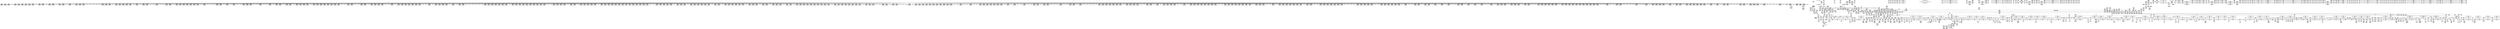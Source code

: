 digraph {
	CE0x49a8970 [shape=record,shape=Mrecord,label="{CE0x49a8970|GLOBAL:___llvm_gcov_ctr126|Global_var:__llvm_gcov_ctr126}"]
	CE0x49066d0 [shape=record,shape=Mrecord,label="{CE0x49066d0|2472:_%struct.cred*,_:_CRE_312,320_|*MultipleSource*|Function::task_sid&Arg::task::|Function::current_has_perm&Arg::tsk::|Function::selinux_task_movememory&Arg::p::|security/selinux/hooks.c,208}"]
	CE0x48e90e0 [shape=record,shape=Mrecord,label="{CE0x48e90e0|i64_3|*Constant*|*SummSink*}"]
	CE0x4a100c0 [shape=record,shape=Mrecord,label="{CE0x4a100c0|__rcu_read_unlock:_bb}"]
	CE0x4994800 [shape=record,shape=Mrecord,label="{CE0x4994800|i64*_getelementptr_inbounds_(_13_x_i64_,_13_x_i64_*___llvm_gcov_ctr126,_i64_0,_i64_11)|*Constant*|*SummSource*}"]
	CE0x49d9920 [shape=record,shape=Mrecord,label="{CE0x49d9920|GLOBAL:___llvm_gcov_ctr132|Global_var:__llvm_gcov_ctr132|*SummSource*}"]
	CE0x4954d20 [shape=record,shape=Mrecord,label="{CE0x4954d20|task_sid:_if.end}"]
	CE0x490c8b0 [shape=record,shape=Mrecord,label="{CE0x490c8b0|current_sid:_tmp18|security/selinux/hooks.c,218|*SummSink*}"]
	CE0x4a212b0 [shape=record,shape=Mrecord,label="{CE0x4a212b0|__preempt_count_sub:_val|Function::__preempt_count_sub&Arg::val::|*SummSink*}"]
	CE0x4945490 [shape=record,shape=Mrecord,label="{CE0x4945490|rcu_read_lock:_tmp1|*SummSink*}"]
	CE0x49838e0 [shape=record,shape=Mrecord,label="{CE0x49838e0|2472:_%struct.cred*,_:_CRE_6336,6337_}"]
	CE0x49b8af0 [shape=record,shape=Mrecord,label="{CE0x49b8af0|rcu_lock_release:_tmp7|*SummSource*}"]
	CE0x49b9ea0 [shape=record,shape=Mrecord,label="{CE0x49b9ea0|rcu_lock_release:___here|*SummSink*}"]
	CE0x498fcf0 [shape=record,shape=Mrecord,label="{CE0x498fcf0|task_sid:_tmp12|security/selinux/hooks.c,208|*SummSource*}"]
	CE0x494ef60 [shape=record,shape=Mrecord,label="{CE0x494ef60|2472:_%struct.cred*,_:_CRE_152,160_|*MultipleSource*|Function::task_sid&Arg::task::|Function::current_has_perm&Arg::tsk::|Function::selinux_task_movememory&Arg::p::|security/selinux/hooks.c,208}"]
	CE0x4944620 [shape=record,shape=Mrecord,label="{CE0x4944620|rcu_lock_acquire:_map|Function::rcu_lock_acquire&Arg::map::}"]
	CE0x4940490 [shape=record,shape=Mrecord,label="{CE0x4940490|rcu_read_lock:_do.body|*SummSink*}"]
	CE0x4966300 [shape=record,shape=Mrecord,label="{CE0x4966300|2472:_%struct.cred*,_:_CRE_2376,2384_|*MultipleSource*|Function::task_sid&Arg::task::|Function::current_has_perm&Arg::tsk::|Function::selinux_task_movememory&Arg::p::|security/selinux/hooks.c,208}"]
	CE0x4984000 [shape=record,shape=Mrecord,label="{CE0x4984000|2472:_%struct.cred*,_:_CRE_6342,6343_}"]
	CE0x49dc3d0 [shape=record,shape=Mrecord,label="{CE0x49dc3d0|rcu_read_unlock:_if.end}"]
	CE0x48eda10 [shape=record,shape=Mrecord,label="{CE0x48eda10|selinux_task_movememory:_tmp|*SummSink*}"]
	CE0x4903d70 [shape=record,shape=Mrecord,label="{CE0x4903d70|current_has_perm:_bb}"]
	CE0x4a30e80 [shape=record,shape=Mrecord,label="{CE0x4a30e80|__preempt_count_add:_tmp5|./arch/x86/include/asm/preempt.h,72}"]
	CE0x4940650 [shape=record,shape=Mrecord,label="{CE0x4940650|get_current:_tmp|*SummSource*}"]
	CE0x48e4b90 [shape=record,shape=Mrecord,label="{CE0x48e4b90|current_sid:_land.lhs.true}"]
	CE0x4913970 [shape=record,shape=Mrecord,label="{CE0x4913970|i32_1|*Constant*}"]
	CE0x4915ef0 [shape=record,shape=Mrecord,label="{CE0x4915ef0|task_sid:_tmp3}"]
	CE0x4a0c220 [shape=record,shape=Mrecord,label="{CE0x4a0c220|__preempt_count_add:_bb|*SummSource*}"]
	CE0x49de820 [shape=record,shape=Mrecord,label="{CE0x49de820|rcu_lock_release:_tmp|*SummSink*}"]
	CE0x4a0f220 [shape=record,shape=Mrecord,label="{CE0x4a0f220|GLOBAL:___preempt_count_sub|*Constant*}"]
	CE0x493d170 [shape=record,shape=Mrecord,label="{CE0x493d170|rcu_read_unlock:_do.end}"]
	CE0x49e59c0 [shape=record,shape=Mrecord,label="{CE0x49e59c0|rcu_read_unlock:_tmp21|include/linux/rcupdate.h,935|*SummSource*}"]
	CE0x4992e80 [shape=record,shape=Mrecord,label="{CE0x4992e80|i8*_getelementptr_inbounds_(_41_x_i8_,_41_x_i8_*_.str44,_i32_0,_i32_0)|*Constant*}"]
	CE0x4935350 [shape=record,shape=Mrecord,label="{CE0x4935350|2472:_%struct.cred*,_:_CRE_112,116_|*MultipleSource*|Function::task_sid&Arg::task::|Function::current_has_perm&Arg::tsk::|Function::selinux_task_movememory&Arg::p::|security/selinux/hooks.c,208}"]
	CE0x495f5f0 [shape=record,shape=Mrecord,label="{CE0x495f5f0|2472:_%struct.cred*,_:_CRE_1960,1968_|*MultipleSource*|Function::task_sid&Arg::task::|Function::current_has_perm&Arg::tsk::|Function::selinux_task_movememory&Arg::p::|security/selinux/hooks.c,208}"]
	CE0x4a23f70 [shape=record,shape=Mrecord,label="{CE0x4a23f70|void_(i32*,_i32,_i32*)*_asm_addl_$1,_%gs:$0_,_*m,ri,*m,_dirflag_,_fpsr_,_flags_|*SummSource*}"]
	CE0x4954fe0 [shape=record,shape=Mrecord,label="{CE0x4954fe0|rcu_read_unlock:_call|include/linux/rcupdate.h,933}"]
	CE0x490f790 [shape=record,shape=Mrecord,label="{CE0x490f790|__rcu_read_lock:_tmp}"]
	CE0x4a1ee10 [shape=record,shape=Mrecord,label="{CE0x4a1ee10|rcu_lock_release:_bb}"]
	CE0x4959f70 [shape=record,shape=Mrecord,label="{CE0x4959f70|_call_void_lockdep_rcu_suspicious(i8*_getelementptr_inbounds_(_25_x_i8_,_25_x_i8_*_.str3,_i32_0,_i32_0),_i32_208,_i8*_getelementptr_inbounds_(_41_x_i8_,_41_x_i8_*_.str44,_i32_0,_i32_0))_#10,_!dbg_!27732|security/selinux/hooks.c,208|*SummSource*}"]
	CE0x49931f0 [shape=record,shape=Mrecord,label="{CE0x49931f0|task_sid:_tmp22|security/selinux/hooks.c,208}"]
	CE0x4a1c8a0 [shape=record,shape=Mrecord,label="{CE0x4a1c8a0|_call_void_mcount()_#3|*SummSink*}"]
	CE0x4934770 [shape=record,shape=Mrecord,label="{CE0x4934770|rcu_read_lock:_tobool|include/linux/rcupdate.h,882}"]
	CE0x48fd880 [shape=record,shape=Mrecord,label="{CE0x48fd880|current_sid:_tmp12|security/selinux/hooks.c,218}"]
	CE0x4948da0 [shape=record,shape=Mrecord,label="{CE0x4948da0|cred_sid:_security|security/selinux/hooks.c,196|*SummSink*}"]
	CE0x496f3b0 [shape=record,shape=Mrecord,label="{CE0x496f3b0|2472:_%struct.cred*,_:_CRE_2856,2864_|*MultipleSource*|Function::task_sid&Arg::task::|Function::current_has_perm&Arg::tsk::|Function::selinux_task_movememory&Arg::p::|security/selinux/hooks.c,208}"]
	CE0x490d850 [shape=record,shape=Mrecord,label="{CE0x490d850|i64*_getelementptr_inbounds_(_11_x_i64_,_11_x_i64_*___llvm_gcov_ctr125,_i64_0,_i64_0)|*Constant*|*SummSource*}"]
	CE0x48efb30 [shape=record,shape=Mrecord,label="{CE0x48efb30|current_sid:_tmp5|security/selinux/hooks.c,218}"]
	CE0x4951450 [shape=record,shape=Mrecord,label="{CE0x4951450|rcu_read_lock:_tmp15|include/linux/rcupdate.h,882|*SummSource*}"]
	CE0x48efa30 [shape=record,shape=Mrecord,label="{CE0x48efa30|i64_0|*Constant*|*SummSink*}"]
	CE0x49e8ac0 [shape=record,shape=Mrecord,label="{CE0x49e8ac0|_ret_void,_!dbg_!27717|include/linux/rcupdate.h,245}"]
	CE0x4a0d2f0 [shape=record,shape=Mrecord,label="{CE0x4a0d2f0|rcu_lock_acquire:_indirectgoto}"]
	CE0x49d3ae0 [shape=record,shape=Mrecord,label="{CE0x49d3ae0|rcu_lock_acquire:_tmp3}"]
	CE0x4986b50 [shape=record,shape=Mrecord,label="{CE0x4986b50|2472:_%struct.cred*,_:_CRE_6448,6456_|*MultipleSource*|Function::task_sid&Arg::task::|Function::current_has_perm&Arg::tsk::|Function::selinux_task_movememory&Arg::p::|security/selinux/hooks.c,208}"]
	CE0x49c3ef0 [shape=record,shape=Mrecord,label="{CE0x49c3ef0|i64*_getelementptr_inbounds_(_11_x_i64_,_11_x_i64_*___llvm_gcov_ctr132,_i64_0,_i64_1)|*Constant*}"]
	CE0x4a23c00 [shape=record,shape=Mrecord,label="{CE0x4a23c00|_ret_void,_!dbg_!27720|./arch/x86/include/asm/preempt.h,78|*SummSink*}"]
	CE0x4951f70 [shape=record,shape=Mrecord,label="{CE0x4951f70|i64*_getelementptr_inbounds_(_11_x_i64_,_11_x_i64_*___llvm_gcov_ctr127,_i64_0,_i64_8)|*Constant*|*SummSource*}"]
	CE0x490e9b0 [shape=record,shape=Mrecord,label="{CE0x490e9b0|current_sid:_tmp13|security/selinux/hooks.c,218|*SummSource*}"]
	CE0x48f8f60 [shape=record,shape=Mrecord,label="{CE0x48f8f60|current_sid:_bb|*SummSink*}"]
	CE0x4909da0 [shape=record,shape=Mrecord,label="{CE0x4909da0|GLOBAL:_current_sid.__warned|Global_var:current_sid.__warned|*SummSource*}"]
	CE0x4a1b6b0 [shape=record,shape=Mrecord,label="{CE0x4a1b6b0|_call_void_lock_release(%struct.lockdep_map*_%map,_i32_1,_i64_ptrtoint_(i8*_blockaddress(_rcu_lock_release,_%__here)_to_i64))_#10,_!dbg_!27716|include/linux/rcupdate.h,423|*SummSink*}"]
	CE0x496bae0 [shape=record,shape=Mrecord,label="{CE0x496bae0|2472:_%struct.cred*,_:_CRE_2680,2688_|*MultipleSource*|Function::task_sid&Arg::task::|Function::current_has_perm&Arg::tsk::|Function::selinux_task_movememory&Arg::p::|security/selinux/hooks.c,208}"]
	CE0x4954500 [shape=record,shape=Mrecord,label="{CE0x4954500|rcu_read_lock:_tmp17|include/linux/rcupdate.h,882}"]
	CE0x4909450 [shape=record,shape=Mrecord,label="{CE0x4909450|get_current:_tmp4|./arch/x86/include/asm/current.h,14}"]
	CE0x48effc0 [shape=record,shape=Mrecord,label="{CE0x48effc0|selinux_task_movememory:_entry|*SummSink*}"]
	CE0x493be00 [shape=record,shape=Mrecord,label="{CE0x493be00|rcu_read_lock:_tmp21|include/linux/rcupdate.h,884|*SummSink*}"]
	CE0x490dcb0 [shape=record,shape=Mrecord,label="{CE0x490dcb0|task_sid:_land.lhs.true}"]
	CE0x49452c0 [shape=record,shape=Mrecord,label="{CE0x49452c0|GLOBAL:_rcu_read_lock|*Constant*}"]
	CE0x49b34e0 [shape=record,shape=Mrecord,label="{CE0x49b34e0|i64*_getelementptr_inbounds_(_4_x_i64_,_4_x_i64_*___llvm_gcov_ctr134,_i64_0,_i64_2)|*Constant*|*SummSource*}"]
	CE0x4a21760 [shape=record,shape=Mrecord,label="{CE0x4a21760|_ret_void,_!dbg_!27720|./arch/x86/include/asm/preempt.h,78}"]
	CE0x4939660 [shape=record,shape=Mrecord,label="{CE0x4939660|2472:_%struct.cred*,_:_CRE_432,440_|*MultipleSource*|Function::task_sid&Arg::task::|Function::current_has_perm&Arg::tsk::|Function::selinux_task_movememory&Arg::p::|security/selinux/hooks.c,208}"]
	CE0x48f2200 [shape=record,shape=Mrecord,label="{CE0x48f2200|avc_has_perm:_tsid|Function::avc_has_perm&Arg::tsid::}"]
	CE0x4918cb0 [shape=record,shape=Mrecord,label="{CE0x4918cb0|i64*_getelementptr_inbounds_(_11_x_i64_,_11_x_i64_*___llvm_gcov_ctr125,_i64_0,_i64_6)|*Constant*|*SummSink*}"]
	CE0x49e4ad0 [shape=record,shape=Mrecord,label="{CE0x49e4ad0|rcu_read_unlock:_tmp19|include/linux/rcupdate.h,933|*SummSink*}"]
	CE0x48ea250 [shape=record,shape=Mrecord,label="{CE0x48ea250|current_has_perm:_tmp3}"]
	CE0x4971a80 [shape=record,shape=Mrecord,label="{CE0x4971a80|2472:_%struct.cred*,_:_CRE_2919,2920_}"]
	CE0x496e0e0 [shape=record,shape=Mrecord,label="{CE0x496e0e0|2472:_%struct.cred*,_:_CRE_2792,2800_|*MultipleSource*|Function::task_sid&Arg::task::|Function::current_has_perm&Arg::tsk::|Function::selinux_task_movememory&Arg::p::|security/selinux/hooks.c,208}"]
	CE0x48e7630 [shape=record,shape=Mrecord,label="{CE0x48e7630|2472:_%struct.cred*,_:_CRE_692,693_}"]
	CE0x4976640 [shape=record,shape=Mrecord,label="{CE0x4976640|2472:_%struct.cred*,_:_CRE_3000,3008_|*MultipleSource*|Function::task_sid&Arg::task::|Function::current_has_perm&Arg::tsk::|Function::selinux_task_movememory&Arg::p::|security/selinux/hooks.c,208}"]
	CE0x49755e0 [shape=record,shape=Mrecord,label="{CE0x49755e0|2472:_%struct.cred*,_:_CRE_2969,2970_}"]
	CE0x4a10d60 [shape=record,shape=Mrecord,label="{CE0x4a10d60|i64*_getelementptr_inbounds_(_4_x_i64_,_4_x_i64_*___llvm_gcov_ctr134,_i64_0,_i64_0)|*Constant*|*SummSink*}"]
	CE0x49450b0 [shape=record,shape=Mrecord,label="{CE0x49450b0|task_sid:_tmp2|*SummSink*}"]
	CE0x494e470 [shape=record,shape=Mrecord,label="{CE0x494e470|2472:_%struct.cred*,_:_CRE_72,76_|*MultipleSource*|Function::task_sid&Arg::task::|Function::current_has_perm&Arg::tsk::|Function::selinux_task_movememory&Arg::p::|security/selinux/hooks.c,208}"]
	CE0x4908130 [shape=record,shape=Mrecord,label="{CE0x4908130|i64*_getelementptr_inbounds_(_2_x_i64_,_2_x_i64_*___llvm_gcov_ctr98,_i64_0,_i64_1)|*Constant*|*SummSource*}"]
	CE0x49dce20 [shape=record,shape=Mrecord,label="{CE0x49dce20|__rcu_read_lock:_tmp6|include/linux/rcupdate.h,240|*SummSource*}"]
	CE0x49c4a80 [shape=record,shape=Mrecord,label="{CE0x49c4a80|rcu_read_unlock:_tmp10|include/linux/rcupdate.h,933|*SummSource*}"]
	CE0x49a6fe0 [shape=record,shape=Mrecord,label="{CE0x49a6fe0|rcu_read_unlock:_entry}"]
	CE0x494f090 [shape=record,shape=Mrecord,label="{CE0x494f090|cred_sid:_tmp3|*SummSource*}"]
	CE0x4993800 [shape=record,shape=Mrecord,label="{CE0x4993800|i64*_getelementptr_inbounds_(_13_x_i64_,_13_x_i64_*___llvm_gcov_ctr126,_i64_0,_i64_10)|*Constant*|*SummSink*}"]
	CE0x4a11860 [shape=record,shape=Mrecord,label="{CE0x4a11860|i64*_getelementptr_inbounds_(_4_x_i64_,_4_x_i64_*___llvm_gcov_ctr135,_i64_0,_i64_1)|*Constant*}"]
	CE0x494f560 [shape=record,shape=Mrecord,label="{CE0x494f560|2472:_%struct.cred*,_:_CRE_80,84_|*MultipleSource*|Function::task_sid&Arg::task::|Function::current_has_perm&Arg::tsk::|Function::selinux_task_movememory&Arg::p::|security/selinux/hooks.c,208}"]
	CE0x49e4fc0 [shape=record,shape=Mrecord,label="{CE0x49e4fc0|rcu_read_unlock:_tmp20|include/linux/rcupdate.h,933|*SummSink*}"]
	CE0x66e4960 [shape=record,shape=Mrecord,label="{CE0x66e4960|current_has_perm:_entry|*SummSink*}"]
	CE0x49e2230 [shape=record,shape=Mrecord,label="{CE0x49e2230|i32_934|*Constant*}"]
	CE0x49728c0 [shape=record,shape=Mrecord,label="{CE0x49728c0|2472:_%struct.cred*,_:_CRE_2931,2932_}"]
	CE0x498f990 [shape=record,shape=Mrecord,label="{CE0x498f990|task_sid:_tmp11|security/selinux/hooks.c,208|*SummSink*}"]
	CE0x4a19b20 [shape=record,shape=Mrecord,label="{CE0x4a19b20|rcu_lock_acquire:___here}"]
	CE0x4973bc0 [shape=record,shape=Mrecord,label="{CE0x4973bc0|2472:_%struct.cred*,_:_CRE_2947,2948_}"]
	CE0x4994b10 [shape=record,shape=Mrecord,label="{CE0x4994b10|task_sid:_tmp25|security/selinux/hooks.c,208}"]
	CE0x49256e0 [shape=record,shape=Mrecord,label="{CE0x49256e0|current_sid:_tmp4|security/selinux/hooks.c,218}"]
	CE0x4941800 [shape=record,shape=Mrecord,label="{CE0x4941800|rcu_read_unlock:_tmp4|include/linux/rcupdate.h,933|*SummSink*}"]
	CE0x49e5460 [shape=record,shape=Mrecord,label="{CE0x49e5460|i64*_getelementptr_inbounds_(_11_x_i64_,_11_x_i64_*___llvm_gcov_ctr132,_i64_0,_i64_10)|*Constant*}"]
	CE0x49754b0 [shape=record,shape=Mrecord,label="{CE0x49754b0|2472:_%struct.cred*,_:_CRE_2968,2969_}"]
	CE0x48e5470 [shape=record,shape=Mrecord,label="{CE0x48e5470|COLLAPSED:_GCMRE___llvm_gcov_ctr136_internal_global_2_x_i64_zeroinitializer:_elem_0:default:}"]
	CE0x49a7e40 [shape=record,shape=Mrecord,label="{CE0x49a7e40|i64*_getelementptr_inbounds_(_2_x_i64_,_2_x_i64_*___llvm_gcov_ctr98,_i64_0,_i64_0)|*Constant*|*SummSource*}"]
	CE0x4905b90 [shape=record,shape=Mrecord,label="{CE0x4905b90|current_sid:_call|security/selinux/hooks.c,218|*SummSource*}"]
	CE0x48f46c0 [shape=record,shape=Mrecord,label="{CE0x48f46c0|__preempt_count_add:_do.end}"]
	CE0x4958940 [shape=record,shape=Mrecord,label="{CE0x4958940|task_sid:_tmp17|security/selinux/hooks.c,208|*SummSource*}"]
	CE0x4a19ff0 [shape=record,shape=Mrecord,label="{CE0x4a19ff0|GLOBAL:___preempt_count|Global_var:__preempt_count|*SummSource*}"]
	CE0x496dbf0 [shape=record,shape=Mrecord,label="{CE0x496dbf0|2472:_%struct.cred*,_:_CRE_2776,2784_|*MultipleSource*|Function::task_sid&Arg::task::|Function::current_has_perm&Arg::tsk::|Function::selinux_task_movememory&Arg::p::|security/selinux/hooks.c,208}"]
	CE0x48e4af0 [shape=record,shape=Mrecord,label="{CE0x48e4af0|current_sid:_do.end|*SummSink*}"]
	CE0x4998440 [shape=record,shape=Mrecord,label="{CE0x4998440|_call_void_mcount()_#3|*SummSink*}"]
	CE0x496e830 [shape=record,shape=Mrecord,label="{CE0x496e830|2472:_%struct.cred*,_:_CRE_2816,2824_|*MultipleSource*|Function::task_sid&Arg::task::|Function::current_has_perm&Arg::tsk::|Function::selinux_task_movememory&Arg::p::|security/selinux/hooks.c,208}"]
	CE0x4980bc0 [shape=record,shape=Mrecord,label="{CE0x4980bc0|2472:_%struct.cred*,_:_CRE_6298,6299_}"]
	CE0x49e4870 [shape=record,shape=Mrecord,label="{CE0x49e4870|rcu_read_unlock:_tmp19|include/linux/rcupdate.h,933}"]
	CE0x494be20 [shape=record,shape=Mrecord,label="{CE0x494be20|cred_sid:_security|security/selinux/hooks.c,196}"]
	CE0x49e18c0 [shape=record,shape=Mrecord,label="{CE0x49e18c0|__rcu_read_lock:_tmp3}"]
	CE0x4934350 [shape=record,shape=Mrecord,label="{CE0x4934350|_ret_void,_!dbg_!27735|include/linux/rcupdate.h,884|*SummSource*}"]
	CE0x49e7530 [shape=record,shape=Mrecord,label="{CE0x49e7530|rcu_lock_release:_map|Function::rcu_lock_release&Arg::map::|*SummSource*}"]
	CE0x4a4d390 [shape=record,shape=Mrecord,label="{CE0x4a4d390|__preempt_count_sub:_tmp3|*SummSink*}"]
	CE0x4943650 [shape=record,shape=Mrecord,label="{CE0x4943650|cred_sid:_tmp2|*SummSource*}"]
	CE0x49369e0 [shape=record,shape=Mrecord,label="{CE0x49369e0|i64*_getelementptr_inbounds_(_13_x_i64_,_13_x_i64_*___llvm_gcov_ctr126,_i64_0,_i64_1)|*Constant*}"]
	CE0x4a21a70 [shape=record,shape=Mrecord,label="{CE0x4a21a70|_call_void_mcount()_#3|*SummSink*}"]
	CE0x498dea0 [shape=record,shape=Mrecord,label="{CE0x498dea0|2472:_%struct.cred*,_:_CRE_10616,10624_|*MultipleSource*|Function::task_sid&Arg::task::|Function::current_has_perm&Arg::tsk::|Function::selinux_task_movememory&Arg::p::|security/selinux/hooks.c,208}"]
	CE0x497b8d0 [shape=record,shape=Mrecord,label="{CE0x497b8d0|2472:_%struct.cred*,_:_CRE_5928,5936_|*MultipleSource*|Function::task_sid&Arg::task::|Function::current_has_perm&Arg::tsk::|Function::selinux_task_movememory&Arg::p::|security/selinux/hooks.c,208}"]
	CE0x48f7f40 [shape=record,shape=Mrecord,label="{CE0x48f7f40|i32_78|*Constant*|*SummSink*}"]
	CE0x4987b90 [shape=record,shape=Mrecord,label="{CE0x4987b90|2472:_%struct.cred*,_:_CRE_6484,6488_|*MultipleSource*|Function::task_sid&Arg::task::|Function::current_has_perm&Arg::tsk::|Function::selinux_task_movememory&Arg::p::|security/selinux/hooks.c,208}"]
	CE0x4971ce0 [shape=record,shape=Mrecord,label="{CE0x4971ce0|2472:_%struct.cred*,_:_CRE_2921,2922_}"]
	CE0x4942250 [shape=record,shape=Mrecord,label="{CE0x4942250|rcu_read_lock:_tmp8|include/linux/rcupdate.h,882|*SummSource*}"]
	CE0x49cf550 [shape=record,shape=Mrecord,label="{CE0x49cf550|GLOBAL:___preempt_count_add|*Constant*|*SummSource*}"]
	CE0x498ee20 [shape=record,shape=Mrecord,label="{CE0x498ee20|task_sid:_tobool1|security/selinux/hooks.c,208|*SummSink*}"]
	CE0x49130d0 [shape=record,shape=Mrecord,label="{CE0x49130d0|current_sid:_tmp22|security/selinux/hooks.c,218|*SummSource*}"]
	CE0x4962770 [shape=record,shape=Mrecord,label="{CE0x4962770|2472:_%struct.cred*,_:_CRE_2112,2120_|*MultipleSource*|Function::task_sid&Arg::task::|Function::current_has_perm&Arg::tsk::|Function::selinux_task_movememory&Arg::p::|security/selinux/hooks.c,208}"]
	CE0x4971bb0 [shape=record,shape=Mrecord,label="{CE0x4971bb0|2472:_%struct.cred*,_:_CRE_2920,2921_}"]
	CE0x4995f60 [shape=record,shape=Mrecord,label="{CE0x4995f60|task_sid:_tmp21|security/selinux/hooks.c,208}"]
	CE0x4925560 [shape=record,shape=Mrecord,label="{CE0x4925560|i64_2|*Constant*}"]
	CE0x49b33a0 [shape=record,shape=Mrecord,label="{CE0x49b33a0|__preempt_count_add:_tmp2}"]
	CE0x495ae20 [shape=record,shape=Mrecord,label="{CE0x495ae20|2472:_%struct.cred*,_:_CRE_702,703_}"]
	CE0x4909aa0 [shape=record,shape=Mrecord,label="{CE0x4909aa0|_call_void_mcount()_#3|*SummSink*}"]
	CE0x49a68e0 [shape=record,shape=Mrecord,label="{CE0x49a68e0|_call_void_rcu_read_unlock()_#10,_!dbg_!27748|security/selinux/hooks.c,209|*SummSource*}"]
	CE0x49d6840 [shape=record,shape=Mrecord,label="{CE0x49d6840|_call_void_lock_acquire(%struct.lockdep_map*_%map,_i32_0,_i32_0,_i32_2,_i32_0,_%struct.lockdep_map*_null,_i64_ptrtoint_(i8*_blockaddress(_rcu_lock_acquire,_%__here)_to_i64))_#10,_!dbg_!27716|include/linux/rcupdate.h,418|*SummSink*}"]
	CE0x494a2f0 [shape=record,shape=Mrecord,label="{CE0x494a2f0|GLOBAL:___rcu_read_lock|*Constant*|*SummSource*}"]
	CE0x4942aa0 [shape=record,shape=Mrecord,label="{CE0x4942aa0|rcu_lock_acquire:_entry}"]
	CE0x4968b00 [shape=record,shape=Mrecord,label="{CE0x4968b00|2472:_%struct.cred*,_:_CRE_2526,2527_}"]
	CE0x4981540 [shape=record,shape=Mrecord,label="{CE0x4981540|2472:_%struct.cred*,_:_CRE_6306,6307_}"]
	CE0x49402e0 [shape=record,shape=Mrecord,label="{CE0x49402e0|rcu_read_lock:_do.body}"]
	CE0x49dbea0 [shape=record,shape=Mrecord,label="{CE0x49dbea0|GLOBAL:___preempt_count_add|*Constant*}"]
	CE0x4a19c50 [shape=record,shape=Mrecord,label="{CE0x4a19c50|rcu_lock_acquire:___here|*SummSource*}"]
	CE0x48f8b70 [shape=record,shape=Mrecord,label="{CE0x48f8b70|_call_void_rcu_read_lock()_#10,_!dbg_!27712|security/selinux/hooks.c,207}"]
	CE0x49411d0 [shape=record,shape=Mrecord,label="{CE0x49411d0|_call_void_mcount()_#3|*SummSink*}"]
	CE0x4909740 [shape=record,shape=Mrecord,label="{CE0x4909740|current_sid:_tmp4|security/selinux/hooks.c,218|*SummSource*}"]
	CE0x4925640 [shape=record,shape=Mrecord,label="{CE0x4925640|i64_2|*Constant*|*SummSink*}"]
	CE0x4987270 [shape=record,shape=Mrecord,label="{CE0x4987270|2472:_%struct.cred*,_:_CRE_6472,6474_|*MultipleSource*|Function::task_sid&Arg::task::|Function::current_has_perm&Arg::tsk::|Function::selinux_task_movememory&Arg::p::|security/selinux/hooks.c,208}"]
	CE0x4983da0 [shape=record,shape=Mrecord,label="{CE0x4983da0|2472:_%struct.cred*,_:_CRE_6340,6341_}"]
	CE0x4940cd0 [shape=record,shape=Mrecord,label="{CE0x4940cd0|i64*_getelementptr_inbounds_(_11_x_i64_,_11_x_i64_*___llvm_gcov_ctr132,_i64_0,_i64_0)|*Constant*|*SummSource*}"]
	CE0x4a5ca00 [shape=record,shape=Mrecord,label="{CE0x4a5ca00|_call_void_mcount()_#3|*SummSource*}"]
	CE0x495e2c0 [shape=record,shape=Mrecord,label="{CE0x495e2c0|2472:_%struct.cred*,_:_CRE_1896,1900_|*MultipleSource*|Function::task_sid&Arg::task::|Function::current_has_perm&Arg::tsk::|Function::selinux_task_movememory&Arg::p::|security/selinux/hooks.c,208}"]
	CE0x4a0cb60 [shape=record,shape=Mrecord,label="{CE0x4a0cb60|__rcu_read_unlock:_tmp6|include/linux/rcupdate.h,245|*SummSource*}"]
	CE0x4914290 [shape=record,shape=Mrecord,label="{CE0x4914290|rcu_read_lock:_tmp12|include/linux/rcupdate.h,882}"]
	CE0x49a6010 [shape=record,shape=Mrecord,label="{CE0x49a6010|cred_sid:_cred|Function::cred_sid&Arg::cred::|*SummSink*}"]
	CE0x4973cf0 [shape=record,shape=Mrecord,label="{CE0x4973cf0|2472:_%struct.cred*,_:_CRE_2948,2949_}"]
	CE0x4991cf0 [shape=record,shape=Mrecord,label="{CE0x4991cf0|task_sid:_tmp15|security/selinux/hooks.c,208|*SummSource*}"]
	CE0x4a1b090 [shape=record,shape=Mrecord,label="{CE0x4a1b090|rcu_lock_release:_tmp5|include/linux/rcupdate.h,423}"]
	CE0x497aa90 [shape=record,shape=Mrecord,label="{CE0x497aa90|2472:_%struct.cred*,_:_CRE_5880,5888_|*MultipleSource*|Function::task_sid&Arg::task::|Function::current_has_perm&Arg::tsk::|Function::selinux_task_movememory&Arg::p::|security/selinux/hooks.c,208}"]
	CE0x496c950 [shape=record,shape=Mrecord,label="{CE0x496c950|2472:_%struct.cred*,_:_CRE_2720,2724_|*MultipleSource*|Function::task_sid&Arg::task::|Function::current_has_perm&Arg::tsk::|Function::selinux_task_movememory&Arg::p::|security/selinux/hooks.c,208}"]
	CE0x49a63a0 [shape=record,shape=Mrecord,label="{CE0x49a63a0|_ret_i32_%tmp6,_!dbg_!27716|security/selinux/hooks.c,197|*SummSource*}"]
	CE0x4a0f9a0 [shape=record,shape=Mrecord,label="{CE0x4a0f9a0|__preempt_count_sub:_tmp7|./arch/x86/include/asm/preempt.h,78|*SummSource*}"]
	CE0x497e190 [shape=record,shape=Mrecord,label="{CE0x497e190|2472:_%struct.cred*,_:_CRE_6192,6196_|*MultipleSource*|Function::task_sid&Arg::task::|Function::current_has_perm&Arg::tsk::|Function::selinux_task_movememory&Arg::p::|security/selinux/hooks.c,208}"]
	CE0x49d89c0 [shape=record,shape=Mrecord,label="{CE0x49d89c0|rcu_read_unlock:_tmp4|include/linux/rcupdate.h,933|*SummSource*}"]
	CE0x4942920 [shape=record,shape=Mrecord,label="{CE0x4942920|GLOBAL:_rcu_lock_acquire|*Constant*|*SummSource*}"]
	CE0x4980e20 [shape=record,shape=Mrecord,label="{CE0x4980e20|2472:_%struct.cred*,_:_CRE_6300,6301_}"]
	CE0x494d0f0 [shape=record,shape=Mrecord,label="{CE0x494d0f0|rcu_read_lock:_land.lhs.true2|*SummSource*}"]
	CE0x4987930 [shape=record,shape=Mrecord,label="{CE0x4987930|2472:_%struct.cred*,_:_CRE_6480,6484_|*MultipleSource*|Function::task_sid&Arg::task::|Function::current_has_perm&Arg::tsk::|Function::selinux_task_movememory&Arg::p::|security/selinux/hooks.c,208}"]
	CE0x49a6ea0 [shape=record,shape=Mrecord,label="{CE0x49a6ea0|rcu_read_unlock:_entry|*SummSource*}"]
	CE0x49e1930 [shape=record,shape=Mrecord,label="{CE0x49e1930|__rcu_read_lock:_tmp3|*SummSource*}"]
	CE0x494c1b0 [shape=record,shape=Mrecord,label="{CE0x494c1b0|rcu_read_lock:_tmp9|include/linux/rcupdate.h,882|*SummSink*}"]
	CE0x499a080 [shape=record,shape=Mrecord,label="{CE0x499a080|_call_void_mcount()_#3|*SummSink*}"]
	CE0x4a17870 [shape=record,shape=Mrecord,label="{CE0x4a17870|_call_void_mcount()_#3|*SummSink*}"]
	CE0x4976f90 [shape=record,shape=Mrecord,label="{CE0x4976f90|2472:_%struct.cred*,_:_CRE_3040,3048_|*MultipleSource*|Function::task_sid&Arg::task::|Function::current_has_perm&Arg::tsk::|Function::selinux_task_movememory&Arg::p::|security/selinux/hooks.c,208}"]
	CE0x48ed750 [shape=record,shape=Mrecord,label="{CE0x48ed750|get_current:_tmp1|*SummSink*}"]
	CE0x4907360 [shape=record,shape=Mrecord,label="{CE0x4907360|i64_4|*Constant*|*SummSource*}"]
	CE0x4a15620 [shape=record,shape=Mrecord,label="{CE0x4a15620|__preempt_count_sub:_tmp1}"]
	CE0x49241b0 [shape=record,shape=Mrecord,label="{CE0x49241b0|i32_218|*Constant*|*SummSource*}"]
	CE0x496c490 [shape=record,shape=Mrecord,label="{CE0x496c490|2472:_%struct.cred*,_:_CRE_2704,2712_|*MultipleSource*|Function::task_sid&Arg::task::|Function::current_has_perm&Arg::tsk::|Function::selinux_task_movememory&Arg::p::|security/selinux/hooks.c,208}"]
	CE0x48ef7d0 [shape=record,shape=Mrecord,label="{CE0x48ef7d0|i64_0|*Constant*}"]
	CE0x4975120 [shape=record,shape=Mrecord,label="{CE0x4975120|2472:_%struct.cred*,_:_CRE_2965,2966_}"]
	CE0x49b1480 [shape=record,shape=Mrecord,label="{CE0x49b1480|__preempt_count_add:_tmp6|./arch/x86/include/asm/preempt.h,73|*SummSource*}"]
	CE0x49dcf80 [shape=record,shape=Mrecord,label="{CE0x49dcf80|__rcu_read_lock:_tmp7|include/linux/rcupdate.h,240|*SummSink*}"]
	CE0x4989380 [shape=record,shape=Mrecord,label="{CE0x4989380|2472:_%struct.cred*,_:_CRE_6560,6568_|*MultipleSource*|Function::task_sid&Arg::task::|Function::current_has_perm&Arg::tsk::|Function::selinux_task_movememory&Arg::p::|security/selinux/hooks.c,208}"]
	CE0x4990ce0 [shape=record,shape=Mrecord,label="{CE0x4990ce0|task_sid:_tobool4|security/selinux/hooks.c,208|*SummSource*}"]
	CE0x49aac80 [shape=record,shape=Mrecord,label="{CE0x49aac80|__rcu_read_lock:_do.end}"]
	CE0x4978e10 [shape=record,shape=Mrecord,label="{CE0x4978e10|2472:_%struct.cred*,_:_CRE_3128,3136_|*MultipleSource*|Function::task_sid&Arg::task::|Function::current_has_perm&Arg::tsk::|Function::selinux_task_movememory&Arg::p::|security/selinux/hooks.c,208}"]
	CE0x48e9ca0 [shape=record,shape=Mrecord,label="{CE0x48e9ca0|current_has_perm:_tmp2|*SummSource*}"]
	CE0x4a23790 [shape=record,shape=Mrecord,label="{CE0x4a23790|__preempt_count_sub:_val|Function::__preempt_count_sub&Arg::val::|*SummSource*}"]
	CE0x493aa60 [shape=record,shape=Mrecord,label="{CE0x493aa60|i32_0|*Constant*}"]
	CE0x4987df0 [shape=record,shape=Mrecord,label="{CE0x4987df0|2472:_%struct.cred*,_:_CRE_6488,6492_|*MultipleSource*|Function::task_sid&Arg::task::|Function::current_has_perm&Arg::tsk::|Function::selinux_task_movememory&Arg::p::|security/selinux/hooks.c,208}"]
	CE0x494b330 [shape=record,shape=Mrecord,label="{CE0x494b330|2472:_%struct.cred*,_:_CRE_64,72_|*MultipleSource*|Function::task_sid&Arg::task::|Function::current_has_perm&Arg::tsk::|Function::selinux_task_movememory&Arg::p::|security/selinux/hooks.c,208}"]
	CE0x49cf6b0 [shape=record,shape=Mrecord,label="{CE0x49cf6b0|__preempt_count_add:_entry}"]
	CE0x48feb30 [shape=record,shape=Mrecord,label="{CE0x48feb30|_ret_i32_%call,_!dbg_!27713|security/selinux/hooks.c,3652}"]
	CE0x49a6e30 [shape=record,shape=Mrecord,label="{CE0x49a6e30|GLOBAL:_rcu_read_unlock|*Constant*|*SummSource*}"]
	CE0x4961df0 [shape=record,shape=Mrecord,label="{CE0x4961df0|2472:_%struct.cred*,_:_CRE_2080,2088_|*MultipleSource*|Function::task_sid&Arg::task::|Function::current_has_perm&Arg::tsk::|Function::selinux_task_movememory&Arg::p::|security/selinux/hooks.c,208}"]
	CE0x496af00 [shape=record,shape=Mrecord,label="{CE0x496af00|2472:_%struct.cred*,_:_CRE_2616,2648_|*MultipleSource*|Function::task_sid&Arg::task::|Function::current_has_perm&Arg::tsk::|Function::selinux_task_movememory&Arg::p::|security/selinux/hooks.c,208}"]
	CE0x4953a30 [shape=record,shape=Mrecord,label="{CE0x4953a30|GLOBAL:_lockdep_rcu_suspicious|*Constant*}"]
	CE0x4998a70 [shape=record,shape=Mrecord,label="{CE0x4998a70|i64_0|*Constant*}"]
	CE0x49ac5f0 [shape=record,shape=Mrecord,label="{CE0x49ac5f0|rcu_lock_release:_tmp1|*SummSource*}"]
	CE0x4971f40 [shape=record,shape=Mrecord,label="{CE0x4971f40|2472:_%struct.cred*,_:_CRE_2923,2924_}"]
	CE0x4949ad0 [shape=record,shape=Mrecord,label="{CE0x4949ad0|2472:_%struct.cred*,_:_CRE_256,264_|*MultipleSource*|Function::task_sid&Arg::task::|Function::current_has_perm&Arg::tsk::|Function::selinux_task_movememory&Arg::p::|security/selinux/hooks.c,208}"]
	CE0x49ca110 [shape=record,shape=Mrecord,label="{CE0x49ca110|rcu_read_lock:_tmp7|include/linux/rcupdate.h,882|*SummSource*}"]
	CE0x4958550 [shape=record,shape=Mrecord,label="{CE0x4958550|2472:_%struct.cred*,_:_CRE_664,672_|*MultipleSource*|Function::task_sid&Arg::task::|Function::current_has_perm&Arg::tsk::|Function::selinux_task_movememory&Arg::p::|security/selinux/hooks.c,208}"]
	CE0x4940f40 [shape=record,shape=Mrecord,label="{CE0x4940f40|rcu_lock_acquire:_tmp2|*SummSink*}"]
	CE0x49069b0 [shape=record,shape=Mrecord,label="{CE0x49069b0|i64*_getelementptr_inbounds_(_11_x_i64_,_11_x_i64_*___llvm_gcov_ctr125,_i64_0,_i64_8)|*Constant*|*SummSink*}"]
	CE0x4a1bc10 [shape=record,shape=Mrecord,label="{CE0x4a1bc10|__preempt_count_add:_tmp5|./arch/x86/include/asm/preempt.h,72|*SummSource*}"]
	CE0x490b370 [shape=record,shape=Mrecord,label="{CE0x490b370|%struct.task_struct*_(%struct.task_struct**)*_asm_movq_%gs:$_1:P_,$0_,_r,im,_dirflag_,_fpsr_,_flags_|*SummSource*}"]
	CE0x494aaa0 [shape=record,shape=Mrecord,label="{CE0x494aaa0|COLLAPSED:_GCMRE___llvm_gcov_ctr127_internal_global_11_x_i64_zeroinitializer:_elem_0:default:}"]
	CE0x49900f0 [shape=record,shape=Mrecord,label="{CE0x49900f0|task_sid:_tmp13|security/selinux/hooks.c,208|*SummSource*}"]
	CE0x4982bd0 [shape=record,shape=Mrecord,label="{CE0x4982bd0|2472:_%struct.cred*,_:_CRE_6325,6326_}"]
	CE0x4a5c930 [shape=record,shape=Mrecord,label="{CE0x4a5c930|_call_void_mcount()_#3}"]
	CE0x493a0e0 [shape=record,shape=Mrecord,label="{CE0x493a0e0|2472:_%struct.cred*,_:_CRE_280,288_|*MultipleSource*|Function::task_sid&Arg::task::|Function::current_has_perm&Arg::tsk::|Function::selinux_task_movememory&Arg::p::|security/selinux/hooks.c,208}"]
	CE0x496bfa0 [shape=record,shape=Mrecord,label="{CE0x496bfa0|2472:_%struct.cred*,_:_CRE_2692,2696_|*MultipleSource*|Function::task_sid&Arg::task::|Function::current_has_perm&Arg::tsk::|Function::selinux_task_movememory&Arg::p::|security/selinux/hooks.c,208}"]
	CE0x49844c0 [shape=record,shape=Mrecord,label="{CE0x49844c0|2472:_%struct.cred*,_:_CRE_6346,6347_}"]
	CE0x49a9580 [shape=record,shape=Mrecord,label="{CE0x49a9580|task_sid:_tmp6|security/selinux/hooks.c,208|*SummSink*}"]
	CE0x4a0ed10 [shape=record,shape=Mrecord,label="{CE0x4a0ed10|__preempt_count_sub:_tmp6|./arch/x86/include/asm/preempt.h,78|*SummSource*}"]
	CE0x49c9840 [shape=record,shape=Mrecord,label="{CE0x49c9840|0:_i8,_:_GCMR_rcu_read_unlock.__warned_internal_global_i8_0,_section_.data.unlikely_,_align_1:_elem_0:default:}"]
	CE0x4997740 [shape=record,shape=Mrecord,label="{CE0x4997740|i64*_getelementptr_inbounds_(_4_x_i64_,_4_x_i64_*___llvm_gcov_ctr128,_i64_0,_i64_0)|*Constant*}"]
	CE0x48fa290 [shape=record,shape=Mrecord,label="{CE0x48fa290|current_sid:_tobool1|security/selinux/hooks.c,218|*SummSink*}"]
	CE0x49d3340 [shape=record,shape=Mrecord,label="{CE0x49d3340|rcu_read_unlock:_call|include/linux/rcupdate.h,933|*SummSink*}"]
	CE0x4a0a6c0 [shape=record,shape=Mrecord,label="{CE0x4a0a6c0|i64*_getelementptr_inbounds_(_4_x_i64_,_4_x_i64_*___llvm_gcov_ctr130,_i64_0,_i64_3)|*Constant*}"]
	CE0x4987700 [shape=record,shape=Mrecord,label="{CE0x4987700|2472:_%struct.cred*,_:_CRE_6476,6480_|*MultipleSource*|Function::task_sid&Arg::task::|Function::current_has_perm&Arg::tsk::|Function::selinux_task_movememory&Arg::p::|security/selinux/hooks.c,208}"]
	"CONST[source:0(mediator),value:0(static)][purpose:{operation}]"
	CE0x4923ca0 [shape=record,shape=Mrecord,label="{CE0x4923ca0|i8*_getelementptr_inbounds_(_25_x_i8_,_25_x_i8_*_.str3,_i32_0,_i32_0)|*Constant*}"]
	CE0x4954ac0 [shape=record,shape=Mrecord,label="{CE0x4954ac0|rcu_read_lock:_tmp18|include/linux/rcupdate.h,882}"]
	CE0x4960b20 [shape=record,shape=Mrecord,label="{CE0x4960b20|2472:_%struct.cred*,_:_CRE_2040,2044_|*MultipleSource*|Function::task_sid&Arg::task::|Function::current_has_perm&Arg::tsk::|Function::selinux_task_movememory&Arg::p::|security/selinux/hooks.c,208}"]
	CE0x4918d20 [shape=record,shape=Mrecord,label="{CE0x4918d20|i64_3|*Constant*}"]
	CE0x49e7ae0 [shape=record,shape=Mrecord,label="{CE0x49e7ae0|_ret_void,_!dbg_!27717|include/linux/rcupdate.h,424|*SummSource*}"]
	CE0x4983a10 [shape=record,shape=Mrecord,label="{CE0x4983a10|2472:_%struct.cred*,_:_CRE_6337,6338_}"]
	CE0x4963f60 [shape=record,shape=Mrecord,label="{CE0x4963f60|2472:_%struct.cred*,_:_CRE_2256,2264_|*MultipleSource*|Function::task_sid&Arg::task::|Function::current_has_perm&Arg::tsk::|Function::selinux_task_movememory&Arg::p::|security/selinux/hooks.c,208}"]
	CE0x49d32a0 [shape=record,shape=Mrecord,label="{CE0x49d32a0|rcu_read_unlock:_call|include/linux/rcupdate.h,933|*SummSource*}"]
	CE0x490cd90 [shape=record,shape=Mrecord,label="{CE0x490cd90|0:_i8,_:_GCMR_current_sid.__warned_internal_global_i8_0,_section_.data.unlikely_,_align_1:_elem_0:default:}"]
	CE0x4982380 [shape=record,shape=Mrecord,label="{CE0x4982380|2472:_%struct.cred*,_:_CRE_6318,6319_}"]
	CE0x4937680 [shape=record,shape=Mrecord,label="{CE0x4937680|rcu_read_lock:_tmp1|*SummSource*}"]
	CE0x4979790 [shape=record,shape=Mrecord,label="{CE0x4979790|2472:_%struct.cred*,_:_CRE_3148,3152_|*MultipleSource*|Function::task_sid&Arg::task::|Function::current_has_perm&Arg::tsk::|Function::selinux_task_movememory&Arg::p::|security/selinux/hooks.c,208}"]
	CE0x4953610 [shape=record,shape=Mrecord,label="{CE0x4953610|i8*_getelementptr_inbounds_(_25_x_i8_,_25_x_i8_*_.str45,_i32_0,_i32_0)|*Constant*|*SummSink*}"]
	CE0x4a1a180 [shape=record,shape=Mrecord,label="{CE0x4a1a180|GLOBAL:___preempt_count|Global_var:__preempt_count|*SummSink*}"]
	CE0x49c5d60 [shape=record,shape=Mrecord,label="{CE0x49c5d60|__rcu_read_unlock:_tmp|*SummSource*}"]
	CE0x4908dd0 [shape=record,shape=Mrecord,label="{CE0x4908dd0|current_sid:_if.then|*SummSource*}"]
	CE0x4947b90 [shape=record,shape=Mrecord,label="{CE0x4947b90|2472:_%struct.cred*,_:_CRE_56,64_|*MultipleSource*|Function::task_sid&Arg::task::|Function::current_has_perm&Arg::tsk::|Function::selinux_task_movememory&Arg::p::|security/selinux/hooks.c,208}"]
	CE0x4a0a410 [shape=record,shape=Mrecord,label="{CE0x4a0a410|_call_void_mcount()_#3|*SummSource*}"]
	CE0x49575b0 [shape=record,shape=Mrecord,label="{CE0x49575b0|2472:_%struct.cred*,_:_CRE_624,632_|*MultipleSource*|Function::task_sid&Arg::task::|Function::current_has_perm&Arg::tsk::|Function::selinux_task_movememory&Arg::p::|security/selinux/hooks.c,208}"]
	CE0x4998bf0 [shape=record,shape=Mrecord,label="{CE0x4998bf0|rcu_read_lock:_tmp5|include/linux/rcupdate.h,882|*SummSource*}"]
	CE0x49425e0 [shape=record,shape=Mrecord,label="{CE0x49425e0|rcu_read_lock:_entry|*SummSink*}"]
	CE0x49729f0 [shape=record,shape=Mrecord,label="{CE0x49729f0|2472:_%struct.cred*,_:_CRE_2932,2933_}"]
	CE0x4954f70 [shape=record,shape=Mrecord,label="{CE0x4954f70|rcu_read_unlock:_tmp2|*SummSink*}"]
	CE0x4912850 [shape=record,shape=Mrecord,label="{CE0x4912850|i32_22|*Constant*|*SummSink*}"]
	CE0x49a91a0 [shape=record,shape=Mrecord,label="{CE0x49a91a0|task_sid:_tmp7|security/selinux/hooks.c,208}"]
	CE0x4933d80 [shape=record,shape=Mrecord,label="{CE0x4933d80|rcu_lock_acquire:_entry|*SummSink*}"]
	CE0x4061fd0 [shape=record,shape=Mrecord,label="{CE0x4061fd0|GLOBAL:_current_has_perm|*Constant*}"]
	CE0x494b4e0 [shape=record,shape=Mrecord,label="{CE0x494b4e0|get_current:_tmp}"]
	CE0x49d4b80 [shape=record,shape=Mrecord,label="{CE0x49d4b80|rcu_read_unlock:_tmp}"]
	CE0x4a5c660 [shape=record,shape=Mrecord,label="{CE0x4a5c660|__preempt_count_sub:_tmp}"]
	CE0x49850a0 [shape=record,shape=Mrecord,label="{CE0x49850a0|2472:_%struct.cred*,_:_CRE_6356,6357_}"]
	CE0x4971950 [shape=record,shape=Mrecord,label="{CE0x4971950|2472:_%struct.cred*,_:_CRE_2918,2919_}"]
	CE0x4a4e870 [shape=record,shape=Mrecord,label="{CE0x4a4e870|i64*_getelementptr_inbounds_(_4_x_i64_,_4_x_i64_*___llvm_gcov_ctr129,_i64_0,_i64_2)|*Constant*}"]
	CE0x49db2f0 [shape=record,shape=Mrecord,label="{CE0x49db2f0|rcu_lock_release:_tmp1|*SummSink*}"]
	CE0x48e45b0 [shape=record,shape=Mrecord,label="{CE0x48e45b0|i64_1|*Constant*}"]
	CE0x48e5810 [shape=record,shape=Mrecord,label="{CE0x48e5810|selinux_task_movememory:_tmp3}"]
	CE0x494d4f0 [shape=record,shape=Mrecord,label="{CE0x494d4f0|task_sid:_if.end|*SummSink*}"]
	CE0x4968d00 [shape=record,shape=Mrecord,label="{CE0x4968d00|2472:_%struct.cred*,_:_CRE_2528,2529_}"]
	CE0x49d6090 [shape=record,shape=Mrecord,label="{CE0x49d6090|rcu_read_unlock:_tmp15|include/linux/rcupdate.h,933|*SummSource*}"]
	CE0x49ab1d0 [shape=record,shape=Mrecord,label="{CE0x49ab1d0|i64_ptrtoint_(i8*_blockaddress(_rcu_lock_acquire,_%__here)_to_i64)|*Constant*|*SummSource*}"]
	CE0x4980a90 [shape=record,shape=Mrecord,label="{CE0x4980a90|2472:_%struct.cred*,_:_CRE_6297,6298_}"]
	CE0x49a5ae0 [shape=record,shape=Mrecord,label="{CE0x49a5ae0|cred_sid:_entry}"]
	CE0x4a5d060 [shape=record,shape=Mrecord,label="{CE0x4a5d060|i64*_getelementptr_inbounds_(_4_x_i64_,_4_x_i64_*___llvm_gcov_ctr129,_i64_0,_i64_1)|*Constant*}"]
	CE0x49074d0 [shape=record,shape=Mrecord,label="{CE0x49074d0|current_sid:_tmp9|security/selinux/hooks.c,218}"]
	CE0x48eef80 [shape=record,shape=Mrecord,label="{CE0x48eef80|i8_1|*Constant*|*SummSource*}"]
	CE0x49c8f20 [shape=record,shape=Mrecord,label="{CE0x49c8f20|rcu_lock_acquire:___here|*SummSink*}"]
	CE0x493b050 [shape=record,shape=Mrecord,label="{CE0x493b050|rcu_read_lock:_tobool1|include/linux/rcupdate.h,882|*SummSink*}"]
	CE0x498a680 [shape=record,shape=Mrecord,label="{CE0x498a680|2472:_%struct.cred*,_:_CRE_6632,6640_|*MultipleSource*|Function::task_sid&Arg::task::|Function::current_has_perm&Arg::tsk::|Function::selinux_task_movememory&Arg::p::|security/selinux/hooks.c,208}"]
	CE0x48f2e80 [shape=record,shape=Mrecord,label="{CE0x48f2e80|i64*_getelementptr_inbounds_(_11_x_i64_,_11_x_i64_*___llvm_gcov_ctr125,_i64_0,_i64_8)|*Constant*|*SummSource*}"]
	CE0x4998770 [shape=record,shape=Mrecord,label="{CE0x4998770|GLOBAL:___llvm_gcov_ctr127|Global_var:__llvm_gcov_ctr127|*SummSource*}"]
	CE0x4943ac0 [shape=record,shape=Mrecord,label="{CE0x4943ac0|2472:_%struct.cred*,_:_CRE_8,16_|*MultipleSource*|Function::task_sid&Arg::task::|Function::current_has_perm&Arg::tsk::|Function::selinux_task_movememory&Arg::p::|security/selinux/hooks.c,208}"]
	CE0x494e900 [shape=record,shape=Mrecord,label="{CE0x494e900|i64*_getelementptr_inbounds_(_2_x_i64_,_2_x_i64_*___llvm_gcov_ctr131,_i64_0,_i64_0)|*Constant*}"]
	CE0x4946190 [shape=record,shape=Mrecord,label="{CE0x4946190|2472:_%struct.cred*,_:_CRE_96,104_|*MultipleSource*|Function::task_sid&Arg::task::|Function::current_has_perm&Arg::tsk::|Function::selinux_task_movememory&Arg::p::|security/selinux/hooks.c,208}"]
	CE0x4a1e950 [shape=record,shape=Mrecord,label="{CE0x4a1e950|i8*_undef|*Constant*|*SummSource*}"]
	CE0x4a0a350 [shape=record,shape=Mrecord,label="{CE0x4a0a350|_call_void_mcount()_#3}"]
	CE0x4971100 [shape=record,shape=Mrecord,label="{CE0x4971100|2472:_%struct.cred*,_:_CRE_2911,2912_}"]
	CE0x4988770 [shape=record,shape=Mrecord,label="{CE0x4988770|2472:_%struct.cred*,_:_CRE_6520,6528_|*MultipleSource*|Function::task_sid&Arg::task::|Function::current_has_perm&Arg::tsk::|Function::selinux_task_movememory&Arg::p::|security/selinux/hooks.c,208}"]
	CE0x4914b70 [shape=record,shape=Mrecord,label="{CE0x4914b70|rcu_read_lock:_call3|include/linux/rcupdate.h,882|*SummSink*}"]
	CE0x4944a70 [shape=record,shape=Mrecord,label="{CE0x4944a70|2472:_%struct.cred*,_:_CRE_20,24_|*MultipleSource*|Function::task_sid&Arg::task::|Function::current_has_perm&Arg::tsk::|Function::selinux_task_movememory&Arg::p::|security/selinux/hooks.c,208}"]
	CE0x48fdf50 [shape=record,shape=Mrecord,label="{CE0x48fdf50|i64*_getelementptr_inbounds_(_11_x_i64_,_11_x_i64_*___llvm_gcov_ctr125,_i64_0,_i64_6)|*Constant*|*SummSource*}"]
	CE0x4a18170 [shape=record,shape=Mrecord,label="{CE0x4a18170|i64*_getelementptr_inbounds_(_4_x_i64_,_4_x_i64_*___llvm_gcov_ctr135,_i64_0,_i64_2)|*Constant*|*SummSource*}"]
	CE0x494d1b0 [shape=record,shape=Mrecord,label="{CE0x494d1b0|rcu_read_lock:_land.lhs.true2|*SummSink*}"]
	CE0x4940a40 [shape=record,shape=Mrecord,label="{CE0x4940a40|_ret_void,_!dbg_!27717|include/linux/rcupdate.h,240|*SummSource*}"]
	CE0x495b5d0 [shape=record,shape=Mrecord,label="{CE0x495b5d0|2472:_%struct.cred*,_:_CRE_728,732_|*MultipleSource*|Function::task_sid&Arg::task::|Function::current_has_perm&Arg::tsk::|Function::selinux_task_movememory&Arg::p::|security/selinux/hooks.c,208}"]
	CE0x4a56a10 [shape=record,shape=Mrecord,label="{CE0x4a56a10|i64*_getelementptr_inbounds_(_4_x_i64_,_4_x_i64_*___llvm_gcov_ctr135,_i64_0,_i64_2)|*Constant*|*SummSink*}"]
	CE0x49698e0 [shape=record,shape=Mrecord,label="{CE0x49698e0|2472:_%struct.cred*,_:_CRE_2568,2576_|*MultipleSource*|Function::task_sid&Arg::task::|Function::current_has_perm&Arg::tsk::|Function::selinux_task_movememory&Arg::p::|security/selinux/hooks.c,208}"]
	CE0x48e9a00 [shape=record,shape=Mrecord,label="{CE0x48e9a00|selinux_task_movememory:_tmp2|*SummSink*}"]
	CE0x493fde0 [shape=record,shape=Mrecord,label="{CE0x493fde0|rcu_read_unlock:_tmp13|include/linux/rcupdate.h,933|*SummSink*}"]
	CE0x4956b10 [shape=record,shape=Mrecord,label="{CE0x4956b10|2472:_%struct.cred*,_:_CRE_584,592_|*MultipleSource*|Function::task_sid&Arg::task::|Function::current_has_perm&Arg::tsk::|Function::selinux_task_movememory&Arg::p::|security/selinux/hooks.c,208}"]
	CE0x4985300 [shape=record,shape=Mrecord,label="{CE0x4985300|2472:_%struct.cred*,_:_CRE_6358,6359_}"]
	CE0x49e7970 [shape=record,shape=Mrecord,label="{CE0x49e7970|_ret_void,_!dbg_!27717|include/linux/rcupdate.h,424}"]
	CE0x499ec40 [shape=record,shape=Mrecord,label="{CE0x499ec40|rcu_read_lock:_tmp4|include/linux/rcupdate.h,882|*SummSink*}"]
	CE0x49aa520 [shape=record,shape=Mrecord,label="{CE0x49aa520|task_sid:_tobool1|security/selinux/hooks.c,208}"]
	CE0x48fd180 [shape=record,shape=Mrecord,label="{CE0x48fd180|current_sid:_call|security/selinux/hooks.c,218}"]
	CE0x493be70 [shape=record,shape=Mrecord,label="{CE0x493be70|rcu_read_lock:_tmp22|include/linux/rcupdate.h,884|*SummSink*}"]
	CE0x5b44b90 [shape=record,shape=Mrecord,label="{CE0x5b44b90|GLOBAL:_current_has_perm|*Constant*|*SummSource*}"]
	CE0x48e4620 [shape=record,shape=Mrecord,label="{CE0x48e4620|current_sid:_tmp1}"]
	CE0x490d340 [shape=record,shape=Mrecord,label="{CE0x490d340|2472:_%struct.cred*,_:_CRE_136,144_|*MultipleSource*|Function::task_sid&Arg::task::|Function::current_has_perm&Arg::tsk::|Function::selinux_task_movememory&Arg::p::|security/selinux/hooks.c,208}"]
	CE0x49904f0 [shape=record,shape=Mrecord,label="{CE0x49904f0|task_sid:_call3|security/selinux/hooks.c,208}"]
	CE0x4968f60 [shape=record,shape=Mrecord,label="{CE0x4968f60|2472:_%struct.cred*,_:_CRE_2530,2531_}"]
	CE0x4962ec0 [shape=record,shape=Mrecord,label="{CE0x4962ec0|2472:_%struct.cred*,_:_CRE_2136,2144_|*MultipleSource*|Function::task_sid&Arg::task::|Function::current_has_perm&Arg::tsk::|Function::selinux_task_movememory&Arg::p::|security/selinux/hooks.c,208}"]
	CE0x4908540 [shape=record,shape=Mrecord,label="{CE0x4908540|current_sid:_call|security/selinux/hooks.c,218|*SummSink*}"]
	CE0x499c560 [shape=record,shape=Mrecord,label="{CE0x499c560|cred_sid:_tmp4|*LoadInst*|security/selinux/hooks.c,196|*SummSource*}"]
	CE0x48f7990 [shape=record,shape=Mrecord,label="{CE0x48f7990|_ret_%struct.task_struct*_%tmp4,_!dbg_!27714|./arch/x86/include/asm/current.h,14|*SummSource*}"]
	CE0x4951800 [shape=record,shape=Mrecord,label="{CE0x4951800|rcu_read_lock:_tmp16|include/linux/rcupdate.h,882}"]
	CE0x49648e0 [shape=record,shape=Mrecord,label="{CE0x49648e0|2472:_%struct.cred*,_:_CRE_2288,2296_|*MultipleSource*|Function::task_sid&Arg::task::|Function::current_has_perm&Arg::tsk::|Function::selinux_task_movememory&Arg::p::|security/selinux/hooks.c,208}"]
	CE0x48f4410 [shape=record,shape=Mrecord,label="{CE0x48f4410|i64*_getelementptr_inbounds_(_4_x_i64_,_4_x_i64_*___llvm_gcov_ctr135,_i64_0,_i64_3)|*Constant*|*SummSink*}"]
	CE0x4968410 [shape=record,shape=Mrecord,label="{CE0x4968410|2472:_%struct.cred*,_:_CRE_2521,2522_}"]
	CE0x4984f70 [shape=record,shape=Mrecord,label="{CE0x4984f70|2472:_%struct.cred*,_:_CRE_6355,6356_}"]
	CE0x48f6950 [shape=record,shape=Mrecord,label="{CE0x48f6950|rcu_read_lock:_bb}"]
	CE0x49920a0 [shape=record,shape=Mrecord,label="{CE0x49920a0|task_sid:_tmp16|security/selinux/hooks.c,208}"]
	"CONST[source:0(mediator),value:2(dynamic)][purpose:{subject}]"
	CE0x4a1fa90 [shape=record,shape=Mrecord,label="{CE0x4a1fa90|_call_void_mcount()_#3|*SummSink*}"]
	CE0x49e3a90 [shape=record,shape=Mrecord,label="{CE0x49e3a90|i8*_getelementptr_inbounds_(_44_x_i8_,_44_x_i8_*_.str47,_i32_0,_i32_0)|*Constant*|*SummSource*}"]
	CE0x4943940 [shape=record,shape=Mrecord,label="{CE0x4943940|2472:_%struct.cred*,_:_CRE_0,8_|*MultipleSource*|Function::task_sid&Arg::task::|Function::current_has_perm&Arg::tsk::|Function::selinux_task_movememory&Arg::p::|security/selinux/hooks.c,208}"]
	CE0x493a8b0 [shape=record,shape=Mrecord,label="{CE0x493a8b0|_ret_void,_!dbg_!27717|include/linux/rcupdate.h,419|*SummSource*}"]
	CE0x4982aa0 [shape=record,shape=Mrecord,label="{CE0x4982aa0|2472:_%struct.cred*,_:_CRE_6324,6325_}"]
	CE0x4995c10 [shape=record,shape=Mrecord,label="{CE0x4995c10|task_sid:_tmp20|security/selinux/hooks.c,208|*SummSource*}"]
	CE0x49aaf90 [shape=record,shape=Mrecord,label="{CE0x49aaf90|%struct.lockdep_map*_null|*Constant*|*SummSink*}"]
	CE0x48e38f0 [shape=record,shape=Mrecord,label="{CE0x48e38f0|avc_has_perm:_auditdata|Function::avc_has_perm&Arg::auditdata::|*SummSource*}"]
	CE0x4974540 [shape=record,shape=Mrecord,label="{CE0x4974540|2472:_%struct.cred*,_:_CRE_2955,2956_}"]
	CE0x496c6f0 [shape=record,shape=Mrecord,label="{CE0x496c6f0|2472:_%struct.cred*,_:_CRE_2712,2720_|*MultipleSource*|Function::task_sid&Arg::task::|Function::current_has_perm&Arg::tsk::|Function::selinux_task_movememory&Arg::p::|security/selinux/hooks.c,208}"]
	CE0x4a20ea0 [shape=record,shape=Mrecord,label="{CE0x4a20ea0|__preempt_count_sub:_tmp2|*SummSink*}"]
	CE0x4975e30 [shape=record,shape=Mrecord,label="{CE0x4975e30|2472:_%struct.cred*,_:_CRE_2976,2980_|*MultipleSource*|Function::task_sid&Arg::task::|Function::current_has_perm&Arg::tsk::|Function::selinux_task_movememory&Arg::p::|security/selinux/hooks.c,208}"]
	CE0x4972fe0 [shape=record,shape=Mrecord,label="{CE0x4972fe0|2472:_%struct.cred*,_:_CRE_2937,2938_}"]
	CE0x48e3100 [shape=record,shape=Mrecord,label="{CE0x48e3100|avc_has_perm:_requested|Function::avc_has_perm&Arg::requested::|*SummSource*}"]
	CE0x48db2c0 [shape=record,shape=Mrecord,label="{CE0x48db2c0|i64*_getelementptr_inbounds_(_11_x_i64_,_11_x_i64_*___llvm_gcov_ctr125,_i64_0,_i64_0)|*Constant*|*SummSink*}"]
	CE0x48ef640 [shape=record,shape=Mrecord,label="{CE0x48ef640|i64_1|*Constant*|*SummSource*}"]
	CE0x4908650 [shape=record,shape=Mrecord,label="{CE0x4908650|current_sid:_tobool|security/selinux/hooks.c,218|*SummSink*}"]
	CE0x4995c80 [shape=record,shape=Mrecord,label="{CE0x4995c80|task_sid:_tmp20|security/selinux/hooks.c,208|*SummSink*}"]
	CE0x49057f0 [shape=record,shape=Mrecord,label="{CE0x49057f0|_call_void_mcount()_#3|*SummSource*}"]
	CE0x4937570 [shape=record,shape=Mrecord,label="{CE0x4937570|rcu_read_lock:_tmp1}"]
	CE0x495ec70 [shape=record,shape=Mrecord,label="{CE0x495ec70|2472:_%struct.cred*,_:_CRE_1928,1936_|*MultipleSource*|Function::task_sid&Arg::task::|Function::current_has_perm&Arg::tsk::|Function::selinux_task_movememory&Arg::p::|security/selinux/hooks.c,208}"]
	CE0x49929c0 [shape=record,shape=Mrecord,label="{CE0x49929c0|i32_208|*Constant*|*SummSink*}"]
	CE0x4908ec0 [shape=record,shape=Mrecord,label="{CE0x4908ec0|current_sid:_if.then|*SummSink*}"]
	CE0x4904f40 [shape=record,shape=Mrecord,label="{CE0x4904f40|i64*_getelementptr_inbounds_(_2_x_i64_,_2_x_i64_*___llvm_gcov_ctr289,_i64_0,_i64_1)|*Constant*|*SummSink*}"]
	CE0x4907430 [shape=record,shape=Mrecord,label="{CE0x4907430|i64_4|*Constant*|*SummSink*}"]
	CE0x48ddc10 [shape=record,shape=Mrecord,label="{CE0x48ddc10|selinux_task_movememory:_bb|*SummSink*}"]
	CE0x490ed50 [shape=record,shape=Mrecord,label="{CE0x490ed50|current_sid:_tmp14|security/selinux/hooks.c,218|*SummSink*}"]
	CE0x4a0f7e0 [shape=record,shape=Mrecord,label="{CE0x4a0f7e0|__preempt_count_sub:_tmp7|./arch/x86/include/asm/preempt.h,78}"]
	CE0x493b3b0 [shape=record,shape=Mrecord,label="{CE0x493b3b0|rcu_read_lock:_tmp4|include/linux/rcupdate.h,882}"]
	CE0x48ea310 [shape=record,shape=Mrecord,label="{CE0x48ea310|current_has_perm:_tmp3|*SummSource*}"]
	CE0x49e7dc0 [shape=record,shape=Mrecord,label="{CE0x49e7dc0|_call_void___rcu_read_unlock()_#10,_!dbg_!27734|include/linux/rcupdate.h,937|*SummSink*}"]
	CE0x4a39610 [shape=record,shape=Mrecord,label="{CE0x4a39610|i64*_getelementptr_inbounds_(_4_x_i64_,_4_x_i64_*___llvm_gcov_ctr129,_i64_0,_i64_3)|*Constant*|*SummSource*}"]
	CE0x4907050 [shape=record,shape=Mrecord,label="{CE0x4907050|i64_5|*Constant*|*SummSource*}"]
	CE0x4956f80 [shape=record,shape=Mrecord,label="{CE0x4956f80|2472:_%struct.cred*,_:_CRE_600,608_|*MultipleSource*|Function::task_sid&Arg::task::|Function::current_has_perm&Arg::tsk::|Function::selinux_task_movememory&Arg::p::|security/selinux/hooks.c,208}"]
	CE0x490c610 [shape=record,shape=Mrecord,label="{CE0x490c610|rcu_read_lock:_do.end|*SummSink*}"]
	CE0x497efa0 [shape=record,shape=Mrecord,label="{CE0x497efa0|2472:_%struct.cred*,_:_CRE_6232,6240_|*MultipleSource*|Function::task_sid&Arg::task::|Function::current_has_perm&Arg::tsk::|Function::selinux_task_movememory&Arg::p::|security/selinux/hooks.c,208}"]
	CE0x49a8250 [shape=record,shape=Mrecord,label="{CE0x49a8250|task_sid:_call|security/selinux/hooks.c,208|*SummSource*}"]
	CE0x4a4b120 [shape=record,shape=Mrecord,label="{CE0x4a4b120|__preempt_count_sub:_do.body|*SummSink*}"]
	CE0x4985f70 [shape=record,shape=Mrecord,label="{CE0x4985f70|2472:_%struct.cred*,_:_CRE_6400,6408_|*MultipleSource*|Function::task_sid&Arg::task::|Function::current_has_perm&Arg::tsk::|Function::selinux_task_movememory&Arg::p::|security/selinux/hooks.c,208}"]
	CE0x4924ed0 [shape=record,shape=Mrecord,label="{CE0x4924ed0|i64*_getelementptr_inbounds_(_11_x_i64_,_11_x_i64_*___llvm_gcov_ctr125,_i64_0,_i64_9)|*Constant*|*SummSource*}"]
	CE0x48ff140 [shape=record,shape=Mrecord,label="{CE0x48ff140|GLOBAL:_current_sid|*Constant*|*SummSource*}"]
	CE0x4958090 [shape=record,shape=Mrecord,label="{CE0x4958090|2472:_%struct.cred*,_:_CRE_652,656_|*MultipleSource*|Function::task_sid&Arg::task::|Function::current_has_perm&Arg::tsk::|Function::selinux_task_movememory&Arg::p::|security/selinux/hooks.c,208}"]
	CE0x49622b0 [shape=record,shape=Mrecord,label="{CE0x49622b0|2472:_%struct.cred*,_:_CRE_2096,2104_|*MultipleSource*|Function::task_sid&Arg::task::|Function::current_has_perm&Arg::tsk::|Function::selinux_task_movememory&Arg::p::|security/selinux/hooks.c,208}"]
	CE0x49e7190 [shape=record,shape=Mrecord,label="{CE0x49e7190|_ret_void,_!dbg_!27717|include/linux/rcupdate.h,424|*SummSink*}"]
	CE0x4993870 [shape=record,shape=Mrecord,label="{CE0x4993870|task_sid:_tmp22|security/selinux/hooks.c,208|*SummSink*}"]
	CE0x4998d90 [shape=record,shape=Mrecord,label="{CE0x4998d90|rcu_read_unlock:_tmp3}"]
	CE0x49b65e0 [shape=record,shape=Mrecord,label="{CE0x49b65e0|rcu_lock_release:___here}"]
	CE0x48e2eb0 [shape=record,shape=Mrecord,label="{CE0x48e2eb0|%struct.common_audit_data*_null|*Constant*}"]
	CE0x49a8e70 [shape=record,shape=Mrecord,label="{CE0x49a8e70|GLOBAL:___llvm_gcov_ctr126|Global_var:__llvm_gcov_ctr126|*SummSink*}"]
	CE0x4959930 [shape=record,shape=Mrecord,label="{CE0x4959930|task_sid:_tmp19|security/selinux/hooks.c,208}"]
	CE0x499b740 [shape=record,shape=Mrecord,label="{CE0x499b740|rcu_read_lock:_call|include/linux/rcupdate.h,882|*SummSource*}"]
	CE0x49527e0 [shape=record,shape=Mrecord,label="{CE0x49527e0|i8_1|*Constant*}"]
	CE0x48f66d0 [shape=record,shape=Mrecord,label="{CE0x48f66d0|rcu_read_lock:_land.lhs.true|*SummSource*}"]
	CE0x495d1f0 [shape=record,shape=Mrecord,label="{CE0x495d1f0|2472:_%struct.cred*,_:_CRE_1840,1844_|*MultipleSource*|Function::task_sid&Arg::task::|Function::current_has_perm&Arg::tsk::|Function::selinux_task_movememory&Arg::p::|security/selinux/hooks.c,208}"]
	CE0x4a20b40 [shape=record,shape=Mrecord,label="{CE0x4a20b40|__preempt_count_add:_tmp4|./arch/x86/include/asm/preempt.h,72|*SummSink*}"]
	CE0x49686a0 [shape=record,shape=Mrecord,label="{CE0x49686a0|2472:_%struct.cred*,_:_CRE_2522,2523_}"]
	CE0x498d000 [shape=record,shape=Mrecord,label="{CE0x498d000|2472:_%struct.cred*,_:_CRE_10576,10584_|*MultipleSource*|Function::task_sid&Arg::task::|Function::current_has_perm&Arg::tsk::|Function::selinux_task_movememory&Arg::p::|security/selinux/hooks.c,208}"]
	CE0x48e54e0 [shape=record,shape=Mrecord,label="{CE0x48e54e0|current_has_perm:_tmp|*SummSource*}"]
	CE0x493eaf0 [shape=record,shape=Mrecord,label="{CE0x493eaf0|rcu_read_lock:_tmp21|include/linux/rcupdate.h,884|*SummSource*}"]
	CE0x4982120 [shape=record,shape=Mrecord,label="{CE0x4982120|2472:_%struct.cred*,_:_CRE_6316,6317_}"]
	CE0x4984720 [shape=record,shape=Mrecord,label="{CE0x4984720|2472:_%struct.cred*,_:_CRE_6348,6349_}"]
	CE0x49a9f80 [shape=record,shape=Mrecord,label="{CE0x49a9f80|GLOBAL:_task_sid.__warned|Global_var:task_sid.__warned|*SummSource*}"]
	CE0x48e6f10 [shape=record,shape=Mrecord,label="{CE0x48e6f10|2472:_%struct.cred*,_:_CRE_688,689_}"]
	CE0x4901770 [shape=record,shape=Mrecord,label="{CE0x4901770|selinux_task_movememory:_call|security/selinux/hooks.c,3652|*SummSource*}"]
	CE0x4a1de80 [shape=record,shape=Mrecord,label="{CE0x4a1de80|rcu_lock_acquire:_tmp7|*SummSink*}"]
	CE0x49579f0 [shape=record,shape=Mrecord,label="{CE0x49579f0|2472:_%struct.cred*,_:_CRE_640,644_|*MultipleSource*|Function::task_sid&Arg::task::|Function::current_has_perm&Arg::tsk::|Function::selinux_task_movememory&Arg::p::|security/selinux/hooks.c,208}"]
	CE0x49582f0 [shape=record,shape=Mrecord,label="{CE0x49582f0|2472:_%struct.cred*,_:_CRE_656,660_|*MultipleSource*|Function::task_sid&Arg::task::|Function::current_has_perm&Arg::tsk::|Function::selinux_task_movememory&Arg::p::|security/selinux/hooks.c,208}"]
	CE0x48ef480 [shape=record,shape=Mrecord,label="{CE0x48ef480|current_sid:_tmp1|*SummSink*}"]
	CE0x4980f50 [shape=record,shape=Mrecord,label="{CE0x4980f50|2472:_%struct.cred*,_:_CRE_6301,6302_}"]
	CE0x497c280 [shape=record,shape=Mrecord,label="{CE0x497c280|2472:_%struct.cred*,_:_CRE_5960,5968_|*MultipleSource*|Function::task_sid&Arg::task::|Function::current_has_perm&Arg::tsk::|Function::selinux_task_movememory&Arg::p::|security/selinux/hooks.c,208}"]
	CE0x4981a00 [shape=record,shape=Mrecord,label="{CE0x4981a00|2472:_%struct.cred*,_:_CRE_6310,6311_}"]
	CE0x4964b40 [shape=record,shape=Mrecord,label="{CE0x4964b40|2472:_%struct.cred*,_:_CRE_2296,2304_|*MultipleSource*|Function::task_sid&Arg::task::|Function::current_has_perm&Arg::tsk::|Function::selinux_task_movememory&Arg::p::|security/selinux/hooks.c,208}"]
	CE0x4983550 [shape=record,shape=Mrecord,label="{CE0x4983550|2472:_%struct.cred*,_:_CRE_6333,6334_}"]
	CE0x48fa520 [shape=record,shape=Mrecord,label="{CE0x48fa520|i64_5|*Constant*}"]
	CE0x49811b0 [shape=record,shape=Mrecord,label="{CE0x49811b0|2472:_%struct.cred*,_:_CRE_6303,6304_}"]
	CE0x48f2b20 [shape=record,shape=Mrecord,label="{CE0x48f2b20|avc_has_perm:_tclass|Function::avc_has_perm&Arg::tclass::|*SummSink*}"]
	CE0x495f820 [shape=record,shape=Mrecord,label="{CE0x495f820|2472:_%struct.cred*,_:_CRE_1968,1976_|*MultipleSource*|Function::task_sid&Arg::task::|Function::current_has_perm&Arg::tsk::|Function::selinux_task_movememory&Arg::p::|security/selinux/hooks.c,208}"]
	CE0x4969e60 [shape=record,shape=Mrecord,label="{CE0x4969e60|2472:_%struct.cred*,_:_CRE_2584,2592_|*MultipleSource*|Function::task_sid&Arg::task::|Function::current_has_perm&Arg::tsk::|Function::selinux_task_movememory&Arg::p::|security/selinux/hooks.c,208}"]
	CE0x493bc60 [shape=record,shape=Mrecord,label="{CE0x493bc60|i8*_getelementptr_inbounds_(_42_x_i8_,_42_x_i8_*_.str46,_i32_0,_i32_0)|*Constant*|*SummSink*}"]
	CE0x4957e30 [shape=record,shape=Mrecord,label="{CE0x4957e30|2472:_%struct.cred*,_:_CRE_648,652_|*MultipleSource*|Function::task_sid&Arg::task::|Function::current_has_perm&Arg::tsk::|Function::selinux_task_movememory&Arg::p::|security/selinux/hooks.c,208}"]
	CE0x650ad20 [shape=record,shape=Mrecord,label="{CE0x650ad20|_ret_i32_%call2,_!dbg_!27718|security/selinux/hooks.c,1544}"]
	CE0x49096d0 [shape=record,shape=Mrecord,label="{CE0x49096d0|current_sid:_tobool|security/selinux/hooks.c,218}"]
	CE0x49681b0 [shape=record,shape=Mrecord,label="{CE0x49681b0|2472:_%struct.cred*,_:_CRE_2520,2521_}"]
	CE0x49e5a30 [shape=record,shape=Mrecord,label="{CE0x49e5a30|rcu_read_unlock:_tmp21|include/linux/rcupdate.h,935|*SummSink*}"]
	CE0x4912960 [shape=record,shape=Mrecord,label="{CE0x4912960|current_sid:_security|security/selinux/hooks.c,218}"]
	CE0x48e65d0 [shape=record,shape=Mrecord,label="{CE0x48e65d0|task_sid:_entry|*SummSource*}"]
	CE0x499b520 [shape=record,shape=Mrecord,label="{CE0x499b520|rcu_read_lock:_tobool|include/linux/rcupdate.h,882|*SummSink*}"]
	CE0x4940150 [shape=record,shape=Mrecord,label="{CE0x4940150|rcu_read_unlock:_tmp14|include/linux/rcupdate.h,933}"]
	CE0x4972eb0 [shape=record,shape=Mrecord,label="{CE0x4972eb0|2472:_%struct.cred*,_:_CRE_2936,2937_}"]
	CE0x497bd90 [shape=record,shape=Mrecord,label="{CE0x497bd90|2472:_%struct.cred*,_:_CRE_5944,5952_|*MultipleSource*|Function::task_sid&Arg::task::|Function::current_has_perm&Arg::tsk::|Function::selinux_task_movememory&Arg::p::|security/selinux/hooks.c,208}"]
	CE0x4994530 [shape=record,shape=Mrecord,label="{CE0x4994530|i64*_getelementptr_inbounds_(_13_x_i64_,_13_x_i64_*___llvm_gcov_ctr126,_i64_0,_i64_11)|*Constant*}"]
	CE0x490cb40 [shape=record,shape=Mrecord,label="{CE0x490cb40|current_sid:_tmp8|security/selinux/hooks.c,218}"]
	CE0x4991b90 [shape=record,shape=Mrecord,label="{CE0x4991b90|task_sid:_tmp15|security/selinux/hooks.c,208}"]
	CE0x49ce7e0 [shape=record,shape=Mrecord,label="{CE0x49ce7e0|_call_void_asm_addl_$1,_%gs:$0_,_*m,ri,*m,_dirflag_,_fpsr_,_flags_(i32*___preempt_count,_i32_%sub,_i32*___preempt_count)_#3,_!dbg_!27717,_!srcloc_!27718|./arch/x86/include/asm/preempt.h,77|*SummSink*}"]
	CE0x4a394c0 [shape=record,shape=Mrecord,label="{CE0x4a394c0|__preempt_count_add:_do.body|*SummSink*}"]
	CE0x494dac0 [shape=record,shape=Mrecord,label="{CE0x494dac0|_call_void___rcu_read_lock()_#10,_!dbg_!27710|include/linux/rcupdate.h,879}"]
	CE0x493aba0 [shape=record,shape=Mrecord,label="{CE0x493aba0|rcu_read_unlock:_tmp5|include/linux/rcupdate.h,933|*SummSink*}"]
	CE0x49e3f90 [shape=record,shape=Mrecord,label="{CE0x49e3f90|i64*_getelementptr_inbounds_(_11_x_i64_,_11_x_i64_*___llvm_gcov_ctr132,_i64_0,_i64_9)|*Constant*|*SummSource*}"]
	CE0x49d3ba0 [shape=record,shape=Mrecord,label="{CE0x49d3ba0|rcu_lock_acquire:_tmp3|*SummSource*}"]
	CE0x48fd710 [shape=record,shape=Mrecord,label="{CE0x48fd710|current_sid:_tmp11|security/selinux/hooks.c,218|*SummSink*}"]
	CE0x48e9000 [shape=record,shape=Mrecord,label="{CE0x48e9000|i64_3|*Constant*|*SummSource*}"]
	CE0x4982840 [shape=record,shape=Mrecord,label="{CE0x4982840|2472:_%struct.cred*,_:_CRE_6322,6323_}"]
	CE0x49000a0 [shape=record,shape=Mrecord,label="{CE0x49000a0|GLOBAL:_task_sid|*Constant*|*SummSource*}"]
	CE0x495acf0 [shape=record,shape=Mrecord,label="{CE0x495acf0|2472:_%struct.cred*,_:_CRE_701,702_}"]
	CE0x497c740 [shape=record,shape=Mrecord,label="{CE0x497c740|2472:_%struct.cred*,_:_CRE_5976,5984_|*MultipleSource*|Function::task_sid&Arg::task::|Function::current_has_perm&Arg::tsk::|Function::selinux_task_movememory&Arg::p::|security/selinux/hooks.c,208}"]
	CE0x4981410 [shape=record,shape=Mrecord,label="{CE0x4981410|2472:_%struct.cred*,_:_CRE_6305,6306_}"]
	CE0x493fc70 [shape=record,shape=Mrecord,label="{CE0x493fc70|rcu_read_unlock:_tmp13|include/linux/rcupdate.h,933|*SummSource*}"]
	CE0x49075d0 [shape=record,shape=Mrecord,label="{CE0x49075d0|current_sid:_tmp9|security/selinux/hooks.c,218|*SummSource*}"]
	CE0x49d23b0 [shape=record,shape=Mrecord,label="{CE0x49d23b0|i64_6|*Constant*}"]
	CE0x49d8950 [shape=record,shape=Mrecord,label="{CE0x49d8950|GLOBAL:___llvm_gcov_ctr132|Global_var:__llvm_gcov_ctr132}"]
	CE0x4944b10 [shape=record,shape=Mrecord,label="{CE0x4944b10|2472:_%struct.cred*,_:_CRE_32,40_|*MultipleSource*|Function::task_sid&Arg::task::|Function::current_has_perm&Arg::tsk::|Function::selinux_task_movememory&Arg::p::|security/selinux/hooks.c,208}"]
	CE0x49c74f0 [shape=record,shape=Mrecord,label="{CE0x49c74f0|__rcu_read_lock:_tmp|*SummSink*}"]
	CE0x49274e0 [shape=record,shape=Mrecord,label="{CE0x49274e0|2472:_%struct.cred*,_:_CRE_480,488_|*MultipleSource*|Function::task_sid&Arg::task::|Function::current_has_perm&Arg::tsk::|Function::selinux_task_movememory&Arg::p::|security/selinux/hooks.c,208}"]
	CE0x49056c0 [shape=record,shape=Mrecord,label="{CE0x49056c0|i64*_getelementptr_inbounds_(_2_x_i64_,_2_x_i64_*___llvm_gcov_ctr289,_i64_0,_i64_0)|*Constant*|*SummSource*}"]
	CE0x49817a0 [shape=record,shape=Mrecord,label="{CE0x49817a0|2472:_%struct.cred*,_:_CRE_6308,6309_}"]
	CE0x4993b80 [shape=record,shape=Mrecord,label="{CE0x4993b80|task_sid:_tmp23|security/selinux/hooks.c,208|*SummSource*}"]
	CE0x49b4760 [shape=record,shape=Mrecord,label="{CE0x49b4760|i64*_getelementptr_inbounds_(_4_x_i64_,_4_x_i64_*___llvm_gcov_ctr134,_i64_0,_i64_0)|*Constant*}"]
	CE0x48e6cb0 [shape=record,shape=Mrecord,label="{CE0x48e6cb0|2472:_%struct.cred*,_:_CRE_680,688_|*MultipleSource*|Function::task_sid&Arg::task::|Function::current_has_perm&Arg::tsk::|Function::selinux_task_movememory&Arg::p::|security/selinux/hooks.c,208}"]
	CE0x49444d0 [shape=record,shape=Mrecord,label="{CE0x49444d0|GLOBAL:_rcu_lock_map|Global_var:rcu_lock_map|*SummSink*}"]
	CE0x49e3f20 [shape=record,shape=Mrecord,label="{CE0x49e3f20|i64*_getelementptr_inbounds_(_11_x_i64_,_11_x_i64_*___llvm_gcov_ctr132,_i64_0,_i64_9)|*Constant*}"]
	CE0x494ab10 [shape=record,shape=Mrecord,label="{CE0x494ab10|rcu_read_lock:_tmp|*SummSource*}"]
	CE0x49a8110 [shape=record,shape=Mrecord,label="{CE0x49a8110|task_sid:_tobool|security/selinux/hooks.c,208}"]
	CE0x48f1970 [shape=record,shape=Mrecord,label="{CE0x48f1970|avc_has_perm:_entry|*SummSink*}"]
	CE0x494cd70 [shape=record,shape=Mrecord,label="{CE0x494cd70|2472:_%struct.cred*,_:_CRE_232,240_|*MultipleSource*|Function::task_sid&Arg::task::|Function::current_has_perm&Arg::tsk::|Function::selinux_task_movememory&Arg::p::|security/selinux/hooks.c,208}"]
	CE0x4a20a60 [shape=record,shape=Mrecord,label="{CE0x4a20a60|__preempt_count_add:_tmp4|./arch/x86/include/asm/preempt.h,72}"]
	CE0x4a0cf70 [shape=record,shape=Mrecord,label="{CE0x4a0cf70|rcu_lock_release:_tmp2}"]
	CE0x4a1ac60 [shape=record,shape=Mrecord,label="{CE0x4a1ac60|rcu_lock_release:_tmp4|include/linux/rcupdate.h,423|*SummSink*}"]
	CE0x493e080 [shape=record,shape=Mrecord,label="{CE0x493e080|i64*_getelementptr_inbounds_(_11_x_i64_,_11_x_i64_*___llvm_gcov_ctr127,_i64_0,_i64_9)|*Constant*}"]
	CE0x48e3d10 [shape=record,shape=Mrecord,label="{CE0x48e3d10|_ret_i32_%retval.0,_!dbg_!27728|security/selinux/avc.c,775|*SummSink*}"]
	CE0x4974ff0 [shape=record,shape=Mrecord,label="{CE0x4974ff0|2472:_%struct.cred*,_:_CRE_2964,2965_}"]
	CE0x494cb50 [shape=record,shape=Mrecord,label="{CE0x494cb50|2472:_%struct.cred*,_:_CRE_224,232_|*MultipleSource*|Function::task_sid&Arg::task::|Function::current_has_perm&Arg::tsk::|Function::selinux_task_movememory&Arg::p::|security/selinux/hooks.c,208}"]
	CE0x48ec6d0 [shape=record,shape=Mrecord,label="{CE0x48ec6d0|COLLAPSED:_GCMRE___llvm_gcov_ctr125_internal_global_11_x_i64_zeroinitializer:_elem_0:default:}"]
	CE0x49b69b0 [shape=record,shape=Mrecord,label="{CE0x49b69b0|rcu_lock_acquire:_tmp4|include/linux/rcupdate.h,418|*SummSource*}"]
	CE0x4927780 [shape=record,shape=Mrecord,label="{CE0x4927780|current_sid:_tmp17|security/selinux/hooks.c,218|*SummSink*}"]
	CE0x4998070 [shape=record,shape=Mrecord,label="{CE0x4998070|i64*_getelementptr_inbounds_(_11_x_i64_,_11_x_i64_*___llvm_gcov_ctr127,_i64_0,_i64_8)|*Constant*|*SummSink*}"]
	CE0x48f3ba0 [shape=record,shape=Mrecord,label="{CE0x48f3ba0|current_sid:_tmp11|security/selinux/hooks.c,218|*SummSource*}"]
	CE0x4960d80 [shape=record,shape=Mrecord,label="{CE0x4960d80|2472:_%struct.cred*,_:_CRE_2044,2048_|*MultipleSource*|Function::task_sid&Arg::task::|Function::current_has_perm&Arg::tsk::|Function::selinux_task_movememory&Arg::p::|security/selinux/hooks.c,208}"]
	CE0x48ee3c0 [shape=record,shape=Mrecord,label="{CE0x48ee3c0|i1_true|*Constant*|*SummSource*}"]
	CE0x4a0c1b0 [shape=record,shape=Mrecord,label="{CE0x4a0c1b0|__preempt_count_add:_do.body}"]
	CE0x49248c0 [shape=record,shape=Mrecord,label="{CE0x49248c0|i8*_getelementptr_inbounds_(_45_x_i8_,_45_x_i8_*_.str12,_i32_0,_i32_0)|*Constant*}"]
	CE0x497b1b0 [shape=record,shape=Mrecord,label="{CE0x497b1b0|2472:_%struct.cred*,_:_CRE_5904,5912_|*MultipleSource*|Function::task_sid&Arg::task::|Function::current_has_perm&Arg::tsk::|Function::selinux_task_movememory&Arg::p::|security/selinux/hooks.c,208}"]
	CE0x496d730 [shape=record,shape=Mrecord,label="{CE0x496d730|2472:_%struct.cred*,_:_CRE_2760,2768_|*MultipleSource*|Function::task_sid&Arg::task::|Function::current_has_perm&Arg::tsk::|Function::selinux_task_movememory&Arg::p::|security/selinux/hooks.c,208}"]
	CE0x48f2a50 [shape=record,shape=Mrecord,label="{CE0x48f2a50|avc_has_perm:_tclass|Function::avc_has_perm&Arg::tclass::|*SummSource*}"]
	CE0x49d9fa0 [shape=record,shape=Mrecord,label="{CE0x49d9fa0|rcu_lock_release:_tmp|*SummSource*}"]
	CE0x4969090 [shape=record,shape=Mrecord,label="{CE0x4969090|2472:_%struct.cred*,_:_CRE_2531,2532_}"]
	CE0x4976d30 [shape=record,shape=Mrecord,label="{CE0x4976d30|2472:_%struct.cred*,_:_CRE_3032,3036_|*MultipleSource*|Function::task_sid&Arg::task::|Function::current_has_perm&Arg::tsk::|Function::selinux_task_movememory&Arg::p::|security/selinux/hooks.c,208}"]
	CE0x48e1350 [shape=record,shape=Mrecord,label="{CE0x48e1350|_call_void_lockdep_rcu_suspicious(i8*_getelementptr_inbounds_(_25_x_i8_,_25_x_i8_*_.str3,_i32_0,_i32_0),_i32_218,_i8*_getelementptr_inbounds_(_45_x_i8_,_45_x_i8_*_.str12,_i32_0,_i32_0))_#10,_!dbg_!27727|security/selinux/hooks.c,218}"]
	CE0x497a5d0 [shape=record,shape=Mrecord,label="{CE0x497a5d0|2472:_%struct.cred*,_:_CRE_5864,5872_|*MultipleSource*|Function::task_sid&Arg::task::|Function::current_has_perm&Arg::tsk::|Function::selinux_task_movememory&Arg::p::|security/selinux/hooks.c,208}"]
	CE0x493a740 [shape=record,shape=Mrecord,label="{CE0x493a740|_ret_void,_!dbg_!27717|include/linux/rcupdate.h,419}"]
	CE0x49c91c0 [shape=record,shape=Mrecord,label="{CE0x49c91c0|rcu_lock_acquire:_bb|*SummSink*}"]
	CE0x49a6c60 [shape=record,shape=Mrecord,label="{CE0x49a6c60|GLOBAL:_rcu_read_unlock|*Constant*|*SummSink*}"]
	CE0x49d2760 [shape=record,shape=Mrecord,label="{CE0x49d2760|rcu_read_unlock:_tmp9|include/linux/rcupdate.h,933|*SummSink*}"]
	CE0x4a334c0 [shape=record,shape=Mrecord,label="{CE0x4a334c0|__preempt_count_add:_tmp1}"]
	CE0x493b0c0 [shape=record,shape=Mrecord,label="{CE0x493b0c0|i64_3|*Constant*}"]
	CE0x4903be0 [shape=record,shape=Mrecord,label="{CE0x4903be0|current_has_perm:_bb|*SummSource*}"]
	CE0x49143c0 [shape=record,shape=Mrecord,label="{CE0x49143c0|rcu_read_lock:_tmp12|include/linux/rcupdate.h,882|*SummSource*}"]
	CE0x49c4da0 [shape=record,shape=Mrecord,label="{CE0x49c4da0|rcu_read_unlock:_tmp11|include/linux/rcupdate.h,933}"]
	CE0x4a33bb0 [shape=record,shape=Mrecord,label="{CE0x4a33bb0|i64*_getelementptr_inbounds_(_4_x_i64_,_4_x_i64_*___llvm_gcov_ctr129,_i64_0,_i64_1)|*Constant*|*SummSink*}"]
	CE0x498a3f0 [shape=record,shape=Mrecord,label="{CE0x498a3f0|2472:_%struct.cred*,_:_CRE_6624,6632_|*MultipleSource*|Function::task_sid&Arg::task::|Function::current_has_perm&Arg::tsk::|Function::selinux_task_movememory&Arg::p::|security/selinux/hooks.c,208}"]
	CE0x49b7990 [shape=record,shape=Mrecord,label="{CE0x49b7990|i32_1|*Constant*}"]
	CE0x4a20f40 [shape=record,shape=Mrecord,label="{CE0x4a20f40|__preempt_count_add:_do.end|*SummSource*}"]
	CE0x4914a00 [shape=record,shape=Mrecord,label="{CE0x4914a00|rcu_read_lock:_call3|include/linux/rcupdate.h,882|*SummSource*}"]
	CE0x498b260 [shape=record,shape=Mrecord,label="{CE0x498b260|2472:_%struct.cred*,_:_CRE_6660,6664_|*MultipleSource*|Function::task_sid&Arg::task::|Function::current_has_perm&Arg::tsk::|Function::selinux_task_movememory&Arg::p::|security/selinux/hooks.c,208}"]
	CE0x4945610 [shape=record,shape=Mrecord,label="{CE0x4945610|i64*_getelementptr_inbounds_(_11_x_i64_,_11_x_i64_*___llvm_gcov_ctr127,_i64_0,_i64_1)|*Constant*}"]
	CE0x4948570 [shape=record,shape=Mrecord,label="{CE0x4948570|rcu_lock_acquire:_map|Function::rcu_lock_acquire&Arg::map::|*SummSink*}"]
	CE0x496c200 [shape=record,shape=Mrecord,label="{CE0x496c200|2472:_%struct.cred*,_:_CRE_2696,2704_|*MultipleSource*|Function::task_sid&Arg::task::|Function::current_has_perm&Arg::tsk::|Function::selinux_task_movememory&Arg::p::|security/selinux/hooks.c,208}"]
	CE0x49d2cf0 [shape=record,shape=Mrecord,label="{CE0x49d2cf0|i64_7|*Constant*}"]
	CE0x49b1800 [shape=record,shape=Mrecord,label="{CE0x49b1800|__preempt_count_add:_tmp7|./arch/x86/include/asm/preempt.h,73|*SummSink*}"]
	CE0x49e5d50 [shape=record,shape=Mrecord,label="{CE0x49e5d50|_call_void_rcu_lock_release(%struct.lockdep_map*_rcu_lock_map)_#10,_!dbg_!27733|include/linux/rcupdate.h,935}"]
	CE0x48f8140 [shape=record,shape=Mrecord,label="{CE0x48f8140|current_sid:_sid|security/selinux/hooks.c,220|*SummSink*}"]
	CE0x49469d0 [shape=record,shape=Mrecord,label="{CE0x49469d0|task_sid:_do.end|*SummSink*}"]
	CE0x48eaba0 [shape=record,shape=Mrecord,label="{CE0x48eaba0|current_has_perm:_tsk|Function::current_has_perm&Arg::tsk::}"]
	CE0x498f700 [shape=record,shape=Mrecord,label="{CE0x498f700|task_sid:_tmp11|security/selinux/hooks.c,208}"]
	CE0x497b410 [shape=record,shape=Mrecord,label="{CE0x497b410|2472:_%struct.cred*,_:_CRE_5912,5920_|*MultipleSource*|Function::task_sid&Arg::task::|Function::current_has_perm&Arg::tsk::|Function::selinux_task_movememory&Arg::p::|security/selinux/hooks.c,208}"]
	CE0x4947a50 [shape=record,shape=Mrecord,label="{CE0x4947a50|2472:_%struct.cred*,_:_CRE_40,44_|*MultipleSource*|Function::task_sid&Arg::task::|Function::current_has_perm&Arg::tsk::|Function::selinux_task_movememory&Arg::p::|security/selinux/hooks.c,208}"]
	CE0x4a0bc00 [shape=record,shape=Mrecord,label="{CE0x4a0bc00|__preempt_count_add:_bb}"]
	CE0x4991840 [shape=record,shape=Mrecord,label="{CE0x4991840|task_sid:_tmp14|security/selinux/hooks.c,208|*SummSink*}"]
	CE0x49c4500 [shape=record,shape=Mrecord,label="{CE0x49c4500|__preempt_count_add:_entry|*SummSource*}"]
	CE0x49ac300 [shape=record,shape=Mrecord,label="{CE0x49ac300|i64_1|*Constant*}"]
	CE0x4934fd0 [shape=record,shape=Mrecord,label="{CE0x4934fd0|%struct.task_struct*_(%struct.task_struct**)*_asm_movq_%gs:$_1:P_,$0_,_r,im,_dirflag_,_fpsr_,_flags_}"]
	CE0x499f420 [shape=record,shape=Mrecord,label="{CE0x499f420|get_current:_tmp1|*SummSource*}"]
	CE0x49566d0 [shape=record,shape=Mrecord,label="{CE0x49566d0|2472:_%struct.cred*,_:_CRE_568,576_|*MultipleSource*|Function::task_sid&Arg::task::|Function::current_has_perm&Arg::tsk::|Function::selinux_task_movememory&Arg::p::|security/selinux/hooks.c,208}"]
	CE0x49706e0 [shape=record,shape=Mrecord,label="{CE0x49706e0|2472:_%struct.cred*,_:_CRE_2904,2905_}"]
	CE0x4a333c0 [shape=record,shape=Mrecord,label="{CE0x4a333c0|__rcu_read_unlock:_bb|*SummSource*}"]
	CE0x4975bd0 [shape=record,shape=Mrecord,label="{CE0x4975bd0|2472:_%struct.cred*,_:_CRE_2974,2975_}"]
	CE0x48fe070 [shape=record,shape=Mrecord,label="{CE0x48fe070|current_sid:_tmp7|security/selinux/hooks.c,218|*SummSink*}"]
	CE0x4913750 [shape=record,shape=Mrecord,label="{CE0x4913750|current_sid:_tmp23|security/selinux/hooks.c,218|*SummSink*}"]
	CE0x4a210b0 [shape=record,shape=Mrecord,label="{CE0x4a210b0|i64*_getelementptr_inbounds_(_4_x_i64_,_4_x_i64_*___llvm_gcov_ctr134,_i64_0,_i64_1)|*Constant*}"]
	CE0x4939ca0 [shape=record,shape=Mrecord,label="{CE0x4939ca0|2472:_%struct.cred*,_:_CRE_264,272_|*MultipleSource*|Function::task_sid&Arg::task::|Function::current_has_perm&Arg::tsk::|Function::selinux_task_movememory&Arg::p::|security/selinux/hooks.c,208}"]
	CE0x49249c0 [shape=record,shape=Mrecord,label="{CE0x49249c0|i8*_getelementptr_inbounds_(_45_x_i8_,_45_x_i8_*_.str12,_i32_0,_i32_0)|*Constant*|*SummSource*}"]
	CE0x49dcdb0 [shape=record,shape=Mrecord,label="{CE0x49dcdb0|__rcu_read_lock:_tmp6|include/linux/rcupdate.h,240}"]
	CE0x49da9b0 [shape=record,shape=Mrecord,label="{CE0x49da9b0|GLOBAL:_lock_acquire|*Constant*|*SummSink*}"]
	CE0x49e8350 [shape=record,shape=Mrecord,label="{CE0x49e8350|_ret_void,_!dbg_!27717|include/linux/rcupdate.h,245|*SummSink*}"]
	CE0x4a4afa0 [shape=record,shape=Mrecord,label="{CE0x4a4afa0|__preempt_count_sub:_do.body|*SummSource*}"]
	CE0x49d7180 [shape=record,shape=Mrecord,label="{CE0x49d7180|rcu_lock_acquire:_tmp2|*SummSource*}"]
	CE0x49e55d0 [shape=record,shape=Mrecord,label="{CE0x49e55d0|rcu_read_unlock:_tmp21|include/linux/rcupdate.h,935}"]
	CE0x49b3010 [shape=record,shape=Mrecord,label="{CE0x49b3010|__rcu_read_lock:_tmp2}"]
	CE0x4a1cc80 [shape=record,shape=Mrecord,label="{CE0x4a1cc80|__preempt_count_sub:_tmp5|./arch/x86/include/asm/preempt.h,77}"]
	CE0x49d7f90 [shape=record,shape=Mrecord,label="{CE0x49d7f90|rcu_read_unlock:_tmp1|*SummSource*}"]
	CE0x490a880 [shape=record,shape=Mrecord,label="{CE0x490a880|current_sid:_tmp7|security/selinux/hooks.c,218|*SummSource*}"]
	CE0x493fb40 [shape=record,shape=Mrecord,label="{CE0x493fb40|rcu_read_unlock:_tmp13|include/linux/rcupdate.h,933}"]
	"CONST[source:1(input),value:2(dynamic)][purpose:{object}]"
	CE0x49498b0 [shape=record,shape=Mrecord,label="{CE0x49498b0|2472:_%struct.cred*,_:_CRE_248,256_|*MultipleSource*|Function::task_sid&Arg::task::|Function::current_has_perm&Arg::tsk::|Function::selinux_task_movememory&Arg::p::|security/selinux/hooks.c,208}"]
	CE0x4975840 [shape=record,shape=Mrecord,label="{CE0x4975840|2472:_%struct.cred*,_:_CRE_2971,2972_}"]
	CE0x4910bb0 [shape=record,shape=Mrecord,label="{CE0x4910bb0|task_sid:_bb|*SummSink*}"]
	CE0x4973e20 [shape=record,shape=Mrecord,label="{CE0x4973e20|2472:_%struct.cred*,_:_CRE_2949,2950_}"]
	CE0x4909380 [shape=record,shape=Mrecord,label="{CE0x4909380|get_current:_tmp2|*SummSink*}"]
	CE0x49b8bf0 [shape=record,shape=Mrecord,label="{CE0x49b8bf0|rcu_lock_release:_tmp7|*SummSink*}"]
	CE0x4963840 [shape=record,shape=Mrecord,label="{CE0x4963840|2472:_%struct.cred*,_:_CRE_2168,2240_|*MultipleSource*|Function::task_sid&Arg::task::|Function::current_has_perm&Arg::tsk::|Function::selinux_task_movememory&Arg::p::|security/selinux/hooks.c,208}"]
	CE0x48f71c0 [shape=record,shape=Mrecord,label="{CE0x48f71c0|GLOBAL:_get_current|*Constant*}"]
	CE0x490c550 [shape=record,shape=Mrecord,label="{CE0x490c550|rcu_read_lock:_do.end|*SummSource*}"]
	CE0x48fdb70 [shape=record,shape=Mrecord,label="{CE0x48fdb70|current_sid:_tmp12|security/selinux/hooks.c,218|*SummSink*}"]
	CE0x4a30f20 [shape=record,shape=Mrecord,label="{CE0x4a30f20|GLOBAL:___preempt_count|Global_var:__preempt_count}"]
	CE0x4902a40 [shape=record,shape=Mrecord,label="{CE0x4902a40|current_has_perm:_call2|security/selinux/hooks.c,1544|*SummSource*}"]
	CE0x495cd60 [shape=record,shape=Mrecord,label="{CE0x495cd60|2472:_%struct.cred*,_:_CRE_1824,1832_|*MultipleSource*|Function::task_sid&Arg::task::|Function::current_has_perm&Arg::tsk::|Function::selinux_task_movememory&Arg::p::|security/selinux/hooks.c,208}"]
	CE0x4999190 [shape=record,shape=Mrecord,label="{CE0x4999190|rcu_read_lock:_bb|*SummSink*}"]
	CE0x49b9f90 [shape=record,shape=Mrecord,label="{CE0x49b9f90|rcu_lock_release:_indirectgoto}"]
	CE0x493e280 [shape=record,shape=Mrecord,label="{CE0x493e280|i64*_getelementptr_inbounds_(_11_x_i64_,_11_x_i64_*___llvm_gcov_ctr127,_i64_0,_i64_9)|*Constant*|*SummSink*}"]
	CE0x4970940 [shape=record,shape=Mrecord,label="{CE0x4970940|2472:_%struct.cred*,_:_CRE_2905,2906_}"]
	CE0x4997280 [shape=record,shape=Mrecord,label="{CE0x4997280|__rcu_read_lock:_entry|*SummSink*}"]
	CE0x4a33430 [shape=record,shape=Mrecord,label="{CE0x4a33430|__rcu_read_unlock:_bb|*SummSink*}"]
	CE0x490d200 [shape=record,shape=Mrecord,label="{CE0x490d200|rcu_read_lock:_tmp3|*SummSink*}"]
	CE0x49a7840 [shape=record,shape=Mrecord,label="{CE0x49a7840|get_current:_bb|*SummSink*}"]
	CE0x4940380 [shape=record,shape=Mrecord,label="{CE0x4940380|rcu_read_lock:_do.body|*SummSource*}"]
	CE0x49d8360 [shape=record,shape=Mrecord,label="{CE0x49d8360|i64*_getelementptr_inbounds_(_4_x_i64_,_4_x_i64_*___llvm_gcov_ctr133,_i64_0,_i64_0)|*Constant*|*SummSource*}"]
	CE0x48fe730 [shape=record,shape=Mrecord,label="{CE0x48fe730|current_sid:_tmp6|security/selinux/hooks.c,218|*SummSource*}"]
	CE0x49e22a0 [shape=record,shape=Mrecord,label="{CE0x49e22a0|rcu_read_unlock:_tmp18|include/linux/rcupdate.h,933}"]
	CE0x4a1c5a0 [shape=record,shape=Mrecord,label="{CE0x4a1c5a0|__rcu_read_unlock:_tmp1|*SummSink*}"]
	CE0x48e8100 [shape=record,shape=Mrecord,label="{CE0x48e8100|i32_0|*Constant*}"]
	CE0x495c410 [shape=record,shape=Mrecord,label="{CE0x495c410|2472:_%struct.cred*,_:_CRE_776,780_|*MultipleSource*|Function::task_sid&Arg::task::|Function::current_has_perm&Arg::tsk::|Function::selinux_task_movememory&Arg::p::|security/selinux/hooks.c,208}"]
	CE0x497c020 [shape=record,shape=Mrecord,label="{CE0x497c020|2472:_%struct.cred*,_:_CRE_5952,5960_|*MultipleSource*|Function::task_sid&Arg::task::|Function::current_has_perm&Arg::tsk::|Function::selinux_task_movememory&Arg::p::|security/selinux/hooks.c,208}"]
	CE0x49635e0 [shape=record,shape=Mrecord,label="{CE0x49635e0|2472:_%struct.cred*,_:_CRE_2160,2168_|*MultipleSource*|Function::task_sid&Arg::task::|Function::current_has_perm&Arg::tsk::|Function::selinux_task_movememory&Arg::p::|security/selinux/hooks.c,208}"]
	CE0x496bd40 [shape=record,shape=Mrecord,label="{CE0x496bd40|2472:_%struct.cred*,_:_CRE_2688,2692_|*MultipleSource*|Function::task_sid&Arg::task::|Function::current_has_perm&Arg::tsk::|Function::selinux_task_movememory&Arg::p::|security/selinux/hooks.c,208}"]
	CE0x4a4e690 [shape=record,shape=Mrecord,label="{CE0x4a4e690|_call_void_asm_addl_$1,_%gs:$0_,_*m,ri,*m,_dirflag_,_fpsr_,_flags_(i32*___preempt_count,_i32_%sub,_i32*___preempt_count)_#3,_!dbg_!27717,_!srcloc_!27718|./arch/x86/include/asm/preempt.h,77|*SummSource*}"]
	CE0x4916090 [shape=record,shape=Mrecord,label="{CE0x4916090|task_sid:_tmp3|*SummSink*}"]
	CE0x4949210 [shape=record,shape=Mrecord,label="{CE0x4949210|_call_void_rcu_lock_acquire(%struct.lockdep_map*_rcu_lock_map)_#10,_!dbg_!27711|include/linux/rcupdate.h,881|*SummSource*}"]
	CE0x493ae80 [shape=record,shape=Mrecord,label="{CE0x493ae80|rcu_read_unlock:_tmp6|include/linux/rcupdate.h,933}"]
	CE0x48efbe0 [shape=record,shape=Mrecord,label="{CE0x48efbe0|i64*_getelementptr_inbounds_(_2_x_i64_,_2_x_i64_*___llvm_gcov_ctr289,_i64_0,_i64_1)|*Constant*|*SummSource*}"]
	CE0x49d5b40 [shape=record,shape=Mrecord,label="{CE0x49d5b40|rcu_read_unlock:_tmp14|include/linux/rcupdate.h,933|*SummSource*}"]
	CE0x4947ce0 [shape=record,shape=Mrecord,label="{CE0x4947ce0|cred_sid:_tmp4|*LoadInst*|security/selinux/hooks.c,196|*SummSink*}"]
	CE0x48f1bc0 [shape=record,shape=Mrecord,label="{CE0x48f1bc0|avc_has_perm:_requested|Function::avc_has_perm&Arg::requested::|*SummSink*}"]
	CE0x4996330 [shape=record,shape=Mrecord,label="{CE0x4996330|task_sid:_tmp9|security/selinux/hooks.c,208|*SummSink*}"]
	CE0x494d890 [shape=record,shape=Mrecord,label="{CE0x494d890|_call_void___rcu_read_lock()_#10,_!dbg_!27710|include/linux/rcupdate.h,879|*SummSink*}"]
	CE0x48ff650 [shape=record,shape=Mrecord,label="{CE0x48ff650|current_sid:_entry|*SummSink*}"]
	CE0x4968e30 [shape=record,shape=Mrecord,label="{CE0x4968e30|2472:_%struct.cred*,_:_CRE_2529,2530_}"]
	CE0x4a0c840 [shape=record,shape=Mrecord,label="{CE0x4a0c840|i64*_getelementptr_inbounds_(_4_x_i64_,_4_x_i64_*___llvm_gcov_ctr134,_i64_0,_i64_3)|*Constant*|*SummSink*}"]
	CE0x48e36b0 [shape=record,shape=Mrecord,label="{CE0x48e36b0|avc_has_perm:_auditdata|Function::avc_has_perm&Arg::auditdata::|*SummSink*}"]
	CE0x49dc190 [shape=record,shape=Mrecord,label="{CE0x49dc190|rcu_read_unlock:_do.end|*SummSource*}"]
	CE0x49dfb30 [shape=record,shape=Mrecord,label="{CE0x49dfb30|rcu_read_unlock:_tmp16|include/linux/rcupdate.h,933|*SummSink*}"]
	CE0x48fbe20 [shape=record,shape=Mrecord,label="{CE0x48fbe20|rcu_read_lock:_tmp6|include/linux/rcupdate.h,882|*SummSource*}"]
	CE0x49818d0 [shape=record,shape=Mrecord,label="{CE0x49818d0|2472:_%struct.cred*,_:_CRE_6309,6310_}"]
	CE0x4985560 [shape=record,shape=Mrecord,label="{CE0x4985560|2472:_%struct.cred*,_:_CRE_6360,6368_|*MultipleSource*|Function::task_sid&Arg::task::|Function::current_has_perm&Arg::tsk::|Function::selinux_task_movememory&Arg::p::|security/selinux/hooks.c,208}"]
	CE0x48dfce0 [shape=record,shape=Mrecord,label="{CE0x48dfce0|i32_0|*Constant*}"]
	CE0x48f80d0 [shape=record,shape=Mrecord,label="{CE0x48f80d0|current_sid:_cred|security/selinux/hooks.c,218}"]
	CE0x490ebe0 [shape=record,shape=Mrecord,label="{CE0x490ebe0|current_sid:_tmp14|security/selinux/hooks.c,218|*SummSource*}"]
	CE0x494c580 [shape=record,shape=Mrecord,label="{CE0x494c580|rcu_read_lock:_tmp10|include/linux/rcupdate.h,882}"]
	CE0x49e0650 [shape=record,shape=Mrecord,label="{CE0x49e0650|rcu_read_unlock:_tmp17|include/linux/rcupdate.h,933|*SummSource*}"]
	CE0x4946830 [shape=record,shape=Mrecord,label="{CE0x4946830|task_sid:_do.end}"]
	CE0x4902ce0 [shape=record,shape=Mrecord,label="{CE0x4902ce0|current_has_perm:_tmp1|*SummSource*}"]
	CE0x49b1410 [shape=record,shape=Mrecord,label="{CE0x49b1410|__preempt_count_add:_tmp6|./arch/x86/include/asm/preempt.h,73}"]
	CE0x49340e0 [shape=record,shape=Mrecord,label="{CE0x49340e0|GLOBAL:_rcu_lock_map|Global_var:rcu_lock_map}"]
	CE0x4972d80 [shape=record,shape=Mrecord,label="{CE0x4972d80|2472:_%struct.cred*,_:_CRE_2935,2936_}"]
	CE0x48fc110 [shape=record,shape=Mrecord,label="{CE0x48fc110|_call_void_mcount()_#3|*SummSource*}"]
	CE0x496ecf0 [shape=record,shape=Mrecord,label="{CE0x496ecf0|2472:_%struct.cred*,_:_CRE_2832,2840_|*MultipleSource*|Function::task_sid&Arg::task::|Function::current_has_perm&Arg::tsk::|Function::selinux_task_movememory&Arg::p::|security/selinux/hooks.c,208}"]
	CE0x496b3c0 [shape=record,shape=Mrecord,label="{CE0x496b3c0|2472:_%struct.cred*,_:_CRE_2656,2664_|*MultipleSource*|Function::task_sid&Arg::task::|Function::current_has_perm&Arg::tsk::|Function::selinux_task_movememory&Arg::p::|security/selinux/hooks.c,208}"]
	CE0x49d5f60 [shape=record,shape=Mrecord,label="{CE0x49d5f60|rcu_read_unlock:_tmp15|include/linux/rcupdate.h,933}"]
	CE0x49e7c20 [shape=record,shape=Mrecord,label="{CE0x49e7c20|_call_void___rcu_read_unlock()_#10,_!dbg_!27734|include/linux/rcupdate.h,937}"]
	CE0x48fda00 [shape=record,shape=Mrecord,label="{CE0x48fda00|current_sid:_tmp12|security/selinux/hooks.c,218|*SummSource*}"]
	CE0x4961b90 [shape=record,shape=Mrecord,label="{CE0x4961b90|2472:_%struct.cred*,_:_CRE_2076,2080_|*MultipleSource*|Function::task_sid&Arg::task::|Function::current_has_perm&Arg::tsk::|Function::selinux_task_movememory&Arg::p::|security/selinux/hooks.c,208}"]
	CE0x49d9f30 [shape=record,shape=Mrecord,label="{CE0x49d9f30|COLLAPSED:_GCMRE___llvm_gcov_ctr133_internal_global_4_x_i64_zeroinitializer:_elem_0:default:}"]
	CE0x49ab890 [shape=record,shape=Mrecord,label="{CE0x49ab890|rcu_lock_acquire:_tmp6|*SummSink*}"]
	CE0x4950250 [shape=record,shape=Mrecord,label="{CE0x4950250|rcu_read_lock:_if.then|*SummSource*}"]
	CE0x49e68e0 [shape=record,shape=Mrecord,label="{CE0x49e68e0|rcu_lock_release:_entry|*SummSource*}"]
	CE0x4944000 [shape=record,shape=Mrecord,label="{CE0x4944000|task_sid:_tmp1}"]
	CE0x49463b0 [shape=record,shape=Mrecord,label="{CE0x49463b0|2472:_%struct.cred*,_:_CRE_104,112_|*MultipleSource*|Function::task_sid&Arg::task::|Function::current_has_perm&Arg::tsk::|Function::selinux_task_movememory&Arg::p::|security/selinux/hooks.c,208}"]
	CE0x49e7880 [shape=record,shape=Mrecord,label="{CE0x49e7880|GLOBAL:___rcu_read_unlock|*Constant*}"]
	CE0x494b9f0 [shape=record,shape=Mrecord,label="{CE0x494b9f0|i64*_getelementptr_inbounds_(_13_x_i64_,_13_x_i64_*___llvm_gcov_ctr126,_i64_0,_i64_0)|*Constant*|*SummSource*}"]
	CE0x49036d0 [shape=record,shape=Mrecord,label="{CE0x49036d0|_call_void_mcount()_#3}"]
	CE0x4a20ad0 [shape=record,shape=Mrecord,label="{CE0x4a20ad0|__preempt_count_add:_tmp4|./arch/x86/include/asm/preempt.h,72|*SummSource*}"]
	CE0x49acf30 [shape=record,shape=Mrecord,label="{CE0x49acf30|__preempt_count_add:_tmp7|./arch/x86/include/asm/preempt.h,73}"]
	CE0x497bb30 [shape=record,shape=Mrecord,label="{CE0x497bb30|2472:_%struct.cred*,_:_CRE_5936,5944_|*MultipleSource*|Function::task_sid&Arg::task::|Function::current_has_perm&Arg::tsk::|Function::selinux_task_movememory&Arg::p::|security/selinux/hooks.c,208}"]
	CE0x493ccf0 [shape=record,shape=Mrecord,label="{CE0x493ccf0|cred_sid:_bb|*SummSink*}"]
	CE0x498e110 [shape=record,shape=Mrecord,label="{CE0x498e110|2472:_%struct.cred*,_:_CRE_10624,10628_|*MultipleSource*|Function::task_sid&Arg::task::|Function::current_has_perm&Arg::tsk::|Function::selinux_task_movememory&Arg::p::|security/selinux/hooks.c,208}"]
	CE0x4a1b820 [shape=record,shape=Mrecord,label="{CE0x4a1b820|i64*_getelementptr_inbounds_(_4_x_i64_,_4_x_i64_*___llvm_gcov_ctr133,_i64_0,_i64_3)|*Constant*}"]
	CE0x49b8570 [shape=record,shape=Mrecord,label="{CE0x49b8570|rcu_lock_release:_tmp6}"]
	CE0x493d6b0 [shape=record,shape=Mrecord,label="{CE0x493d6b0|cred_sid:_sid|security/selinux/hooks.c,197|*SummSource*}"]
	CE0x49568f0 [shape=record,shape=Mrecord,label="{CE0x49568f0|2472:_%struct.cred*,_:_CRE_576,584_|*MultipleSource*|Function::task_sid&Arg::task::|Function::current_has_perm&Arg::tsk::|Function::selinux_task_movememory&Arg::p::|security/selinux/hooks.c,208}"]
	CE0x4a1b200 [shape=record,shape=Mrecord,label="{CE0x4a1b200|rcu_lock_release:_tmp5|include/linux/rcupdate.h,423|*SummSource*}"]
	CE0x4a23a40 [shape=record,shape=Mrecord,label="{CE0x4a23a40|_ret_void,_!dbg_!27720|./arch/x86/include/asm/preempt.h,78|*SummSource*}"]
	CE0x49500a0 [shape=record,shape=Mrecord,label="{CE0x49500a0|GLOBAL:_current_task|Global_var:current_task|*SummSink*}"]
	CE0x49d8660 [shape=record,shape=Mrecord,label="{CE0x49d8660|rcu_read_unlock:_tobool|include/linux/rcupdate.h,933}"]
	CE0x48dd8e0 [shape=record,shape=Mrecord,label="{CE0x48dd8e0|i32_512|*Constant*|*SummSource*}"]
	CE0x49436c0 [shape=record,shape=Mrecord,label="{CE0x49436c0|cred_sid:_tmp2|*SummSink*}"]
	CE0x49735d0 [shape=record,shape=Mrecord,label="{CE0x49735d0|2472:_%struct.cred*,_:_CRE_2942,2943_}"]
	CE0x4981b30 [shape=record,shape=Mrecord,label="{CE0x4981b30|2472:_%struct.cred*,_:_CRE_6311,6312_}"]
	CE0x4948120 [shape=record,shape=Mrecord,label="{CE0x4948120|_ret_void,_!dbg_!27719|./arch/x86/include/asm/preempt.h,73}"]
	CE0x4a0f610 [shape=record,shape=Mrecord,label="{CE0x4a0f610|GLOBAL:___preempt_count_sub|*Constant*|*SummSink*}"]
	CE0x48fc000 [shape=record,shape=Mrecord,label="{CE0x48fc000|i64*_getelementptr_inbounds_(_2_x_i64_,_2_x_i64_*___llvm_gcov_ctr136,_i64_0,_i64_0)|*Constant*|*SummSource*}"]
	CE0x49383b0 [shape=record,shape=Mrecord,label="{CE0x49383b0|rcu_read_lock:_tmp|*SummSink*}"]
	CE0x4939440 [shape=record,shape=Mrecord,label="{CE0x4939440|2472:_%struct.cred*,_:_CRE_424,428_|*MultipleSource*|Function::task_sid&Arg::task::|Function::current_has_perm&Arg::tsk::|Function::selinux_task_movememory&Arg::p::|security/selinux/hooks.c,208}"]
	CE0x4982970 [shape=record,shape=Mrecord,label="{CE0x4982970|2472:_%struct.cred*,_:_CRE_6323,6324_}"]
	CE0x5c76fa0 [shape=record,shape=Mrecord,label="{CE0x5c76fa0|selinux_task_movememory:_tmp1|*SummSink*}"]
	CE0x4910570 [shape=record,shape=Mrecord,label="{CE0x4910570|task_sid:_do.end6}"]
	CE0x4a31170 [shape=record,shape=Mrecord,label="{CE0x4a31170|i64*_getelementptr_inbounds_(_4_x_i64_,_4_x_i64_*___llvm_gcov_ctr135,_i64_0,_i64_3)|*Constant*}"]
	CE0x493d2e0 [shape=record,shape=Mrecord,label="{CE0x493d2e0|cred_sid:_tmp5|security/selinux/hooks.c,196}"]
	CE0x49c9b70 [shape=record,shape=Mrecord,label="{CE0x49c9b70|get_current:_tmp2}"]
	CE0x48ff2a0 [shape=record,shape=Mrecord,label="{CE0x48ff2a0|GLOBAL:_current_sid|*Constant*|*SummSink*}"]
	CE0x49573c0 [shape=record,shape=Mrecord,label="{CE0x49573c0|2472:_%struct.cred*,_:_CRE_616,624_|*MultipleSource*|Function::task_sid&Arg::task::|Function::current_has_perm&Arg::tsk::|Function::selinux_task_movememory&Arg::p::|security/selinux/hooks.c,208}"]
	CE0x4991300 [shape=record,shape=Mrecord,label="{CE0x4991300|i64_6|*Constant*|*SummSink*}"]
	CE0x4a4b270 [shape=record,shape=Mrecord,label="{CE0x4a4b270|__preempt_count_add:_tmp3}"]
	CE0x48ff860 [shape=record,shape=Mrecord,label="{CE0x48ff860|_ret_i32_%tmp24,_!dbg_!27742|security/selinux/hooks.c,220}"]
	CE0x49d4c60 [shape=record,shape=Mrecord,label="{CE0x49d4c60|rcu_read_unlock:_tmp|*SummSource*}"]
	CE0x48f75c0 [shape=record,shape=Mrecord,label="{CE0x48f75c0|get_current:_entry}"]
	CE0x4995d50 [shape=record,shape=Mrecord,label="{CE0x4995d50|task_sid:_tmp22|security/selinux/hooks.c,208|*SummSource*}"]
	CE0x49a5a10 [shape=record,shape=Mrecord,label="{CE0x49a5a10|GLOBAL:_cred_sid|*Constant*|*SummSink*}"]
	CE0x49608c0 [shape=record,shape=Mrecord,label="{CE0x49608c0|2472:_%struct.cred*,_:_CRE_2036,2040_|*MultipleSource*|Function::task_sid&Arg::task::|Function::current_has_perm&Arg::tsk::|Function::selinux_task_movememory&Arg::p::|security/selinux/hooks.c,208}"]
	CE0x4988050 [shape=record,shape=Mrecord,label="{CE0x4988050|2472:_%struct.cred*,_:_CRE_6496,6504_|*MultipleSource*|Function::task_sid&Arg::task::|Function::current_has_perm&Arg::tsk::|Function::selinux_task_movememory&Arg::p::|security/selinux/hooks.c,208}"]
	CE0x498d9c0 [shape=record,shape=Mrecord,label="{CE0x498d9c0|2472:_%struct.cred*,_:_CRE_10604,10608_|*MultipleSource*|Function::task_sid&Arg::task::|Function::current_has_perm&Arg::tsk::|Function::selinux_task_movememory&Arg::p::|security/selinux/hooks.c,208}"]
	CE0x49ddd30 [shape=record,shape=Mrecord,label="{CE0x49ddd30|GLOBAL:_rcu_read_unlock.__warned|Global_var:rcu_read_unlock.__warned|*SummSource*}"]
	CE0x4959e10 [shape=record,shape=Mrecord,label="{CE0x4959e10|_call_void_lockdep_rcu_suspicious(i8*_getelementptr_inbounds_(_25_x_i8_,_25_x_i8_*_.str3,_i32_0,_i32_0),_i32_208,_i8*_getelementptr_inbounds_(_41_x_i8_,_41_x_i8_*_.str44,_i32_0,_i32_0))_#10,_!dbg_!27732|security/selinux/hooks.c,208}"]
	CE0x4a20250 [shape=record,shape=Mrecord,label="{CE0x4a20250|COLLAPSED:_GCMRE___llvm_gcov_ctr135_internal_global_4_x_i64_zeroinitializer:_elem_0:default:}"]
	CE0x494e970 [shape=record,shape=Mrecord,label="{CE0x494e970|i64*_getelementptr_inbounds_(_2_x_i64_,_2_x_i64_*___llvm_gcov_ctr131,_i64_0,_i64_0)|*Constant*|*SummSource*}"]
	CE0x4951e40 [shape=record,shape=Mrecord,label="{CE0x4951e40|i64*_getelementptr_inbounds_(_11_x_i64_,_11_x_i64_*___llvm_gcov_ctr127,_i64_0,_i64_8)|*Constant*}"]
	CE0x4995400 [shape=record,shape=Mrecord,label="{CE0x4995400|i64*_getelementptr_inbounds_(_13_x_i64_,_13_x_i64_*___llvm_gcov_ctr126,_i64_0,_i64_9)|*Constant*|*SummSource*}"]
	CE0x494a1d0 [shape=record,shape=Mrecord,label="{CE0x494a1d0|GLOBAL:___rcu_read_lock|*Constant*|*SummSink*}"]
	CE0x49e6cd0 [shape=record,shape=Mrecord,label="{CE0x49e6cd0|GLOBAL:_rcu_lock_release|*Constant*|*SummSink*}"]
	CE0x4981ff0 [shape=record,shape=Mrecord,label="{CE0x4981ff0|2472:_%struct.cred*,_:_CRE_6315,6316_}"]
	CE0x495ba90 [shape=record,shape=Mrecord,label="{CE0x495ba90|2472:_%struct.cred*,_:_CRE_744,760_|*MultipleSource*|Function::task_sid&Arg::task::|Function::current_has_perm&Arg::tsk::|Function::selinux_task_movememory&Arg::p::|security/selinux/hooks.c,208}"]
	CE0x48e7a10 [shape=record,shape=Mrecord,label="{CE0x48e7a10|2472:_%struct.cred*,_:_CRE_696,697_}"]
	CE0x497af50 [shape=record,shape=Mrecord,label="{CE0x497af50|2472:_%struct.cred*,_:_CRE_5896,5904_|*MultipleSource*|Function::task_sid&Arg::task::|Function::current_has_perm&Arg::tsk::|Function::selinux_task_movememory&Arg::p::|security/selinux/hooks.c,208}"]
	CE0x49d66a0 [shape=record,shape=Mrecord,label="{CE0x49d66a0|GLOBAL:_lock_acquire|*Constant*}"]
	CE0x4924010 [shape=record,shape=Mrecord,label="{CE0x4924010|i32_218|*Constant*}"]
	CE0x494dd00 [shape=record,shape=Mrecord,label="{CE0x494dd00|2472:_%struct.cred*,_:_CRE_88,92_|*MultipleSource*|Function::task_sid&Arg::task::|Function::current_has_perm&Arg::tsk::|Function::selinux_task_movememory&Arg::p::|security/selinux/hooks.c,208}"]
	CE0x493c610 [shape=record,shape=Mrecord,label="{CE0x493c610|rcu_read_lock:_tmp22|include/linux/rcupdate.h,884|*SummSource*}"]
	CE0x49d58f0 [shape=record,shape=Mrecord,label="{CE0x49d58f0|i64*_getelementptr_inbounds_(_4_x_i64_,_4_x_i64_*___llvm_gcov_ctr128,_i64_0,_i64_3)|*Constant*}"]
	CE0x4a1c730 [shape=record,shape=Mrecord,label="{CE0x4a1c730|__preempt_count_add:_tmp2|*SummSink*}"]
	CE0x49a76d0 [shape=record,shape=Mrecord,label="{CE0x49a76d0|_ret_void,_!dbg_!27735|include/linux/rcupdate.h,938|*SummSource*}"]
	CE0x49dcaf0 [shape=record,shape=Mrecord,label="{CE0x49dcaf0|rcu_read_unlock:_tmp7|include/linux/rcupdate.h,933|*SummSource*}"]
	CE0x4a5b490 [shape=record,shape=Mrecord,label="{CE0x4a5b490|i64*_getelementptr_inbounds_(_4_x_i64_,_4_x_i64_*___llvm_gcov_ctr135,_i64_0,_i64_0)|*Constant*|*SummSource*}"]
	CE0x4902910 [shape=record,shape=Mrecord,label="{CE0x4902910|current_has_perm:_call2|security/selinux/hooks.c,1544}"]
	CE0x4984d10 [shape=record,shape=Mrecord,label="{CE0x4984d10|2472:_%struct.cred*,_:_CRE_6353,6354_}"]
	CE0x48fddd0 [shape=record,shape=Mrecord,label="{CE0x48fddd0|i64*_getelementptr_inbounds_(_11_x_i64_,_11_x_i64_*___llvm_gcov_ctr125,_i64_0,_i64_6)|*Constant*}"]
	CE0x4968a00 [shape=record,shape=Mrecord,label="{CE0x4968a00|2472:_%struct.cred*,_:_CRE_2525,2526_}"]
	CE0x49dcc60 [shape=record,shape=Mrecord,label="{CE0x49dcc60|rcu_read_unlock:_tmp7|include/linux/rcupdate.h,933|*SummSink*}"]
	CE0x66e4a70 [shape=record,shape=Mrecord,label="{CE0x66e4a70|selinux_task_movememory:_p|Function::selinux_task_movememory&Arg::p::|*SummSource*}"]
	CE0x48e10a0 [shape=record,shape=Mrecord,label="{CE0x48e10a0|i8_1|*Constant*|*SummSink*}"]
	CE0x4a1d4c0 [shape=record,shape=Mrecord,label="{CE0x4a1d4c0|_call_void_asm_sideeffect_,_memory_,_dirflag_,_fpsr_,_flags_()_#3,_!dbg_!27711,_!srcloc_!27714|include/linux/rcupdate.h,244|*SummSink*}"]
	CE0x49e5950 [shape=record,shape=Mrecord,label="{CE0x49e5950|i64*_getelementptr_inbounds_(_11_x_i64_,_11_x_i64_*___llvm_gcov_ctr132,_i64_0,_i64_10)|*Constant*|*SummSink*}"]
	CE0x49d5440 [shape=record,shape=Mrecord,label="{CE0x49d5440|_call_void_mcount()_#3|*SummSink*}"]
	CE0x4983090 [shape=record,shape=Mrecord,label="{CE0x4983090|2472:_%struct.cred*,_:_CRE_6329,6330_}"]
	CE0x48e7540 [shape=record,shape=Mrecord,label="{CE0x48e7540|2472:_%struct.cred*,_:_CRE_691,692_}"]
	CE0x49a9b40 [shape=record,shape=Mrecord,label="{CE0x49a9b40|GLOBAL:_task_sid.__warned|Global_var:task_sid.__warned}"]
	CE0x494dfc0 [shape=record,shape=Mrecord,label="{CE0x494dfc0|i64*_getelementptr_inbounds_(_4_x_i64_,_4_x_i64_*___llvm_gcov_ctr130,_i64_0,_i64_2)|*Constant*}"]
	CE0x49716f0 [shape=record,shape=Mrecord,label="{CE0x49716f0|2472:_%struct.cred*,_:_CRE_2916,2917_}"]
	CE0x4913d60 [shape=record,shape=Mrecord,label="{CE0x4913d60|rcu_read_lock:_tmp11|include/linux/rcupdate.h,882}"]
	CE0x4959410 [shape=record,shape=Mrecord,label="{CE0x4959410|task_sid:_tmp18|security/selinux/hooks.c,208}"]
	CE0x4984980 [shape=record,shape=Mrecord,label="{CE0x4984980|2472:_%struct.cred*,_:_CRE_6350,6351_}"]
	CE0x4951010 [shape=record,shape=Mrecord,label="{CE0x4951010|rcu_read_lock:_tmp14|include/linux/rcupdate.h,882|*SummSink*}"]
	CE0x495ff10 [shape=record,shape=Mrecord,label="{CE0x495ff10|2472:_%struct.cred*,_:_CRE_1984,2016_|*MultipleSource*|Function::task_sid&Arg::task::|Function::current_has_perm&Arg::tsk::|Function::selinux_task_movememory&Arg::p::|security/selinux/hooks.c,208}"]
	CE0x499a790 [shape=record,shape=Mrecord,label="{CE0x499a790|i32_1|*Constant*}"]
	CE0x495cad0 [shape=record,shape=Mrecord,label="{CE0x495cad0|2472:_%struct.cred*,_:_CRE_1816,1817_|*MultipleSource*|Function::task_sid&Arg::task::|Function::current_has_perm&Arg::tsk::|Function::selinux_task_movememory&Arg::p::|security/selinux/hooks.c,208}"]
	CE0x49e6200 [shape=record,shape=Mrecord,label="{CE0x49e6200|rcu_read_unlock:_tmp22|include/linux/rcupdate.h,935|*SummSource*}"]
	CE0x496a0c0 [shape=record,shape=Mrecord,label="{CE0x496a0c0|2472:_%struct.cred*,_:_CRE_2592,2594_|*MultipleSource*|Function::task_sid&Arg::task::|Function::current_has_perm&Arg::tsk::|Function::selinux_task_movememory&Arg::p::|security/selinux/hooks.c,208}"]
	CE0x4955c60 [shape=record,shape=Mrecord,label="{CE0x4955c60|2472:_%struct.cred*,_:_CRE_528,536_|*MultipleSource*|Function::task_sid&Arg::task::|Function::current_has_perm&Arg::tsk::|Function::selinux_task_movememory&Arg::p::|security/selinux/hooks.c,208}"]
	CE0x48f8750 [shape=record,shape=Mrecord,label="{CE0x48f8750|current_sid:_tmp21|security/selinux/hooks.c,218}"]
	CE0x4977d70 [shape=record,shape=Mrecord,label="{CE0x4977d70|2472:_%struct.cred*,_:_CRE_3088,3096_|*MultipleSource*|Function::task_sid&Arg::task::|Function::current_has_perm&Arg::tsk::|Function::selinux_task_movememory&Arg::p::|security/selinux/hooks.c,208}"]
	CE0x48dd610 [shape=record,shape=Mrecord,label="{CE0x48dd610|selinux_task_movememory:_bb|*SummSource*}"]
	CE0x490d570 [shape=record,shape=Mrecord,label="{CE0x490d570|task_sid:_real_cred|security/selinux/hooks.c,208|*SummSource*}"]
	CE0x4916530 [shape=record,shape=Mrecord,label="{CE0x4916530|get_current:_tmp|*SummSink*}"]
	CE0x498c640 [shape=record,shape=Mrecord,label="{CE0x498c640|2472:_%struct.cred*,_:_CRE_10552,10560_|*MultipleSource*|Function::task_sid&Arg::task::|Function::current_has_perm&Arg::tsk::|Function::selinux_task_movememory&Arg::p::|security/selinux/hooks.c,208}"]
	CE0x48f3310 [shape=record,shape=Mrecord,label="{CE0x48f3310|current_sid:_tmp15|security/selinux/hooks.c,218|*SummSink*}"]
	CE0x49dc2a0 [shape=record,shape=Mrecord,label="{CE0x49dc2a0|rcu_read_unlock:_do.end|*SummSink*}"]
	CE0x497b670 [shape=record,shape=Mrecord,label="{CE0x497b670|2472:_%struct.cred*,_:_CRE_5920,5928_|*MultipleSource*|Function::task_sid&Arg::task::|Function::current_has_perm&Arg::tsk::|Function::selinux_task_movememory&Arg::p::|security/selinux/hooks.c,208}"]
	CE0x49a8aa0 [shape=record,shape=Mrecord,label="{CE0x49a8aa0|task_sid:_tmp5|security/selinux/hooks.c,208|*SummSource*}"]
	CE0x49cf4e0 [shape=record,shape=Mrecord,label="{CE0x49cf4e0|GLOBAL:___preempt_count_add|*Constant*|*SummSink*}"]
	CE0x5c77010 [shape=record,shape=Mrecord,label="{CE0x5c77010|selinux_task_movememory:_tmp1|*SummSource*}"]
	CE0x4934840 [shape=record,shape=Mrecord,label="{CE0x4934840|rcu_read_lock:_tobool|include/linux/rcupdate.h,882|*SummSource*}"]
	CE0x48f7da0 [shape=record,shape=Mrecord,label="{CE0x48f7da0|i32_78|*Constant*}"]
	CE0x49daad0 [shape=record,shape=Mrecord,label="{CE0x49daad0|rcu_read_unlock:_tobool1|include/linux/rcupdate.h,933|*SummSink*}"]
	CE0x49a64d0 [shape=record,shape=Mrecord,label="{CE0x49a64d0|_ret_i32_%tmp6,_!dbg_!27716|security/selinux/hooks.c,197|*SummSink*}"]
	CE0x49c4300 [shape=record,shape=Mrecord,label="{CE0x49c4300|__preempt_count_add:_val|Function::__preempt_count_add&Arg::val::|*SummSink*}"]
	CE0x4a33830 [shape=record,shape=Mrecord,label="{CE0x4a33830|__rcu_read_unlock:_do.body|*SummSource*}"]
	CE0x4971360 [shape=record,shape=Mrecord,label="{CE0x4971360|2472:_%struct.cred*,_:_CRE_2913,2914_}"]
	CE0x4945040 [shape=record,shape=Mrecord,label="{CE0x4945040|task_sid:_tmp2|*SummSource*}"]
	CE0x497dcd0 [shape=record,shape=Mrecord,label="{CE0x497dcd0|2472:_%struct.cred*,_:_CRE_6176,6180_|*MultipleSource*|Function::task_sid&Arg::task::|Function::current_has_perm&Arg::tsk::|Function::selinux_task_movememory&Arg::p::|security/selinux/hooks.c,208}"]
	CE0x498b4c0 [shape=record,shape=Mrecord,label="{CE0x498b4c0|2472:_%struct.cred*,_:_CRE_6664,6668_|*MultipleSource*|Function::task_sid&Arg::task::|Function::current_has_perm&Arg::tsk::|Function::selinux_task_movememory&Arg::p::|security/selinux/hooks.c,208}"]
	CE0x48fb2f0 [shape=record,shape=Mrecord,label="{CE0x48fb2f0|i64_1|*Constant*}"]
	CE0x48e9d10 [shape=record,shape=Mrecord,label="{CE0x48e9d10|current_has_perm:_tmp2|*SummSink*}"]
	CE0x490fe90 [shape=record,shape=Mrecord,label="{CE0x490fe90|2472:_%struct.cred*,_:_CRE_176,184_|*MultipleSource*|Function::task_sid&Arg::task::|Function::current_has_perm&Arg::tsk::|Function::selinux_task_movememory&Arg::p::|security/selinux/hooks.c,208}"]
	CE0x49101c0 [shape=record,shape=Mrecord,label="{CE0x49101c0|current_sid:_do.body}"]
	CE0x4939220 [shape=record,shape=Mrecord,label="{CE0x4939220|2472:_%struct.cred*,_:_CRE_416,424_|*MultipleSource*|Function::task_sid&Arg::task::|Function::current_has_perm&Arg::tsk::|Function::selinux_task_movememory&Arg::p::|security/selinux/hooks.c,208}"]
	CE0x49669f0 [shape=record,shape=Mrecord,label="{CE0x49669f0|2472:_%struct.cred*,_:_CRE_2400,2408_|*MultipleSource*|Function::task_sid&Arg::task::|Function::current_has_perm&Arg::tsk::|Function::selinux_task_movememory&Arg::p::|security/selinux/hooks.c,208}"]
	CE0x4a1eaa0 [shape=record,shape=Mrecord,label="{CE0x4a1eaa0|i8*_undef|*Constant*|*SummSink*}"]
	CE0x4910230 [shape=record,shape=Mrecord,label="{CE0x4910230|i64*_getelementptr_inbounds_(_2_x_i64_,_2_x_i64_*___llvm_gcov_ctr98,_i64_0,_i64_1)|*Constant*}"]
	CE0x498ab40 [shape=record,shape=Mrecord,label="{CE0x498ab40|2472:_%struct.cred*,_:_CRE_6644,6648_|*MultipleSource*|Function::task_sid&Arg::task::|Function::current_has_perm&Arg::tsk::|Function::selinux_task_movememory&Arg::p::|security/selinux/hooks.c,208}"]
	CE0x4a0b400 [shape=record,shape=Mrecord,label="{CE0x4a0b400|__rcu_read_unlock:_tmp5|include/linux/rcupdate.h,244}"]
	CE0x4a20690 [shape=record,shape=Mrecord,label="{CE0x4a20690|_call_void_mcount()_#3}"]
	CE0x48f42b0 [shape=record,shape=Mrecord,label="{CE0x48f42b0|i64*_getelementptr_inbounds_(_4_x_i64_,_4_x_i64_*___llvm_gcov_ctr135,_i64_0,_i64_3)|*Constant*|*SummSource*}"]
	CE0x49e82e0 [shape=record,shape=Mrecord,label="{CE0x49e82e0|GLOBAL:___rcu_read_unlock|*Constant*|*SummSink*}"]
	CE0x4906290 [shape=record,shape=Mrecord,label="{CE0x4906290|2472:_%struct.cred*,_:_CRE_296,304_|*MultipleSource*|Function::task_sid&Arg::task::|Function::current_has_perm&Arg::tsk::|Function::selinux_task_movememory&Arg::p::|security/selinux/hooks.c,208}"]
	CE0x48f77b0 [shape=record,shape=Mrecord,label="{CE0x48f77b0|get_current:_entry|*SummSink*}"]
	CE0x49d7110 [shape=record,shape=Mrecord,label="{CE0x49d7110|rcu_lock_acquire:_tmp2}"]
	CE0x4943e90 [shape=record,shape=Mrecord,label="{CE0x4943e90|cred_sid:_tmp|*SummSink*}"]
	CE0x4a10000 [shape=record,shape=Mrecord,label="{CE0x4a10000|i64*_getelementptr_inbounds_(_4_x_i64_,_4_x_i64_*___llvm_gcov_ctr134,_i64_0,_i64_1)|*Constant*|*SummSink*}"]
	CE0x49a8cf0 [shape=record,shape=Mrecord,label="{CE0x49a8cf0|task_sid:_tmp5|security/selinux/hooks.c,208|*SummSink*}"]
	CE0x495c870 [shape=record,shape=Mrecord,label="{CE0x495c870|2472:_%struct.cred*,_:_CRE_1808,1816_|*MultipleSource*|Function::task_sid&Arg::task::|Function::current_has_perm&Arg::tsk::|Function::selinux_task_movememory&Arg::p::|security/selinux/hooks.c,208}"]
	CE0x4a207e0 [shape=record,shape=Mrecord,label="{CE0x4a207e0|_call_void_mcount()_#3|*SummSource*}"]
	CE0x4936230 [shape=record,shape=Mrecord,label="{CE0x4936230|rcu_read_lock:_entry}"]
	CE0x4909a00 [shape=record,shape=Mrecord,label="{CE0x4909a00|_call_void_mcount()_#3|*SummSource*}"]
	CE0x49dbe30 [shape=record,shape=Mrecord,label="{CE0x49dbe30|_call_void___preempt_count_add(i32_1)_#10,_!dbg_!27711|include/linux/rcupdate.h,239|*SummSource*}"]
	CE0x48ffb90 [shape=record,shape=Mrecord,label="{CE0x48ffb90|GLOBAL:_task_sid|*Constant*}"]
	CE0x4948440 [shape=record,shape=Mrecord,label="{CE0x4948440|rcu_lock_acquire:_map|Function::rcu_lock_acquire&Arg::map::|*SummSource*}"]
	CE0x4938ac0 [shape=record,shape=Mrecord,label="{CE0x4938ac0|task_sid:_do.body5}"]
	CE0x49697b0 [shape=record,shape=Mrecord,label="{CE0x49697b0|2472:_%struct.cred*,_:_CRE_2544,2568_|*MultipleSource*|Function::task_sid&Arg::task::|Function::current_has_perm&Arg::tsk::|Function::selinux_task_movememory&Arg::p::|security/selinux/hooks.c,208}"]
	CE0x49c8030 [shape=record,shape=Mrecord,label="{CE0x49c8030|rcu_read_unlock:_tmp4|include/linux/rcupdate.h,933}"]
	CE0x49457f0 [shape=record,shape=Mrecord,label="{CE0x49457f0|i32_77|*Constant*|*SummSource*}"]
	CE0x4a33c20 [shape=record,shape=Mrecord,label="{CE0x4a33c20|__rcu_read_unlock:_do.body|*SummSink*}"]
	CE0x495d480 [shape=record,shape=Mrecord,label="{CE0x495d480|2472:_%struct.cred*,_:_CRE_1848,1856_|*MultipleSource*|Function::task_sid&Arg::task::|Function::current_has_perm&Arg::tsk::|Function::selinux_task_movememory&Arg::p::|security/selinux/hooks.c,208}"]
	CE0x49e4d20 [shape=record,shape=Mrecord,label="{CE0x49e4d20|rcu_read_unlock:_tmp20|include/linux/rcupdate.h,933}"]
	CE0x4a0ff70 [shape=record,shape=Mrecord,label="{CE0x4a0ff70|__rcu_read_unlock:_tmp|*SummSink*}"]
	CE0x48ffa10 [shape=record,shape=Mrecord,label="{CE0x48ffa10|_ret_i32_%tmp24,_!dbg_!27742|security/selinux/hooks.c,220|*SummSink*}"]
	CE0x4951aa0 [shape=record,shape=Mrecord,label="{CE0x4951aa0|rcu_read_lock:_tmp16|include/linux/rcupdate.h,882|*SummSink*}"]
	CE0x49d7db0 [shape=record,shape=Mrecord,label="{CE0x49d7db0|__rcu_read_lock:_tmp5|include/linux/rcupdate.h,239|*SummSource*}"]
	CE0x4903010 [shape=record,shape=Mrecord,label="{CE0x4903010|i64*_getelementptr_inbounds_(_2_x_i64_,_2_x_i64_*___llvm_gcov_ctr136,_i64_0,_i64_1)|*Constant*}"]
	CE0x4974b30 [shape=record,shape=Mrecord,label="{CE0x4974b30|2472:_%struct.cred*,_:_CRE_2960,2961_}"]
	CE0x48e6980 [shape=record,shape=Mrecord,label="{CE0x48e6980|task_sid:_task|Function::task_sid&Arg::task::|*SummSource*}"]
	CE0x48e73d0 [shape=record,shape=Mrecord,label="{CE0x48e73d0|2472:_%struct.cred*,_:_CRE_690,691_}"]
	CE0x49abcb0 [shape=record,shape=Mrecord,label="{CE0x49abcb0|rcu_lock_acquire:_tmp7}"]
	CE0x4962a00 [shape=record,shape=Mrecord,label="{CE0x4962a00|2472:_%struct.cred*,_:_CRE_2120,2128_|*MultipleSource*|Function::task_sid&Arg::task::|Function::current_has_perm&Arg::tsk::|Function::selinux_task_movememory&Arg::p::|security/selinux/hooks.c,208}"]
	CE0x49d3cb0 [shape=record,shape=Mrecord,label="{CE0x49d3cb0|rcu_lock_acquire:_tmp3|*SummSink*}"]
	CE0x495fce0 [shape=record,shape=Mrecord,label="{CE0x495fce0|2472:_%struct.cred*,_:_CRE_1980,1984_|*MultipleSource*|Function::task_sid&Arg::task::|Function::current_has_perm&Arg::tsk::|Function::selinux_task_movememory&Arg::p::|security/selinux/hooks.c,208}"]
	CE0x498fe20 [shape=record,shape=Mrecord,label="{CE0x498fe20|task_sid:_tmp12|security/selinux/hooks.c,208|*SummSink*}"]
	CE0x49509b0 [shape=record,shape=Mrecord,label="{CE0x49509b0|cred_sid:_tmp|*SummSource*}"]
	CE0x490a700 [shape=record,shape=Mrecord,label="{CE0x490a700|current_sid:_tmp7|security/selinux/hooks.c,218}"]
	CE0x48ecd50 [shape=record,shape=Mrecord,label="{CE0x48ecd50|i64*_getelementptr_inbounds_(_2_x_i64_,_2_x_i64_*___llvm_gcov_ctr289,_i64_0,_i64_0)|*Constant*|*SummSink*}"]
	CE0x496d500 [shape=record,shape=Mrecord,label="{CE0x496d500|2472:_%struct.cred*,_:_CRE_2752,2760_|*MultipleSource*|Function::task_sid&Arg::task::|Function::current_has_perm&Arg::tsk::|Function::selinux_task_movememory&Arg::p::|security/selinux/hooks.c,208}"]
	CE0x496a7e0 [shape=record,shape=Mrecord,label="{CE0x496a7e0|2472:_%struct.cred*,_:_CRE_2598,2600_|*MultipleSource*|Function::task_sid&Arg::task::|Function::current_has_perm&Arg::tsk::|Function::selinux_task_movememory&Arg::p::|security/selinux/hooks.c,208}"]
	CE0x4999a30 [shape=record,shape=Mrecord,label="{CE0x4999a30|rcu_read_lock:_if.end|*SummSink*}"]
	CE0x4a1a9d0 [shape=record,shape=Mrecord,label="{CE0x4a1a9d0|rcu_lock_release:_tmp4|include/linux/rcupdate.h,423}"]
	CE0x4929090 [shape=record,shape=Mrecord,label="{CE0x4929090|i64*_getelementptr_inbounds_(_11_x_i64_,_11_x_i64_*___llvm_gcov_ctr125,_i64_0,_i64_10)|*Constant*|*SummSource*}"]
	CE0x49e41b0 [shape=record,shape=Mrecord,label="{CE0x49e41b0|i64*_getelementptr_inbounds_(_11_x_i64_,_11_x_i64_*___llvm_gcov_ctr132,_i64_0,_i64_9)|*Constant*|*SummSink*}"]
	CE0x49734a0 [shape=record,shape=Mrecord,label="{CE0x49734a0|2472:_%struct.cred*,_:_CRE_2941,2942_}"]
	CE0x4967cf0 [shape=record,shape=Mrecord,label="{CE0x4967cf0|2472:_%struct.cred*,_:_CRE_2508,2512_|*MultipleSource*|Function::task_sid&Arg::task::|Function::current_has_perm&Arg::tsk::|Function::selinux_task_movememory&Arg::p::|security/selinux/hooks.c,208}"]
	CE0x49594f0 [shape=record,shape=Mrecord,label="{CE0x49594f0|task_sid:_tmp18|security/selinux/hooks.c,208|*SummSink*}"]
	CE0x497c9a0 [shape=record,shape=Mrecord,label="{CE0x497c9a0|2472:_%struct.cred*,_:_CRE_5984,5992_|*MultipleSource*|Function::task_sid&Arg::task::|Function::current_has_perm&Arg::tsk::|Function::selinux_task_movememory&Arg::p::|security/selinux/hooks.c,208}"]
	CE0x49b8a30 [shape=record,shape=Mrecord,label="{CE0x49b8a30|rcu_lock_release:_tmp7}"]
	CE0x4998b80 [shape=record,shape=Mrecord,label="{CE0x4998b80|rcu_read_lock:_tmp5|include/linux/rcupdate.h,882}"]
	CE0x4946d80 [shape=record,shape=Mrecord,label="{CE0x4946d80|i64*_getelementptr_inbounds_(_2_x_i64_,_2_x_i64_*___llvm_gcov_ctr131,_i64_0,_i64_1)|*Constant*|*SummSource*}"]
	CE0x49a8560 [shape=record,shape=Mrecord,label="{CE0x49a8560|task_sid:_tmp5|security/selinux/hooks.c,208}"]
	CE0x4999910 [shape=record,shape=Mrecord,label="{CE0x4999910|rcu_read_lock:_if.end|*SummSource*}"]
	CE0x495aac0 [shape=record,shape=Mrecord,label="{CE0x495aac0|2472:_%struct.cred*,_:_CRE_699,700_}"]
	CE0x49641c0 [shape=record,shape=Mrecord,label="{CE0x49641c0|2472:_%struct.cred*,_:_CRE_2264,2272_|*MultipleSource*|Function::task_sid&Arg::task::|Function::current_has_perm&Arg::tsk::|Function::selinux_task_movememory&Arg::p::|security/selinux/hooks.c,208}"]
	CE0x49abd70 [shape=record,shape=Mrecord,label="{CE0x49abd70|rcu_lock_acquire:_tmp7|*SummSource*}"]
	CE0x48e2f90 [shape=record,shape=Mrecord,label="{CE0x48e2f90|avc_has_perm:_requested|Function::avc_has_perm&Arg::requested::}"]
	CE0x4963d00 [shape=record,shape=Mrecord,label="{CE0x4963d00|2472:_%struct.cred*,_:_CRE_2248,2256_|*MultipleSource*|Function::task_sid&Arg::task::|Function::current_has_perm&Arg::tsk::|Function::selinux_task_movememory&Arg::p::|security/selinux/hooks.c,208}"]
	CE0x4975f60 [shape=record,shape=Mrecord,label="{CE0x4975f60|2472:_%struct.cred*,_:_CRE_2980,2984_|*MultipleSource*|Function::task_sid&Arg::task::|Function::current_has_perm&Arg::tsk::|Function::selinux_task_movememory&Arg::p::|security/selinux/hooks.c,208}"]
	CE0x48fecd0 [shape=record,shape=Mrecord,label="{CE0x48fecd0|_ret_i32_%call2,_!dbg_!27718|security/selinux/hooks.c,1544|*SummSink*}"]
	CE0x498b950 [shape=record,shape=Mrecord,label="{CE0x498b950|2472:_%struct.cred*,_:_CRE_6680,6684_|*MultipleSource*|Function::task_sid&Arg::task::|Function::current_has_perm&Arg::tsk::|Function::selinux_task_movememory&Arg::p::|security/selinux/hooks.c,208}"]
	CE0x4961210 [shape=record,shape=Mrecord,label="{CE0x4961210|2472:_%struct.cred*,_:_CRE_2052,2056_|*MultipleSource*|Function::task_sid&Arg::task::|Function::current_has_perm&Arg::tsk::|Function::selinux_task_movememory&Arg::p::|security/selinux/hooks.c,208}"]
	CE0x49802d0 [shape=record,shape=Mrecord,label="{CE0x49802d0|2472:_%struct.cred*,_:_CRE_6290,6291_}"]
	CE0x49942a0 [shape=record,shape=Mrecord,label="{CE0x49942a0|task_sid:_tmp24|security/selinux/hooks.c,208}"]
	CE0x4905c00 [shape=record,shape=Mrecord,label="{CE0x4905c00|_call_void_rcu_read_lock()_#10,_!dbg_!27712|security/selinux/hooks.c,207|*SummSource*}"]
	CE0x490d0b0 [shape=record,shape=Mrecord,label="{CE0x490d0b0|rcu_read_lock:_tmp3|*SummSource*}"]
	CE0x49c8700 [shape=record,shape=Mrecord,label="{CE0x49c8700|rcu_read_unlock:_tmp9|include/linux/rcupdate.h,933}"]
	CE0x49e7070 [shape=record,shape=Mrecord,label="{CE0x49e7070|rcu_lock_release:_entry}"]
	CE0x48f6c30 [shape=record,shape=Mrecord,label="{CE0x48f6c30|current_sid:_call4|security/selinux/hooks.c,218}"]
	CE0x4a138a0 [shape=record,shape=Mrecord,label="{CE0x4a138a0|__preempt_count_sub:_do.end}"]
	CE0x49792d0 [shape=record,shape=Mrecord,label="{CE0x49792d0|2472:_%struct.cred*,_:_CRE_3140,3144_|*MultipleSource*|Function::task_sid&Arg::task::|Function::current_has_perm&Arg::tsk::|Function::selinux_task_movememory&Arg::p::|security/selinux/hooks.c,208}"]
	CE0x490fc70 [shape=record,shape=Mrecord,label="{CE0x490fc70|2472:_%struct.cred*,_:_CRE_168,176_|*MultipleSource*|Function::task_sid&Arg::task::|Function::current_has_perm&Arg::tsk::|Function::selinux_task_movememory&Arg::p::|security/selinux/hooks.c,208}"]
	CE0x4943270 [shape=record,shape=Mrecord,label="{CE0x4943270|2472:_%struct.cred*,_:_CRE_344,352_|*MultipleSource*|Function::task_sid&Arg::task::|Function::current_has_perm&Arg::tsk::|Function::selinux_task_movememory&Arg::p::|security/selinux/hooks.c,208}"]
	CE0x498ada0 [shape=record,shape=Mrecord,label="{CE0x498ada0|2472:_%struct.cred*,_:_CRE_6648,6656_|*MultipleSource*|Function::task_sid&Arg::task::|Function::current_has_perm&Arg::tsk::|Function::selinux_task_movememory&Arg::p::|security/selinux/hooks.c,208}"]
	CE0x48f24a0 [shape=record,shape=Mrecord,label="{CE0x48f24a0|avc_has_perm:_tsid|Function::avc_has_perm&Arg::tsid::|*SummSink*}"]
	CE0x493f830 [shape=record,shape=Mrecord,label="{CE0x493f830|i64*_getelementptr_inbounds_(_11_x_i64_,_11_x_i64_*___llvm_gcov_ctr127,_i64_0,_i64_10)|*Constant*|*SummSource*}"]
	CE0x49ad950 [shape=record,shape=Mrecord,label="{CE0x49ad950|i64_1|*Constant*}"]
	CE0x49e1ef0 [shape=record,shape=Mrecord,label="{CE0x49e1ef0|__rcu_read_unlock:_tmp4|include/linux/rcupdate.h,244}"]
	CE0x493e0f0 [shape=record,shape=Mrecord,label="{CE0x493e0f0|i64*_getelementptr_inbounds_(_11_x_i64_,_11_x_i64_*___llvm_gcov_ctr127,_i64_0,_i64_9)|*Constant*|*SummSource*}"]
	CE0x497f690 [shape=record,shape=Mrecord,label="{CE0x497f690|2472:_%struct.cred*,_:_CRE_6256,6264_|*MultipleSource*|Function::task_sid&Arg::task::|Function::current_has_perm&Arg::tsk::|Function::selinux_task_movememory&Arg::p::|security/selinux/hooks.c,208}"]
	CE0x49d9000 [shape=record,shape=Mrecord,label="{CE0x49d9000|rcu_read_unlock:_land.lhs.true}"]
	CE0x49e6770 [shape=record,shape=Mrecord,label="{CE0x49e6770|_call_void_rcu_lock_release(%struct.lockdep_map*_rcu_lock_map)_#10,_!dbg_!27733|include/linux/rcupdate.h,935|*SummSink*}"]
	CE0x48f2c10 [shape=record,shape=Mrecord,label="{CE0x48f2c10|i1_true|*Constant*|*SummSink*}"]
	CE0x494ee10 [shape=record,shape=Mrecord,label="{CE0x494ee10|2472:_%struct.cred*,_:_CRE_144,152_|*MultipleSource*|Function::task_sid&Arg::task::|Function::current_has_perm&Arg::tsk::|Function::selinux_task_movememory&Arg::p::|security/selinux/hooks.c,208}"]
	CE0x4991630 [shape=record,shape=Mrecord,label="{CE0x4991630|task_sid:_tmp14|security/selinux/hooks.c,208}"]
	CE0x4902690 [shape=record,shape=Mrecord,label="{CE0x4902690|i32_(i32,_i32,_i16,_i32,_%struct.common_audit_data*)*_bitcast_(i32_(i32,_i32,_i16,_i32,_%struct.common_audit_data.495*)*_avc_has_perm_to_i32_(i32,_i32,_i16,_i32,_%struct.common_audit_data*)*)|*Constant*}"]
	CE0x48fb700 [shape=record,shape=Mrecord,label="{CE0x48fb700|i32_1|*Constant*|*SummSink*}"]
	CE0x4969680 [shape=record,shape=Mrecord,label="{CE0x4969680|2472:_%struct.cred*,_:_CRE_2536,2544_|*MultipleSource*|Function::task_sid&Arg::task::|Function::current_has_perm&Arg::tsk::|Function::selinux_task_movememory&Arg::p::|security/selinux/hooks.c,208}"]
	CE0x4914050 [shape=record,shape=Mrecord,label="{CE0x4914050|rcu_read_lock:_tmp11|include/linux/rcupdate.h,882|*SummSink*}"]
	CE0x49e6090 [shape=record,shape=Mrecord,label="{CE0x49e6090|rcu_read_unlock:_tmp22|include/linux/rcupdate.h,935}"]
	CE0x4924d00 [shape=record,shape=Mrecord,label="{CE0x4924d00|i64*_getelementptr_inbounds_(_11_x_i64_,_11_x_i64_*___llvm_gcov_ctr125,_i64_0,_i64_9)|*Constant*}"]
	CE0x4a1ef90 [shape=record,shape=Mrecord,label="{CE0x4a1ef90|rcu_lock_release:_bb|*SummSink*}"]
	CE0x48e9c30 [shape=record,shape=Mrecord,label="{CE0x48e9c30|current_has_perm:_tmp2}"]
	CE0x49c8900 [shape=record,shape=Mrecord,label="{CE0x49c8900|rcu_read_unlock:_tobool1|include/linux/rcupdate.h,933|*SummSource*}"]
	CE0x4963380 [shape=record,shape=Mrecord,label="{CE0x4963380|2472:_%struct.cred*,_:_CRE_2152,2160_|*MultipleSource*|Function::task_sid&Arg::task::|Function::current_has_perm&Arg::tsk::|Function::selinux_task_movememory&Arg::p::|security/selinux/hooks.c,208}"]
	CE0x494aa30 [shape=record,shape=Mrecord,label="{CE0x494aa30|rcu_read_lock:_tmp}"]
	CE0x49d7f20 [shape=record,shape=Mrecord,label="{CE0x49d7f20|rcu_read_unlock:_tmp1}"]
	CE0x49d7670 [shape=record,shape=Mrecord,label="{CE0x49d7670|rcu_read_unlock:_tmp12|include/linux/rcupdate.h,933|*SummSource*}"]
	CE0x48f8240 [shape=record,shape=Mrecord,label="{CE0x48f8240|current_sid:_cred|security/selinux/hooks.c,218|*SummSource*}"]
	CE0x49b7c20 [shape=record,shape=Mrecord,label="{CE0x49b7c20|i64_ptrtoint_(i8*_blockaddress(_rcu_lock_release,_%__here)_to_i64)|*Constant*|*SummSource*}"]
	CE0x4934e80 [shape=record,shape=Mrecord,label="{CE0x4934e80|GLOBAL:_current_task|Global_var:current_task}"]
	CE0x4997f00 [shape=record,shape=Mrecord,label="{CE0x4997f00|rcu_read_lock:_tmp9|include/linux/rcupdate.h,882}"]
	CE0x48f7fb0 [shape=record,shape=Mrecord,label="{CE0x48f7fb0|i32_78|*Constant*|*SummSource*}"]
	CE0x4979530 [shape=record,shape=Mrecord,label="{CE0x4979530|2472:_%struct.cred*,_:_CRE_3144,3148_|*MultipleSource*|Function::task_sid&Arg::task::|Function::current_has_perm&Arg::tsk::|Function::selinux_task_movememory&Arg::p::|security/selinux/hooks.c,208}"]
	CE0x4a31b30 [shape=record,shape=Mrecord,label="{CE0x4a31b30|__preempt_count_add:_tmp|*SummSource*}"]
	CE0x49961f0 [shape=record,shape=Mrecord,label="{CE0x49961f0|task_sid:_tmp21|security/selinux/hooks.c,208|*SummSink*}"]
	CE0x4987010 [shape=record,shape=Mrecord,label="{CE0x4987010|2472:_%struct.cred*,_:_CRE_6464,6472_|*MultipleSource*|Function::task_sid&Arg::task::|Function::current_has_perm&Arg::tsk::|Function::selinux_task_movememory&Arg::p::|security/selinux/hooks.c,208}"]
	CE0x49924e0 [shape=record,shape=Mrecord,label="{CE0x49924e0|task_sid:_tmp17|security/selinux/hooks.c,208}"]
	CE0x497e3f0 [shape=record,shape=Mrecord,label="{CE0x497e3f0|2472:_%struct.cred*,_:_CRE_6196,6200_|*MultipleSource*|Function::task_sid&Arg::task::|Function::current_has_perm&Arg::tsk::|Function::selinux_task_movememory&Arg::p::|security/selinux/hooks.c,208}"]
	CE0x495de00 [shape=record,shape=Mrecord,label="{CE0x495de00|2472:_%struct.cred*,_:_CRE_1880,1888_|*MultipleSource*|Function::task_sid&Arg::task::|Function::current_has_perm&Arg::tsk::|Function::selinux_task_movememory&Arg::p::|security/selinux/hooks.c,208}"]
	CE0x49dfed0 [shape=record,shape=Mrecord,label="{CE0x49dfed0|i64*_getelementptr_inbounds_(_11_x_i64_,_11_x_i64_*___llvm_gcov_ctr132,_i64_0,_i64_8)|*Constant*|*SummSource*}"]
	CE0x498cd90 [shape=record,shape=Mrecord,label="{CE0x498cd90|2472:_%struct.cred*,_:_CRE_10572,10576_|*MultipleSource*|Function::task_sid&Arg::task::|Function::current_has_perm&Arg::tsk::|Function::selinux_task_movememory&Arg::p::|security/selinux/hooks.c,208}"]
	CE0x495f130 [shape=record,shape=Mrecord,label="{CE0x495f130|2472:_%struct.cred*,_:_CRE_1944,1952_|*MultipleSource*|Function::task_sid&Arg::task::|Function::current_has_perm&Arg::tsk::|Function::selinux_task_movememory&Arg::p::|security/selinux/hooks.c,208}"]
	CE0x4935670 [shape=record,shape=Mrecord,label="{CE0x4935670|cred_sid:_tmp1}"]
	CE0x4972b20 [shape=record,shape=Mrecord,label="{CE0x4972b20|2472:_%struct.cred*,_:_CRE_2933,2934_}"]
	CE0x49356e0 [shape=record,shape=Mrecord,label="{CE0x49356e0|cred_sid:_tmp1|*SummSource*}"]
	CE0x49824b0 [shape=record,shape=Mrecord,label="{CE0x49824b0|2472:_%struct.cred*,_:_CRE_6319,6320_}"]
	CE0x49a9a40 [shape=record,shape=Mrecord,label="{CE0x49a9a40|task_sid:_tmp8|security/selinux/hooks.c,208|*SummSink*}"]
	CE0x49d4bf0 [shape=record,shape=Mrecord,label="{CE0x49d4bf0|COLLAPSED:_GCMRE___llvm_gcov_ctr132_internal_global_11_x_i64_zeroinitializer:_elem_0:default:}"]
	CE0x48ec660 [shape=record,shape=Mrecord,label="{CE0x48ec660|current_sid:_tmp}"]
	CE0x48fada0 [shape=record,shape=Mrecord,label="{CE0x48fada0|current_has_perm:_tsk|Function::current_has_perm&Arg::tsk::|*SummSource*}"]
	CE0x49c6b30 [shape=record,shape=Mrecord,label="{CE0x49c6b30|rcu_lock_release:_indirectgoto|*SummSink*}"]
	CE0x49b7420 [shape=record,shape=Mrecord,label="{CE0x49b7420|i64*_getelementptr_inbounds_(_4_x_i64_,_4_x_i64_*___llvm_gcov_ctr128,_i64_0,_i64_0)|*Constant*|*SummSource*}"]
	CE0x4907be0 [shape=record,shape=Mrecord,label="{CE0x4907be0|current_sid:_tmp2}"]
	CE0x48fb070 [shape=record,shape=Mrecord,label="{CE0x48fb070|current_sid:_tobool|security/selinux/hooks.c,218|*SummSource*}"]
	CE0x499b990 [shape=record,shape=Mrecord,label="{CE0x499b990|rcu_read_unlock:_tmp6|include/linux/rcupdate.h,933|*SummSink*}"]
	CE0x4992200 [shape=record,shape=Mrecord,label="{CE0x4992200|task_sid:_tmp16|security/selinux/hooks.c,208|*SummSource*}"]
	CE0x4967140 [shape=record,shape=Mrecord,label="{CE0x4967140|2472:_%struct.cred*,_:_CRE_2424,2472_|*MultipleSource*|Function::task_sid&Arg::task::|Function::current_has_perm&Arg::tsk::|Function::selinux_task_movememory&Arg::p::|security/selinux/hooks.c,208}"]
	CE0x49c6f70 [shape=record,shape=Mrecord,label="{CE0x49c6f70|rcu_read_unlock:_call3|include/linux/rcupdate.h,933|*SummSource*}"]
	CE0x490ea20 [shape=record,shape=Mrecord,label="{CE0x490ea20|current_sid:_tmp13|security/selinux/hooks.c,218|*SummSink*}"]
	CE0x4993480 [shape=record,shape=Mrecord,label="{CE0x4993480|i64*_getelementptr_inbounds_(_13_x_i64_,_13_x_i64_*___llvm_gcov_ctr126,_i64_0,_i64_10)|*Constant*}"]
	CE0x49ddc00 [shape=record,shape=Mrecord,label="{CE0x49ddc00|GLOBAL:_rcu_read_unlock.__warned|Global_var:rcu_read_unlock.__warned}"]
	CE0x4901000 [shape=record,shape=Mrecord,label="{CE0x4901000|GLOBAL:___llvm_gcov_ctr125|Global_var:__llvm_gcov_ctr125|*SummSink*}"]
	CE0x48f3a70 [shape=record,shape=Mrecord,label="{CE0x48f3a70|current_sid:_tmp11|security/selinux/hooks.c,218}"]
	CE0x49071c0 [shape=record,shape=Mrecord,label="{CE0x49071c0|i64_5|*Constant*|*SummSink*}"]
	CE0x4998330 [shape=record,shape=Mrecord,label="{CE0x4998330|_call_void_mcount()_#3|*SummSource*}"]
	CE0x49e0a70 [shape=record,shape=Mrecord,label="{CE0x49e0a70|__rcu_read_unlock:_tmp2}"]
	CE0x4999f50 [shape=record,shape=Mrecord,label="{CE0x4999f50|_call_void_mcount()_#3}"]
	CE0x48f6f20 [shape=record,shape=Mrecord,label="{CE0x48f6f20|current_sid:_call4|security/selinux/hooks.c,218|*SummSink*}"]
	CE0x49564b0 [shape=record,shape=Mrecord,label="{CE0x49564b0|2472:_%struct.cred*,_:_CRE_560,568_|*MultipleSource*|Function::task_sid&Arg::task::|Function::current_has_perm&Arg::tsk::|Function::selinux_task_movememory&Arg::p::|security/selinux/hooks.c,208}"]
	CE0x4a339d0 [shape=record,shape=Mrecord,label="{CE0x4a339d0|__preempt_count_add:_tmp|*SummSink*}"]
	CE0x4944890 [shape=record,shape=Mrecord,label="{CE0x4944890|2472:_%struct.cred*,_:_CRE_16,20_|*MultipleSource*|Function::task_sid&Arg::task::|Function::current_has_perm&Arg::tsk::|Function::selinux_task_movememory&Arg::p::|security/selinux/hooks.c,208}"]
	CE0x48e01a0 [shape=record,shape=Mrecord,label="{CE0x48e01a0|2472:_%struct.cred*,_:_CRE_160,164_|*MultipleSource*|Function::task_sid&Arg::task::|Function::current_has_perm&Arg::tsk::|Function::selinux_task_movememory&Arg::p::|security/selinux/hooks.c,208}"]
	CE0x4913ee0 [shape=record,shape=Mrecord,label="{CE0x4913ee0|rcu_read_lock:_tmp11|include/linux/rcupdate.h,882|*SummSource*}"]
	CE0x4965e40 [shape=record,shape=Mrecord,label="{CE0x4965e40|2472:_%struct.cred*,_:_CRE_2360,2368_|*MultipleSource*|Function::task_sid&Arg::task::|Function::current_has_perm&Arg::tsk::|Function::selinux_task_movememory&Arg::p::|security/selinux/hooks.c,208}"]
	CE0x4928770 [shape=record,shape=Mrecord,label="{CE0x4928770|i64_5|*Constant*}"]
	CE0x48ea3d0 [shape=record,shape=Mrecord,label="{CE0x48ea3d0|current_has_perm:_tmp3|*SummSink*}"]
	CE0x48fe990 [shape=record,shape=Mrecord,label="{CE0x48fe990|current_has_perm:_perms|Function::current_has_perm&Arg::perms::|*SummSource*}"]
	CE0x49b44a0 [shape=record,shape=Mrecord,label="{CE0x49b44a0|__rcu_read_unlock:_tmp1|*SummSource*}"]
	CE0x4983c70 [shape=record,shape=Mrecord,label="{CE0x4983c70|2472:_%struct.cred*,_:_CRE_6339,6340_}"]
	CE0x48f76d0 [shape=record,shape=Mrecord,label="{CE0x48f76d0|get_current:_entry|*SummSource*}"]
	CE0x4986db0 [shape=record,shape=Mrecord,label="{CE0x4986db0|2472:_%struct.cred*,_:_CRE_6456,6464_|*MultipleSource*|Function::task_sid&Arg::task::|Function::current_has_perm&Arg::tsk::|Function::selinux_task_movememory&Arg::p::|security/selinux/hooks.c,208}"]
	CE0x498ff90 [shape=record,shape=Mrecord,label="{CE0x498ff90|task_sid:_tmp13|security/selinux/hooks.c,208}"]
	CE0x493cb80 [shape=record,shape=Mrecord,label="{CE0x493cb80|cred_sid:_bb|*SummSource*}"]
	CE0x490bd50 [shape=record,shape=Mrecord,label="{CE0x490bd50|rcu_lock_acquire:_entry|*SummSource*}"]
	CE0x49c7560 [shape=record,shape=Mrecord,label="{CE0x49c7560|i64*_getelementptr_inbounds_(_4_x_i64_,_4_x_i64_*___llvm_gcov_ctr128,_i64_0,_i64_1)|*Constant*|*SummSink*}"]
	CE0x49b7570 [shape=record,shape=Mrecord,label="{CE0x49b7570|i64*_getelementptr_inbounds_(_4_x_i64_,_4_x_i64_*___llvm_gcov_ctr128,_i64_0,_i64_0)|*Constant*|*SummSink*}"]
	CE0x4989120 [shape=record,shape=Mrecord,label="{CE0x4989120|2472:_%struct.cred*,_:_CRE_6552,6560_|*MultipleSource*|Function::task_sid&Arg::task::|Function::current_has_perm&Arg::tsk::|Function::selinux_task_movememory&Arg::p::|security/selinux/hooks.c,208}"]
	CE0x4a0caf0 [shape=record,shape=Mrecord,label="{CE0x4a0caf0|__rcu_read_unlock:_tmp6|include/linux/rcupdate.h,245}"]
	CE0x49ac290 [shape=record,shape=Mrecord,label="{CE0x49ac290|i64*_getelementptr_inbounds_(_4_x_i64_,_4_x_i64_*___llvm_gcov_ctr133,_i64_0,_i64_1)|*Constant*|*SummSink*}"]
	CE0x49e0f50 [shape=record,shape=Mrecord,label="{CE0x49e0f50|__rcu_read_unlock:_tmp}"]
	CE0x49874a0 [shape=record,shape=Mrecord,label="{CE0x49874a0|2472:_%struct.cred*,_:_CRE_6474,6476_|*MultipleSource*|Function::task_sid&Arg::task::|Function::current_has_perm&Arg::tsk::|Function::selinux_task_movememory&Arg::p::|security/selinux/hooks.c,208}"]
	CE0x4972530 [shape=record,shape=Mrecord,label="{CE0x4972530|2472:_%struct.cred*,_:_CRE_2928,2929_}"]
	CE0x48e1b10 [shape=record,shape=Mrecord,label="{CE0x48e1b10|GLOBAL:_lockdep_rcu_suspicious|*Constant*}"]
	CE0x496f180 [shape=record,shape=Mrecord,label="{CE0x496f180|2472:_%struct.cred*,_:_CRE_2848,2856_|*MultipleSource*|Function::task_sid&Arg::task::|Function::current_has_perm&Arg::tsk::|Function::selinux_task_movememory&Arg::p::|security/selinux/hooks.c,208}"]
	CE0x49dd620 [shape=record,shape=Mrecord,label="{CE0x49dd620|rcu_lock_acquire:_tmp5|include/linux/rcupdate.h,418}"]
	CE0x4988c30 [shape=record,shape=Mrecord,label="{CE0x4988c30|2472:_%struct.cred*,_:_CRE_6536,6544_|*MultipleSource*|Function::task_sid&Arg::task::|Function::current_has_perm&Arg::tsk::|Function::selinux_task_movememory&Arg::p::|security/selinux/hooks.c,208}"]
	CE0x49a5ed0 [shape=record,shape=Mrecord,label="{CE0x49a5ed0|cred_sid:_cred|Function::cred_sid&Arg::cred::}"]
	CE0x49b8450 [shape=record,shape=Mrecord,label="{CE0x49b8450|i64*_getelementptr_inbounds_(_4_x_i64_,_4_x_i64_*___llvm_gcov_ctr133,_i64_0,_i64_3)|*Constant*|*SummSource*}"]
	CE0x49d42e0 [shape=record,shape=Mrecord,label="{CE0x49d42e0|i64*_getelementptr_inbounds_(_4_x_i64_,_4_x_i64_*___llvm_gcov_ctr134,_i64_0,_i64_0)|*Constant*|*SummSource*}"]
	CE0x4936630 [shape=record,shape=Mrecord,label="{CE0x4936630|GLOBAL:___rcu_read_lock|*Constant*}"]
	CE0x49d6d00 [shape=record,shape=Mrecord,label="{CE0x49d6d00|rcu_read_unlock:_land.lhs.true2|*SummSink*}"]
	CE0x4a1d020 [shape=record,shape=Mrecord,label="{CE0x4a1d020|COLLAPSED:_GCMRE___llvm_gcov_ctr130_internal_global_4_x_i64_zeroinitializer:_elem_0:default:}"]
	CE0x4977450 [shape=record,shape=Mrecord,label="{CE0x4977450|2472:_%struct.cred*,_:_CRE_3056,3064_|*MultipleSource*|Function::task_sid&Arg::task::|Function::current_has_perm&Arg::tsk::|Function::selinux_task_movememory&Arg::p::|security/selinux/hooks.c,208}"]
	CE0x4913af0 [shape=record,shape=Mrecord,label="{CE0x4913af0|i32_1|*Constant*|*SummSource*}"]
	CE0x498ed40 [shape=record,shape=Mrecord,label="{CE0x498ed40|task_sid:_tmp4|*LoadInst*|security/selinux/hooks.c,208|*SummSink*}"]
	CE0x4941e20 [shape=record,shape=Mrecord,label="{CE0x4941e20|rcu_read_lock:_tmp8|include/linux/rcupdate.h,882}"]
	CE0x4997880 [shape=record,shape=Mrecord,label="{CE0x4997880|i64_1|*Constant*}"]
	CE0x494a630 [shape=record,shape=Mrecord,label="{CE0x494a630|i64*_getelementptr_inbounds_(_4_x_i64_,_4_x_i64_*___llvm_gcov_ctr128,_i64_0,_i64_3)|*Constant*|*SummSink*}"]
	CE0x4924a30 [shape=record,shape=Mrecord,label="{CE0x4924a30|i8*_getelementptr_inbounds_(_45_x_i8_,_45_x_i8_*_.str12,_i32_0,_i32_0)|*Constant*|*SummSink*}"]
	CE0x4978950 [shape=record,shape=Mrecord,label="{CE0x4978950|2472:_%struct.cred*,_:_CRE_3116,3120_|*MultipleSource*|Function::task_sid&Arg::task::|Function::current_has_perm&Arg::tsk::|Function::selinux_task_movememory&Arg::p::|security/selinux/hooks.c,208}"]
	CE0x48e4360 [shape=record,shape=Mrecord,label="{CE0x48e4360|current_sid:_if.end}"]
	CE0x493d5a0 [shape=record,shape=Mrecord,label="{CE0x493d5a0|cred_sid:_tmp5|security/selinux/hooks.c,196|*SummSink*}"]
	CE0x4a5ccd0 [shape=record,shape=Mrecord,label="{CE0x4a5ccd0|i64_1|*Constant*}"]
	CE0x49e84b0 [shape=record,shape=Mrecord,label="{CE0x49e84b0|__rcu_read_unlock:_entry}"]
	CE0x4963120 [shape=record,shape=Mrecord,label="{CE0x4963120|2472:_%struct.cred*,_:_CRE_2144,2152_|*MultipleSource*|Function::task_sid&Arg::task::|Function::current_has_perm&Arg::tsk::|Function::selinux_task_movememory&Arg::p::|security/selinux/hooks.c,208}"]
	CE0x4912a20 [shape=record,shape=Mrecord,label="{CE0x4912a20|current_sid:_security|security/selinux/hooks.c,218|*SummSource*}"]
	CE0x4910340 [shape=record,shape=Mrecord,label="{CE0x4910340|task_sid:_do.body5|*SummSource*}"]
	CE0x4933df0 [shape=record,shape=Mrecord,label="{CE0x4933df0|_ret_void,_!dbg_!27717|include/linux/rcupdate.h,419|*SummSink*}"]
	CE0x49c8160 [shape=record,shape=Mrecord,label="{CE0x49c8160|__preempt_count_add:_val|Function::__preempt_count_add&Arg::val::|*SummSource*}"]
	CE0x4a39340 [shape=record,shape=Mrecord,label="{CE0x4a39340|__preempt_count_add:_do.body|*SummSource*}"]
	CE0x49d8a50 [shape=record,shape=Mrecord,label="{CE0x49d8a50|_call_void___preempt_count_add(i32_1)_#10,_!dbg_!27711|include/linux/rcupdate.h,239|*SummSink*}"]
	CE0x49d7a10 [shape=record,shape=Mrecord,label="{CE0x49d7a10|__rcu_read_lock:_tmp5|include/linux/rcupdate.h,239}"]
	CE0x4926c60 [shape=record,shape=Mrecord,label="{CE0x4926c60|2472:_%struct.cred*,_:_CRE_456,460_|*MultipleSource*|Function::task_sid&Arg::task::|Function::current_has_perm&Arg::tsk::|Function::selinux_task_movememory&Arg::p::|security/selinux/hooks.c,208}"]
	CE0x490aaa0 [shape=record,shape=Mrecord,label="{CE0x490aaa0|i64*_getelementptr_inbounds_(_2_x_i64_,_2_x_i64_*___llvm_gcov_ctr98,_i64_0,_i64_1)|*Constant*|*SummSink*}"]
	CE0x48ea650 [shape=record,shape=Mrecord,label="{CE0x48ea650|_call_void_mcount()_#3}"]
	CE0x4984e40 [shape=record,shape=Mrecord,label="{CE0x4984e40|2472:_%struct.cred*,_:_CRE_6354,6355_}"]
	CE0x4926e80 [shape=record,shape=Mrecord,label="{CE0x4926e80|2472:_%struct.cred*,_:_CRE_460,464_|*MultipleSource*|Function::task_sid&Arg::task::|Function::current_has_perm&Arg::tsk::|Function::selinux_task_movememory&Arg::p::|security/selinux/hooks.c,208}"]
	CE0x4956070 [shape=record,shape=Mrecord,label="{CE0x4956070|2472:_%struct.cred*,_:_CRE_544,552_|*MultipleSource*|Function::task_sid&Arg::task::|Function::current_has_perm&Arg::tsk::|Function::selinux_task_movememory&Arg::p::|security/selinux/hooks.c,208}"]
	CE0x4972660 [shape=record,shape=Mrecord,label="{CE0x4972660|2472:_%struct.cred*,_:_CRE_2929,2930_}"]
	CE0x49486f0 [shape=record,shape=Mrecord,label="{CE0x49486f0|rcu_read_lock:_call|include/linux/rcupdate.h,882}"]
	CE0x4990e10 [shape=record,shape=Mrecord,label="{CE0x4990e10|task_sid:_tobool4|security/selinux/hooks.c,208|*SummSink*}"]
	CE0x49e12a0 [shape=record,shape=Mrecord,label="{CE0x49e12a0|rcu_read_unlock:_tmp8|include/linux/rcupdate.h,933|*SummSink*}"]
	CE0x4999d10 [shape=record,shape=Mrecord,label="{CE0x4999d10|rcu_read_unlock:_tmp5|include/linux/rcupdate.h,933}"]
	CE0x4935e50 [shape=record,shape=Mrecord,label="{CE0x4935e50|_call_void_mcount()_#3|*SummSink*}"]
	CE0x49b60b0 [shape=record,shape=Mrecord,label="{CE0x49b60b0|_call_void_mcount()_#3}"]
	CE0x497ce60 [shape=record,shape=Mrecord,label="{CE0x497ce60|2472:_%struct.cred*,_:_CRE_6000,6008_|*MultipleSource*|Function::task_sid&Arg::task::|Function::current_has_perm&Arg::tsk::|Function::selinux_task_movememory&Arg::p::|security/selinux/hooks.c,208}"]
	CE0x4908410 [shape=record,shape=Mrecord,label="{CE0x4908410|i64*_getelementptr_inbounds_(_4_x_i64_,_4_x_i64_*___llvm_gcov_ctr128,_i64_0,_i64_1)|*Constant*}"]
	CE0x4a21240 [shape=record,shape=Mrecord,label="{CE0x4a21240|__preempt_count_sub:_entry}"]
	CE0x49db430 [shape=record,shape=Mrecord,label="{CE0x49db430|i64*_getelementptr_inbounds_(_4_x_i64_,_4_x_i64_*___llvm_gcov_ctr133,_i64_0,_i64_1)|*Constant*}"]
	CE0x49089c0 [shape=record,shape=Mrecord,label="{CE0x49089c0|COLLAPSED:_GCMRE___llvm_gcov_ctr126_internal_global_13_x_i64_zeroinitializer:_elem_0:default:}"]
	CE0x4986690 [shape=record,shape=Mrecord,label="{CE0x4986690|2472:_%struct.cred*,_:_CRE_6432,6436_|*MultipleSource*|Function::task_sid&Arg::task::|Function::current_has_perm&Arg::tsk::|Function::selinux_task_movememory&Arg::p::|security/selinux/hooks.c,208}"]
	CE0x4948270 [shape=record,shape=Mrecord,label="{CE0x4948270|rcu_read_unlock:_bb}"]
	CE0x49064b0 [shape=record,shape=Mrecord,label="{CE0x49064b0|2472:_%struct.cred*,_:_CRE_304,312_|*MultipleSource*|Function::task_sid&Arg::task::|Function::current_has_perm&Arg::tsk::|Function::selinux_task_movememory&Arg::p::|security/selinux/hooks.c,208}"]
	CE0x48f6db0 [shape=record,shape=Mrecord,label="{CE0x48f6db0|current_sid:_call4|security/selinux/hooks.c,218|*SummSource*}"]
	CE0x49553e0 [shape=record,shape=Mrecord,label="{CE0x49553e0|2472:_%struct.cred*,_:_CRE_496,504_|*MultipleSource*|Function::task_sid&Arg::task::|Function::current_has_perm&Arg::tsk::|Function::selinux_task_movememory&Arg::p::|security/selinux/hooks.c,208}"]
	CE0x490b730 [shape=record,shape=Mrecord,label="{CE0x490b730|current_sid:_tmp18|security/selinux/hooks.c,218|*SummSource*}"]
	CE0x490d4a0 [shape=record,shape=Mrecord,label="{CE0x490d4a0|task_sid:_real_cred|security/selinux/hooks.c,208}"]
	CE0x4990650 [shape=record,shape=Mrecord,label="{CE0x4990650|task_sid:_call3|security/selinux/hooks.c,208|*SummSource*}"]
	CE0x4938890 [shape=record,shape=Mrecord,label="{CE0x4938890|task_sid:_do.body|*SummSource*}"]
	CE0x4933370 [shape=record,shape=Mrecord,label="{CE0x4933370|2472:_%struct.cred*,_:_CRE_384,392_|*MultipleSource*|Function::task_sid&Arg::task::|Function::current_has_perm&Arg::tsk::|Function::selinux_task_movememory&Arg::p::|security/selinux/hooks.c,208}"]
	CE0x4a39000 [shape=record,shape=Mrecord,label="{CE0x4a39000|i64*_getelementptr_inbounds_(_4_x_i64_,_4_x_i64_*___llvm_gcov_ctr129,_i64_0,_i64_2)|*Constant*|*SummSink*}"]
	CE0x4923e20 [shape=record,shape=Mrecord,label="{CE0x4923e20|i8*_getelementptr_inbounds_(_25_x_i8_,_25_x_i8_*_.str3,_i32_0,_i32_0)|*Constant*|*SummSink*}"]
	CE0x4911380 [shape=record,shape=Mrecord,label="{CE0x4911380|current_sid:_tmp5|security/selinux/hooks.c,218|*SummSink*}"]
	CE0x49c5880 [shape=record,shape=Mrecord,label="{CE0x49c5880|i64*_getelementptr_inbounds_(_4_x_i64_,_4_x_i64_*___llvm_gcov_ctr128,_i64_0,_i64_3)|*Constant*|*SummSource*}"]
	CE0x49ce370 [shape=record,shape=Mrecord,label="{CE0x49ce370|i64*_getelementptr_inbounds_(_4_x_i64_,_4_x_i64_*___llvm_gcov_ctr135,_i64_0,_i64_1)|*Constant*|*SummSource*}"]
	CE0x49aa840 [shape=record,shape=Mrecord,label="{CE0x49aa840|_ret_void,_!dbg_!27717|include/linux/rcupdate.h,245|*SummSource*}"]
	CE0x4964d70 [shape=record,shape=Mrecord,label="{CE0x4964d70|2472:_%struct.cred*,_:_CRE_2304,2312_|*MultipleSource*|Function::task_sid&Arg::task::|Function::current_has_perm&Arg::tsk::|Function::selinux_task_movememory&Arg::p::|security/selinux/hooks.c,208}"]
	CE0x4953d60 [shape=record,shape=Mrecord,label="{CE0x4953d60|i32_883|*Constant*|*SummSink*}"]
	CE0x49a5460 [shape=record,shape=Mrecord,label="{CE0x49a5460|task_sid:_call7|security/selinux/hooks.c,208|*SummSink*}"]
	CE0x4935c60 [shape=record,shape=Mrecord,label="{CE0x4935c60|_call_void_mcount()_#3}"]
	CE0x4909990 [shape=record,shape=Mrecord,label="{CE0x4909990|_call_void_mcount()_#3}"]
	CE0x48f9220 [shape=record,shape=Mrecord,label="{CE0x48f9220|current_sid:_land.lhs.true2|*SummSink*}"]
	CE0x4a12560 [shape=record,shape=Mrecord,label="{CE0x4a12560|i32_0|*Constant*}"]
	CE0x494c820 [shape=record,shape=Mrecord,label="{CE0x494c820|rcu_read_lock:_tmp10|include/linux/rcupdate.h,882|*SummSink*}"]
	CE0x49747a0 [shape=record,shape=Mrecord,label="{CE0x49747a0|2472:_%struct.cred*,_:_CRE_2957,2958_}"]
	CE0x497f200 [shape=record,shape=Mrecord,label="{CE0x497f200|2472:_%struct.cred*,_:_CRE_6240,6248_|*MultipleSource*|Function::task_sid&Arg::task::|Function::current_has_perm&Arg::tsk::|Function::selinux_task_movememory&Arg::p::|security/selinux/hooks.c,208}"]
	CE0x4933150 [shape=record,shape=Mrecord,label="{CE0x4933150|2472:_%struct.cred*,_:_CRE_376,384_|*MultipleSource*|Function::task_sid&Arg::task::|Function::current_has_perm&Arg::tsk::|Function::selinux_task_movememory&Arg::p::|security/selinux/hooks.c,208}"]
	CE0x49a5f40 [shape=record,shape=Mrecord,label="{CE0x49a5f40|cred_sid:_cred|Function::cred_sid&Arg::cred::|*SummSource*}"]
	CE0x49030d0 [shape=record,shape=Mrecord,label="{CE0x49030d0|i64*_getelementptr_inbounds_(_2_x_i64_,_2_x_i64_*___llvm_gcov_ctr136,_i64_0,_i64_1)|*Constant*|*SummSource*}"]
	CE0x490a5c0 [shape=record,shape=Mrecord,label="{CE0x490a5c0|current_sid:_tmp6|security/selinux/hooks.c,218|*SummSink*}"]
	CE0x49a5bf0 [shape=record,shape=Mrecord,label="{CE0x49a5bf0|cred_sid:_entry|*SummSource*}"]
	CE0x497d550 [shape=record,shape=Mrecord,label="{CE0x497d550|2472:_%struct.cred*,_:_CRE_6144,6152_|*MultipleSource*|Function::task_sid&Arg::task::|Function::current_has_perm&Arg::tsk::|Function::selinux_task_movememory&Arg::p::|security/selinux/hooks.c,208}"]
	CE0x66e49d0 [shape=record,shape=Mrecord,label="{CE0x66e49d0|selinux_task_movememory:_p|Function::selinux_task_movememory&Arg::p::}"]
	CE0x49c3680 [shape=record,shape=Mrecord,label="{CE0x49c3680|rcu_read_unlock:_do.body}"]
	CE0x499c110 [shape=record,shape=Mrecord,label="{CE0x499c110|GLOBAL:_rcu_read_lock.__warned|Global_var:rcu_read_lock.__warned|*SummSink*}"]
	CE0x4982d00 [shape=record,shape=Mrecord,label="{CE0x4982d00|2472:_%struct.cred*,_:_CRE_6326,6327_}"]
	CE0x4a0ed80 [shape=record,shape=Mrecord,label="{CE0x4a0ed80|__preempt_count_sub:_tmp6|./arch/x86/include/asm/preempt.h,78|*SummSink*}"]
	CE0x4962c60 [shape=record,shape=Mrecord,label="{CE0x4962c60|2472:_%struct.cred*,_:_CRE_2128,2136_|*MultipleSource*|Function::task_sid&Arg::task::|Function::current_has_perm&Arg::tsk::|Function::selinux_task_movememory&Arg::p::|security/selinux/hooks.c,208}"]
	CE0x49e0e00 [shape=record,shape=Mrecord,label="{CE0x49e0e00|__rcu_read_lock:_bb}"]
	CE0x4903460 [shape=record,shape=Mrecord,label="{CE0x4903460|current_sid:_tmp3|*SummSink*}"]
	CE0x49895e0 [shape=record,shape=Mrecord,label="{CE0x49895e0|2472:_%struct.cred*,_:_CRE_6568,6576_|*MultipleSource*|Function::task_sid&Arg::task::|Function::current_has_perm&Arg::tsk::|Function::selinux_task_movememory&Arg::p::|security/selinux/hooks.c,208}"]
	CE0x48ed4e0 [shape=record,shape=Mrecord,label="{CE0x48ed4e0|selinux_task_movememory:_call|security/selinux/hooks.c,3652}"]
	CE0x49072c0 [shape=record,shape=Mrecord,label="{CE0x49072c0|i64_4|*Constant*}"]
	CE0x4982250 [shape=record,shape=Mrecord,label="{CE0x4982250|2472:_%struct.cred*,_:_CRE_6317,6318_}"]
	CE0x4999b40 [shape=record,shape=Mrecord,label="{CE0x4999b40|GLOBAL:___llvm_gcov_ctr132|Global_var:__llvm_gcov_ctr132|*SummSink*}"]
	CE0x4950d70 [shape=record,shape=Mrecord,label="{CE0x4950d70|rcu_read_lock:_tmp14|include/linux/rcupdate.h,882}"]
	CE0x495fa80 [shape=record,shape=Mrecord,label="{CE0x495fa80|2472:_%struct.cred*,_:_CRE_1976,1977_|*MultipleSource*|Function::task_sid&Arg::task::|Function::current_has_perm&Arg::tsk::|Function::selinux_task_movememory&Arg::p::|security/selinux/hooks.c,208}"]
	CE0x49938e0 [shape=record,shape=Mrecord,label="{CE0x49938e0|task_sid:_tmp24|security/selinux/hooks.c,208|*SummSource*}"]
	CE0x4a1cfb0 [shape=record,shape=Mrecord,label="{CE0x4a1cfb0|rcu_lock_acquire:_tmp}"]
	CE0x49270a0 [shape=record,shape=Mrecord,label="{CE0x49270a0|2472:_%struct.cred*,_:_CRE_464,472_|*MultipleSource*|Function::task_sid&Arg::task::|Function::current_has_perm&Arg::tsk::|Function::selinux_task_movememory&Arg::p::|security/selinux/hooks.c,208}"]
	CE0x49a46b0 [shape=record,shape=Mrecord,label="{CE0x49a46b0|i64*_getelementptr_inbounds_(_13_x_i64_,_13_x_i64_*___llvm_gcov_ctr126,_i64_0,_i64_12)|*Constant*|*SummSink*}"]
	CE0x49ca280 [shape=record,shape=Mrecord,label="{CE0x49ca280|rcu_read_lock:_tmp7|include/linux/rcupdate.h,882|*SummSink*}"]
	CE0x49358a0 [shape=record,shape=Mrecord,label="{CE0x49358a0|cred_sid:_tmp1|*SummSink*}"]
	CE0x49a4ab0 [shape=record,shape=Mrecord,label="{CE0x49a4ab0|task_sid:_tmp27|security/selinux/hooks.c,208|*SummSource*}"]
	CE0x490dd80 [shape=record,shape=Mrecord,label="{CE0x490dd80|task_sid:_land.lhs.true|*SummSource*}"]
	CE0x496f610 [shape=record,shape=Mrecord,label="{CE0x496f610|2472:_%struct.cred*,_:_CRE_2864,2872_|*MultipleSource*|Function::task_sid&Arg::task::|Function::current_has_perm&Arg::tsk::|Function::selinux_task_movememory&Arg::p::|security/selinux/hooks.c,208}"]
	CE0x48e8340 [shape=record,shape=Mrecord,label="{CE0x48e8340|i32_2|*Constant*|*SummSource*}"]
	CE0x49d9570 [shape=record,shape=Mrecord,label="{CE0x49d9570|rcu_lock_acquire:_tmp1|*SummSink*}"]
	CE0x49742e0 [shape=record,shape=Mrecord,label="{CE0x49742e0|2472:_%struct.cred*,_:_CRE_2953,2954_}"]
	CE0x4a1aea0 [shape=record,shape=Mrecord,label="{CE0x4a1aea0|rcu_lock_release:_tmp5|include/linux/rcupdate.h,423|*SummSink*}"]
	CE0x48f7a30 [shape=record,shape=Mrecord,label="{CE0x48f7a30|_ret_%struct.task_struct*_%tmp4,_!dbg_!27714|./arch/x86/include/asm/current.h,14}"]
	CE0x4937370 [shape=record,shape=Mrecord,label="{CE0x4937370|i64_1|*Constant*}"]
	CE0x4916870 [shape=record,shape=Mrecord,label="{CE0x4916870|task_sid:_do.body}"]
	CE0x497d7e0 [shape=record,shape=Mrecord,label="{CE0x497d7e0|2472:_%struct.cred*,_:_CRE_6152,6168_|*MultipleSource*|Function::task_sid&Arg::task::|Function::current_has_perm&Arg::tsk::|Function::selinux_task_movememory&Arg::p::|security/selinux/hooks.c,208}"]
	CE0x49d3fe0 [shape=record,shape=Mrecord,label="{CE0x49d3fe0|i64*_getelementptr_inbounds_(_4_x_i64_,_4_x_i64_*___llvm_gcov_ctr128,_i64_0,_i64_2)|*Constant*|*SummSink*}"]
	CE0x49ddfa0 [shape=record,shape=Mrecord,label="{CE0x49ddfa0|__rcu_read_lock:_tmp4|include/linux/rcupdate.h,239|*SummSink*}"]
	CE0x4938420 [shape=record,shape=Mrecord,label="{CE0x4938420|i64*_getelementptr_inbounds_(_11_x_i64_,_11_x_i64_*___llvm_gcov_ctr127,_i64_0,_i64_1)|*Constant*|*SummSink*}"]
	CE0x4a4ad40 [shape=record,shape=Mrecord,label="{CE0x4a4ad40|__preempt_count_sub:_do.end|*SummSource*}"]
	CE0x4928e40 [shape=record,shape=Mrecord,label="{CE0x4928e40|i64*_getelementptr_inbounds_(_11_x_i64_,_11_x_i64_*___llvm_gcov_ctr125,_i64_0,_i64_10)|*Constant*}"]
	CE0x4966790 [shape=record,shape=Mrecord,label="{CE0x4966790|2472:_%struct.cred*,_:_CRE_2392,2400_|*MultipleSource*|Function::task_sid&Arg::task::|Function::current_has_perm&Arg::tsk::|Function::selinux_task_movememory&Arg::p::|security/selinux/hooks.c,208}"]
	CE0x48fbf90 [shape=record,shape=Mrecord,label="{CE0x48fbf90|i64*_getelementptr_inbounds_(_2_x_i64_,_2_x_i64_*___llvm_gcov_ctr136,_i64_0,_i64_0)|*Constant*}"]
	CE0x4a32ec0 [shape=record,shape=Mrecord,label="{CE0x4a32ec0|i64*_getelementptr_inbounds_(_4_x_i64_,_4_x_i64_*___llvm_gcov_ctr129,_i64_0,_i64_0)|*Constant*}"]
	CE0x48fa160 [shape=record,shape=Mrecord,label="{CE0x48fa160|current_sid:_tobool1|security/selinux/hooks.c,218|*SummSource*}"]
	CE0x48e77e0 [shape=record,shape=Mrecord,label="{CE0x48e77e0|2472:_%struct.cred*,_:_CRE_694,695_}"]
	CE0x496d040 [shape=record,shape=Mrecord,label="{CE0x496d040|2472:_%struct.cred*,_:_CRE_2736,2744_|*MultipleSource*|Function::task_sid&Arg::task::|Function::current_has_perm&Arg::tsk::|Function::selinux_task_movememory&Arg::p::|security/selinux/hooks.c,208}"]
	CE0x4935d00 [shape=record,shape=Mrecord,label="{CE0x4935d00|_call_void_mcount()_#3|*SummSource*}"]
	CE0x48dfe60 [shape=record,shape=Mrecord,label="{CE0x48dfe60|i32_0|*Constant*|*SummSource*}"]
	CE0x49acab0 [shape=record,shape=Mrecord,label="{CE0x49acab0|rcu_lock_acquire:_indirectgoto|*SummSink*}"]
	CE0x49aaba0 [shape=record,shape=Mrecord,label="{CE0x49aaba0|__rcu_read_lock:_do.body|*SummSink*}"]
	CE0x49c4d30 [shape=record,shape=Mrecord,label="{CE0x49c4d30|_call_void_lockdep_rcu_suspicious(i8*_getelementptr_inbounds_(_25_x_i8_,_25_x_i8_*_.str45,_i32_0,_i32_0),_i32_934,_i8*_getelementptr_inbounds_(_44_x_i8_,_44_x_i8_*_.str47,_i32_0,_i32_0))_#10,_!dbg_!27726|include/linux/rcupdate.h,933}"]
	CE0x48fbcf0 [shape=record,shape=Mrecord,label="{CE0x48fbcf0|rcu_read_lock:_tmp6|include/linux/rcupdate.h,882}"]
	CE0x49aaa20 [shape=record,shape=Mrecord,label="{CE0x49aaa20|__rcu_read_lock:_do.body|*SummSource*}"]
	CE0x48f7340 [shape=record,shape=Mrecord,label="{CE0x48f7340|GLOBAL:_get_current|*Constant*|*SummSource*}"]
	CE0x49cfb90 [shape=record,shape=Mrecord,label="{CE0x49cfb90|i64*_getelementptr_inbounds_(_4_x_i64_,_4_x_i64_*___llvm_gcov_ctr133,_i64_0,_i64_1)|*Constant*|*SummSource*}"]
	CE0x49ae770 [shape=record,shape=Mrecord,label="{CE0x49ae770|i64*_getelementptr_inbounds_(_4_x_i64_,_4_x_i64_*___llvm_gcov_ctr129,_i64_0,_i64_0)|*Constant*|*SummSink*}"]
	CE0x48e0a70 [shape=record,shape=Mrecord,label="{CE0x48e0a70|current_sid:_tmp20|security/selinux/hooks.c,218|*SummSink*}"]
	CE0x49d6af0 [shape=record,shape=Mrecord,label="{CE0x49d6af0|rcu_read_unlock:_land.lhs.true2}"]
	CE0x498c8b0 [shape=record,shape=Mrecord,label="{CE0x498c8b0|2472:_%struct.cred*,_:_CRE_10560,10568_|*MultipleSource*|Function::task_sid&Arg::task::|Function::current_has_perm&Arg::tsk::|Function::selinux_task_movememory&Arg::p::|security/selinux/hooks.c,208}"]
	CE0x48e7e60 [shape=record,shape=Mrecord,label="{CE0x48e7e60|i64*_getelementptr_inbounds_(_2_x_i64_,_2_x_i64_*___llvm_gcov_ctr289,_i64_0,_i64_0)|*Constant*}"]
	CE0x4966c50 [shape=record,shape=Mrecord,label="{CE0x4966c50|2472:_%struct.cred*,_:_CRE_2408,2416_|*MultipleSource*|Function::task_sid&Arg::task::|Function::current_has_perm&Arg::tsk::|Function::selinux_task_movememory&Arg::p::|security/selinux/hooks.c,208}"]
	CE0x4945b50 [shape=record,shape=Mrecord,label="{CE0x4945b50|i32_77|*Constant*}"]
	CE0x49dc9c0 [shape=record,shape=Mrecord,label="{CE0x49dc9c0|rcu_read_unlock:_tmp7|include/linux/rcupdate.h,933}"]
	CE0x499c360 [shape=record,shape=Mrecord,label="{CE0x499c360|cred_sid:_tmp4|*LoadInst*|security/selinux/hooks.c,196}"]
	CE0x49d4870 [shape=record,shape=Mrecord,label="{CE0x49d4870|i64*_getelementptr_inbounds_(_4_x_i64_,_4_x_i64_*___llvm_gcov_ctr128,_i64_0,_i64_1)|*Constant*|*SummSource*}"]
	CE0x4956290 [shape=record,shape=Mrecord,label="{CE0x4956290|2472:_%struct.cred*,_:_CRE_552,560_|*MultipleSource*|Function::task_sid&Arg::task::|Function::current_has_perm&Arg::tsk::|Function::selinux_task_movememory&Arg::p::|security/selinux/hooks.c,208}"]
	CE0x49001d0 [shape=record,shape=Mrecord,label="{CE0x49001d0|GLOBAL:_task_sid|*Constant*|*SummSink*}"]
	CE0x49aae00 [shape=record,shape=Mrecord,label="{CE0x49aae00|i64*_getelementptr_inbounds_(_4_x_i64_,_4_x_i64_*___llvm_gcov_ctr134,_i64_0,_i64_2)|*Constant*}"]
	CE0x49656f0 [shape=record,shape=Mrecord,label="{CE0x49656f0|2472:_%struct.cred*,_:_CRE_2336,2344_|*MultipleSource*|Function::task_sid&Arg::task::|Function::current_has_perm&Arg::tsk::|Function::selinux_task_movememory&Arg::p::|security/selinux/hooks.c,208}"]
	CE0x496b160 [shape=record,shape=Mrecord,label="{CE0x496b160|2472:_%struct.cred*,_:_CRE_2648,2656_|*MultipleSource*|Function::task_sid&Arg::task::|Function::current_has_perm&Arg::tsk::|Function::selinux_task_movememory&Arg::p::|security/selinux/hooks.c,208}"]
	CE0x49e0ae0 [shape=record,shape=Mrecord,label="{CE0x49e0ae0|__rcu_read_unlock:_tmp2|*SummSource*}"]
	CE0x48f29e0 [shape=record,shape=Mrecord,label="{CE0x48f29e0|avc_has_perm:_tclass|Function::avc_has_perm&Arg::tclass::}"]
	CE0x49c5c90 [shape=record,shape=Mrecord,label="{CE0x49c5c90|__rcu_read_lock:_do.end|*SummSource*}"]
	CE0x49370e0 [shape=record,shape=Mrecord,label="{CE0x49370e0|2472:_%struct.cred*,_:_CRE_128,136_|*MultipleSource*|Function::task_sid&Arg::task::|Function::current_has_perm&Arg::tsk::|Function::selinux_task_movememory&Arg::p::|security/selinux/hooks.c,208}"]
	CE0x49e6640 [shape=record,shape=Mrecord,label="{CE0x49e6640|_call_void_rcu_lock_release(%struct.lockdep_map*_rcu_lock_map)_#10,_!dbg_!27733|include/linux/rcupdate.h,935|*SummSource*}"]
	CE0x490a240 [shape=record,shape=Mrecord,label="{CE0x490a240|2472:_%struct.cred*,_:_CRE_184,192_|*MultipleSource*|Function::task_sid&Arg::task::|Function::current_has_perm&Arg::tsk::|Function::selinux_task_movememory&Arg::p::|security/selinux/hooks.c,208}"]
	CE0x49012d0 [shape=record,shape=Mrecord,label="{CE0x49012d0|i64*_getelementptr_inbounds_(_11_x_i64_,_11_x_i64_*___llvm_gcov_ctr125,_i64_0,_i64_1)|*Constant*|*SummSource*}"]
	CE0x49587b0 [shape=record,shape=Mrecord,label="{CE0x49587b0|2472:_%struct.cred*,_:_CRE_672,680_|*MultipleSource*|Function::task_sid&Arg::task::|Function::current_has_perm&Arg::tsk::|Function::selinux_task_movememory&Arg::p::|security/selinux/hooks.c,208}"]
	CE0x4a1d390 [shape=record,shape=Mrecord,label="{CE0x4a1d390|_call_void_asm_sideeffect_,_memory_,_dirflag_,_fpsr_,_flags_()_#3,_!dbg_!27711,_!srcloc_!27714|include/linux/rcupdate.h,244|*SummSource*}"]
	CE0x48e5920 [shape=record,shape=Mrecord,label="{CE0x48e5920|selinux_task_movememory:_tmp3|*SummSink*}"]
	CE0x4977910 [shape=record,shape=Mrecord,label="{CE0x4977910|2472:_%struct.cred*,_:_CRE_3072,3080_|*MultipleSource*|Function::task_sid&Arg::task::|Function::current_has_perm&Arg::tsk::|Function::selinux_task_movememory&Arg::p::|security/selinux/hooks.c,208}"]
	CE0x4a56e90 [shape=record,shape=Mrecord,label="{CE0x4a56e90|__preempt_count_sub:_tmp1|*SummSource*}"]
	CE0x498edb0 [shape=record,shape=Mrecord,label="{CE0x498edb0|task_sid:_tmp10|security/selinux/hooks.c,208}"]
	CE0x4983b40 [shape=record,shape=Mrecord,label="{CE0x4983b40|2472:_%struct.cred*,_:_CRE_6338,6339_}"]
	CE0x4937900 [shape=record,shape=Mrecord,label="{CE0x4937900|2472:_%struct.cred*,_:_CRE_352,360_|*MultipleSource*|Function::task_sid&Arg::task::|Function::current_has_perm&Arg::tsk::|Function::selinux_task_movememory&Arg::p::|security/selinux/hooks.c,208}"]
	CE0x48f2640 [shape=record,shape=Mrecord,label="{CE0x48f2640|i16_2|*Constant*}"]
	CE0x4925490 [shape=record,shape=Mrecord,label="{CE0x4925490|current_sid:_tmp17|security/selinux/hooks.c,218|*SummSource*}"]
	CE0x49b3660 [shape=record,shape=Mrecord,label="{CE0x49b3660|i64*_getelementptr_inbounds_(_4_x_i64_,_4_x_i64_*___llvm_gcov_ctr134,_i64_0,_i64_2)|*Constant*|*SummSink*}"]
	CE0x49d28d0 [shape=record,shape=Mrecord,label="{CE0x49d28d0|rcu_read_unlock:_tmp10|include/linux/rcupdate.h,933|*SummSink*}"]
	CE0x498f860 [shape=record,shape=Mrecord,label="{CE0x498f860|task_sid:_tmp11|security/selinux/hooks.c,208|*SummSource*}"]
	CE0x49e48e0 [shape=record,shape=Mrecord,label="{CE0x49e48e0|rcu_read_unlock:_tmp19|include/linux/rcupdate.h,933|*SummSource*}"]
	CE0x495bf50 [shape=record,shape=Mrecord,label="{CE0x495bf50|2472:_%struct.cred*,_:_CRE_768,772_|*MultipleSource*|Function::task_sid&Arg::task::|Function::current_has_perm&Arg::tsk::|Function::selinux_task_movememory&Arg::p::|security/selinux/hooks.c,208}"]
	CE0x4a1c290 [shape=record,shape=Mrecord,label="{CE0x4a1c290|i64*_getelementptr_inbounds_(_4_x_i64_,_4_x_i64_*___llvm_gcov_ctr130,_i64_0,_i64_3)|*Constant*|*SummSource*}"]
	CE0x498a8e0 [shape=record,shape=Mrecord,label="{CE0x498a8e0|2472:_%struct.cred*,_:_CRE_6640,6644_|*MultipleSource*|Function::task_sid&Arg::task::|Function::current_has_perm&Arg::tsk::|Function::selinux_task_movememory&Arg::p::|security/selinux/hooks.c,208}"]
	CE0x49b2a50 [shape=record,shape=Mrecord,label="{CE0x49b2a50|i64*_getelementptr_inbounds_(_4_x_i64_,_4_x_i64_*___llvm_gcov_ctr130,_i64_0,_i64_1)|*Constant*|*SummSource*}"]
	CE0x4955a40 [shape=record,shape=Mrecord,label="{CE0x4955a40|2472:_%struct.cred*,_:_CRE_520,524_|*MultipleSource*|Function::task_sid&Arg::task::|Function::current_has_perm&Arg::tsk::|Function::selinux_task_movememory&Arg::p::|security/selinux/hooks.c,208}"]
	CE0x4967600 [shape=record,shape=Mrecord,label="{CE0x4967600|2472:_%struct.cred*,_:_CRE_2480,2488_|*MultipleSource*|Function::task_sid&Arg::task::|Function::current_has_perm&Arg::tsk::|Function::selinux_task_movememory&Arg::p::|security/selinux/hooks.c,208}"]
	CE0x4914cd0 [shape=record,shape=Mrecord,label="{CE0x4914cd0|_call_void_mcount()_#3|*SummSink*}"]
	CE0x4960630 [shape=record,shape=Mrecord,label="{CE0x4960630|2472:_%struct.cred*,_:_CRE_2032,2036_|*MultipleSource*|Function::task_sid&Arg::task::|Function::current_has_perm&Arg::tsk::|Function::selinux_task_movememory&Arg::p::|security/selinux/hooks.c,208}"]
	CE0x4a0f680 [shape=record,shape=Mrecord,label="{CE0x4a0f680|GLOBAL:___preempt_count_sub|*Constant*|*SummSource*}"]
	CE0x49c3c80 [shape=record,shape=Mrecord,label="{CE0x49c3c80|rcu_read_unlock:_if.then|*SummSink*}"]
	CE0x48e1430 [shape=record,shape=Mrecord,label="{CE0x48e1430|_call_void_lockdep_rcu_suspicious(i8*_getelementptr_inbounds_(_25_x_i8_,_25_x_i8_*_.str3,_i32_0,_i32_0),_i32_218,_i8*_getelementptr_inbounds_(_45_x_i8_,_45_x_i8_*_.str12,_i32_0,_i32_0))_#10,_!dbg_!27727|security/selinux/hooks.c,218|*SummSink*}"]
	CE0x4a1f940 [shape=record,shape=Mrecord,label="{CE0x4a1f940|_call_void_mcount()_#3|*SummSource*}"]
	CE0x498e860 [shape=record,shape=Mrecord,label="{CE0x498e860|task_sid:_tmp4|*LoadInst*|security/selinux/hooks.c,208}"]
	CE0x49b6680 [shape=record,shape=Mrecord,label="{CE0x49b6680|rcu_lock_release:___here|*SummSource*}"]
	CE0x495b080 [shape=record,shape=Mrecord,label="{CE0x495b080|2472:_%struct.cred*,_:_CRE_704,712_|*MultipleSource*|Function::task_sid&Arg::task::|Function::current_has_perm&Arg::tsk::|Function::selinux_task_movememory&Arg::p::|security/selinux/hooks.c,208}"]
	CE0x4959a90 [shape=record,shape=Mrecord,label="{CE0x4959a90|task_sid:_tmp19|security/selinux/hooks.c,208|*SummSource*}"]
	CE0x493e910 [shape=record,shape=Mrecord,label="{CE0x493e910|rcu_read_lock:_tmp19|include/linux/rcupdate.h,882|*SummSource*}"]
	CE0x4992fa0 [shape=record,shape=Mrecord,label="{CE0x4992fa0|i8*_getelementptr_inbounds_(_41_x_i8_,_41_x_i8_*_.str44,_i32_0,_i32_0)|*Constant*|*SummSink*}"]
	CE0x48fe600 [shape=record,shape=Mrecord,label="{CE0x48fe600|current_sid:_tmp6|security/selinux/hooks.c,218}"]
	CE0x49481c0 [shape=record,shape=Mrecord,label="{CE0x49481c0|i64*_getelementptr_inbounds_(_11_x_i64_,_11_x_i64_*___llvm_gcov_ctr132,_i64_0,_i64_0)|*Constant*|*SummSink*}"]
	CE0x497a110 [shape=record,shape=Mrecord,label="{CE0x497a110|2472:_%struct.cred*,_:_CRE_3168,5856_|*MultipleSource*|Function::task_sid&Arg::task::|Function::current_has_perm&Arg::tsk::|Function::selinux_task_movememory&Arg::p::|security/selinux/hooks.c,208}"]
	CE0x48f6250 [shape=record,shape=Mrecord,label="{CE0x48f6250|__preempt_count_sub:_tmp1|*SummSink*}"]
	CE0x493f2b0 [shape=record,shape=Mrecord,label="{CE0x493f2b0|rcu_read_lock:_tmp21|include/linux/rcupdate.h,884}"]
	CE0x4971490 [shape=record,shape=Mrecord,label="{CE0x4971490|2472:_%struct.cred*,_:_CRE_2914,2915_}"]
	CE0x49c4610 [shape=record,shape=Mrecord,label="{CE0x49c4610|__preempt_count_add:_entry|*SummSink*}"]
	CE0x496aca0 [shape=record,shape=Mrecord,label="{CE0x496aca0|2472:_%struct.cred*,_:_CRE_2608,2616_|*MultipleSource*|Function::task_sid&Arg::task::|Function::current_has_perm&Arg::tsk::|Function::selinux_task_movememory&Arg::p::|security/selinux/hooks.c,208}"]
	CE0x48f2770 [shape=record,shape=Mrecord,label="{CE0x48f2770|i16_2|*Constant*|*SummSource*}"]
	CE0x49dfa10 [shape=record,shape=Mrecord,label="{CE0x49dfa10|rcu_read_unlock:_tmp16|include/linux/rcupdate.h,933|*SummSource*}"]
	CE0x49e3b40 [shape=record,shape=Mrecord,label="{CE0x49e3b40|i8*_getelementptr_inbounds_(_44_x_i8_,_44_x_i8_*_.str47,_i32_0,_i32_0)|*Constant*|*SummSink*}"]
	CE0x4988510 [shape=record,shape=Mrecord,label="{CE0x4988510|2472:_%struct.cred*,_:_CRE_6512,6520_|*MultipleSource*|Function::task_sid&Arg::task::|Function::current_has_perm&Arg::tsk::|Function::selinux_task_movememory&Arg::p::|security/selinux/hooks.c,208}"]
	CE0x498be10 [shape=record,shape=Mrecord,label="{CE0x498be10|2472:_%struct.cred*,_:_CRE_10528,10536_|*MultipleSource*|Function::task_sid&Arg::task::|Function::current_has_perm&Arg::tsk::|Function::selinux_task_movememory&Arg::p::|security/selinux/hooks.c,208}"]
	CE0x4972c50 [shape=record,shape=Mrecord,label="{CE0x4972c50|2472:_%struct.cred*,_:_CRE_2934,2935_}"]
	CE0x4a5cc60 [shape=record,shape=Mrecord,label="{CE0x4a5cc60|i64*_getelementptr_inbounds_(_4_x_i64_,_4_x_i64_*___llvm_gcov_ctr135,_i64_0,_i64_1)|*Constant*|*SummSink*}"]
	CE0x4971e10 [shape=record,shape=Mrecord,label="{CE0x4971e10|2472:_%struct.cred*,_:_CRE_2922,2923_}"]
	CE0x49e7470 [shape=record,shape=Mrecord,label="{CE0x49e7470|rcu_lock_release:_map|Function::rcu_lock_release&Arg::map::}"]
	CE0x48e33e0 [shape=record,shape=Mrecord,label="{CE0x48e33e0|%struct.common_audit_data*_null|*Constant*|*SummSource*}"]
	CE0x499be20 [shape=record,shape=Mrecord,label="{CE0x499be20|GLOBAL:_rcu_read_lock.__warned|Global_var:rcu_read_lock.__warned}"]
	CE0x496a320 [shape=record,shape=Mrecord,label="{CE0x496a320|2472:_%struct.cred*,_:_CRE_2594,2596_|*MultipleSource*|Function::task_sid&Arg::task::|Function::current_has_perm&Arg::tsk::|Function::selinux_task_movememory&Arg::p::|security/selinux/hooks.c,208}"]
	CE0x4a391d0 [shape=record,shape=Mrecord,label="{CE0x4a391d0|__preempt_count_add:_bb|*SummSink*}"]
	CE0x49a3da0 [shape=record,shape=Mrecord,label="{CE0x49a3da0|task_sid:_tmp25|security/selinux/hooks.c,208|*SummSink*}"]
	CE0x48e7bd0 [shape=record,shape=Mrecord,label="{CE0x48e7bd0|_ret_i32_%call7,_!dbg_!27749|security/selinux/hooks.c,210}"]
	CE0x4942500 [shape=record,shape=Mrecord,label="{CE0x4942500|rcu_read_lock:_entry|*SummSource*}"]
	CE0x4936a50 [shape=record,shape=Mrecord,label="{CE0x4936a50|i64*_getelementptr_inbounds_(_13_x_i64_,_13_x_i64_*___llvm_gcov_ctr126,_i64_0,_i64_1)|*Constant*|*SummSource*}"]
	CE0x4976870 [shape=record,shape=Mrecord,label="{CE0x4976870|2472:_%struct.cred*,_:_CRE_3008,3024_|*MultipleSource*|Function::task_sid&Arg::task::|Function::current_has_perm&Arg::tsk::|Function::selinux_task_movememory&Arg::p::|security/selinux/hooks.c,208}"]
	CE0x4a5cf30 [shape=record,shape=Mrecord,label="{CE0x4a5cf30|__preempt_count_sub:_tmp|*SummSink*}"]
	CE0x4973370 [shape=record,shape=Mrecord,label="{CE0x4973370|2472:_%struct.cred*,_:_CRE_2940,2941_}"]
	CE0x497ed10 [shape=record,shape=Mrecord,label="{CE0x497ed10|2472:_%struct.cred*,_:_CRE_6224,6232_|*MultipleSource*|Function::task_sid&Arg::task::|Function::current_has_perm&Arg::tsk::|Function::selinux_task_movememory&Arg::p::|security/selinux/hooks.c,208}"]
	CE0x497f460 [shape=record,shape=Mrecord,label="{CE0x497f460|2472:_%struct.cred*,_:_CRE_6248,6256_|*MultipleSource*|Function::task_sid&Arg::task::|Function::current_has_perm&Arg::tsk::|Function::selinux_task_movememory&Arg::p::|security/selinux/hooks.c,208}"]
	CE0x4a10650 [shape=record,shape=Mrecord,label="{CE0x4a10650|i64*_getelementptr_inbounds_(_4_x_i64_,_4_x_i64_*___llvm_gcov_ctr134,_i64_0,_i64_3)|*Constant*}"]
	CE0x48e7170 [shape=record,shape=Mrecord,label="{CE0x48e7170|2472:_%struct.cred*,_:_CRE_689,690_}"]
	CE0x49d6440 [shape=record,shape=Mrecord,label="{CE0x49d6440|rcu_read_unlock:_tmp16|include/linux/rcupdate.h,933}"]
	CE0x4942070 [shape=record,shape=Mrecord,label="{CE0x4942070|0:_i8,_:_GCMR_rcu_read_lock.__warned_internal_global_i8_0,_section_.data.unlikely_,_align_1:_elem_0:default:}"]
	CE0x4a120c0 [shape=record,shape=Mrecord,label="{CE0x4a120c0|i64*_getelementptr_inbounds_(_4_x_i64_,_4_x_i64_*___llvm_gcov_ctr135,_i64_0,_i64_2)|*Constant*}"]
	CE0x4974080 [shape=record,shape=Mrecord,label="{CE0x4974080|2472:_%struct.cred*,_:_CRE_2951,2952_}"]
	CE0x4982f60 [shape=record,shape=Mrecord,label="{CE0x4982f60|2472:_%struct.cred*,_:_CRE_6328,6329_}"]
	CE0x48e4540 [shape=record,shape=Mrecord,label="{CE0x48e4540|i64*_getelementptr_inbounds_(_11_x_i64_,_11_x_i64_*___llvm_gcov_ctr125,_i64_0,_i64_1)|*Constant*|*SummSink*}"]
	CE0x49ac0c0 [shape=record,shape=Mrecord,label="{CE0x49ac0c0|_call_void_asm_addl_$1,_%gs:$0_,_*m,ri,*m,_dirflag_,_fpsr_,_flags_(i32*___preempt_count,_i32_%val,_i32*___preempt_count)_#3,_!dbg_!27714,_!srcloc_!27717|./arch/x86/include/asm/preempt.h,72}"]
	CE0x498bbb0 [shape=record,shape=Mrecord,label="{CE0x498bbb0|2472:_%struct.cred*,_:_CRE_6688,10528_|*MultipleSource*|Function::task_sid&Arg::task::|Function::current_has_perm&Arg::tsk::|Function::selinux_task_movememory&Arg::p::|security/selinux/hooks.c,208}"]
	CE0x4a0f000 [shape=record,shape=Mrecord,label="{CE0x4a0f000|i64*_getelementptr_inbounds_(_4_x_i64_,_4_x_i64_*___llvm_gcov_ctr129,_i64_0,_i64_1)|*Constant*|*SummSource*}"]
	CE0x490ab10 [shape=record,shape=Mrecord,label="{CE0x490ab10|i64_1|*Constant*}"]
	CE0x49148d0 [shape=record,shape=Mrecord,label="{CE0x49148d0|rcu_read_lock:_call3|include/linux/rcupdate.h,882}"]
	CE0x49aa6f0 [shape=record,shape=Mrecord,label="{CE0x49aa6f0|task_sid:_tobool1|security/selinux/hooks.c,208|*SummSource*}"]
	CE0x49691c0 [shape=record,shape=Mrecord,label="{CE0x49691c0|2472:_%struct.cred*,_:_CRE_2532,2533_}"]
	CE0x493c170 [shape=record,shape=Mrecord,label="{CE0x493c170|rcu_read_lock:_tmp22|include/linux/rcupdate.h,884}"]
	CE0x48fee90 [shape=record,shape=Mrecord,label="{CE0x48fee90|current_has_perm:_call|security/selinux/hooks.c,1542|*SummSource*}"]
	CE0x49d25b0 [shape=record,shape=Mrecord,label="{CE0x49d25b0|i64*_getelementptr_inbounds_(_11_x_i64_,_11_x_i64_*___llvm_gcov_ctr132,_i64_0,_i64_8)|*Constant*}"]
	CE0x49a7200 [shape=record,shape=Mrecord,label="{CE0x49a7200|_ret_void,_!dbg_!27735|include/linux/rcupdate.h,938|*SummSink*}"]
	CE0x49b93a0 [shape=record,shape=Mrecord,label="{CE0x49b93a0|__rcu_read_unlock:_do.end|*SummSource*}"]
	CE0x494cec0 [shape=record,shape=Mrecord,label="{CE0x494cec0|2472:_%struct.cred*,_:_CRE_288,296_|*MultipleSource*|Function::task_sid&Arg::task::|Function::current_has_perm&Arg::tsk::|Function::selinux_task_movememory&Arg::p::|security/selinux/hooks.c,208}"]
	CE0x49389a0 [shape=record,shape=Mrecord,label="{CE0x49389a0|task_sid:_do.body|*SummSink*}"]
	CE0x4908950 [shape=record,shape=Mrecord,label="{CE0x4908950|task_sid:_tmp}"]
	CE0x4902c40 [shape=record,shape=Mrecord,label="{CE0x4902c40|i32_(i32,_i32,_i16,_i32,_%struct.common_audit_data*)*_bitcast_(i32_(i32,_i32,_i16,_i32,_%struct.common_audit_data.495*)*_avc_has_perm_to_i32_(i32,_i32,_i16,_i32,_%struct.common_audit_data*)*)|*Constant*|*SummSource*}"]
	CE0x493d720 [shape=record,shape=Mrecord,label="{CE0x493d720|cred_sid:_sid|security/selinux/hooks.c,197}"]
	CE0x4a0b570 [shape=record,shape=Mrecord,label="{CE0x4a0b570|__rcu_read_unlock:_tmp5|include/linux/rcupdate.h,244|*SummSource*}"]
	CE0x49b7f60 [shape=record,shape=Mrecord,label="{CE0x49b7f60|i64_ptrtoint_(i8*_blockaddress(_rcu_lock_release,_%__here)_to_i64)|*Constant*|*SummSink*}"]
	CE0x493b420 [shape=record,shape=Mrecord,label="{CE0x493b420|rcu_read_lock:_tmp4|include/linux/rcupdate.h,882|*SummSource*}"]
	CE0x4966eb0 [shape=record,shape=Mrecord,label="{CE0x4966eb0|2472:_%struct.cred*,_:_CRE_2416,2424_|*MultipleSource*|Function::task_sid&Arg::task::|Function::current_has_perm&Arg::tsk::|Function::selinux_task_movememory&Arg::p::|security/selinux/hooks.c,208}"]
	CE0x48e9450 [shape=record,shape=Mrecord,label="{CE0x48e9450|current_sid:_tmp8|security/selinux/hooks.c,218|*SummSource*}"]
	CE0x4939ec0 [shape=record,shape=Mrecord,label="{CE0x4939ec0|2472:_%struct.cred*,_:_CRE_272,280_|*MultipleSource*|Function::task_sid&Arg::task::|Function::current_has_perm&Arg::tsk::|Function::selinux_task_movememory&Arg::p::|security/selinux/hooks.c,208}"]
	CE0x4997d80 [shape=record,shape=Mrecord,label="{CE0x4997d80|i64_4|*Constant*}"]
	CE0x48e3530 [shape=record,shape=Mrecord,label="{CE0x48e3530|%struct.common_audit_data*_null|*Constant*|*SummSink*}"]
	CE0x4953220 [shape=record,shape=Mrecord,label="{CE0x4953220|i8*_getelementptr_inbounds_(_25_x_i8_,_25_x_i8_*_.str45,_i32_0,_i32_0)|*Constant*}"]
	CE0x48f8880 [shape=record,shape=Mrecord,label="{CE0x48f8880|current_sid:_tmp21|security/selinux/hooks.c,218|*SummSource*}"]
	CE0x4929140 [shape=record,shape=Mrecord,label="{CE0x4929140|i64*_getelementptr_inbounds_(_11_x_i64_,_11_x_i64_*___llvm_gcov_ctr125,_i64_0,_i64_10)|*Constant*|*SummSink*}"]
	CE0x49d6be0 [shape=record,shape=Mrecord,label="{CE0x49d6be0|rcu_read_unlock:_land.lhs.true2|*SummSource*}"]
	CE0x498fb90 [shape=record,shape=Mrecord,label="{CE0x498fb90|task_sid:_tmp12|security/selinux/hooks.c,208}"]
	CE0x497d0c0 [shape=record,shape=Mrecord,label="{CE0x497d0c0|2472:_%struct.cred*,_:_CRE_6008,6136_|*MultipleSource*|Function::task_sid&Arg::task::|Function::current_has_perm&Arg::tsk::|Function::selinux_task_movememory&Arg::p::|security/selinux/hooks.c,208}"]
	CE0x49d9ab0 [shape=record,shape=Mrecord,label="{CE0x49d9ab0|rcu_lock_acquire:_tmp4|include/linux/rcupdate.h,418|*SummSink*}"]
	CE0x498e380 [shape=record,shape=Mrecord,label="{CE0x498e380|2472:_%struct.cred*,_:_CRE_10628,10632_|*MultipleSource*|Function::task_sid&Arg::task::|Function::current_has_perm&Arg::tsk::|Function::selinux_task_movememory&Arg::p::|security/selinux/hooks.c,208}"]
	CE0x4988e90 [shape=record,shape=Mrecord,label="{CE0x4988e90|2472:_%struct.cred*,_:_CRE_6544,6552_|*MultipleSource*|Function::task_sid&Arg::task::|Function::current_has_perm&Arg::tsk::|Function::selinux_task_movememory&Arg::p::|security/selinux/hooks.c,208}"]
	CE0x4a12740 [shape=record,shape=Mrecord,label="{CE0x4a12740|__preempt_count_sub:_sub|./arch/x86/include/asm/preempt.h,77}"]
	CE0x48e9a70 [shape=record,shape=Mrecord,label="{CE0x48e9a70|selinux_task_movememory:_tmp2|*SummSource*}"]
	CE0x4937d40 [shape=record,shape=Mrecord,label="{CE0x4937d40|2472:_%struct.cred*,_:_CRE_368,376_|*MultipleSource*|Function::task_sid&Arg::task::|Function::current_has_perm&Arg::tsk::|Function::selinux_task_movememory&Arg::p::|security/selinux/hooks.c,208}"]
	CE0x4991730 [shape=record,shape=Mrecord,label="{CE0x4991730|task_sid:_tmp14|security/selinux/hooks.c,208|*SummSource*}"]
	CE0x49b5de0 [shape=record,shape=Mrecord,label="{CE0x49b5de0|rcu_lock_release:_tmp3|*SummSink*}"]
	CE0x48f7510 [shape=record,shape=Mrecord,label="{CE0x48f7510|GLOBAL:_get_current|*Constant*|*SummSink*}"]
	CE0x49ad090 [shape=record,shape=Mrecord,label="{CE0x49ad090|__preempt_count_add:_tmp7|./arch/x86/include/asm/preempt.h,73|*SummSource*}"]
	CE0x49131d0 [shape=record,shape=Mrecord,label="{CE0x49131d0|current_sid:_tmp22|security/selinux/hooks.c,218|*SummSink*}"]
	CE0x497c4e0 [shape=record,shape=Mrecord,label="{CE0x497c4e0|2472:_%struct.cred*,_:_CRE_5968,5976_|*MultipleSource*|Function::task_sid&Arg::task::|Function::current_has_perm&Arg::tsk::|Function::selinux_task_movememory&Arg::p::|security/selinux/hooks.c,208}"]
	CE0x4956d60 [shape=record,shape=Mrecord,label="{CE0x4956d60|2472:_%struct.cred*,_:_CRE_592,600_|*MultipleSource*|Function::task_sid&Arg::task::|Function::current_has_perm&Arg::tsk::|Function::selinux_task_movememory&Arg::p::|security/selinux/hooks.c,208}"]
	CE0x4965bb0 [shape=record,shape=Mrecord,label="{CE0x4965bb0|2472:_%struct.cred*,_:_CRE_2352,2360_|*MultipleSource*|Function::task_sid&Arg::task::|Function::current_has_perm&Arg::tsk::|Function::selinux_task_movememory&Arg::p::|security/selinux/hooks.c,208}"]
	CE0x49c9be0 [shape=record,shape=Mrecord,label="{CE0x49c9be0|get_current:_tmp2|*SummSource*}"]
	CE0x4992700 [shape=record,shape=Mrecord,label="{CE0x4992700|i32_208|*Constant*|*SummSource*}"]
	CE0x495e520 [shape=record,shape=Mrecord,label="{CE0x495e520|2472:_%struct.cred*,_:_CRE_1904,1912_|*MultipleSource*|Function::task_sid&Arg::task::|Function::current_has_perm&Arg::tsk::|Function::selinux_task_movememory&Arg::p::|security/selinux/hooks.c,208}"]
	CE0x4980010 [shape=record,shape=Mrecord,label="{CE0x4980010|2472:_%struct.cred*,_:_CRE_6289,6290_}"]
	CE0x4984260 [shape=record,shape=Mrecord,label="{CE0x4984260|2472:_%struct.cred*,_:_CRE_6344,6345_}"]
	CE0x4a15550 [shape=record,shape=Mrecord,label="{CE0x4a15550|i64*_getelementptr_inbounds_(_4_x_i64_,_4_x_i64_*___llvm_gcov_ctr129,_i64_0,_i64_0)|*Constant*|*SummSource*}"]
	CE0x496cde0 [shape=record,shape=Mrecord,label="{CE0x496cde0|2472:_%struct.cred*,_:_CRE_2728,2736_|*MultipleSource*|Function::task_sid&Arg::task::|Function::current_has_perm&Arg::tsk::|Function::selinux_task_movememory&Arg::p::|security/selinux/hooks.c,208}"]
	CE0x49e0b50 [shape=record,shape=Mrecord,label="{CE0x49e0b50|__rcu_read_unlock:_tmp2|*SummSink*}"]
	CE0x494d400 [shape=record,shape=Mrecord,label="{CE0x494d400|task_sid:_if.end|*SummSource*}"]
	CE0x49d3750 [shape=record,shape=Mrecord,label="{CE0x49d3750|_call_void___preempt_count_add(i32_1)_#10,_!dbg_!27711|include/linux/rcupdate.h,239}"]
	CE0x4928800 [shape=record,shape=Mrecord,label="{CE0x4928800|rcu_read_lock:_tobool1|include/linux/rcupdate.h,882}"]
	CE0x4a4b380 [shape=record,shape=Mrecord,label="{CE0x4a4b380|__preempt_count_add:_tmp3|*SummSource*}"]
	CE0x48fafb0 [shape=record,shape=Mrecord,label="{CE0x48fafb0|COLLAPSED:_GCMRE___llvm_gcov_ctr289_internal_global_2_x_i64_zeroinitializer:_elem_0:default:}"]
	CE0x49e0170 [shape=record,shape=Mrecord,label="{CE0x49e0170|i64*_getelementptr_inbounds_(_11_x_i64_,_11_x_i64_*___llvm_gcov_ctr132,_i64_0,_i64_8)|*Constant*|*SummSink*}"]
	CE0x4910dd0 [shape=record,shape=Mrecord,label="{CE0x4910dd0|task_sid:_if.then|*SummSink*}"]
	CE0x4936740 [shape=record,shape=Mrecord,label="{CE0x4936740|task_sid:_tmp1|*SummSink*}"]
	CE0x49b5470 [shape=record,shape=Mrecord,label="{CE0x49b5470|rcu_lock_release:_tmp6|*SummSink*}"]
	CE0x49a51d0 [shape=record,shape=Mrecord,label="{CE0x49a51d0|task_sid:_call7|security/selinux/hooks.c,208}"]
	CE0x497fde0 [shape=record,shape=Mrecord,label="{CE0x497fde0|2472:_%struct.cred*,_:_CRE_6288,6289_}"]
	CE0x4945950 [shape=record,shape=Mrecord,label="{CE0x4945950|i32_77|*Constant*|*SummSink*}"]
	CE0x4980730 [shape=record,shape=Mrecord,label="{CE0x4980730|2472:_%struct.cred*,_:_CRE_6294,6295_}"]
	CE0x49d2fc0 [shape=record,shape=Mrecord,label="{CE0x49d2fc0|rcu_read_lock:_tmp13|include/linux/rcupdate.h,882|*SummSource*}"]
	CE0x496ffc0 [shape=record,shape=Mrecord,label="{CE0x496ffc0|2472:_%struct.cred*,_:_CRE_2888,2896_|*MultipleSource*|Function::task_sid&Arg::task::|Function::current_has_perm&Arg::tsk::|Function::selinux_task_movememory&Arg::p::|security/selinux/hooks.c,208}"]
	CE0x49ab330 [shape=record,shape=Mrecord,label="{CE0x49ab330|i64_ptrtoint_(i8*_blockaddress(_rcu_lock_acquire,_%__here)_to_i64)|*Constant*|*SummSink*}"]
	CE0x49ddec0 [shape=record,shape=Mrecord,label="{CE0x49ddec0|__rcu_read_lock:_tmp4|include/linux/rcupdate.h,239}"]
	CE0x4a4adb0 [shape=record,shape=Mrecord,label="{CE0x4a4adb0|__preempt_count_sub:_do.body}"]
	CE0x4970ed0 [shape=record,shape=Mrecord,label="{CE0x4970ed0|2472:_%struct.cred*,_:_CRE_2909,2910_}"]
	CE0x4909840 [shape=record,shape=Mrecord,label="{CE0x4909840|current_sid:_tmp4|security/selinux/hooks.c,218|*SummSink*}"]
	CE0x4900030 [shape=record,shape=Mrecord,label="{CE0x4900030|task_sid:_entry}"]
	CE0x48f8a00 [shape=record,shape=Mrecord,label="{CE0x48f8a00|current_sid:_tmp21|security/selinux/hooks.c,218|*SummSink*}"]
	CE0x4954f00 [shape=record,shape=Mrecord,label="{CE0x4954f00|rcu_read_unlock:_tmp2|*SummSource*}"]
	CE0x4974410 [shape=record,shape=Mrecord,label="{CE0x4974410|2472:_%struct.cred*,_:_CRE_2954,2955_}"]
	CE0x494c930 [shape=record,shape=Mrecord,label="{CE0x494c930|2472:_%struct.cred*,_:_CRE_488,496_|*MultipleSource*|Function::task_sid&Arg::task::|Function::current_has_perm&Arg::tsk::|Function::selinux_task_movememory&Arg::p::|security/selinux/hooks.c,208}"]
	CE0x4944fd0 [shape=record,shape=Mrecord,label="{CE0x4944fd0|task_sid:_tmp2}"]
	CE0x498b000 [shape=record,shape=Mrecord,label="{CE0x498b000|2472:_%struct.cred*,_:_CRE_6656,6660_|*MultipleSource*|Function::task_sid&Arg::task::|Function::current_has_perm&Arg::tsk::|Function::selinux_task_movememory&Arg::p::|security/selinux/hooks.c,208}"]
	CE0x49d8ed0 [shape=record,shape=Mrecord,label="{CE0x49d8ed0|rcu_read_unlock:_if.end|*SummSink*}"]
	CE0x49e1f60 [shape=record,shape=Mrecord,label="{CE0x49e1f60|__rcu_read_unlock:_tmp4|include/linux/rcupdate.h,244|*SummSource*}"]
	CE0x499b820 [shape=record,shape=Mrecord,label="{CE0x499b820|rcu_read_unlock:_tmp6|include/linux/rcupdate.h,933|*SummSource*}"]
	CE0x4970220 [shape=record,shape=Mrecord,label="{CE0x4970220|2472:_%struct.cred*,_:_CRE_2896,2900_|*MultipleSource*|Function::task_sid&Arg::task::|Function::current_has_perm&Arg::tsk::|Function::selinux_task_movememory&Arg::p::|security/selinux/hooks.c,208}"]
	CE0x4955600 [shape=record,shape=Mrecord,label="{CE0x4955600|2472:_%struct.cred*,_:_CRE_504,512_|*MultipleSource*|Function::task_sid&Arg::task::|Function::current_has_perm&Arg::tsk::|Function::selinux_task_movememory&Arg::p::|security/selinux/hooks.c,208}"]
	CE0x4a0bea0 [shape=record,shape=Mrecord,label="{CE0x4a0bea0|__rcu_read_unlock:_tmp7|include/linux/rcupdate.h,245|*SummSource*}"]
	CE0x4998f70 [shape=record,shape=Mrecord,label="{CE0x4998f70|rcu_read_unlock:_tmp3|*SummSource*}"]
	CE0x49e8520 [shape=record,shape=Mrecord,label="{CE0x49e8520|__rcu_read_unlock:_entry|*SummSource*}"]
	CE0x48eebd0 [shape=record,shape=Mrecord,label="{CE0x48eebd0|current_sid:_tmp16|security/selinux/hooks.c,218|*SummSink*}"]
	CE0x499f630 [shape=record,shape=Mrecord,label="{CE0x499f630|128:_i8*,_:_CRE_128,136_|*MultipleSource*|Function::cred_sid&Arg::cred::|*LoadInst*|security/selinux/hooks.c,208|security/selinux/hooks.c,196}"]
	CE0x48eee00 [shape=record,shape=Mrecord,label="{CE0x48eee00|i8_1|*Constant*}"]
	CE0x49771f0 [shape=record,shape=Mrecord,label="{CE0x49771f0|2472:_%struct.cred*,_:_CRE_3048,3056_|*MultipleSource*|Function::task_sid&Arg::task::|Function::current_has_perm&Arg::tsk::|Function::selinux_task_movememory&Arg::p::|security/selinux/hooks.c,208}"]
	CE0x48e4a50 [shape=record,shape=Mrecord,label="{CE0x48e4a50|current_sid:_do.end|*SummSource*}"]
	CE0x490e940 [shape=record,shape=Mrecord,label="{CE0x490e940|current_sid:_tmp13|security/selinux/hooks.c,218}"]
	CE0x49a6630 [shape=record,shape=Mrecord,label="{CE0x49a6630|GLOBAL:_rcu_read_unlock|*Constant*}"]
	CE0x497da40 [shape=record,shape=Mrecord,label="{CE0x497da40|2472:_%struct.cred*,_:_CRE_6168,6176_|*MultipleSource*|Function::task_sid&Arg::task::|Function::current_has_perm&Arg::tsk::|Function::selinux_task_movememory&Arg::p::|security/selinux/hooks.c,208}"]
	CE0x4960170 [shape=record,shape=Mrecord,label="{CE0x4960170|2472:_%struct.cred*,_:_CRE_2016,2020_|*MultipleSource*|Function::task_sid&Arg::task::|Function::current_has_perm&Arg::tsk::|Function::selinux_task_movememory&Arg::p::|security/selinux/hooks.c,208}"]
	CE0x49851d0 [shape=record,shape=Mrecord,label="{CE0x49851d0|2472:_%struct.cred*,_:_CRE_6357,6358_}"]
	CE0x495e780 [shape=record,shape=Mrecord,label="{CE0x495e780|2472:_%struct.cred*,_:_CRE_1912,1920_|*MultipleSource*|Function::task_sid&Arg::task::|Function::current_has_perm&Arg::tsk::|Function::selinux_task_movememory&Arg::p::|security/selinux/hooks.c,208}"]
	CE0x49a9f10 [shape=record,shape=Mrecord,label="{CE0x49a9f10|task_sid:_tmp9|security/selinux/hooks.c,208|*SummSource*}"]
	CE0x490d010 [shape=record,shape=Mrecord,label="{CE0x490d010|rcu_read_lock:_tmp3}"]
	CE0x4954290 [shape=record,shape=Mrecord,label="{CE0x4954290|__rcu_read_lock:_tmp|*SummSource*}"]
	CE0x49b5610 [shape=record,shape=Mrecord,label="{CE0x49b5610|GLOBAL:_lock_release|*Constant*|*SummSource*}"]
	CE0x4a4ae20 [shape=record,shape=Mrecord,label="{CE0x4a4ae20|__preempt_count_sub:_bb}"]
	CE0x4974ec0 [shape=record,shape=Mrecord,label="{CE0x4974ec0|2472:_%struct.cred*,_:_CRE_2963,2964_}"]
	CE0x4958d80 [shape=record,shape=Mrecord,label="{CE0x4958d80|i64*_getelementptr_inbounds_(_13_x_i64_,_13_x_i64_*___llvm_gcov_ctr126,_i64_0,_i64_8)|*Constant*}"]
	CE0x48ff0d0 [shape=record,shape=Mrecord,label="{CE0x48ff0d0|current_sid:_entry}"]
	CE0x4969bd0 [shape=record,shape=Mrecord,label="{CE0x4969bd0|2472:_%struct.cred*,_:_CRE_2576,2584_|*MultipleSource*|Function::task_sid&Arg::task::|Function::current_has_perm&Arg::tsk::|Function::selinux_task_movememory&Arg::p::|security/selinux/hooks.c,208}"]
	CE0x49c3f60 [shape=record,shape=Mrecord,label="{CE0x49c3f60|i64*_getelementptr_inbounds_(_11_x_i64_,_11_x_i64_*___llvm_gcov_ctr132,_i64_0,_i64_1)|*Constant*|*SummSource*}"]
	CE0x49c2840 [shape=record,shape=Mrecord,label="{CE0x49c2840|4:_i32,_:_CRE_4,8_|*MultipleSource*|security/selinux/hooks.c,196|security/selinux/hooks.c,197|*LoadInst*|security/selinux/hooks.c,196}"]
	CE0x49c7b60 [shape=record,shape=Mrecord,label="{CE0x49c7b60|__rcu_read_lock:_tmp7|include/linux/rcupdate.h,240|*SummSource*}"]
	CE0x4912f60 [shape=record,shape=Mrecord,label="{CE0x4912f60|current_sid:_tmp22|security/selinux/hooks.c,218}"]
	CE0x4975710 [shape=record,shape=Mrecord,label="{CE0x4975710|2472:_%struct.cred*,_:_CRE_2970,2971_}"]
	CE0x498eeb0 [shape=record,shape=Mrecord,label="{CE0x498eeb0|i64*_getelementptr_inbounds_(_13_x_i64_,_13_x_i64_*___llvm_gcov_ctr126,_i64_0,_i64_8)|*Constant*|*SummSink*}"]
	CE0x49c6a40 [shape=record,shape=Mrecord,label="{CE0x49c6a40|rcu_lock_release:_indirectgoto|*SummSource*}"]
	CE0x49c5460 [shape=record,shape=Mrecord,label="{CE0x49c5460|rcu_read_unlock:_tmp1|*SummSink*}"]
	CE0x4910ce0 [shape=record,shape=Mrecord,label="{CE0x4910ce0|task_sid:_if.then|*SummSource*}"]
	CE0x4973110 [shape=record,shape=Mrecord,label="{CE0x4973110|2472:_%struct.cred*,_:_CRE_2938,2939_}"]
	CE0x494b450 [shape=record,shape=Mrecord,label="{CE0x494b450|2472:_%struct.cred*,_:_CRE_216,224_|*MultipleSource*|Function::task_sid&Arg::task::|Function::current_has_perm&Arg::tsk::|Function::selinux_task_movememory&Arg::p::|security/selinux/hooks.c,208}"]
	CE0x493bd90 [shape=record,shape=Mrecord,label="{CE0x493bd90|i64*_getelementptr_inbounds_(_11_x_i64_,_11_x_i64_*___llvm_gcov_ctr127,_i64_0,_i64_10)|*Constant*|*SummSink*}"]
	CE0x48ea710 [shape=record,shape=Mrecord,label="{CE0x48ea710|_call_void_mcount()_#3|*SummSource*}"]
	CE0x499f100 [shape=record,shape=Mrecord,label="{CE0x499f100|__rcu_read_lock:_tmp2|*SummSource*}"]
	CE0x493d7b0 [shape=record,shape=Mrecord,label="{CE0x493d7b0|cred_sid:_sid|security/selinux/hooks.c,197|*SummSink*}"]
	CE0x4999fc0 [shape=record,shape=Mrecord,label="{CE0x4999fc0|_call_void_mcount()_#3|*SummSource*}"]
	CE0x4915590 [shape=record,shape=Mrecord,label="{CE0x4915590|current_sid:_tmp24|security/selinux/hooks.c,220|*SummSink*}"]
	CE0x48f8310 [shape=record,shape=Mrecord,label="{CE0x48f8310|current_sid:_cred|security/selinux/hooks.c,218|*SummSink*}"]
	CE0x49e7120 [shape=record,shape=Mrecord,label="{CE0x49e7120|rcu_lock_release:_entry|*SummSink*}"]
	CE0x4974d90 [shape=record,shape=Mrecord,label="{CE0x4974d90|2472:_%struct.cred*,_:_CRE_2962,2963_}"]
	CE0x4a1d320 [shape=record,shape=Mrecord,label="{CE0x4a1d320|_call_void___preempt_count_sub(i32_1)_#10,_!dbg_!27715|include/linux/rcupdate.h,244|*SummSource*}"]
	CE0x48f1ea0 [shape=record,shape=Mrecord,label="{CE0x48f1ea0|avc_has_perm:_ssid|Function::avc_has_perm&Arg::ssid::}"]
	CE0x49291b0 [shape=record,shape=Mrecord,label="{CE0x49291b0|current_sid:_tmp19|security/selinux/hooks.c,218|*SummSink*}"]
	CE0x48fef80 [shape=record,shape=Mrecord,label="{CE0x48fef80|current_has_perm:_call|security/selinux/hooks.c,1542|*SummSink*}"]
	CE0x498f2e0 [shape=record,shape=Mrecord,label="{CE0x498f2e0|task_sid:_tmp10|security/selinux/hooks.c,208|*SummSource*}"]
	CE0x490ef80 [shape=record,shape=Mrecord,label="{CE0x490ef80|i1_true|*Constant*}"]
	CE0x49a6850 [shape=record,shape=Mrecord,label="{CE0x49a6850|_call_void_rcu_read_unlock()_#10,_!dbg_!27748|security/selinux/hooks.c,209}"]
	CE0x48f3230 [shape=record,shape=Mrecord,label="{CE0x48f3230|current_sid:_tmp15|security/selinux/hooks.c,218}"]
	CE0x4a0c400 [shape=record,shape=Mrecord,label="{CE0x4a0c400|rcu_lock_acquire:_tmp|*SummSink*}"]
	CE0x493e8a0 [shape=record,shape=Mrecord,label="{CE0x493e8a0|rcu_read_lock:_tmp19|include/linux/rcupdate.h,882}"]
	CE0x4984850 [shape=record,shape=Mrecord,label="{CE0x4984850|2472:_%struct.cred*,_:_CRE_6349,6350_}"]
	CE0x4a130e0 [shape=record,shape=Mrecord,label="{CE0x4a130e0|__preempt_count_sub:_tmp5|./arch/x86/include/asm/preempt.h,77|*SummSink*}"]
	CE0x4943050 [shape=record,shape=Mrecord,label="{CE0x4943050|2472:_%struct.cred*,_:_CRE_336,344_|*MultipleSource*|Function::task_sid&Arg::task::|Function::current_has_perm&Arg::tsk::|Function::selinux_task_movememory&Arg::p::|security/selinux/hooks.c,208}"]
	CE0x48fa080 [shape=record,shape=Mrecord,label="{CE0x48fa080|current_sid:_tobool1|security/selinux/hooks.c,218}"]
	CE0x48ff380 [shape=record,shape=Mrecord,label="{CE0x48ff380|current_has_perm:_call1|security/selinux/hooks.c,1543|*SummSink*}"]
	CE0x4951930 [shape=record,shape=Mrecord,label="{CE0x4951930|rcu_read_lock:_tmp16|include/linux/rcupdate.h,882|*SummSource*}"]
	CE0x490a430 [shape=record,shape=Mrecord,label="{CE0x490a430|2472:_%struct.cred*,_:_CRE_192,200_|*MultipleSource*|Function::task_sid&Arg::task::|Function::current_has_perm&Arg::tsk::|Function::selinux_task_movememory&Arg::p::|security/selinux/hooks.c,208}"]
	CE0x4973830 [shape=record,shape=Mrecord,label="{CE0x4973830|2472:_%struct.cred*,_:_CRE_2944,2945_}"]
	CE0x4936150 [shape=record,shape=Mrecord,label="{CE0x4936150|GLOBAL:_rcu_read_lock|*Constant*|*SummSink*}"]
	CE0x49763e0 [shape=record,shape=Mrecord,label="{CE0x49763e0|2472:_%struct.cred*,_:_CRE_2992,3000_|*MultipleSource*|Function::task_sid&Arg::task::|Function::current_has_perm&Arg::tsk::|Function::selinux_task_movememory&Arg::p::|security/selinux/hooks.c,208}"]
	CE0x4914530 [shape=record,shape=Mrecord,label="{CE0x4914530|rcu_read_lock:_tmp12|include/linux/rcupdate.h,882|*SummSink*}"]
	CE0x4908290 [shape=record,shape=Mrecord,label="{CE0x4908290|__rcu_read_lock:_tmp1|*SummSink*}"]
	CE0x49616d0 [shape=record,shape=Mrecord,label="{CE0x49616d0|2472:_%struct.cred*,_:_CRE_2064,2072_|*MultipleSource*|Function::task_sid&Arg::task::|Function::current_has_perm&Arg::tsk::|Function::selinux_task_movememory&Arg::p::|security/selinux/hooks.c,208}"]
	CE0x49e05e0 [shape=record,shape=Mrecord,label="{CE0x49e05e0|rcu_read_unlock:_tmp17|include/linux/rcupdate.h,933}"]
	CE0x48e3850 [shape=record,shape=Mrecord,label="{CE0x48e3850|avc_has_perm:_auditdata|Function::avc_has_perm&Arg::auditdata::}"]
	CE0x4940ba0 [shape=record,shape=Mrecord,label="{CE0x4940ba0|i64*_getelementptr_inbounds_(_11_x_i64_,_11_x_i64_*___llvm_gcov_ctr132,_i64_0,_i64_0)|*Constant*}"]
	CE0x48e8880 [shape=record,shape=Mrecord,label="{CE0x48e8880|i64_ptrtoint_(i8*_blockaddress(_rcu_lock_acquire,_%__here)_to_i64)|*Constant*}"]
	CE0x49b3dc0 [shape=record,shape=Mrecord,label="{CE0x49b3dc0|_call_void___preempt_count_sub(i32_1)_#10,_!dbg_!27715|include/linux/rcupdate.h,244|*SummSink*}"]
	CE0x4925060 [shape=record,shape=Mrecord,label="{CE0x4925060|i64*_getelementptr_inbounds_(_11_x_i64_,_11_x_i64_*___llvm_gcov_ctr125,_i64_0,_i64_9)|*Constant*|*SummSink*}"]
	CE0x499a8f0 [shape=record,shape=Mrecord,label="{CE0x499a8f0|_ret_void,_!dbg_!27719|./arch/x86/include/asm/preempt.h,73|*SummSource*}"]
	CE0x4970d20 [shape=record,shape=Mrecord,label="{CE0x4970d20|2472:_%struct.cred*,_:_CRE_2907,2908_}"]
	CE0x48fbf20 [shape=record,shape=Mrecord,label="{CE0x48fbf20|i64*_getelementptr_inbounds_(_2_x_i64_,_2_x_i64_*___llvm_gcov_ctr136,_i64_0,_i64_0)|*Constant*|*SummSink*}"]
	CE0x4969550 [shape=record,shape=Mrecord,label="{CE0x4969550|2472:_%struct.cred*,_:_CRE_2535,2536_}"]
	CE0x49b5400 [shape=record,shape=Mrecord,label="{CE0x49b5400|rcu_lock_release:_tmp6|*SummSource*}"]
	CE0x49108f0 [shape=record,shape=Mrecord,label="{CE0x49108f0|GLOBAL:_current_task|Global_var:current_task|*SummSource*}"]
	CE0x4982e30 [shape=record,shape=Mrecord,label="{CE0x4982e30|2472:_%struct.cred*,_:_CRE_6327,6328_}"]
	CE0x495f390 [shape=record,shape=Mrecord,label="{CE0x495f390|2472:_%struct.cred*,_:_CRE_1952,1960_|*MultipleSource*|Function::task_sid&Arg::task::|Function::current_has_perm&Arg::tsk::|Function::selinux_task_movememory&Arg::p::|security/selinux/hooks.c,208}"]
	CE0x499ef80 [shape=record,shape=Mrecord,label="{CE0x499ef80|GLOBAL:___llvm_gcov_ctr127|Global_var:__llvm_gcov_ctr127}"]
	CE0x4981670 [shape=record,shape=Mrecord,label="{CE0x4981670|2472:_%struct.cred*,_:_CRE_6307,6308_}"]
	CE0x4995af0 [shape=record,shape=Mrecord,label="{CE0x4995af0|task_sid:_tmp20|security/selinux/hooks.c,208}"]
	CE0x495af50 [shape=record,shape=Mrecord,label="{CE0x495af50|2472:_%struct.cred*,_:_CRE_703,704_}"]
	CE0x490b600 [shape=record,shape=Mrecord,label="{CE0x490b600|current_sid:_tmp18|security/selinux/hooks.c,218}"]
	CE0x49660a0 [shape=record,shape=Mrecord,label="{CE0x49660a0|2472:_%struct.cred*,_:_CRE_2368,2376_|*MultipleSource*|Function::task_sid&Arg::task::|Function::current_has_perm&Arg::tsk::|Function::selinux_task_movememory&Arg::p::|security/selinux/hooks.c,208}"]
	CE0x48db330 [shape=record,shape=Mrecord,label="{CE0x48db330|current_sid:_do.end}"]
	CE0x494f780 [shape=record,shape=Mrecord,label="{CE0x494f780|2472:_%struct.cred*,_:_CRE_84,88_|*MultipleSource*|Function::task_sid&Arg::task::|Function::current_has_perm&Arg::tsk::|Function::selinux_task_movememory&Arg::p::|security/selinux/hooks.c,208}"]
	CE0x490b4c0 [shape=record,shape=Mrecord,label="{CE0x490b4c0|%struct.task_struct*_(%struct.task_struct**)*_asm_movq_%gs:$_1:P_,$0_,_r,im,_dirflag_,_fpsr_,_flags_|*SummSink*}"]
	CE0x48e13c0 [shape=record,shape=Mrecord,label="{CE0x48e13c0|_call_void_lockdep_rcu_suspicious(i8*_getelementptr_inbounds_(_25_x_i8_,_25_x_i8_*_.str3,_i32_0,_i32_0),_i32_218,_i8*_getelementptr_inbounds_(_45_x_i8_,_45_x_i8_*_.str12,_i32_0,_i32_0))_#10,_!dbg_!27727|security/selinux/hooks.c,218|*SummSource*}"]
	CE0x494bf20 [shape=record,shape=Mrecord,label="{CE0x494bf20|cred_sid:_security|security/selinux/hooks.c,196|*SummSource*}"]
	CE0x4984be0 [shape=record,shape=Mrecord,label="{CE0x4984be0|2472:_%struct.cred*,_:_CRE_6352,6353_}"]
	CE0x49e0bf0 [shape=record,shape=Mrecord,label="{CE0x49e0bf0|__rcu_read_lock:_do.end|*SummSink*}"]
	CE0x4940870 [shape=record,shape=Mrecord,label="{CE0x4940870|_call_void_rcu_lock_acquire(%struct.lockdep_map*_rcu_lock_map)_#10,_!dbg_!27711|include/linux/rcupdate.h,881}"]
	CE0x4a39680 [shape=record,shape=Mrecord,label="{CE0x4a39680|i64*_getelementptr_inbounds_(_4_x_i64_,_4_x_i64_*___llvm_gcov_ctr129,_i64_0,_i64_3)|*Constant*}"]
	CE0x49d92e0 [shape=record,shape=Mrecord,label="{CE0x49d92e0|rcu_lock_acquire:_tmp1}"]
	CE0x4a218a0 [shape=record,shape=Mrecord,label="{CE0x4a218a0|_call_void_mcount()_#3}"]
	CE0x49dc490 [shape=record,shape=Mrecord,label="{CE0x49dc490|rcu_read_unlock:_if.end|*SummSource*}"]
	CE0x49a7ad0 [shape=record,shape=Mrecord,label="{CE0x49a7ad0|i64*_getelementptr_inbounds_(_2_x_i64_,_2_x_i64_*___llvm_gcov_ctr98,_i64_0,_i64_0)|*Constant*|*SummSink*}"]
	CE0x48f2dc0 [shape=record,shape=Mrecord,label="{CE0x48f2dc0|i64*_getelementptr_inbounds_(_11_x_i64_,_11_x_i64_*___llvm_gcov_ctr125,_i64_0,_i64_8)|*Constant*}"]
	CE0x4962510 [shape=record,shape=Mrecord,label="{CE0x4962510|2472:_%struct.cred*,_:_CRE_2104,2112_|*MultipleSource*|Function::task_sid&Arg::task::|Function::current_has_perm&Arg::tsk::|Function::selinux_task_movememory&Arg::p::|security/selinux/hooks.c,208}"]
	CE0x4975970 [shape=record,shape=Mrecord,label="{CE0x4975970|2472:_%struct.cred*,_:_CRE_2972,2973_}"]
	CE0x48e3f50 [shape=record,shape=Mrecord,label="{CE0x48e3f50|current_sid:_if.end|*SummSource*}"]
	CE0x48ff570 [shape=record,shape=Mrecord,label="{CE0x48ff570|current_sid:_entry|*SummSource*}"]
	CE0x4928530 [shape=record,shape=Mrecord,label="{CE0x4928530|rcu_read_lock:_tmp8|include/linux/rcupdate.h,882|*SummSink*}"]
	CE0x48f1580 [shape=record,shape=Mrecord,label="{CE0x48f1580|i32_(i32,_i32,_i16,_i32,_%struct.common_audit_data*)*_bitcast_(i32_(i32,_i32,_i16,_i32,_%struct.common_audit_data.495*)*_avc_has_perm_to_i32_(i32,_i32,_i16,_i32,_%struct.common_audit_data*)*)|*Constant*|*SummSink*}"]
	CE0x49d6200 [shape=record,shape=Mrecord,label="{CE0x49d6200|rcu_read_unlock:_tmp15|include/linux/rcupdate.h,933|*SummSink*}"]
	CE0x49c3cf0 [shape=record,shape=Mrecord,label="{CE0x49c3cf0|rcu_read_unlock:_if.then}"]
	CE0x48ffed0 [shape=record,shape=Mrecord,label="{CE0x48ffed0|current_has_perm:_call1|security/selinux/hooks.c,1543|*SummSource*}"]
	CE0x4983ed0 [shape=record,shape=Mrecord,label="{CE0x4983ed0|2472:_%struct.cred*,_:_CRE_6341,6342_}"]
	CE0x4a4aad0 [shape=record,shape=Mrecord,label="{CE0x4a4aad0|__preempt_count_add:_tmp1|*SummSink*}"]
	CE0x48e1d60 [shape=record,shape=Mrecord,label="{CE0x48e1d60|GLOBAL:_lockdep_rcu_suspicious|*Constant*|*SummSource*}"]
	CE0x4934dc0 [shape=record,shape=Mrecord,label="{CE0x4934dc0|get_current:_tmp4|./arch/x86/include/asm/current.h,14|*SummSink*}"]
	CE0x4971820 [shape=record,shape=Mrecord,label="{CE0x4971820|2472:_%struct.cred*,_:_CRE_2917,2918_}"]
	CE0x4908d60 [shape=record,shape=Mrecord,label="{CE0x4908d60|current_sid:_if.then}"]
	CE0x4922ed0 [shape=record,shape=Mrecord,label="{CE0x4922ed0|__rcu_read_lock:_tmp1|*SummSource*}"]
	CE0x4913400 [shape=record,shape=Mrecord,label="{CE0x4913400|current_sid:_tmp23|security/selinux/hooks.c,218}"]
	CE0x49c9f90 [shape=record,shape=Mrecord,label="{CE0x49c9f90|rcu_read_lock:_tmp7|include/linux/rcupdate.h,882}"]
	CE0x490c780 [shape=record,shape=Mrecord,label="{CE0x490c780|rcu_read_lock:_land.lhs.true}"]
	CE0x490fff0 [shape=record,shape=Mrecord,label="{CE0x490fff0|current_sid:_land.lhs.true|*SummSource*}"]
	CE0x4975aa0 [shape=record,shape=Mrecord,label="{CE0x4975aa0|2472:_%struct.cred*,_:_CRE_2973,2974_}"]
	CE0x4900d40 [shape=record,shape=Mrecord,label="{CE0x4900d40|GLOBAL:___llvm_gcov_ctr125|Global_var:__llvm_gcov_ctr125}"]
	CE0x4945fa0 [shape=record,shape=Mrecord,label="{CE0x4945fa0|rcu_read_lock:_tmp2}"]
	CE0x495abc0 [shape=record,shape=Mrecord,label="{CE0x495abc0|2472:_%struct.cred*,_:_CRE_700,701_}"]
	CE0x497fb80 [shape=record,shape=Mrecord,label="{CE0x497fb80|2472:_%struct.cred*,_:_CRE_6280,6284_|*MultipleSource*|Function::task_sid&Arg::task::|Function::current_has_perm&Arg::tsk::|Function::selinux_task_movememory&Arg::p::|security/selinux/hooks.c,208}"]
	CE0x4992330 [shape=record,shape=Mrecord,label="{CE0x4992330|task_sid:_tmp16|security/selinux/hooks.c,208|*SummSink*}"]
	CE0x48e0d10 [shape=record,shape=Mrecord,label="{CE0x48e0d10|rcu_read_lock:_if.then}"]
	CE0x499fac0 [shape=record,shape=Mrecord,label="{CE0x499fac0|rcu_read_lock:_land.lhs.true2}"]
	CE0x498f410 [shape=record,shape=Mrecord,label="{CE0x498f410|task_sid:_tmp10|security/selinux/hooks.c,208|*SummSink*}"]
	CE0x49a4600 [shape=record,shape=Mrecord,label="{CE0x49a4600|i64*_getelementptr_inbounds_(_13_x_i64_,_13_x_i64_*___llvm_gcov_ctr126,_i64_0,_i64_12)|*Constant*|*SummSource*}"]
	CE0x48ea020 [shape=record,shape=Mrecord,label="{CE0x48ea020|GLOBAL:_current_sid|*Constant*}"]
	CE0x4976aa0 [shape=record,shape=Mrecord,label="{CE0x4976aa0|2472:_%struct.cred*,_:_CRE_3024,3032_|*MultipleSource*|Function::task_sid&Arg::task::|Function::current_has_perm&Arg::tsk::|Function::selinux_task_movememory&Arg::p::|security/selinux/hooks.c,208}"]
	CE0x4a239d0 [shape=record,shape=Mrecord,label="{CE0x4a239d0|i64*_getelementptr_inbounds_(_4_x_i64_,_4_x_i64_*___llvm_gcov_ctr134,_i64_0,_i64_3)|*Constant*|*SummSource*}"]
	CE0x49dc8e0 [shape=record,shape=Mrecord,label="{CE0x49dc8e0|_call_void_asm_sideeffect_,_memory_,_dirflag_,_fpsr_,_flags_()_#3,_!dbg_!27711,_!srcloc_!27714|include/linux/rcupdate.h,244}"]
	CE0x49dc6a0 [shape=record,shape=Mrecord,label="{CE0x49dc6a0|__rcu_read_unlock:_tmp4|include/linux/rcupdate.h,244|*SummSink*}"]
	CE0x48f85d0 [shape=record,shape=Mrecord,label="{CE0x48f85d0|COLLAPSED:_GCMRE_current_task_external_global_%struct.task_struct*:_elem_0::|security/selinux/hooks.c,218}"]
	CE0x48feba0 [shape=record,shape=Mrecord,label="{CE0x48feba0|_ret_i32_%call2,_!dbg_!27718|security/selinux/hooks.c,1544|*SummSource*}"]
	CE0x493ef70 [shape=record,shape=Mrecord,label="{CE0x493ef70|rcu_read_lock:_tmp20|include/linux/rcupdate.h,882|*SummSink*}"]
	CE0x4965490 [shape=record,shape=Mrecord,label="{CE0x4965490|2472:_%struct.cred*,_:_CRE_2328,2336_|*MultipleSource*|Function::task_sid&Arg::task::|Function::current_has_perm&Arg::tsk::|Function::selinux_task_movememory&Arg::p::|security/selinux/hooks.c,208}"]
	CE0x4905340 [shape=record,shape=Mrecord,label="{CE0x4905340|current_has_perm:_tmp|*SummSink*}"]
	CE0x4958a70 [shape=record,shape=Mrecord,label="{CE0x4958a70|task_sid:_tmp17|security/selinux/hooks.c,208|*SummSink*}"]
	CE0x494a360 [shape=record,shape=Mrecord,label="{CE0x494a360|__rcu_read_lock:_entry|*SummSource*}"]
	CE0x4a205b0 [shape=record,shape=Mrecord,label="{CE0x4a205b0|COLLAPSED:_GCMRE___llvm_gcov_ctr129_internal_global_4_x_i64_zeroinitializer:_elem_0:default:}"]
	CE0x4910450 [shape=record,shape=Mrecord,label="{CE0x4910450|task_sid:_do.body5|*SummSink*}"]
	CE0x4926a70 [shape=record,shape=Mrecord,label="{CE0x4926a70|2472:_%struct.cred*,_:_CRE_448,456_|*MultipleSource*|Function::task_sid&Arg::task::|Function::current_has_perm&Arg::tsk::|Function::selinux_task_movememory&Arg::p::|security/selinux/hooks.c,208}"]
	CE0x493ecd0 [shape=record,shape=Mrecord,label="{CE0x493ecd0|rcu_read_lock:_tmp20|include/linux/rcupdate.h,882}"]
	CE0x4a5b280 [shape=record,shape=Mrecord,label="{CE0x4a5b280|i64*_getelementptr_inbounds_(_4_x_i64_,_4_x_i64_*___llvm_gcov_ctr135,_i64_0,_i64_0)|*Constant*}"]
	CE0x49a58e0 [shape=record,shape=Mrecord,label="{CE0x49a58e0|GLOBAL:_cred_sid|*Constant*|*SummSource*}"]
	CE0x496ef50 [shape=record,shape=Mrecord,label="{CE0x496ef50|2472:_%struct.cred*,_:_CRE_2840,2848_|*MultipleSource*|Function::task_sid&Arg::task::|Function::current_has_perm&Arg::tsk::|Function::selinux_task_movememory&Arg::p::|security/selinux/hooks.c,208}"]
	CE0x497e8b0 [shape=record,shape=Mrecord,label="{CE0x497e8b0|2472:_%struct.cred*,_:_CRE_6208,6216_|*MultipleSource*|Function::task_sid&Arg::task::|Function::current_has_perm&Arg::tsk::|Function::selinux_task_movememory&Arg::p::|security/selinux/hooks.c,208}"]
	CE0x49a8000 [shape=record,shape=Mrecord,label="{CE0x49a8000|task_sid:_call|security/selinux/hooks.c,208}"]
	CE0x4977b40 [shape=record,shape=Mrecord,label="{CE0x4977b40|2472:_%struct.cred*,_:_CRE_3080,3084_|*MultipleSource*|Function::task_sid&Arg::task::|Function::current_has_perm&Arg::tsk::|Function::selinux_task_movememory&Arg::p::|security/selinux/hooks.c,208}"]
	CE0x49715c0 [shape=record,shape=Mrecord,label="{CE0x49715c0|2472:_%struct.cred*,_:_CRE_2915,2916_}"]
	CE0x4a317f0 [shape=record,shape=Mrecord,label="{CE0x4a317f0|__preempt_count_sub:_tmp5|./arch/x86/include/asm/preempt.h,77|*SummSource*}"]
	CE0x4942e30 [shape=record,shape=Mrecord,label="{CE0x4942e30|2472:_%struct.cred*,_:_CRE_328,336_|*MultipleSource*|Function::task_sid&Arg::task::|Function::current_has_perm&Arg::tsk::|Function::selinux_task_movememory&Arg::p::|security/selinux/hooks.c,208}"]
	CE0x4967a90 [shape=record,shape=Mrecord,label="{CE0x4967a90|2472:_%struct.cred*,_:_CRE_2504,2508_|*MultipleSource*|Function::task_sid&Arg::task::|Function::current_has_perm&Arg::tsk::|Function::selinux_task_movememory&Arg::p::|security/selinux/hooks.c,208}"]
	CE0x49a85d0 [shape=record,shape=Mrecord,label="{CE0x49a85d0|task_sid:_tobool|security/selinux/hooks.c,208|*SummSink*}"]
	CE0x4911ac0 [shape=record,shape=Mrecord,label="{CE0x4911ac0|0:_i32,_4:_i32,_8:_i32,_12:_i32,_:_CMRE_4,8_|*MultipleSource*|security/selinux/hooks.c,218|security/selinux/hooks.c,218|security/selinux/hooks.c,220}"]
	CE0x49ab820 [shape=record,shape=Mrecord,label="{CE0x49ab820|rcu_lock_acquire:_tmp6|*SummSource*}"]
	CE0x4a19ab0 [shape=record,shape=Mrecord,label="{CE0x4a19ab0|i64*_getelementptr_inbounds_(_4_x_i64_,_4_x_i64_*___llvm_gcov_ctr130,_i64_0,_i64_0)|*Constant*|*SummSink*}"]
	CE0x48ef230 [shape=record,shape=Mrecord,label="{CE0x48ef230|current_sid:_tmp1|*SummSource*}"]
	CE0x4953dd0 [shape=record,shape=Mrecord,label="{CE0x4953dd0|i32_883|*Constant*|*SummSource*}"]
	CE0x49d88e0 [shape=record,shape=Mrecord,label="{CE0x49d88e0|rcu_read_unlock:_tobool|include/linux/rcupdate.h,933|*SummSink*}"]
	CE0x49100b0 [shape=record,shape=Mrecord,label="{CE0x49100b0|current_sid:_land.lhs.true|*SummSink*}"]
	CE0x499cc80 [shape=record,shape=Mrecord,label="{CE0x499cc80|__preempt_count_sub:_bb|*SummSource*}"]
	CE0x4935570 [shape=record,shape=Mrecord,label="{CE0x4935570|2472:_%struct.cred*,_:_CRE_120,128_|*MultipleSource*|Function::task_sid&Arg::task::|Function::current_has_perm&Arg::tsk::|Function::selinux_task_movememory&Arg::p::|security/selinux/hooks.c,208}"]
	CE0x49e08e0 [shape=record,shape=Mrecord,label="{CE0x49e08e0|rcu_read_unlock:_tmp17|include/linux/rcupdate.h,933|*SummSink*}"]
	CE0x4904c50 [shape=record,shape=Mrecord,label="{CE0x4904c50|current_sid:_tmp|*SummSink*}"]
	CE0x493b240 [shape=record,shape=Mrecord,label="{CE0x493b240|i64_2|*Constant*}"]
	CE0x49e5bb0 [shape=record,shape=Mrecord,label="{CE0x49e5bb0|rcu_read_unlock:_tmp22|include/linux/rcupdate.h,935|*SummSink*}"]
	CE0x4948900 [shape=record,shape=Mrecord,label="{CE0x4948900|2472:_%struct.cred*,_:_CRE_200,208_|*MultipleSource*|Function::task_sid&Arg::task::|Function::current_has_perm&Arg::tsk::|Function::selinux_task_movememory&Arg::p::|security/selinux/hooks.c,208}"]
	CE0x4975380 [shape=record,shape=Mrecord,label="{CE0x4975380|2472:_%struct.cred*,_:_CRE_2967,2968_}"]
	CE0x4915fc0 [shape=record,shape=Mrecord,label="{CE0x4915fc0|task_sid:_tmp3|*SummSource*}"]
	CE0x4984390 [shape=record,shape=Mrecord,label="{CE0x4984390|2472:_%struct.cred*,_:_CRE_6345,6346_}"]
	CE0x49b2d30 [shape=record,shape=Mrecord,label="{CE0x49b2d30|rcu_lock_acquire:_bb|*SummSource*}"]
	CE0x499fa50 [shape=record,shape=Mrecord,label="{CE0x499fa50|i64*_getelementptr_inbounds_(_11_x_i64_,_11_x_i64_*___llvm_gcov_ctr127,_i64_0,_i64_0)|*Constant*|*SummSink*}"]
	CE0x4a202c0 [shape=record,shape=Mrecord,label="{CE0x4a202c0|__preempt_count_sub:_tmp|*SummSource*}"]
	CE0x49a7500 [shape=record,shape=Mrecord,label="{CE0x49a7500|get_current:_bb}"]
	CE0x493e980 [shape=record,shape=Mrecord,label="{CE0x493e980|rcu_read_lock:_tmp19|include/linux/rcupdate.h,882|*SummSink*}"]
	CE0x4902120 [shape=record,shape=Mrecord,label="{CE0x4902120|selinux_task_movememory:_call|security/selinux/hooks.c,3652|*SummSink*}"]
	CE0x49d7360 [shape=record,shape=Mrecord,label="{CE0x49d7360|rcu_read_unlock:_tmp11|include/linux/rcupdate.h,933|*SummSink*}"]
	CE0x4910c70 [shape=record,shape=Mrecord,label="{CE0x4910c70|task_sid:_if.then}"]
	CE0x4953be0 [shape=record,shape=Mrecord,label="{CE0x4953be0|i32_883|*Constant*}"]
	CE0x49857c0 [shape=record,shape=Mrecord,label="{CE0x49857c0|2472:_%struct.cred*,_:_CRE_6376,6384_|*MultipleSource*|Function::task_sid&Arg::task::|Function::current_has_perm&Arg::tsk::|Function::selinux_task_movememory&Arg::p::|security/selinux/hooks.c,208}"]
	CE0x49aa9b0 [shape=record,shape=Mrecord,label="{CE0x49aa9b0|__rcu_read_lock:_do.body}"]
	CE0x48e7d30 [shape=record,shape=Mrecord,label="{CE0x48e7d30|_ret_i32_%call7,_!dbg_!27749|security/selinux/hooks.c,210|*SummSource*}"]
	CE0x493d470 [shape=record,shape=Mrecord,label="{CE0x493d470|cred_sid:_tmp5|security/selinux/hooks.c,196|*SummSource*}"]
	CE0x49255d0 [shape=record,shape=Mrecord,label="{CE0x49255d0|i64_2|*Constant*|*SummSource*}"]
	CE0x49c4290 [shape=record,shape=Mrecord,label="{CE0x49c4290|rcu_read_unlock:_tmp2}"]
	CE0x49b5b90 [shape=record,shape=Mrecord,label="{CE0x49b5b90|_call_void_asm_addl_$1,_%gs:$0_,_*m,ri,*m,_dirflag_,_fpsr_,_flags_(i32*___preempt_count,_i32_%val,_i32*___preempt_count)_#3,_!dbg_!27714,_!srcloc_!27717|./arch/x86/include/asm/preempt.h,72|*SummSink*}"]
	CE0x49b9030 [shape=record,shape=Mrecord,label="{CE0x49b9030|__rcu_read_unlock:_do.end}"]
	CE0x4967f50 [shape=record,shape=Mrecord,label="{CE0x4967f50|2472:_%struct.cred*,_:_CRE_2512,2520_|*MultipleSource*|Function::task_sid&Arg::task::|Function::current_has_perm&Arg::tsk::|Function::selinux_task_movememory&Arg::p::|security/selinux/hooks.c,208}"]
	CE0x49741b0 [shape=record,shape=Mrecord,label="{CE0x49741b0|2472:_%struct.cred*,_:_CRE_2952,2953_}"]
	CE0x49c9680 [shape=record,shape=Mrecord,label="{CE0x49c9680|rcu_read_unlock:_tmp8|include/linux/rcupdate.h,933}"]
	CE0x4997d10 [shape=record,shape=Mrecord,label="{CE0x4997d10|rcu_read_lock:_tmp9|include/linux/rcupdate.h,882|*SummSource*}"]
	CE0x49a7050 [shape=record,shape=Mrecord,label="{CE0x49a7050|rcu_read_unlock:_entry|*SummSink*}"]
	CE0x4991410 [shape=record,shape=Mrecord,label="{CE0x4991410|i64_7|*Constant*}"]
	CE0x494df20 [shape=record,shape=Mrecord,label="{CE0x494df20|2472:_%struct.cred*,_:_CRE_92,96_|*MultipleSource*|Function::task_sid&Arg::task::|Function::current_has_perm&Arg::tsk::|Function::selinux_task_movememory&Arg::p::|security/selinux/hooks.c,208}"]
	CE0x493ee00 [shape=record,shape=Mrecord,label="{CE0x493ee00|rcu_read_lock:_tmp20|include/linux/rcupdate.h,882|*SummSource*}"]
	CE0x49845f0 [shape=record,shape=Mrecord,label="{CE0x49845f0|2472:_%struct.cred*,_:_CRE_6347,6348_}"]
	CE0x49272c0 [shape=record,shape=Mrecord,label="{CE0x49272c0|2472:_%struct.cred*,_:_CRE_472,480_|*MultipleSource*|Function::task_sid&Arg::task::|Function::current_has_perm&Arg::tsk::|Function::selinux_task_movememory&Arg::p::|security/selinux/hooks.c,208}"]
	CE0x49b4b90 [shape=record,shape=Mrecord,label="{CE0x49b4b90|__preempt_count_sub:_tmp7|./arch/x86/include/asm/preempt.h,78|*SummSink*}"]
	CE0x4989840 [shape=record,shape=Mrecord,label="{CE0x4989840|2472:_%struct.cred*,_:_CRE_6576,6584_|*MultipleSource*|Function::task_sid&Arg::task::|Function::current_has_perm&Arg::tsk::|Function::selinux_task_movememory&Arg::p::|security/selinux/hooks.c,208}"]
	CE0x498d750 [shape=record,shape=Mrecord,label="{CE0x498d750|2472:_%struct.cred*,_:_CRE_10600,10604_|*MultipleSource*|Function::task_sid&Arg::task::|Function::current_has_perm&Arg::tsk::|Function::selinux_task_movememory&Arg::p::|security/selinux/hooks.c,208}"]
	CE0x4911f50 [shape=record,shape=Mrecord,label="{CE0x4911f50|_call_void_mcount()_#3}"]
	CE0x490ad00 [shape=record,shape=Mrecord,label="{CE0x490ad00|COLLAPSED:_GCMRE___llvm_gcov_ctr98_internal_global_2_x_i64_zeroinitializer:_elem_0:default:}"]
	CE0x4991530 [shape=record,shape=Mrecord,label="{CE0x4991530|i64_7|*Constant*|*SummSink*}"]
	CE0x49673a0 [shape=record,shape=Mrecord,label="{CE0x49673a0|2472:_%struct.cred*,_:_CRE_2472,2480_|*MultipleSource*|Function::task_sid&Arg::task::|Function::current_has_perm&Arg::tsk::|Function::selinux_task_movememory&Arg::p::|security/selinux/hooks.c,208}"]
	CE0x49daa20 [shape=record,shape=Mrecord,label="{CE0x49daa20|%struct.lockdep_map*_null|*Constant*}"]
	CE0x48f3680 [shape=record,shape=Mrecord,label="{CE0x48f3680|current_sid:_tmp10|security/selinux/hooks.c,218|*SummSource*}"]
	CE0x495eed0 [shape=record,shape=Mrecord,label="{CE0x495eed0|2472:_%struct.cred*,_:_CRE_1936,1944_|*MultipleSource*|Function::task_sid&Arg::task::|Function::current_has_perm&Arg::tsk::|Function::selinux_task_movememory&Arg::p::|security/selinux/hooks.c,208}"]
	CE0x48e1780 [shape=record,shape=Mrecord,label="{CE0x48e1780|GLOBAL:_lockdep_rcu_suspicious|*Constant*|*SummSink*}"]
	CE0x49d7eb0 [shape=record,shape=Mrecord,label="{CE0x49d7eb0|i64*_getelementptr_inbounds_(_11_x_i64_,_11_x_i64_*___llvm_gcov_ctr132,_i64_0,_i64_1)|*Constant*|*SummSink*}"]
	CE0x49d8230 [shape=record,shape=Mrecord,label="{CE0x49d8230|i64*_getelementptr_inbounds_(_4_x_i64_,_4_x_i64_*___llvm_gcov_ctr133,_i64_0,_i64_0)|*Constant*}"]
	CE0x499d530 [shape=record,shape=Mrecord,label="{CE0x499d530|__preempt_count_sub:_do.end|*SummSink*}"]
	CE0x49d7e20 [shape=record,shape=Mrecord,label="{CE0x49d7e20|rcu_read_unlock:_tmp|*SummSink*}"]
	CE0x48fb360 [shape=record,shape=Mrecord,label="{CE0x48fb360|current_has_perm:_tmp1}"]
	CE0x4991050 [shape=record,shape=Mrecord,label="{CE0x4991050|i64_6|*Constant*}"]
	CE0x49721a0 [shape=record,shape=Mrecord,label="{CE0x49721a0|2472:_%struct.cred*,_:_CRE_2925,2926_}"]
	CE0x49c70e0 [shape=record,shape=Mrecord,label="{CE0x49c70e0|rcu_read_unlock:_call3|include/linux/rcupdate.h,933|*SummSink*}"]
	CE0x4a1b510 [shape=record,shape=Mrecord,label="{CE0x4a1b510|GLOBAL:_lock_release|*Constant*}"]
	CE0x4975250 [shape=record,shape=Mrecord,label="{CE0x4975250|2472:_%struct.cred*,_:_CRE_2966,2967_}"]
	CE0x4923d60 [shape=record,shape=Mrecord,label="{CE0x4923d60|i8*_getelementptr_inbounds_(_25_x_i8_,_25_x_i8_*_.str3,_i32_0,_i32_0)|*Constant*|*SummSource*}"]
	CE0x4a335d0 [shape=record,shape=Mrecord,label="{CE0x4a335d0|__rcu_read_unlock:_do.body}"]
	CE0x4995390 [shape=record,shape=Mrecord,label="{CE0x4995390|i64*_getelementptr_inbounds_(_13_x_i64_,_13_x_i64_*___llvm_gcov_ctr126,_i64_0,_i64_9)|*Constant*}"]
	CE0x495b830 [shape=record,shape=Mrecord,label="{CE0x495b830|2472:_%struct.cred*,_:_CRE_736,744_|*MultipleSource*|Function::task_sid&Arg::task::|Function::current_has_perm&Arg::tsk::|Function::selinux_task_movememory&Arg::p::|security/selinux/hooks.c,208}"]
	CE0x4907cc0 [shape=record,shape=Mrecord,label="{CE0x4907cc0|current_sid:_tmp2|*SummSink*}"]
	CE0x494d610 [shape=record,shape=Mrecord,label="{CE0x494d610|task_sid:_bb}"]
	CE0x4970dd0 [shape=record,shape=Mrecord,label="{CE0x4970dd0|2472:_%struct.cred*,_:_CRE_2908,2909_}"]
	CE0x49b58b0 [shape=record,shape=Mrecord,label="{CE0x49b58b0|GLOBAL:_lock_release|*Constant*|*SummSink*}"]
	CE0x49b25d0 [shape=record,shape=Mrecord,label="{CE0x49b25d0|__preempt_count_sub:_bb|*SummSink*}"]
	CE0x4904ed0 [shape=record,shape=Mrecord,label="{CE0x4904ed0|i64*_getelementptr_inbounds_(_2_x_i64_,_2_x_i64_*___llvm_gcov_ctr289,_i64_0,_i64_1)|*Constant*}"]
	CE0x49163a0 [shape=record,shape=Mrecord,label="{CE0x49163a0|get_current:_tmp3|*SummSource*}"]
	CE0x4952a80 [shape=record,shape=Mrecord,label="{CE0x4952a80|_call_void_lockdep_rcu_suspicious(i8*_getelementptr_inbounds_(_25_x_i8_,_25_x_i8_*_.str45,_i32_0,_i32_0),_i32_883,_i8*_getelementptr_inbounds_(_42_x_i8_,_42_x_i8_*_.str46,_i32_0,_i32_0))_#10,_!dbg_!27728|include/linux/rcupdate.h,882|*SummSource*}"]
	CE0x49d5320 [shape=record,shape=Mrecord,label="{CE0x49d5320|_call_void_mcount()_#3|*SummSource*}"]
	CE0x49b14f0 [shape=record,shape=Mrecord,label="{CE0x49b14f0|__preempt_count_add:_tmp6|./arch/x86/include/asm/preempt.h,73|*SummSink*}"]
	CE0x496fad0 [shape=record,shape=Mrecord,label="{CE0x496fad0|2472:_%struct.cred*,_:_CRE_2876,2880_|*MultipleSource*|Function::task_sid&Arg::task::|Function::current_has_perm&Arg::tsk::|Function::selinux_task_movememory&Arg::p::|security/selinux/hooks.c,208}"]
	CE0x48fb280 [shape=record,shape=Mrecord,label="{CE0x48fb280|i64*_getelementptr_inbounds_(_2_x_i64_,_2_x_i64_*___llvm_gcov_ctr136,_i64_0,_i64_1)|*Constant*|*SummSink*}"]
	CE0x4947060 [shape=record,shape=Mrecord,label="{CE0x4947060|task_sid:_tmp|*SummSink*}"]
	CE0x49d90f0 [shape=record,shape=Mrecord,label="{CE0x49d90f0|rcu_read_unlock:_land.lhs.true|*SummSource*}"]
	CE0x4990b80 [shape=record,shape=Mrecord,label="{CE0x4990b80|task_sid:_tobool4|security/selinux/hooks.c,208}"]
	CE0x4985ab0 [shape=record,shape=Mrecord,label="{CE0x4985ab0|2472:_%struct.cred*,_:_CRE_6384,6392_|*MultipleSource*|Function::task_sid&Arg::task::|Function::current_has_perm&Arg::tsk::|Function::selinux_task_movememory&Arg::p::|security/selinux/hooks.c,208}"]
	CE0x49882b0 [shape=record,shape=Mrecord,label="{CE0x49882b0|2472:_%struct.cred*,_:_CRE_6504,6512_|*MultipleSource*|Function::task_sid&Arg::task::|Function::current_has_perm&Arg::tsk::|Function::selinux_task_movememory&Arg::p::|security/selinux/hooks.c,208}"]
	CE0x49c3780 [shape=record,shape=Mrecord,label="{CE0x49c3780|rcu_read_unlock:_do.body|*SummSource*}"]
	CE0x49c6510 [shape=record,shape=Mrecord,label="{CE0x49c6510|rcu_read_unlock:_tmp3|*SummSink*}"]
	CE0x496d990 [shape=record,shape=Mrecord,label="{CE0x496d990|2472:_%struct.cred*,_:_CRE_2768,2776_|*MultipleSource*|Function::task_sid&Arg::task::|Function::current_has_perm&Arg::tsk::|Function::selinux_task_movememory&Arg::p::|security/selinux/hooks.c,208}"]
	CE0x4a0fb60 [shape=record,shape=Mrecord,label="{CE0x4a0fb60|void_(i32*,_i32,_i32*)*_asm_addl_$1,_%gs:$0_,_*m,ri,*m,_dirflag_,_fpsr_,_flags_|*SummSink*}"]
	CE0x49c82e0 [shape=record,shape=Mrecord,label="{CE0x49c82e0|_call_void_asm_sideeffect_,_memory_,_dirflag_,_fpsr_,_flags_()_#3,_!dbg_!27714,_!srcloc_!27715|include/linux/rcupdate.h,239|*SummSink*}"]
	CE0x4916800 [shape=record,shape=Mrecord,label="{CE0x4916800|task_sid:_land.lhs.true2|*SummSink*}"]
	CE0x49545e0 [shape=record,shape=Mrecord,label="{CE0x49545e0|rcu_read_lock:_tmp17|include/linux/rcupdate.h,882|*SummSink*}"]
	CE0x4955820 [shape=record,shape=Mrecord,label="{CE0x4955820|2472:_%struct.cred*,_:_CRE_512,520_|*MultipleSource*|Function::task_sid&Arg::task::|Function::current_has_perm&Arg::tsk::|Function::selinux_task_movememory&Arg::p::|security/selinux/hooks.c,208}"]
	CE0x498d270 [shape=record,shape=Mrecord,label="{CE0x498d270|2472:_%struct.cred*,_:_CRE_10584,10592_|*MultipleSource*|Function::task_sid&Arg::task::|Function::current_has_perm&Arg::tsk::|Function::selinux_task_movememory&Arg::p::|security/selinux/hooks.c,208}"]
	CE0x49a9700 [shape=record,shape=Mrecord,label="{CE0x49a9700|task_sid:_tmp7|security/selinux/hooks.c,208|*SummSource*}"]
	CE0x49443c0 [shape=record,shape=Mrecord,label="{CE0x49443c0|GLOBAL:_rcu_lock_map|Global_var:rcu_lock_map|*SummSource*}"]
	CE0x49ddf30 [shape=record,shape=Mrecord,label="{CE0x49ddf30|__rcu_read_lock:_tmp4|include/linux/rcupdate.h,239|*SummSource*}"]
	CE0x4952390 [shape=record,shape=Mrecord,label="{CE0x4952390|rcu_read_lock:_tmp18|include/linux/rcupdate.h,882|*SummSource*}"]
	CE0x4915400 [shape=record,shape=Mrecord,label="{CE0x4915400|current_sid:_tmp24|security/selinux/hooks.c,220|*SummSource*}"]
	CE0x49d7b80 [shape=record,shape=Mrecord,label="{CE0x49d7b80|__rcu_read_lock:_tmp5|include/linux/rcupdate.h,239|*SummSink*}"]
	CE0x497a830 [shape=record,shape=Mrecord,label="{CE0x497a830|2472:_%struct.cred*,_:_CRE_5872,5880_|*MultipleSource*|Function::task_sid&Arg::task::|Function::current_has_perm&Arg::tsk::|Function::selinux_task_movememory&Arg::p::|security/selinux/hooks.c,208}"]
	CE0x495c1b0 [shape=record,shape=Mrecord,label="{CE0x495c1b0|2472:_%struct.cred*,_:_CRE_772,776_|*MultipleSource*|Function::task_sid&Arg::task::|Function::current_has_perm&Arg::tsk::|Function::selinux_task_movememory&Arg::p::|security/selinux/hooks.c,208}"]
	CE0x4958ee0 [shape=record,shape=Mrecord,label="{CE0x4958ee0|i64*_getelementptr_inbounds_(_13_x_i64_,_13_x_i64_*___llvm_gcov_ctr126,_i64_0,_i64_8)|*Constant*|*SummSource*}"]
	CE0x490f660 [shape=record,shape=Mrecord,label="{CE0x490f660|current_sid:_do.body|*SummSink*}"]
	CE0x49dce90 [shape=record,shape=Mrecord,label="{CE0x49dce90|__rcu_read_lock:_tmp6|include/linux/rcupdate.h,240|*SummSink*}"]
	CE0x4992ef0 [shape=record,shape=Mrecord,label="{CE0x4992ef0|i8*_getelementptr_inbounds_(_41_x_i8_,_41_x_i8_*_.str44,_i32_0,_i32_0)|*Constant*|*SummSource*}"]
	CE0x4980530 [shape=record,shape=Mrecord,label="{CE0x4980530|2472:_%struct.cred*,_:_CRE_6292,6293_}"]
	CE0x49825e0 [shape=record,shape=Mrecord,label="{CE0x49825e0|2472:_%struct.cred*,_:_CRE_6320,6321_}"]
	CE0x49a75c0 [shape=record,shape=Mrecord,label="{CE0x49a75c0|_ret_void,_!dbg_!27735|include/linux/rcupdate.h,938}"]
	"CONST[source:2(external),value:2(dynamic)][purpose:{subject}]"
	CE0x48ec4d0 [shape=record,shape=Mrecord,label="{CE0x48ec4d0|current_has_perm:_perms|Function::current_has_perm&Arg::perms::}"]
	CE0x49c8790 [shape=record,shape=Mrecord,label="{CE0x49c8790|rcu_read_unlock:_tobool1|include/linux/rcupdate.h,933}"]
	CE0x4995620 [shape=record,shape=Mrecord,label="{CE0x4995620|i64*_getelementptr_inbounds_(_13_x_i64_,_13_x_i64_*___llvm_gcov_ctr126,_i64_0,_i64_9)|*Constant*|*SummSink*}"]
	CE0x49c3d80 [shape=record,shape=Mrecord,label="{CE0x49c3d80|rcu_read_unlock:_if.then|*SummSource*}"]
	CE0x49118d0 [shape=record,shape=Mrecord,label="{CE0x49118d0|task_sid:_land.lhs.true2}"]
	CE0x497d2f0 [shape=record,shape=Mrecord,label="{CE0x497d2f0|2472:_%struct.cred*,_:_CRE_6136,6140_|*MultipleSource*|Function::task_sid&Arg::task::|Function::current_has_perm&Arg::tsk::|Function::selinux_task_movememory&Arg::p::|security/selinux/hooks.c,208}"]
	CE0x49d2620 [shape=record,shape=Mrecord,label="{CE0x49d2620|rcu_read_unlock:_tmp9|include/linux/rcupdate.h,933|*SummSource*}"]
	CE0x49279b0 [shape=record,shape=Mrecord,label="{CE0x49279b0|current_sid:_tmp19|security/selinux/hooks.c,218|*SummSource*}"]
	CE0x48fc1d0 [shape=record,shape=Mrecord,label="{CE0x48fc1d0|_call_void_mcount()_#3|*SummSink*}"]
	CE0x4a1eed0 [shape=record,shape=Mrecord,label="{CE0x4a1eed0|rcu_lock_release:_bb|*SummSource*}"]
	CE0x48fba70 [shape=record,shape=Mrecord,label="{CE0x48fba70|rcu_read_lock:_tmp5|include/linux/rcupdate.h,882|*SummSink*}"]
	CE0x4a56c80 [shape=record,shape=Mrecord,label="{CE0x4a56c80|__preempt_count_sub:_tmp4|./arch/x86/include/asm/preempt.h,77|*SummSource*}"]
	CE0x4990780 [shape=record,shape=Mrecord,label="{CE0x4990780|task_sid:_call3|security/selinux/hooks.c,208|*SummSink*}"]
	CE0x49d3090 [shape=record,shape=Mrecord,label="{CE0x49d3090|rcu_read_lock:_tmp13|include/linux/rcupdate.h,882|*SummSink*}"]
	CE0x4991e20 [shape=record,shape=Mrecord,label="{CE0x4991e20|task_sid:_tmp15|security/selinux/hooks.c,208|*SummSink*}"]
	CE0x4944070 [shape=record,shape=Mrecord,label="{CE0x4944070|task_sid:_tmp1|*SummSource*}"]
	CE0x48f7b40 [shape=record,shape=Mrecord,label="{CE0x48f7b40|_ret_%struct.task_struct*_%tmp4,_!dbg_!27714|./arch/x86/include/asm/current.h,14|*SummSink*}"]
	CE0x494e690 [shape=record,shape=Mrecord,label="{CE0x494e690|2472:_%struct.cred*,_:_CRE_76,80_|*MultipleSource*|Function::task_sid&Arg::task::|Function::current_has_perm&Arg::tsk::|Function::selinux_task_movememory&Arg::p::|security/selinux/hooks.c,208}"]
	CE0x49a9310 [shape=record,shape=Mrecord,label="{CE0x49a9310|task_sid:_tmp6|security/selinux/hooks.c,208|*SummSource*}"]
	CE0x49250d0 [shape=record,shape=Mrecord,label="{CE0x49250d0|current_sid:_tmp17|security/selinux/hooks.c,218}"]
	CE0x496f870 [shape=record,shape=Mrecord,label="{CE0x496f870|2472:_%struct.cred*,_:_CRE_2872,2876_|*MultipleSource*|Function::task_sid&Arg::task::|Function::current_has_perm&Arg::tsk::|Function::selinux_task_movememory&Arg::p::|security/selinux/hooks.c,208}"]
	CE0x49d77e0 [shape=record,shape=Mrecord,label="{CE0x49d77e0|rcu_read_unlock:_tmp12|include/linux/rcupdate.h,933|*SummSink*}"]
	CE0x49960c0 [shape=record,shape=Mrecord,label="{CE0x49960c0|task_sid:_tmp21|security/selinux/hooks.c,208|*SummSource*}"]
	CE0x4979c50 [shape=record,shape=Mrecord,label="{CE0x4979c50|2472:_%struct.cred*,_:_CRE_3160,3164_|*MultipleSource*|Function::task_sid&Arg::task::|Function::current_has_perm&Arg::tsk::|Function::selinux_task_movememory&Arg::p::|security/selinux/hooks.c,208}"]
	CE0x4a1d090 [shape=record,shape=Mrecord,label="{CE0x4a1d090|rcu_lock_acquire:_tmp|*SummSource*}"]
	CE0x49776b0 [shape=record,shape=Mrecord,label="{CE0x49776b0|2472:_%struct.cred*,_:_CRE_3064,3072_|*MultipleSource*|Function::task_sid&Arg::task::|Function::current_has_perm&Arg::tsk::|Function::selinux_task_movememory&Arg::p::|security/selinux/hooks.c,208}"]
	CE0x498d4e0 [shape=record,shape=Mrecord,label="{CE0x498d4e0|2472:_%struct.cred*,_:_CRE_10592,10600_|*MultipleSource*|Function::task_sid&Arg::task::|Function::current_has_perm&Arg::tsk::|Function::selinux_task_movememory&Arg::p::|security/selinux/hooks.c,208}"]
	CE0x4906b80 [shape=record,shape=Mrecord,label="{CE0x4906b80|current_sid:_tmp14|security/selinux/hooks.c,218}"]
	CE0x48e8ab0 [shape=record,shape=Mrecord,label="{CE0x48e8ab0|current_has_perm:_entry|*SummSource*}"]
	CE0x48f3500 [shape=record,shape=Mrecord,label="{CE0x48f3500|current_sid:_tmp10|security/selinux/hooks.c,218}"]
	CE0x49e3560 [shape=record,shape=Mrecord,label="{CE0x49e3560|i32_934|*Constant*|*SummSink*}"]
	CE0x490de40 [shape=record,shape=Mrecord,label="{CE0x490de40|task_sid:_land.lhs.true|*SummSink*}"]
	CE0x494c6b0 [shape=record,shape=Mrecord,label="{CE0x494c6b0|rcu_read_lock:_tmp10|include/linux/rcupdate.h,882|*SummSource*}"]
	CE0x48dce10 [shape=record,shape=Mrecord,label="{CE0x48dce10|selinux_task_movememory:_bb}"]
	CE0x4937b20 [shape=record,shape=Mrecord,label="{CE0x4937b20|2472:_%struct.cred*,_:_CRE_360,368_|*MultipleSource*|Function::task_sid&Arg::task::|Function::current_has_perm&Arg::tsk::|Function::selinux_task_movememory&Arg::p::|security/selinux/hooks.c,208}"]
	"CONST[source:0(mediator),value:2(dynamic)][purpose:{object}]"
	CE0x499aa00 [shape=record,shape=Mrecord,label="{CE0x499aa00|__preempt_count_add:_val|Function::__preempt_count_add&Arg::val::}"]
	CE0x49508d0 [shape=record,shape=Mrecord,label="{CE0x49508d0|cred_sid:_tmp}"]
	CE0x49076a0 [shape=record,shape=Mrecord,label="{CE0x49076a0|current_sid:_tmp9|security/selinux/hooks.c,218|*SummSink*}"]
	CE0x495e9e0 [shape=record,shape=Mrecord,label="{CE0x495e9e0|2472:_%struct.cred*,_:_CRE_1920,1928_|*MultipleSource*|Function::task_sid&Arg::task::|Function::current_has_perm&Arg::tsk::|Function::selinux_task_movememory&Arg::p::|security/selinux/hooks.c,208}"]
	CE0x493ca50 [shape=record,shape=Mrecord,label="{CE0x493ca50|cred_sid:_bb}"]
	CE0x4900240 [shape=record,shape=Mrecord,label="{CE0x4900240|current_has_perm:_call2|security/selinux/hooks.c,1544|*SummSink*}"]
	CE0x4948370 [shape=record,shape=Mrecord,label="{CE0x4948370|rcu_read_unlock:_bb|*SummSource*}"]
	CE0x49e32a0 [shape=record,shape=Mrecord,label="{CE0x49e32a0|i32_934|*Constant*|*SummSource*}"]
	CE0x4916710 [shape=record,shape=Mrecord,label="{CE0x4916710|task_sid:_land.lhs.true2|*SummSource*}"]
	CE0x4a0bd30 [shape=record,shape=Mrecord,label="{CE0x4a0bd30|__rcu_read_unlock:_tmp7|include/linux/rcupdate.h,245}"]
	CE0x4981ec0 [shape=record,shape=Mrecord,label="{CE0x4981ec0|2472:_%struct.cred*,_:_CRE_6314,6315_}"]
	CE0x496de50 [shape=record,shape=Mrecord,label="{CE0x496de50|2472:_%struct.cred*,_:_CRE_2784,2792_|*MultipleSource*|Function::task_sid&Arg::task::|Function::current_has_perm&Arg::tsk::|Function::selinux_task_movememory&Arg::p::|security/selinux/hooks.c,208}"]
	CE0x498b6f0 [shape=record,shape=Mrecord,label="{CE0x498b6f0|2472:_%struct.cred*,_:_CRE_6672,6680_|*MultipleSource*|Function::task_sid&Arg::task::|Function::current_has_perm&Arg::tsk::|Function::selinux_task_movememory&Arg::p::|security/selinux/hooks.c,208}"]
	CE0x49b2990 [shape=record,shape=Mrecord,label="{CE0x49b2990|i64*_getelementptr_inbounds_(_4_x_i64_,_4_x_i64_*___llvm_gcov_ctr130,_i64_0,_i64_1)|*Constant*}"]
	CE0x49479b0 [shape=record,shape=Mrecord,label="{CE0x49479b0|2472:_%struct.cred*,_:_CRE_24,28_|*MultipleSource*|Function::task_sid&Arg::task::|Function::current_has_perm&Arg::tsk::|Function::selinux_task_movememory&Arg::p::|security/selinux/hooks.c,208}"]
	CE0x4999370 [shape=record,shape=Mrecord,label="{CE0x4999370|i64*_getelementptr_inbounds_(_11_x_i64_,_11_x_i64_*___llvm_gcov_ctr127,_i64_0,_i64_0)|*Constant*|*SummSource*}"]
	CE0x49361c0 [shape=record,shape=Mrecord,label="{CE0x49361c0|_ret_void,_!dbg_!27735|include/linux/rcupdate.h,884|*SummSink*}"]
	CE0x494d2f0 [shape=record,shape=Mrecord,label="{CE0x494d2f0|rcu_read_lock:_if.end}"]
	CE0x66e4ae0 [shape=record,shape=Mrecord,label="{CE0x66e4ae0|current_has_perm:_tsk|Function::current_has_perm&Arg::tsk::|*SummSink*}"]
	CE0x4991480 [shape=record,shape=Mrecord,label="{CE0x4991480|i64_7|*Constant*|*SummSource*}"]
	CE0x49e23d0 [shape=record,shape=Mrecord,label="{CE0x49e23d0|rcu_read_unlock:_tmp18|include/linux/rcupdate.h,933|*SummSource*}"]
	CE0x4981d90 [shape=record,shape=Mrecord,label="{CE0x4981d90|2472:_%struct.cred*,_:_CRE_6313,6314_}"]
	CE0x494f160 [shape=record,shape=Mrecord,label="{CE0x494f160|cred_sid:_tmp3|*SummSink*}"]
	CE0x4973700 [shape=record,shape=Mrecord,label="{CE0x4973700|2472:_%struct.cred*,_:_CRE_2943,2944_}"]
	CE0x48e8680 [shape=record,shape=Mrecord,label="{CE0x48e8680|i32_2|*Constant*|*SummSink*}"]
	CE0x48fedc0 [shape=record,shape=Mrecord,label="{CE0x48fedc0|current_has_perm:_call|security/selinux/hooks.c,1542}"]
	CE0x4985d10 [shape=record,shape=Mrecord,label="{CE0x4985d10|2472:_%struct.cred*,_:_CRE_6392,6400_|*MultipleSource*|Function::task_sid&Arg::task::|Function::current_has_perm&Arg::tsk::|Function::selinux_task_movememory&Arg::p::|security/selinux/hooks.c,208}"]
	CE0x4980480 [shape=record,shape=Mrecord,label="{CE0x4980480|2472:_%struct.cred*,_:_CRE_6291,6292_}"]
	CE0x4916300 [shape=record,shape=Mrecord,label="{CE0x4916300|get_current:_tmp3}"]
	CE0x4994920 [shape=record,shape=Mrecord,label="{CE0x4994920|task_sid:_tmp24|security/selinux/hooks.c,208|*SummSink*}"]
	CE0x4990220 [shape=record,shape=Mrecord,label="{CE0x4990220|task_sid:_tmp13|security/selinux/hooks.c,208|*SummSink*}"]
	CE0x4912520 [shape=record,shape=Mrecord,label="{CE0x4912520|i32_22|*Constant*}"]
	CE0x4a5b900 [shape=record,shape=Mrecord,label="{CE0x4a5b900|i64*_getelementptr_inbounds_(_4_x_i64_,_4_x_i64_*___llvm_gcov_ctr135,_i64_0,_i64_0)|*Constant*|*SummSink*}"]
	CE0x495dba0 [shape=record,shape=Mrecord,label="{CE0x495dba0|2472:_%struct.cred*,_:_CRE_1872,1880_|*MultipleSource*|Function::task_sid&Arg::task::|Function::current_has_perm&Arg::tsk::|Function::selinux_task_movememory&Arg::p::|security/selinux/hooks.c,208}"]
	CE0x49b8e20 [shape=record,shape=Mrecord,label="{CE0x49b8e20|i8*_undef|*Constant*}"]
	CE0x4a215c0 [shape=record,shape=Mrecord,label="{CE0x4a215c0|__preempt_count_sub:_entry|*SummSink*}"]
	CE0x4999070 [shape=record,shape=Mrecord,label="{CE0x4999070|rcu_read_lock:_bb|*SummSource*}"]
	CE0x4999e20 [shape=record,shape=Mrecord,label="{CE0x4999e20|rcu_read_unlock:_tmp5|include/linux/rcupdate.h,933|*SummSource*}"]
	CE0x495b1b0 [shape=record,shape=Mrecord,label="{CE0x495b1b0|2472:_%struct.cred*,_:_CRE_712,720_|*MultipleSource*|Function::task_sid&Arg::task::|Function::current_has_perm&Arg::tsk::|Function::selinux_task_movememory&Arg::p::|security/selinux/hooks.c,208}"]
	CE0x49033a0 [shape=record,shape=Mrecord,label="{CE0x49033a0|current_sid:_tmp3|*SummSource*}"]
	CE0x49911d0 [shape=record,shape=Mrecord,label="{CE0x49911d0|i64_6|*Constant*|*SummSource*}"]
	CE0x49939e0 [shape=record,shape=Mrecord,label="{CE0x49939e0|task_sid:_tmp23|security/selinux/hooks.c,208}"]
	CE0x48ddf00 [shape=record,shape=Mrecord,label="{CE0x48ddf00|selinux_task_movememory:_entry}"]
	CE0x48f9f20 [shape=record,shape=Mrecord,label="{CE0x48f9f20|current_sid:_tmp8|security/selinux/hooks.c,218|*SummSink*}"]
	CE0x49e3a20 [shape=record,shape=Mrecord,label="{CE0x49e3a20|i8*_getelementptr_inbounds_(_44_x_i8_,_44_x_i8_*_.str47,_i32_0,_i32_0)|*Constant*}"]
	CE0x4950ea0 [shape=record,shape=Mrecord,label="{CE0x4950ea0|rcu_read_lock:_tmp14|include/linux/rcupdate.h,882|*SummSource*}"]
	CE0x4a20540 [shape=record,shape=Mrecord,label="{CE0x4a20540|__preempt_count_add:_tmp}"]
	CE0x495bcf0 [shape=record,shape=Mrecord,label="{CE0x495bcf0|2472:_%struct.cred*,_:_CRE_760,768_|*MultipleSource*|Function::task_sid&Arg::task::|Function::current_has_perm&Arg::tsk::|Function::selinux_task_movememory&Arg::p::|security/selinux/hooks.c,208}"]
	CE0x49c6e40 [shape=record,shape=Mrecord,label="{CE0x49c6e40|rcu_read_unlock:_call3|include/linux/rcupdate.h,933}"]
	CE0x4a23680 [shape=record,shape=Mrecord,label="{CE0x4a23680|__preempt_count_sub:_val|Function::__preempt_count_sub&Arg::val::}"]
	CE0x48f16f0 [shape=record,shape=Mrecord,label="{CE0x48f16f0|avc_has_perm:_entry}"]
	CE0x496e340 [shape=record,shape=Mrecord,label="{CE0x496e340|2472:_%struct.cred*,_:_CRE_2800,2808_|*MultipleSource*|Function::task_sid&Arg::task::|Function::current_has_perm&Arg::tsk::|Function::selinux_task_movememory&Arg::p::|security/selinux/hooks.c,208}"]
	CE0x497df30 [shape=record,shape=Mrecord,label="{CE0x497df30|2472:_%struct.cred*,_:_CRE_6184,6192_|*MultipleSource*|Function::task_sid&Arg::task::|Function::current_has_perm&Arg::tsk::|Function::selinux_task_movememory&Arg::p::|security/selinux/hooks.c,208}"]
	CE0x48fe8f0 [shape=record,shape=Mrecord,label="{CE0x48fe8f0|selinux_task_movememory:_entry|*SummSource*}"]
	CE0x4a4e4a0 [shape=record,shape=Mrecord,label="{CE0x4a4e4a0|_call_void_asm_addl_$1,_%gs:$0_,_*m,ri,*m,_dirflag_,_fpsr_,_flags_(i32*___preempt_count,_i32_%sub,_i32*___preempt_count)_#3,_!dbg_!27717,_!srcloc_!27718|./arch/x86/include/asm/preempt.h,77}"]
	CE0x4952500 [shape=record,shape=Mrecord,label="{CE0x4952500|rcu_read_lock:_tmp18|include/linux/rcupdate.h,882|*SummSink*}"]
	CE0x49ab570 [shape=record,shape=Mrecord,label="{CE0x49ab570|rcu_lock_acquire:_tmp6}"]
	CE0x490d750 [shape=record,shape=Mrecord,label="{CE0x490d750|i64*_getelementptr_inbounds_(_11_x_i64_,_11_x_i64_*___llvm_gcov_ctr125,_i64_0,_i64_0)|*Constant*}"]
	CE0x493bb30 [shape=record,shape=Mrecord,label="{CE0x493bb30|i8*_getelementptr_inbounds_(_42_x_i8_,_42_x_i8_*_.str46,_i32_0,_i32_0)|*Constant*}"]
	CE0x497e650 [shape=record,shape=Mrecord,label="{CE0x497e650|2472:_%struct.cred*,_:_CRE_6200,6208_|*MultipleSource*|Function::task_sid&Arg::task::|Function::current_has_perm&Arg::tsk::|Function::selinux_task_movememory&Arg::p::|security/selinux/hooks.c,208}"]
	CE0x4908a30 [shape=record,shape=Mrecord,label="{CE0x4908a30|task_sid:_tmp|*SummSource*}"]
	CE0x48f1f40 [shape=record,shape=Mrecord,label="{CE0x48f1f40|avc_has_perm:_ssid|Function::avc_has_perm&Arg::ssid::|*SummSource*}"]
	CE0x4900ed0 [shape=record,shape=Mrecord,label="{CE0x4900ed0|GLOBAL:___llvm_gcov_ctr125|Global_var:__llvm_gcov_ctr125|*SummSource*}"]
	CE0x48e6a50 [shape=record,shape=Mrecord,label="{CE0x48e6a50|task_sid:_task|Function::task_sid&Arg::task::|*SummSink*}"]
	CE0x49571a0 [shape=record,shape=Mrecord,label="{CE0x49571a0|2472:_%struct.cred*,_:_CRE_608,616_|*MultipleSource*|Function::task_sid&Arg::task::|Function::current_has_perm&Arg::tsk::|Function::selinux_task_movememory&Arg::p::|security/selinux/hooks.c,208}"]
	CE0x48e2c50 [shape=record,shape=Mrecord,label="{CE0x48e2c50|i64_1|*Constant*|*SummSink*}"]
	CE0x48e8230 [shape=record,shape=Mrecord,label="{CE0x48e8230|i32_2|*Constant*}"]
	CE0x49a5330 [shape=record,shape=Mrecord,label="{CE0x49a5330|task_sid:_call7|security/selinux/hooks.c,208|*SummSource*}"]
	CE0x49a77d0 [shape=record,shape=Mrecord,label="{CE0x49a77d0|get_current:_bb|*SummSource*}"]
	CE0x4973960 [shape=record,shape=Mrecord,label="{CE0x4973960|2472:_%struct.cred*,_:_CRE_2945,2946_}"]
	CE0x4a0b930 [shape=record,shape=Mrecord,label="{CE0x4a0b930|__rcu_read_lock:_bb|*SummSink*}"]
	CE0x4a1a930 [shape=record,shape=Mrecord,label="{CE0x4a1a930|i64*_getelementptr_inbounds_(_4_x_i64_,_4_x_i64_*___llvm_gcov_ctr133,_i64_0,_i64_2)|*Constant*|*SummSink*}"]
	CE0x49e2950 [shape=record,shape=Mrecord,label="{CE0x49e2950|_call_void_lockdep_rcu_suspicious(i8*_getelementptr_inbounds_(_25_x_i8_,_25_x_i8_*_.str45,_i32_0,_i32_0),_i32_934,_i8*_getelementptr_inbounds_(_44_x_i8_,_44_x_i8_*_.str47,_i32_0,_i32_0))_#10,_!dbg_!27726|include/linux/rcupdate.h,933|*SummSink*}"]
	CE0x49ac370 [shape=record,shape=Mrecord,label="{CE0x49ac370|rcu_lock_release:_tmp1}"]
	CE0x4a121b0 [shape=record,shape=Mrecord,label="{CE0x4a121b0|__preempt_count_sub:_tmp3}"]
	CE0x495c640 [shape=record,shape=Mrecord,label="{CE0x495c640|2472:_%struct.cred*,_:_CRE_784,1808_|*MultipleSource*|Function::task_sid&Arg::task::|Function::current_has_perm&Arg::tsk::|Function::selinux_task_movememory&Arg::p::|security/selinux/hooks.c,208}"]
	CE0x49c31c0 [shape=record,shape=Mrecord,label="{CE0x49c31c0|cred_sid:_tmp6|security/selinux/hooks.c,197}"]
	CE0x498e5f0 [shape=record,shape=Mrecord,label="{CE0x498e5f0|2472:_%struct.cred*,_:_CRE_10632,10640_|*MultipleSource*|Function::task_sid&Arg::task::|Function::current_has_perm&Arg::tsk::|Function::selinux_task_movememory&Arg::p::|security/selinux/hooks.c,208}"]
	CE0x48f43a0 [shape=record,shape=Mrecord,label="{CE0x48f43a0|__preempt_count_sub:_tmp6|./arch/x86/include/asm/preempt.h,78}"]
	CE0x4a38e40 [shape=record,shape=Mrecord,label="{CE0x4a38e40|i64*_getelementptr_inbounds_(_4_x_i64_,_4_x_i64_*___llvm_gcov_ctr129,_i64_0,_i64_2)|*Constant*|*SummSource*}"]
	CE0x49058b0 [shape=record,shape=Mrecord,label="{CE0x49058b0|_call_void_mcount()_#3|*SummSink*}"]
	CE0x4980630 [shape=record,shape=Mrecord,label="{CE0x4980630|2472:_%struct.cred*,_:_CRE_6293,6294_}"]
	CE0x4910640 [shape=record,shape=Mrecord,label="{CE0x4910640|task_sid:_do.end6|*SummSource*}"]
	CE0x4994cb0 [shape=record,shape=Mrecord,label="{CE0x4994cb0|task_sid:_tmp25|security/selinux/hooks.c,208|*SummSource*}"]
	CE0x49ac050 [shape=record,shape=Mrecord,label="{CE0x49ac050|void_(i32*,_i32,_i32*)*_asm_addl_$1,_%gs:$0_,_*m,ri,*m,_dirflag_,_fpsr_,_flags_}"]
	CE0x4947ee0 [shape=record,shape=Mrecord,label="{CE0x4947ee0|_call_void_asm_sideeffect_,_memory_,_dirflag_,_fpsr_,_flags_()_#3,_!dbg_!27714,_!srcloc_!27715|include/linux/rcupdate.h,239|*SummSource*}"]
	CE0x48ec1f0 [shape=record,shape=Mrecord,label="{CE0x48ec1f0|selinux_task_movememory:_tmp2}"]
	CE0x5b44c90 [shape=record,shape=Mrecord,label="{CE0x5b44c90|current_has_perm:_entry}"]
	CE0x49a4330 [shape=record,shape=Mrecord,label="{CE0x49a4330|i64*_getelementptr_inbounds_(_13_x_i64_,_13_x_i64_*___llvm_gcov_ctr126,_i64_0,_i64_12)|*Constant*}"]
	CE0x4973a90 [shape=record,shape=Mrecord,label="{CE0x4973a90|2472:_%struct.cred*,_:_CRE_2946,2947_}"]
	CE0x4924370 [shape=record,shape=Mrecord,label="{CE0x4924370|i32_218|*Constant*|*SummSink*}"]
	CE0x49d9cf0 [shape=record,shape=Mrecord,label="{CE0x49d9cf0|rcu_lock_acquire:_tmp5|include/linux/rcupdate.h,418|*SummSink*}"]
	CE0x4961470 [shape=record,shape=Mrecord,label="{CE0x4961470|2472:_%struct.cred*,_:_CRE_2056,2057_|*MultipleSource*|Function::task_sid&Arg::task::|Function::current_has_perm&Arg::tsk::|Function::selinux_task_movememory&Arg::p::|security/selinux/hooks.c,208}"]
	CE0x4994990 [shape=record,shape=Mrecord,label="{CE0x4994990|task_sid:_tmp26|security/selinux/hooks.c,208|*SummSource*}"]
	CE0x49c79f0 [shape=record,shape=Mrecord,label="{CE0x49c79f0|__rcu_read_lock:_tmp7|include/linux/rcupdate.h,240}"]
	CE0x4951320 [shape=record,shape=Mrecord,label="{CE0x4951320|rcu_read_lock:_tmp15|include/linux/rcupdate.h,882}"]
	CE0x49d2e60 [shape=record,shape=Mrecord,label="{CE0x49d2e60|rcu_read_lock:_tmp13|include/linux/rcupdate.h,882}"]
	CE0x4966530 [shape=record,shape=Mrecord,label="{CE0x4966530|2472:_%struct.cred*,_:_CRE_2384,2392_|*MultipleSource*|Function::task_sid&Arg::task::|Function::current_has_perm&Arg::tsk::|Function::selinux_task_movememory&Arg::p::|security/selinux/hooks.c,208}"]
	CE0x4935600 [shape=record,shape=Mrecord,label="{CE0x4935600|i64*_getelementptr_inbounds_(_2_x_i64_,_2_x_i64_*___llvm_gcov_ctr131,_i64_0,_i64_1)|*Constant*|*SummSink*}"]
	CE0x49a8660 [shape=record,shape=Mrecord,label="{CE0x49a8660|GLOBAL:___llvm_gcov_ctr126|Global_var:__llvm_gcov_ctr126|*SummSource*}"]
	CE0x49b8890 [shape=record,shape=Mrecord,label="{CE0x49b8890|__rcu_read_unlock:_do.end|*SummSink*}"]
	CE0x495a0a0 [shape=record,shape=Mrecord,label="{CE0x495a0a0|_call_void_lockdep_rcu_suspicious(i8*_getelementptr_inbounds_(_25_x_i8_,_25_x_i8_*_.str3,_i32_0,_i32_0),_i32_208,_i8*_getelementptr_inbounds_(_41_x_i8_,_41_x_i8_*_.str44,_i32_0,_i32_0))_#10,_!dbg_!27732|security/selinux/hooks.c,208|*SummSink*}"]
	CE0x49337b0 [shape=record,shape=Mrecord,label="{CE0x49337b0|2472:_%struct.cred*,_:_CRE_400,408_|*MultipleSource*|Function::task_sid&Arg::task::|Function::current_has_perm&Arg::tsk::|Function::selinux_task_movememory&Arg::p::|security/selinux/hooks.c,208}"]
	CE0x49435e0 [shape=record,shape=Mrecord,label="{CE0x49435e0|cred_sid:_tmp2}"]
	CE0x49e2820 [shape=record,shape=Mrecord,label="{CE0x49e2820|_call_void_lockdep_rcu_suspicious(i8*_getelementptr_inbounds_(_25_x_i8_,_25_x_i8_*_.str45,_i32_0,_i32_0),_i32_934,_i8*_getelementptr_inbounds_(_44_x_i8_,_44_x_i8_*_.str47,_i32_0,_i32_0))_#10,_!dbg_!27726|include/linux/rcupdate.h,933|*SummSource*}"]
	CE0x49b6940 [shape=record,shape=Mrecord,label="{CE0x49b6940|rcu_lock_acquire:_tmp4|include/linux/rcupdate.h,418}"]
	CE0x49b85e0 [shape=record,shape=Mrecord,label="{CE0x49b85e0|i64*_getelementptr_inbounds_(_4_x_i64_,_4_x_i64_*___llvm_gcov_ctr133,_i64_0,_i64_3)|*Constant*|*SummSink*}"]
	CE0x49e58a0 [shape=record,shape=Mrecord,label="{CE0x49e58a0|i64*_getelementptr_inbounds_(_11_x_i64_,_11_x_i64_*___llvm_gcov_ctr132,_i64_0,_i64_10)|*Constant*|*SummSource*}"]
	CE0x4a24150 [shape=record,shape=Mrecord,label="{CE0x4a24150|__rcu_read_unlock:_tmp3|*SummSource*}"]
	CE0x48ef6b0 [shape=record,shape=Mrecord,label="{CE0x48ef6b0|selinux_task_movememory:_tmp1}"]
	CE0x4062100 [shape=record,shape=Mrecord,label="{CE0x4062100|GLOBAL:_current_has_perm|*Constant*|*SummSink*}"]
	CE0x49861a0 [shape=record,shape=Mrecord,label="{CE0x49861a0|2472:_%struct.cred*,_:_CRE_6408,6424_|*MultipleSource*|Function::task_sid&Arg::task::|Function::current_has_perm&Arg::tsk::|Function::selinux_task_movememory&Arg::p::|security/selinux/hooks.c,208}"]
	CE0x4a1e080 [shape=record,shape=Mrecord,label="{CE0x4a1e080|i8*_undef|*Constant*}"]
	CE0x497f920 [shape=record,shape=Mrecord,label="{CE0x497f920|2472:_%struct.cred*,_:_CRE_6264,6280_|*MultipleSource*|Function::task_sid&Arg::task::|Function::current_has_perm&Arg::tsk::|Function::selinux_task_movememory&Arg::p::|security/selinux/hooks.c,208}"]
	CE0x48eea60 [shape=record,shape=Mrecord,label="{CE0x48eea60|current_sid:_tmp16|security/selinux/hooks.c,218|*SummSource*}"]
	CE0x49363a0 [shape=record,shape=Mrecord,label="{CE0x49363a0|rcu_read_lock:_tmp2|*SummSink*}"]
	CE0x49e87f0 [shape=record,shape=Mrecord,label="{CE0x49e87f0|__rcu_read_unlock:_entry|*SummSink*}"]
	CE0x4970480 [shape=record,shape=Mrecord,label="{CE0x4970480|2472:_%struct.cred*,_:_CRE_2900,2904_|*MultipleSource*|Function::task_sid&Arg::task::|Function::current_has_perm&Arg::tsk::|Function::selinux_task_movememory&Arg::p::|security/selinux/hooks.c,208}"]
	CE0x49577d0 [shape=record,shape=Mrecord,label="{CE0x49577d0|2472:_%struct.cred*,_:_CRE_632,640_|*MultipleSource*|Function::task_sid&Arg::task::|Function::current_has_perm&Arg::tsk::|Function::selinux_task_movememory&Arg::p::|security/selinux/hooks.c,208}"]
	CE0x4974670 [shape=record,shape=Mrecord,label="{CE0x4974670|2472:_%struct.cred*,_:_CRE_2956,2957_}"]
	CE0x4983680 [shape=record,shape=Mrecord,label="{CE0x4983680|2472:_%struct.cred*,_:_CRE_6334,6335_}"]
	CE0x49692f0 [shape=record,shape=Mrecord,label="{CE0x49692f0|2472:_%struct.cred*,_:_CRE_2533,2534_}"]
	CE0x49a6240 [shape=record,shape=Mrecord,label="{CE0x49a6240|_ret_i32_%tmp6,_!dbg_!27716|security/selinux/hooks.c,197}"]
	CE0x4992590 [shape=record,shape=Mrecord,label="{CE0x4992590|i32_208|*Constant*}"]
	CE0x48eda80 [shape=record,shape=Mrecord,label="{CE0x48eda80|i64_1|*Constant*}"]
	CE0x49978f0 [shape=record,shape=Mrecord,label="{CE0x49978f0|__rcu_read_lock:_tmp1}"]
	CE0x49a9790 [shape=record,shape=Mrecord,label="{CE0x49a9790|task_sid:_tmp9|security/selinux/hooks.c,208}"]
	CE0x48ec3d0 [shape=record,shape=Mrecord,label="{CE0x48ec3d0|i32_512|*Constant*|*SummSink*}"]
	CE0x49c3b20 [shape=record,shape=Mrecord,label="{CE0x49c3b20|cred_sid:_tmp6|security/selinux/hooks.c,197|*SummSink*}"]
	CE0x49c4910 [shape=record,shape=Mrecord,label="{CE0x49c4910|rcu_read_unlock:_tmp10|include/linux/rcupdate.h,933}"]
	CE0x49a9690 [shape=record,shape=Mrecord,label="{CE0x49a9690|task_sid:_tmp7|security/selinux/hooks.c,208|*SummSink*}"]
	CE0x4913580 [shape=record,shape=Mrecord,label="{CE0x4913580|current_sid:_tmp23|security/selinux/hooks.c,218|*SummSource*}"]
	CE0x4902ed0 [shape=record,shape=Mrecord,label="{CE0x4902ed0|current_has_perm:_tmp1|*SummSink*}"]
	CE0x4980960 [shape=record,shape=Mrecord,label="{CE0x4980960|2472:_%struct.cred*,_:_CRE_6296,6297_}"]
	CE0x499a6a0 [shape=record,shape=Mrecord,label="{CE0x499a6a0|GLOBAL:_rcu_lock_acquire|*Constant*|*SummSink*}"]
	CE0x499f170 [shape=record,shape=Mrecord,label="{CE0x499f170|__rcu_read_lock:_tmp2|*SummSink*}"]
	CE0x4a0bb90 [shape=record,shape=Mrecord,label="{CE0x4a0bb90|__rcu_read_unlock:_tmp7|include/linux/rcupdate.h,245|*SummSink*}"]
	CE0x49a40a0 [shape=record,shape=Mrecord,label="{CE0x49a40a0|task_sid:_tmp26|security/selinux/hooks.c,208}"]
	CE0x49db8d0 [shape=record,shape=Mrecord,label="{CE0x49db8d0|i64*_getelementptr_inbounds_(_4_x_i64_,_4_x_i64_*___llvm_gcov_ctr130,_i64_0,_i64_2)|*Constant*|*SummSource*}"]
	CE0x4914c30 [shape=record,shape=Mrecord,label="{CE0x4914c30|_call_void_mcount()_#3|*SummSource*}"]
	CE0x48f9150 [shape=record,shape=Mrecord,label="{CE0x48f9150|current_sid:_land.lhs.true2|*SummSource*}"]
	CE0x48e8810 [shape=record,shape=Mrecord,label="{CE0x48e8810|%struct.lockdep_map*_null|*Constant*|*SummSource*}"]
	CE0x496fd30 [shape=record,shape=Mrecord,label="{CE0x496fd30|2472:_%struct.cred*,_:_CRE_2880,2884_|*MultipleSource*|Function::task_sid&Arg::task::|Function::current_has_perm&Arg::tsk::|Function::selinux_task_movememory&Arg::p::|security/selinux/hooks.c,208}"]
	CE0x49551c0 [shape=record,shape=Mrecord,label="{CE0x49551c0|task_sid:_tobool|security/selinux/hooks.c,208|*SummSource*}"]
	CE0x4976090 [shape=record,shape=Mrecord,label="{CE0x4976090|2472:_%struct.cred*,_:_CRE_2984,2988_|*MultipleSource*|Function::task_sid&Arg::task::|Function::current_has_perm&Arg::tsk::|Function::selinux_task_movememory&Arg::p::|security/selinux/hooks.c,208}"]
	CE0x49e7c90 [shape=record,shape=Mrecord,label="{CE0x49e7c90|_call_void___rcu_read_unlock()_#10,_!dbg_!27734|include/linux/rcupdate.h,937|*SummSource*}"]
	CE0x494d7b0 [shape=record,shape=Mrecord,label="{CE0x494d7b0|_call_void___rcu_read_lock()_#10,_!dbg_!27710|include/linux/rcupdate.h,879|*SummSource*}"]
	CE0x495d6e0 [shape=record,shape=Mrecord,label="{CE0x495d6e0|2472:_%struct.cred*,_:_CRE_1856,1864_|*MultipleSource*|Function::task_sid&Arg::task::|Function::current_has_perm&Arg::tsk::|Function::selinux_task_movememory&Arg::p::|security/selinux/hooks.c,208}"]
	CE0x4978230 [shape=record,shape=Mrecord,label="{CE0x4978230|2472:_%struct.cred*,_:_CRE_3104,3108_|*MultipleSource*|Function::task_sid&Arg::task::|Function::current_has_perm&Arg::tsk::|Function::selinux_task_movememory&Arg::p::|security/selinux/hooks.c,208}"]
	CE0x49dd2a0 [shape=record,shape=Mrecord,label="{CE0x49dd2a0|GLOBAL:_rcu_read_unlock.__warned|Global_var:rcu_read_unlock.__warned|*SummSink*}"]
	CE0x4959480 [shape=record,shape=Mrecord,label="{CE0x4959480|task_sid:_tmp18|security/selinux/hooks.c,208|*SummSource*}"]
	CE0x49e6ef0 [shape=record,shape=Mrecord,label="{CE0x49e6ef0|GLOBAL:_rcu_lock_release|*Constant*|*SummSource*}"]
	CE0x498c3d0 [shape=record,shape=Mrecord,label="{CE0x498c3d0|2472:_%struct.cred*,_:_CRE_10544,10548_|*MultipleSource*|Function::task_sid&Arg::task::|Function::current_has_perm&Arg::tsk::|Function::selinux_task_movememory&Arg::p::|security/selinux/hooks.c,208}"]
	CE0x4970b70 [shape=record,shape=Mrecord,label="{CE0x4970b70|2472:_%struct.cred*,_:_CRE_2906,2907_}"]
	CE0x4975d00 [shape=record,shape=Mrecord,label="{CE0x4975d00|2472:_%struct.cred*,_:_CRE_2975,2976_}"]
	CE0x54839e0 [shape=record,shape=Mrecord,label="{CE0x54839e0|_ret_i32_%call,_!dbg_!27713|security/selinux/hooks.c,3652|*SummSource*}"]
	CE0x497acf0 [shape=record,shape=Mrecord,label="{CE0x497acf0|2472:_%struct.cred*,_:_CRE_5888,5896_|*MultipleSource*|Function::task_sid&Arg::task::|Function::current_has_perm&Arg::tsk::|Function::selinux_task_movememory&Arg::p::|security/selinux/hooks.c,208}"]
	CE0x49d9270 [shape=record,shape=Mrecord,label="{CE0x49d9270|i64*_getelementptr_inbounds_(_4_x_i64_,_4_x_i64_*___llvm_gcov_ctr130,_i64_0,_i64_1)|*Constant*|*SummSink*}"]
	CE0x49db6b0 [shape=record,shape=Mrecord,label="{CE0x49db6b0|i64*_getelementptr_inbounds_(_4_x_i64_,_4_x_i64_*___llvm_gcov_ctr130,_i64_0,_i64_2)|*Constant*|*SummSink*}"]
	CE0x48e58b0 [shape=record,shape=Mrecord,label="{CE0x48e58b0|selinux_task_movememory:_tmp3|*SummSource*}"]
	CE0x49e8130 [shape=record,shape=Mrecord,label="{CE0x49e8130|GLOBAL:___rcu_read_unlock|*Constant*|*SummSource*}"]
	CE0x48eb7d0 [shape=record,shape=Mrecord,label="{CE0x48eb7d0|_call_void_mcount()_#3}"]
	CE0x4955e50 [shape=record,shape=Mrecord,label="{CE0x4955e50|2472:_%struct.cred*,_:_CRE_536,544_|*MultipleSource*|Function::task_sid&Arg::task::|Function::current_has_perm&Arg::tsk::|Function::selinux_task_movememory&Arg::p::|security/selinux/hooks.c,208}"]
	CE0x48ec540 [shape=record,shape=Mrecord,label="{CE0x48ec540|current_has_perm:_perms|Function::current_has_perm&Arg::perms::|*SummSink*}"]
	CE0x493cfe0 [shape=record,shape=Mrecord,label="{CE0x493cfe0|rcu_read_unlock:_bb|*SummSink*}"]
	CE0x4a56cf0 [shape=record,shape=Mrecord,label="{CE0x4a56cf0|__preempt_count_sub:_tmp4|./arch/x86/include/asm/preempt.h,77|*SummSink*}"]
	CE0x49da6e0 [shape=record,shape=Mrecord,label="{CE0x49da6e0|GLOBAL:_lock_acquire|*Constant*|*SummSource*}"]
	CE0x48fc340 [shape=record,shape=Mrecord,label="{CE0x48fc340|_ret_i32_%call,_!dbg_!27713|security/selinux/hooks.c,3652|*SummSink*}"]
	CE0x490f520 [shape=record,shape=Mrecord,label="{CE0x490f520|current_sid:_do.body|*SummSource*}"]
	CE0x4a30b40 [shape=record,shape=Mrecord,label="{CE0x4a30b40|__preempt_count_add:_tmp5|./arch/x86/include/asm/preempt.h,72|*SummSink*}"]
	CE0x49b5a10 [shape=record,shape=Mrecord,label="{CE0x49b5a10|_call_void_asm_addl_$1,_%gs:$0_,_*m,ri,*m,_dirflag_,_fpsr_,_flags_(i32*___preempt_count,_i32_%val,_i32*___preempt_count)_#3,_!dbg_!27714,_!srcloc_!27717|./arch/x86/include/asm/preempt.h,72|*SummSource*}"]
	CE0x49cefc0 [shape=record,shape=Mrecord,label="{CE0x49cefc0|__preempt_count_sub:_sub|./arch/x86/include/asm/preempt.h,77|*SummSource*}"]
	CE0x499f340 [shape=record,shape=Mrecord,label="{CE0x499f340|i64*_getelementptr_inbounds_(_4_x_i64_,_4_x_i64_*___llvm_gcov_ctr128,_i64_0,_i64_2)|*Constant*}"]
	CE0x496cbb0 [shape=record,shape=Mrecord,label="{CE0x496cbb0|2472:_%struct.cred*,_:_CRE_2724,2725_|*MultipleSource*|Function::task_sid&Arg::task::|Function::current_has_perm&Arg::tsk::|Function::selinux_task_movememory&Arg::p::|security/selinux/hooks.c,208}"]
	CE0x4957c10 [shape=record,shape=Mrecord,label="{CE0x4957c10|2472:_%struct.cred*,_:_CRE_644,648_|*MultipleSource*|Function::task_sid&Arg::task::|Function::current_has_perm&Arg::tsk::|Function::selinux_task_movememory&Arg::p::|security/selinux/hooks.c,208}"]
	CE0x4997210 [shape=record,shape=Mrecord,label="{CE0x4997210|__rcu_read_lock:_entry}"]
	CE0x49a8e00 [shape=record,shape=Mrecord,label="{CE0x49a8e00|task_sid:_tmp6|security/selinux/hooks.c,208}"]
	CE0x496e5a0 [shape=record,shape=Mrecord,label="{CE0x496e5a0|2472:_%struct.cred*,_:_CRE_2808,2816_|*MultipleSource*|Function::task_sid&Arg::task::|Function::current_has_perm&Arg::tsk::|Function::selinux_task_movememory&Arg::p::|security/selinux/hooks.c,208}"]
	CE0x4943f90 [shape=record,shape=Mrecord,label="{CE0x4943f90|i64*_getelementptr_inbounds_(_13_x_i64_,_13_x_i64_*___llvm_gcov_ctr126,_i64_0,_i64_1)|*Constant*|*SummSink*}"]
	CE0x498ead0 [shape=record,shape=Mrecord,label="{CE0x498ead0|task_sid:_tmp4|*LoadInst*|security/selinux/hooks.c,208|*SummSource*}"]
	CE0x4926850 [shape=record,shape=Mrecord,label="{CE0x4926850|2472:_%struct.cred*,_:_CRE_440,448_|*MultipleSource*|Function::task_sid&Arg::task::|Function::current_has_perm&Arg::tsk::|Function::selinux_task_movememory&Arg::p::|security/selinux/hooks.c,208}"]
	CE0x4969420 [shape=record,shape=Mrecord,label="{CE0x4969420|2472:_%struct.cred*,_:_CRE_2534,2535_}"]
	CE0x49cf2d0 [shape=record,shape=Mrecord,label="{CE0x49cf2d0|__preempt_count_sub:_sub|./arch/x86/include/asm/preempt.h,77|*SummSink*}"]
	CE0x4912650 [shape=record,shape=Mrecord,label="{CE0x4912650|i32_22|*Constant*|*SummSource*}"]
	CE0x4952910 [shape=record,shape=Mrecord,label="{CE0x4952910|_call_void_lockdep_rcu_suspicious(i8*_getelementptr_inbounds_(_25_x_i8_,_25_x_i8_*_.str45,_i32_0,_i32_0),_i32_883,_i8*_getelementptr_inbounds_(_42_x_i8_,_42_x_i8_*_.str46,_i32_0,_i32_0))_#10,_!dbg_!27728|include/linux/rcupdate.h,882}"]
	CE0x49a4ec0 [shape=record,shape=Mrecord,label="{CE0x49a4ec0|task_sid:_tmp27|security/selinux/hooks.c,208|*SummSink*}"]
	CE0x496aa40 [shape=record,shape=Mrecord,label="{CE0x496aa40|2472:_%struct.cred*,_:_CRE_2600,2608_|*MultipleSource*|Function::task_sid&Arg::task::|Function::current_has_perm&Arg::tsk::|Function::selinux_task_movememory&Arg::p::|security/selinux/hooks.c,208}"]
	CE0x49b2c40 [shape=record,shape=Mrecord,label="{CE0x49b2c40|rcu_lock_acquire:_bb}"]
	CE0x48e76e0 [shape=record,shape=Mrecord,label="{CE0x48e76e0|2472:_%struct.cred*,_:_CRE_693,694_}"]
	CE0x49095f0 [shape=record,shape=Mrecord,label="{CE0x49095f0|i32_0|*Constant*|*SummSink*}"]
	CE0x48f37b0 [shape=record,shape=Mrecord,label="{CE0x48f37b0|current_sid:_tmp10|security/selinux/hooks.c,218|*SummSink*}"]
	CE0x4909eb0 [shape=record,shape=Mrecord,label="{CE0x4909eb0|GLOBAL:_current_sid.__warned|Global_var:current_sid.__warned|*SummSink*}"]
	CE0x4970fd0 [shape=record,shape=Mrecord,label="{CE0x4970fd0|2472:_%struct.cred*,_:_CRE_2910,2911_}"]
	CE0x49a8f00 [shape=record,shape=Mrecord,label="{CE0x49a8f00|task_sid:_tmp8|security/selinux/hooks.c,208}"]
	CE0x48faea0 [shape=record,shape=Mrecord,label="{CE0x48faea0|selinux_task_movememory:_p|Function::selinux_task_movememory&Arg::p::|*SummSink*}"]
	CE0x49988e0 [shape=record,shape=Mrecord,label="{CE0x49988e0|GLOBAL:___llvm_gcov_ctr127|Global_var:__llvm_gcov_ctr127|*SummSink*}"]
	CE0x4965230 [shape=record,shape=Mrecord,label="{CE0x4965230|2472:_%struct.cred*,_:_CRE_2320,2328_|*MultipleSource*|Function::task_sid&Arg::task::|Function::current_has_perm&Arg::tsk::|Function::selinux_task_movememory&Arg::p::|security/selinux/hooks.c,208}"]
	CE0x49d6710 [shape=record,shape=Mrecord,label="{CE0x49d6710|_call_void_lock_acquire(%struct.lockdep_map*_%map,_i32_0,_i32_0,_i32_2,_i32_0,_%struct.lockdep_map*_null,_i64_ptrtoint_(i8*_blockaddress(_rcu_lock_acquire,_%__here)_to_i64))_#10,_!dbg_!27716|include/linux/rcupdate.h,418|*SummSource*}"]
	CE0x49090d0 [shape=record,shape=Mrecord,label="{CE0x49090d0|current_sid:_bb|*SummSource*}"]
	CE0x49c8350 [shape=record,shape=Mrecord,label="{CE0x49c8350|_ret_void,_!dbg_!27719|./arch/x86/include/asm/preempt.h,73|*SummSink*}"]
	CE0x49868f0 [shape=record,shape=Mrecord,label="{CE0x49868f0|2472:_%struct.cred*,_:_CRE_6440,6448_|*MultipleSource*|Function::task_sid&Arg::task::|Function::current_has_perm&Arg::tsk::|Function::selinux_task_movememory&Arg::p::|security/selinux/hooks.c,208}"]
	CE0x4968850 [shape=record,shape=Mrecord,label="{CE0x4968850|2472:_%struct.cred*,_:_CRE_2523,2524_}"]
	CE0x48e3b30 [shape=record,shape=Mrecord,label="{CE0x48e3b30|_ret_i32_%retval.0,_!dbg_!27728|security/selinux/avc.c,775|*SummSource*}"]
	CE0x4959bc0 [shape=record,shape=Mrecord,label="{CE0x4959bc0|task_sid:_tmp19|security/selinux/hooks.c,208|*SummSink*}"]
	CE0x4902bd0 [shape=record,shape=Mrecord,label="{CE0x4902bd0|avc_has_perm:_entry|*SummSource*}"]
	CE0x4960fb0 [shape=record,shape=Mrecord,label="{CE0x4960fb0|2472:_%struct.cred*,_:_CRE_2048,2052_|*MultipleSource*|Function::task_sid&Arg::task::|Function::current_has_perm&Arg::tsk::|Function::selinux_task_movememory&Arg::p::|security/selinux/hooks.c,208}"]
	CE0x4928b20 [shape=record,shape=Mrecord,label="{CE0x4928b20|current_sid:_tmp19|security/selinux/hooks.c,218}"]
	CE0x493c9e0 [shape=record,shape=Mrecord,label="{CE0x493c9e0|i64*_getelementptr_inbounds_(_2_x_i64_,_2_x_i64_*___llvm_gcov_ctr131,_i64_0,_i64_0)|*Constant*|*SummSink*}"]
	CE0x497cc00 [shape=record,shape=Mrecord,label="{CE0x497cc00|2472:_%struct.cred*,_:_CRE_5992,6000_|*MultipleSource*|Function::task_sid&Arg::task::|Function::current_has_perm&Arg::tsk::|Function::selinux_task_movememory&Arg::p::|security/selinux/hooks.c,208}"]
	CE0x49e0fc0 [shape=record,shape=Mrecord,label="{CE0x49e0fc0|COLLAPSED:_GCMRE___llvm_gcov_ctr134_internal_global_4_x_i64_zeroinitializer:_elem_0:default:}"]
	CE0x495a990 [shape=record,shape=Mrecord,label="{CE0x495a990|2472:_%struct.cred*,_:_CRE_698,699_}"]
	CE0x49d3470 [shape=record,shape=Mrecord,label="{CE0x49d3470|rcu_read_unlock:_tobool|include/linux/rcupdate.h,933|*SummSource*}"]
	CE0x49a8450 [shape=record,shape=Mrecord,label="{CE0x49a8450|task_sid:_call|security/selinux/hooks.c,208|*SummSink*}"]
	CE0x4a19e80 [shape=record,shape=Mrecord,label="{CE0x4a19e80|GLOBAL:___preempt_count|Global_var:__preempt_count}"]
	CE0x4a38cc0 [shape=record,shape=Mrecord,label="{CE0x4a38cc0|__preempt_count_add:_do.end|*SummSink*}"]
	CE0x48fe4e0 [shape=record,shape=Mrecord,label="{CE0x48fe4e0|current_sid:_tmp5|security/selinux/hooks.c,218|*SummSource*}"]
	CE0x4a1aa40 [shape=record,shape=Mrecord,label="{CE0x4a1aa40|rcu_lock_release:_tmp4|include/linux/rcupdate.h,423|*SummSource*}"]
	CE0x4934260 [shape=record,shape=Mrecord,label="{CE0x4934260|_ret_void,_!dbg_!27735|include/linux/rcupdate.h,884}"]
	CE0x49d94b0 [shape=record,shape=Mrecord,label="{CE0x49d94b0|rcu_lock_acquire:_tmp1|*SummSource*}"]
	CE0x4933900 [shape=record,shape=Mrecord,label="{CE0x4933900|2472:_%struct.cred*,_:_CRE_408,416_|*MultipleSource*|Function::task_sid&Arg::task::|Function::current_has_perm&Arg::tsk::|Function::selinux_task_movememory&Arg::p::|security/selinux/hooks.c,208}"]
	CE0x4968c00 [shape=record,shape=Mrecord,label="{CE0x4968c00|2472:_%struct.cred*,_:_CRE_2527,2528_}"]
	CE0x498dc30 [shape=record,shape=Mrecord,label="{CE0x498dc30|2472:_%struct.cred*,_:_CRE_10608,10609_|*MultipleSource*|Function::task_sid&Arg::task::|Function::current_has_perm&Arg::tsk::|Function::selinux_task_movememory&Arg::p::|security/selinux/hooks.c,208}"]
	CE0x48f32a0 [shape=record,shape=Mrecord,label="{CE0x48f32a0|current_sid:_tmp15|security/selinux/hooks.c,218|*SummSource*}"]
	CE0x49837b0 [shape=record,shape=Mrecord,label="{CE0x49837b0|2472:_%struct.cred*,_:_CRE_6335,6336_}"]
	CE0x494eff0 [shape=record,shape=Mrecord,label="{CE0x494eff0|cred_sid:_tmp3}"]
	CE0x4a0ad70 [shape=record,shape=Mrecord,label="{CE0x4a0ad70|rcu_lock_release:_tmp3}"]
	CE0x4989aa0 [shape=record,shape=Mrecord,label="{CE0x4989aa0|2472:_%struct.cred*,_:_CRE_6584,6600_|*MultipleSource*|Function::task_sid&Arg::task::|Function::current_has_perm&Arg::tsk::|Function::selinux_task_movememory&Arg::p::|security/selinux/hooks.c,208}"]
	CE0x4a0ae30 [shape=record,shape=Mrecord,label="{CE0x4a0ae30|rcu_lock_release:_tmp3|*SummSource*}"]
	CE0x4983420 [shape=record,shape=Mrecord,label="{CE0x4983420|2472:_%struct.cred*,_:_CRE_6332,6333_}"]
	CE0x4984ab0 [shape=record,shape=Mrecord,label="{CE0x4984ab0|2472:_%struct.cred*,_:_CRE_6351,6352_}"]
	CE0x4997ac0 [shape=record,shape=Mrecord,label="{CE0x4997ac0|rcu_read_lock:_tobool1|include/linux/rcupdate.h,882|*SummSource*}"]
	CE0x4979070 [shape=record,shape=Mrecord,label="{CE0x4979070|2472:_%struct.cred*,_:_CRE_3136,3140_|*MultipleSource*|Function::task_sid&Arg::task::|Function::current_has_perm&Arg::tsk::|Function::selinux_task_movememory&Arg::p::|security/selinux/hooks.c,208}"]
	CE0x48e0480 [shape=record,shape=Mrecord,label="{CE0x48e0480|current_sid:_tmp20|security/selinux/hooks.c,218}"]
	CE0x4912a90 [shape=record,shape=Mrecord,label="{CE0x4912a90|current_sid:_security|security/selinux/hooks.c,218|*SummSink*}"]
	CE0x49a9ab0 [shape=record,shape=Mrecord,label="{CE0x49a9ab0|task_sid:_tmp8|security/selinux/hooks.c,208|*SummSource*}"]
	CE0x4a4d2a0 [shape=record,shape=Mrecord,label="{CE0x4a4d2a0|__preempt_count_sub:_tmp3|*SummSource*}"]
	CE0x496a580 [shape=record,shape=Mrecord,label="{CE0x496a580|2472:_%struct.cred*,_:_CRE_2596,2598_|*MultipleSource*|Function::task_sid&Arg::task::|Function::current_has_perm&Arg::tsk::|Function::selinux_task_movememory&Arg::p::|security/selinux/hooks.c,208}"]
	CE0x48f67c0 [shape=record,shape=Mrecord,label="{CE0x48f67c0|rcu_read_lock:_land.lhs.true|*SummSink*}"]
	CE0x49abb10 [shape=record,shape=Mrecord,label="{CE0x49abb10|i64*_getelementptr_inbounds_(_4_x_i64_,_4_x_i64_*___llvm_gcov_ctr133,_i64_0,_i64_0)|*Constant*|*SummSink*}"]
	CE0x49722d0 [shape=record,shape=Mrecord,label="{CE0x49722d0|2472:_%struct.cred*,_:_CRE_2926,2927_}"]
	CE0x49c9de0 [shape=record,shape=Mrecord,label="{CE0x49c9de0|rcu_read_lock:_tmp6|include/linux/rcupdate.h,882|*SummSink*}"]
	CE0x4947af0 [shape=record,shape=Mrecord,label="{CE0x4947af0|2472:_%struct.cred*,_:_CRE_48,56_|*MultipleSource*|Function::task_sid&Arg::task::|Function::current_has_perm&Arg::tsk::|Function::selinux_task_movememory&Arg::p::|security/selinux/hooks.c,208}"]
	CE0x49948b0 [shape=record,shape=Mrecord,label="{CE0x49948b0|i64*_getelementptr_inbounds_(_13_x_i64_,_13_x_i64_*___llvm_gcov_ctr126,_i64_0,_i64_11)|*Constant*|*SummSink*}"]
	CE0x4980cf0 [shape=record,shape=Mrecord,label="{CE0x4980cf0|2472:_%struct.cred*,_:_CRE_6299,6300_}"]
	CE0x49d4230 [shape=record,shape=Mrecord,label="{CE0x49d4230|i64*_getelementptr_inbounds_(_4_x_i64_,_4_x_i64_*___llvm_gcov_ctr128,_i64_0,_i64_2)|*Constant*|*SummSource*}"]
	CE0x498c070 [shape=record,shape=Mrecord,label="{CE0x498c070|2472:_%struct.cred*,_:_CRE_10536,10544_|*MultipleSource*|Function::task_sid&Arg::task::|Function::current_has_perm&Arg::tsk::|Function::selinux_task_movememory&Arg::p::|security/selinux/hooks.c,208}"]
	CE0x49aa010 [shape=record,shape=Mrecord,label="{CE0x49aa010|GLOBAL:_task_sid.__warned|Global_var:task_sid.__warned|*SummSink*}"]
	CE0x49c5c20 [shape=record,shape=Mrecord,label="{CE0x49c5c20|rcu_read_unlock:_do.body|*SummSink*}"]
	CE0x494bd80 [shape=record,shape=Mrecord,label="{CE0x494bd80|i32_22|*Constant*}"]
	CE0x499bfa0 [shape=record,shape=Mrecord,label="{CE0x499bfa0|GLOBAL:_rcu_read_lock.__warned|Global_var:rcu_read_lock.__warned|*SummSource*}"]
	CE0x49c92b0 [shape=record,shape=Mrecord,label="{CE0x49c92b0|i64*_getelementptr_inbounds_(_4_x_i64_,_4_x_i64_*___llvm_gcov_ctr130,_i64_0,_i64_0)|*Constant*}"]
	CE0x4972070 [shape=record,shape=Mrecord,label="{CE0x4972070|2472:_%struct.cred*,_:_CRE_2924,2925_}"]
	CE0x4911590 [shape=record,shape=Mrecord,label="{CE0x4911590|current_sid:_sid|security/selinux/hooks.c,220|*SummSource*}"]
	CE0x496b620 [shape=record,shape=Mrecord,label="{CE0x496b620|2472:_%struct.cred*,_:_CRE_2664,2672_|*MultipleSource*|Function::task_sid&Arg::task::|Function::current_has_perm&Arg::tsk::|Function::selinux_task_movememory&Arg::p::|security/selinux/hooks.c,208}"]
	CE0x48ffcc0 [shape=record,shape=Mrecord,label="{CE0x48ffcc0|current_has_perm:_call1|security/selinux/hooks.c,1543}"]
	CE0x490be30 [shape=record,shape=Mrecord,label="{CE0x490be30|GLOBAL:_rcu_lock_acquire|*Constant*}"]
	CE0x493f550 [shape=record,shape=Mrecord,label="{CE0x493f550|i64*_getelementptr_inbounds_(_11_x_i64_,_11_x_i64_*___llvm_gcov_ctr127,_i64_0,_i64_10)|*Constant*}"]
	CE0x48e78e0 [shape=record,shape=Mrecord,label="{CE0x48e78e0|2472:_%struct.cred*,_:_CRE_695,696_}"]
	CE0x4a1a770 [shape=record,shape=Mrecord,label="{CE0x4a1a770|i64*_getelementptr_inbounds_(_4_x_i64_,_4_x_i64_*___llvm_gcov_ctr133,_i64_0,_i64_2)|*Constant*|*SummSource*}"]
	CE0x4971230 [shape=record,shape=Mrecord,label="{CE0x4971230|2472:_%struct.cred*,_:_CRE_2912,2913_}"]
	CE0x4986400 [shape=record,shape=Mrecord,label="{CE0x4986400|2472:_%struct.cred*,_:_CRE_6424,6432_|*MultipleSource*|Function::task_sid&Arg::task::|Function::current_has_perm&Arg::tsk::|Function::selinux_task_movememory&Arg::p::|security/selinux/hooks.c,208}"]
	CE0x49a5780 [shape=record,shape=Mrecord,label="{CE0x49a5780|GLOBAL:_cred_sid|*Constant*}"]
	CE0x494b8f0 [shape=record,shape=Mrecord,label="{CE0x494b8f0|i64*_getelementptr_inbounds_(_13_x_i64_,_13_x_i64_*___llvm_gcov_ctr126,_i64_0,_i64_0)|*Constant*}"]
	CE0x49d5cb0 [shape=record,shape=Mrecord,label="{CE0x49d5cb0|rcu_read_unlock:_tmp14|include/linux/rcupdate.h,933|*SummSink*}"]
	CE0x49812e0 [shape=record,shape=Mrecord,label="{CE0x49812e0|2472:_%struct.cred*,_:_CRE_6304,6305_}"]
	CE0x4907c50 [shape=record,shape=Mrecord,label="{CE0x4907c50|current_sid:_tmp2|*SummSource*}"]
	CE0x496ea90 [shape=record,shape=Mrecord,label="{CE0x496ea90|2472:_%struct.cred*,_:_CRE_2824,2832_|*MultipleSource*|Function::task_sid&Arg::task::|Function::current_has_perm&Arg::tsk::|Function::selinux_task_movememory&Arg::p::|security/selinux/hooks.c,208}"]
	CE0x49468c0 [shape=record,shape=Mrecord,label="{CE0x49468c0|task_sid:_do.end|*SummSource*}"]
	CE0x48ff900 [shape=record,shape=Mrecord,label="{CE0x48ff900|_ret_i32_%tmp24,_!dbg_!27742|security/selinux/hooks.c,220|*SummSource*}"]
	CE0x4a20e30 [shape=record,shape=Mrecord,label="{CE0x4a20e30|__preempt_count_sub:_tmp2|*SummSource*}"]
	CE0x4989f30 [shape=record,shape=Mrecord,label="{CE0x4989f30|2472:_%struct.cred*,_:_CRE_6608,6616_|*MultipleSource*|Function::task_sid&Arg::task::|Function::current_has_perm&Arg::tsk::|Function::selinux_task_movememory&Arg::p::|security/selinux/hooks.c,208}"]
	CE0x4a0d050 [shape=record,shape=Mrecord,label="{CE0x4a0d050|rcu_lock_release:_tmp2|*SummSink*}"]
	CE0x4933590 [shape=record,shape=Mrecord,label="{CE0x4933590|2472:_%struct.cred*,_:_CRE_392,400_|*MultipleSource*|Function::task_sid&Arg::task::|Function::current_has_perm&Arg::tsk::|Function::selinux_task_movememory&Arg::p::|security/selinux/hooks.c,208}"]
	CE0x4981080 [shape=record,shape=Mrecord,label="{CE0x4981080|2472:_%struct.cred*,_:_CRE_6302,6303_}"]
	CE0x495d940 [shape=record,shape=Mrecord,label="{CE0x495d940|2472:_%struct.cred*,_:_CRE_1864,1872_|*MultipleSource*|Function::task_sid&Arg::task::|Function::current_has_perm&Arg::tsk::|Function::selinux_task_movememory&Arg::p::|security/selinux/hooks.c,208}"]
	CE0x49a5cd0 [shape=record,shape=Mrecord,label="{CE0x49a5cd0|cred_sid:_entry|*SummSink*}"]
	CE0x49b7ac0 [shape=record,shape=Mrecord,label="{CE0x49b7ac0|i64_ptrtoint_(i8*_blockaddress(_rcu_lock_release,_%__here)_to_i64)|*Constant*}"]
	CE0x495b2e0 [shape=record,shape=Mrecord,label="{CE0x495b2e0|2472:_%struct.cred*,_:_CRE_720,728_|*MultipleSource*|Function::task_sid&Arg::task::|Function::current_has_perm&Arg::tsk::|Function::selinux_task_movememory&Arg::p::|security/selinux/hooks.c,208}"]
	CE0x4964420 [shape=record,shape=Mrecord,label="{CE0x4964420|2472:_%struct.cred*,_:_CRE_2272,2280_|*MultipleSource*|Function::task_sid&Arg::task::|Function::current_has_perm&Arg::tsk::|Function::selinux_task_movememory&Arg::p::|security/selinux/hooks.c,208}"]
	CE0x4936330 [shape=record,shape=Mrecord,label="{CE0x4936330|rcu_read_lock:_tmp2|*SummSource*}"]
	CE0x49832f0 [shape=record,shape=Mrecord,label="{CE0x49832f0|2472:_%struct.cred*,_:_CRE_6331,6332_}"]
	CE0x4902590 [shape=record,shape=Mrecord,label="{CE0x4902590|_ret_i32_%call7,_!dbg_!27749|security/selinux/hooks.c,210|*SummSink*}"]
	CE0x4993f90 [shape=record,shape=Mrecord,label="{CE0x4993f90|task_sid:_tmp23|security/selinux/hooks.c,208|*SummSink*}"]
	CE0x499f9e0 [shape=record,shape=Mrecord,label="{CE0x499f9e0|rcu_read_lock:_if.then|*SummSink*}"]
	CE0x49cf7a0 [shape=record,shape=Mrecord,label="{CE0x49cf7a0|_call_void___preempt_count_sub(i32_1)_#10,_!dbg_!27715|include/linux/rcupdate.h,244}"]
	CE0x4a0ac00 [shape=record,shape=Mrecord,label="{CE0x4a0ac00|i64*_getelementptr_inbounds_(_4_x_i64_,_4_x_i64_*___llvm_gcov_ctr133,_i64_0,_i64_2)|*Constant*}"]
	CE0x4948b20 [shape=record,shape=Mrecord,label="{CE0x4948b20|2472:_%struct.cred*,_:_CRE_208,216_|*MultipleSource*|Function::task_sid&Arg::task::|Function::current_has_perm&Arg::tsk::|Function::selinux_task_movememory&Arg::p::|security/selinux/hooks.c,208}"]
	CE0x48dd730 [shape=record,shape=Mrecord,label="{CE0x48dd730|i32_512|*Constant*}"]
	CE0x4a214b0 [shape=record,shape=Mrecord,label="{CE0x4a214b0|__preempt_count_sub:_entry|*SummSource*}"]
	CE0x495cfc0 [shape=record,shape=Mrecord,label="{CE0x495cfc0|2472:_%struct.cred*,_:_CRE_1832,1840_|*MultipleSource*|Function::task_sid&Arg::task::|Function::current_has_perm&Arg::tsk::|Function::selinux_task_movememory&Arg::p::|security/selinux/hooks.c,208}"]
	CE0x4972400 [shape=record,shape=Mrecord,label="{CE0x4972400|2472:_%struct.cred*,_:_CRE_2927,2928_}"]
	CE0x48fb7e0 [shape=record,shape=Mrecord,label="{CE0x48fb7e0|current_sid:_sid|security/selinux/hooks.c,220}"]
	CE0x4a1b580 [shape=record,shape=Mrecord,label="{CE0x4a1b580|_call_void_lock_release(%struct.lockdep_map*_%map,_i32_1,_i64_ptrtoint_(i8*_blockaddress(_rcu_lock_release,_%__here)_to_i64))_#10,_!dbg_!27716|include/linux/rcupdate.h,423|*SummSource*}"]
	CE0x49a7bb0 [shape=record,shape=Mrecord,label="{CE0x49a7bb0|i64*_getelementptr_inbounds_(_2_x_i64_,_2_x_i64_*___llvm_gcov_ctr98,_i64_0,_i64_0)|*Constant*}"]
	CE0x4a124f0 [shape=record,shape=Mrecord,label="{CE0x4a124f0|void_(i32*,_i32,_i32*)*_asm_addl_$1,_%gs:$0_,_*m,ri,*m,_dirflag_,_fpsr_,_flags_}"]
	CE0x49387c0 [shape=record,shape=Mrecord,label="{CE0x49387c0|i64*_getelementptr_inbounds_(_13_x_i64_,_13_x_i64_*___llvm_gcov_ctr126,_i64_0,_i64_0)|*Constant*|*SummSink*}"]
	CE0x4946d10 [shape=record,shape=Mrecord,label="{CE0x4946d10|i64*_getelementptr_inbounds_(_2_x_i64_,_2_x_i64_*___llvm_gcov_ctr131,_i64_0,_i64_1)|*Constant*}"]
	CE0x48e66e0 [shape=record,shape=Mrecord,label="{CE0x48e66e0|task_sid:_entry|*SummSink*}"]
	CE0x4982710 [shape=record,shape=Mrecord,label="{CE0x4982710|2472:_%struct.cred*,_:_CRE_6321,6322_}"]
	CE0x49992a0 [shape=record,shape=Mrecord,label="{CE0x49992a0|i64*_getelementptr_inbounds_(_11_x_i64_,_11_x_i64_*___llvm_gcov_ctr127,_i64_0,_i64_0)|*Constant*}"]
	CE0x49a4910 [shape=record,shape=Mrecord,label="{CE0x49a4910|task_sid:_tmp27|security/selinux/hooks.c,208}"]
	CE0x4901230 [shape=record,shape=Mrecord,label="{CE0x4901230|i64*_getelementptr_inbounds_(_11_x_i64_,_11_x_i64_*___llvm_gcov_ctr125,_i64_0,_i64_1)|*Constant*}"]
	CE0x48ec740 [shape=record,shape=Mrecord,label="{CE0x48ec740|current_sid:_tmp|*SummSource*}"]
	CE0x4978bb0 [shape=record,shape=Mrecord,label="{CE0x4978bb0|2472:_%struct.cred*,_:_CRE_3120,3128_|*MultipleSource*|Function::task_sid&Arg::task::|Function::current_has_perm&Arg::tsk::|Function::selinux_task_movememory&Arg::p::|security/selinux/hooks.c,208}"]
	CE0x4964fd0 [shape=record,shape=Mrecord,label="{CE0x4964fd0|2472:_%struct.cred*,_:_CRE_2312,2320_|*MultipleSource*|Function::task_sid&Arg::task::|Function::current_has_perm&Arg::tsk::|Function::selinux_task_movememory&Arg::p::|security/selinux/hooks.c,208}"]
	CE0x490d640 [shape=record,shape=Mrecord,label="{CE0x490d640|task_sid:_real_cred|security/selinux/hooks.c,208|*SummSink*}"]
	CE0x4962050 [shape=record,shape=Mrecord,label="{CE0x4962050|2472:_%struct.cred*,_:_CRE_2088,2096_|*MultipleSource*|Function::task_sid&Arg::task::|Function::current_has_perm&Arg::tsk::|Function::selinux_task_movememory&Arg::p::|security/selinux/hooks.c,208}"]
	CE0x498cb20 [shape=record,shape=Mrecord,label="{CE0x498cb20|2472:_%struct.cred*,_:_CRE_10568,10572_|*MultipleSource*|Function::task_sid&Arg::task::|Function::current_has_perm&Arg::tsk::|Function::selinux_task_movememory&Arg::p::|security/selinux/hooks.c,208}"]
	CE0x49ab5e0 [shape=record,shape=Mrecord,label="{CE0x49ab5e0|i64*_getelementptr_inbounds_(_4_x_i64_,_4_x_i64_*___llvm_gcov_ctr130,_i64_0,_i64_3)|*Constant*|*SummSink*}"]
	CE0x4977fd0 [shape=record,shape=Mrecord,label="{CE0x4977fd0|2472:_%struct.cred*,_:_CRE_3096,3104_|*MultipleSource*|Function::task_sid&Arg::task::|Function::current_has_perm&Arg::tsk::|Function::selinux_task_movememory&Arg::p::|security/selinux/hooks.c,208}"]
	CE0x49799f0 [shape=record,shape=Mrecord,label="{CE0x49799f0|2472:_%struct.cred*,_:_CRE_3152,3160_|*MultipleSource*|Function::task_sid&Arg::task::|Function::current_has_perm&Arg::tsk::|Function::selinux_task_movememory&Arg::p::|security/selinux/hooks.c,208}"]
	CE0x495a860 [shape=record,shape=Mrecord,label="{CE0x495a860|2472:_%struct.cred*,_:_CRE_697,698_}"]
	CE0x4979eb0 [shape=record,shape=Mrecord,label="{CE0x4979eb0|2472:_%struct.cred*,_:_CRE_3164,3168_|*MultipleSource*|Function::task_sid&Arg::task::|Function::current_has_perm&Arg::tsk::|Function::selinux_task_movememory&Arg::p::|security/selinux/hooks.c,208}"]
	CE0x4916440 [shape=record,shape=Mrecord,label="{CE0x4916440|get_current:_tmp3|*SummSink*}"]
	CE0x49b48f0 [shape=record,shape=Mrecord,label="{CE0x49b48f0|i64*_getelementptr_inbounds_(_4_x_i64_,_4_x_i64_*___llvm_gcov_ctr134,_i64_0,_i64_1)|*Constant*|*SummSource*}"]
	CE0x496b880 [shape=record,shape=Mrecord,label="{CE0x496b880|2472:_%struct.cred*,_:_CRE_2672,2680_|*MultipleSource*|Function::task_sid&Arg::task::|Function::current_has_perm&Arg::tsk::|Function::selinux_task_movememory&Arg::p::|security/selinux/hooks.c,208}"]
	CE0x4a20dc0 [shape=record,shape=Mrecord,label="{CE0x4a20dc0|__preempt_count_sub:_tmp2}"]
	CE0x496d2a0 [shape=record,shape=Mrecord,label="{CE0x496d2a0|2472:_%struct.cred*,_:_CRE_2744,2752_|*MultipleSource*|Function::task_sid&Arg::task::|Function::current_has_perm&Arg::tsk::|Function::selinux_task_movememory&Arg::p::|security/selinux/hooks.c,208}"]
	CE0x49475f0 [shape=record,shape=Mrecord,label="{CE0x49475f0|get_current:_tmp1}"]
	CE0x48f2330 [shape=record,shape=Mrecord,label="{CE0x48f2330|avc_has_perm:_tsid|Function::avc_has_perm&Arg::tsid::|*SummSource*}"]
	CE0x4961930 [shape=record,shape=Mrecord,label="{CE0x4961930|2472:_%struct.cred*,_:_CRE_2072,2076_|*MultipleSource*|Function::task_sid&Arg::task::|Function::current_has_perm&Arg::tsk::|Function::selinux_task_movememory&Arg::p::|security/selinux/hooks.c,208}"]
	CE0x49d71f0 [shape=record,shape=Mrecord,label="{CE0x49d71f0|rcu_read_unlock:_tmp11|include/linux/rcupdate.h,933|*SummSource*}"]
	CE0x4963aa0 [shape=record,shape=Mrecord,label="{CE0x4963aa0|2472:_%struct.cred*,_:_CRE_2240,2248_|*MultipleSource*|Function::task_sid&Arg::task::|Function::current_has_perm&Arg::tsk::|Function::selinux_task_movememory&Arg::p::|security/selinux/hooks.c,208}"]
	CE0x497eae0 [shape=record,shape=Mrecord,label="{CE0x497eae0|2472:_%struct.cred*,_:_CRE_6216,6224_|*MultipleSource*|Function::task_sid&Arg::task::|Function::current_has_perm&Arg::tsk::|Function::selinux_task_movememory&Arg::p::|security/selinux/hooks.c,208}"]
	CE0x48f90b0 [shape=record,shape=Mrecord,label="{CE0x48f90b0|current_sid:_land.lhs.true2}"]
	CE0x49e65d0 [shape=record,shape=Mrecord,label="{CE0x49e65d0|GLOBAL:_rcu_lock_release|*Constant*}"]
	CE0x494d360 [shape=record,shape=Mrecord,label="{CE0x494d360|task_sid:_do.end6|*SummSink*}"]
	CE0x49456b0 [shape=record,shape=Mrecord,label="{CE0x49456b0|i64*_getelementptr_inbounds_(_11_x_i64_,_11_x_i64_*___llvm_gcov_ctr127,_i64_0,_i64_1)|*Constant*|*SummSource*}"]
	CE0x49e4e50 [shape=record,shape=Mrecord,label="{CE0x49e4e50|rcu_read_unlock:_tmp20|include/linux/rcupdate.h,933|*SummSource*}"]
	CE0x4949690 [shape=record,shape=Mrecord,label="{CE0x4949690|2472:_%struct.cred*,_:_CRE_240,248_|*MultipleSource*|Function::task_sid&Arg::task::|Function::current_has_perm&Arg::tsk::|Function::selinux_task_movememory&Arg::p::|security/selinux/hooks.c,208}"]
	CE0x497a370 [shape=record,shape=Mrecord,label="{CE0x497a370|2472:_%struct.cred*,_:_CRE_5856,5860_|*MultipleSource*|Function::task_sid&Arg::task::|Function::current_has_perm&Arg::tsk::|Function::selinux_task_movememory&Arg::p::|security/selinux/hooks.c,208}"]
	CE0x4a0cce0 [shape=record,shape=Mrecord,label="{CE0x4a0cce0|__rcu_read_unlock:_tmp6|include/linux/rcupdate.h,245|*SummSink*}"]
	CE0x498a190 [shape=record,shape=Mrecord,label="{CE0x498a190|2472:_%struct.cred*,_:_CRE_6616,6624_|*MultipleSource*|Function::task_sid&Arg::task::|Function::current_has_perm&Arg::tsk::|Function::selinux_task_movememory&Arg::p::|security/selinux/hooks.c,208}"]
	CE0x4941970 [shape=record,shape=Mrecord,label="{CE0x4941970|rcu_read_unlock:_tmp8|include/linux/rcupdate.h,933|*SummSource*}"]
	CE0x4947d80 [shape=record,shape=Mrecord,label="{CE0x4947d80|_call_void_asm_sideeffect_,_memory_,_dirflag_,_fpsr_,_flags_()_#3,_!dbg_!27714,_!srcloc_!27715|include/linux/rcupdate.h,239}"]
	CE0x4a24260 [shape=record,shape=Mrecord,label="{CE0x4a24260|__rcu_read_unlock:_tmp3|*SummSink*}"]
	CE0x4a397f0 [shape=record,shape=Mrecord,label="{CE0x4a397f0|i64*_getelementptr_inbounds_(_4_x_i64_,_4_x_i64_*___llvm_gcov_ctr129,_i64_0,_i64_3)|*Constant*|*SummSink*}"]
	CE0x49aa3c0 [shape=record,shape=Mrecord,label="{CE0x49aa3c0|0:_i8,_:_GCMR_task_sid.__warned_internal_global_i8_0,_section_.data.unlikely_,_align_1:_elem_0:default:}"]
	CE0x49603d0 [shape=record,shape=Mrecord,label="{CE0x49603d0|2472:_%struct.cred*,_:_CRE_2020,2032_|*MultipleSource*|Function::task_sid&Arg::task::|Function::current_has_perm&Arg::tsk::|Function::selinux_task_movememory&Arg::p::|security/selinux/hooks.c,208}"]
	CE0x4997450 [shape=record,shape=Mrecord,label="{CE0x4997450|_ret_void,_!dbg_!27717|include/linux/rcupdate.h,240|*SummSink*}"]
	CE0x493a9f0 [shape=record,shape=Mrecord,label="{CE0x493a9f0|rcu_read_lock:_call|include/linux/rcupdate.h,882|*SummSink*}"]
	CE0x49889d0 [shape=record,shape=Mrecord,label="{CE0x49889d0|2472:_%struct.cred*,_:_CRE_6528,6536_|*MultipleSource*|Function::task_sid&Arg::task::|Function::current_has_perm&Arg::tsk::|Function::selinux_task_movememory&Arg::p::|security/selinux/hooks.c,208}"]
	CE0x4909030 [shape=record,shape=Mrecord,label="{CE0x4909030|current_sid:_bb}"]
	CE0x48fe2e0 [shape=record,shape=Mrecord,label="{CE0x48fe2e0|GLOBAL:_current_sid.__warned|Global_var:current_sid.__warned}"]
	CE0x4993750 [shape=record,shape=Mrecord,label="{CE0x4993750|i64*_getelementptr_inbounds_(_13_x_i64_,_13_x_i64_*___llvm_gcov_ctr126,_i64_0,_i64_10)|*Constant*|*SummSource*}"]
	CE0x49e7640 [shape=record,shape=Mrecord,label="{CE0x49e7640|rcu_lock_release:_map|Function::rcu_lock_release&Arg::map::|*SummSink*}"]
	CE0x4974c60 [shape=record,shape=Mrecord,label="{CE0x4974c60|2472:_%struct.cred*,_:_CRE_2961,2962_}"]
	CE0x49d43f0 [shape=record,shape=Mrecord,label="{CE0x49d43f0|__rcu_read_lock:_bb|*SummSource*}"]
	CE0x490c460 [shape=record,shape=Mrecord,label="{CE0x490c460|rcu_read_lock:_do.end}"]
	CE0x4985430 [shape=record,shape=Mrecord,label="{CE0x4985430|2472:_%struct.cred*,_:_CRE_6359,6360_}"]
	CE0x4965950 [shape=record,shape=Mrecord,label="{CE0x4965950|2472:_%struct.cred*,_:_CRE_2344,2352_|*MultipleSource*|Function::task_sid&Arg::task::|Function::current_has_perm&Arg::tsk::|Function::selinux_task_movememory&Arg::p::|security/selinux/hooks.c,208}"]
	CE0x4953390 [shape=record,shape=Mrecord,label="{CE0x4953390|i8*_getelementptr_inbounds_(_25_x_i8_,_25_x_i8_*_.str45,_i32_0,_i32_0)|*Constant*|*SummSource*}"]
	CE0x49d7540 [shape=record,shape=Mrecord,label="{CE0x49d7540|rcu_read_unlock:_tmp12|include/linux/rcupdate.h,933}"]
	CE0x49d9ec0 [shape=record,shape=Mrecord,label="{CE0x49d9ec0|rcu_lock_release:_tmp}"]
	CE0x4a21960 [shape=record,shape=Mrecord,label="{CE0x4a21960|_call_void_mcount()_#3|*SummSource*}"]
	CE0x48e0600 [shape=record,shape=Mrecord,label="{CE0x48e0600|current_sid:_tmp20|security/selinux/hooks.c,218|*SummSource*}"]
	CE0x4905cc0 [shape=record,shape=Mrecord,label="{CE0x4905cc0|_call_void_rcu_read_lock()_#10,_!dbg_!27712|security/selinux/hooks.c,207|*SummSink*}"]
	CE0x4949280 [shape=record,shape=Mrecord,label="{CE0x4949280|_call_void_rcu_lock_acquire(%struct.lockdep_map*_rcu_lock_map)_#10,_!dbg_!27711|include/linux/rcupdate.h,881|*SummSink*}"]
	CE0x4940930 [shape=record,shape=Mrecord,label="{CE0x4940930|_ret_void,_!dbg_!27717|include/linux/rcupdate.h,240}"]
	CE0x4973f50 [shape=record,shape=Mrecord,label="{CE0x4973f50|2472:_%struct.cred*,_:_CRE_2950,2951_}"]
	CE0x4912de0 [shape=record,shape=Mrecord,label="{CE0x4912de0|COLLAPSED:_CMRE:_elem_0::|security/selinux/hooks.c,218}"]
	CE0x493d350 [shape=record,shape=Mrecord,label="{CE0x493d350|i32_1|*Constant*}"]
	CE0x48e6910 [shape=record,shape=Mrecord,label="{CE0x48e6910|task_sid:_task|Function::task_sid&Arg::task::}"]
	CE0x49c9350 [shape=record,shape=Mrecord,label="{CE0x49c9350|i64*_getelementptr_inbounds_(_4_x_i64_,_4_x_i64_*___llvm_gcov_ctr130,_i64_0,_i64_0)|*Constant*|*SummSource*}"]
	CE0x48faf40 [shape=record,shape=Mrecord,label="{CE0x48faf40|selinux_task_movememory:_tmp}"]
	CE0x494b7a0 [shape=record,shape=Mrecord,label="{CE0x494b7a0|get_current:_tmp4|./arch/x86/include/asm/current.h,14|*SummSource*}"]
	CE0x48ee930 [shape=record,shape=Mrecord,label="{CE0x48ee930|current_sid:_tmp16|security/selinux/hooks.c,218}"]
	CE0x49a4790 [shape=record,shape=Mrecord,label="{CE0x49a4790|_call_void_rcu_read_unlock()_#10,_!dbg_!27748|security/selinux/hooks.c,209|*SummSink*}"]
	CE0x4968900 [shape=record,shape=Mrecord,label="{CE0x4968900|2472:_%struct.cred*,_:_CRE_2524,2525_}"]
	CE0x49c6820 [shape=record,shape=Mrecord,label="{CE0x49c6820|_call_void_mcount()_#3}"]
	CE0x4967860 [shape=record,shape=Mrecord,label="{CE0x4967860|2472:_%struct.cred*,_:_CRE_2488,2504_|*MultipleSource*|Function::task_sid&Arg::task::|Function::current_has_perm&Arg::tsk::|Function::selinux_task_movememory&Arg::p::|security/selinux/hooks.c,208}"]
	CE0x49dc870 [shape=record,shape=Mrecord,label="{CE0x49dc870|__rcu_read_unlock:_tmp5|include/linux/rcupdate.h,244|*SummSink*}"]
	CE0x4989cd0 [shape=record,shape=Mrecord,label="{CE0x4989cd0|2472:_%struct.cred*,_:_CRE_6600,6608_|*MultipleSource*|Function::task_sid&Arg::task::|Function::current_has_perm&Arg::tsk::|Function::selinux_task_movememory&Arg::p::|security/selinux/hooks.c,208}"]
	CE0x4950940 [shape=record,shape=Mrecord,label="{CE0x4950940|COLLAPSED:_GCMRE___llvm_gcov_ctr131_internal_global_2_x_i64_zeroinitializer:_elem_0:default:}"]
	CE0x4901880 [shape=record,shape=Mrecord,label="{CE0x4901880|selinux_task_movememory:_tmp|*SummSource*}"]
	CE0x49748d0 [shape=record,shape=Mrecord,label="{CE0x49748d0|2472:_%struct.cred*,_:_CRE_2958,2959_}"]
	CE0x49515c0 [shape=record,shape=Mrecord,label="{CE0x49515c0|rcu_read_lock:_tmp15|include/linux/rcupdate.h,882|*SummSink*}"]
	CE0x48e5400 [shape=record,shape=Mrecord,label="{CE0x48e5400|current_has_perm:_tmp}"]
	CE0x49360e0 [shape=record,shape=Mrecord,label="{CE0x49360e0|GLOBAL:_rcu_read_lock|*Constant*|*SummSource*}"]
	CE0x4984130 [shape=record,shape=Mrecord,label="{CE0x4984130|2472:_%struct.cred*,_:_CRE_6343,6344_}"]
	CE0x48e3370 [shape=record,shape=Mrecord,label="{CE0x48e3370|_ret_i32_%retval.0,_!dbg_!27728|security/selinux/avc.c,775}"]
	CE0x49a4720 [shape=record,shape=Mrecord,label="{CE0x49a4720|task_sid:_tmp26|security/selinux/hooks.c,208|*SummSink*}"]
	CE0x49e1a40 [shape=record,shape=Mrecord,label="{CE0x49e1a40|__rcu_read_lock:_tmp3|*SummSink*}"]
	CE0x4a56c10 [shape=record,shape=Mrecord,label="{CE0x4a56c10|__preempt_count_sub:_tmp4|./arch/x86/include/asm/preempt.h,77}"]
	CE0x4972790 [shape=record,shape=Mrecord,label="{CE0x4972790|2472:_%struct.cred*,_:_CRE_2930,2931_}"]
	CE0x49d9200 [shape=record,shape=Mrecord,label="{CE0x49d9200|rcu_read_unlock:_land.lhs.true|*SummSink*}"]
	CE0x49b4430 [shape=record,shape=Mrecord,label="{CE0x49b4430|__rcu_read_unlock:_tmp1}"]
	CE0x48ea820 [shape=record,shape=Mrecord,label="{CE0x48ea820|_call_void_mcount()_#3|*SummSink*}"]
	CE0x4974a00 [shape=record,shape=Mrecord,label="{CE0x4974a00|2472:_%struct.cred*,_:_CRE_2959,2960_}"]
	CE0x495e060 [shape=record,shape=Mrecord,label="{CE0x495e060|2472:_%struct.cred*,_:_CRE_1888,1896_|*MultipleSource*|Function::task_sid&Arg::task::|Function::current_has_perm&Arg::tsk::|Function::selinux_task_movememory&Arg::p::|security/selinux/hooks.c,208}"]
	CE0x49831c0 [shape=record,shape=Mrecord,label="{CE0x49831c0|2472:_%struct.cred*,_:_CRE_6330,6331_}"]
	CE0x48fd360 [shape=record,shape=Mrecord,label="{CE0x48fd360|current_sid:_tmp3}"]
	CE0x4a0cfe0 [shape=record,shape=Mrecord,label="{CE0x4a0cfe0|rcu_lock_release:_tmp2|*SummSource*}"]
	CE0x49dd790 [shape=record,shape=Mrecord,label="{CE0x49dd790|rcu_lock_acquire:_tmp5|include/linux/rcupdate.h,418|*SummSource*}"]
	CE0x490f800 [shape=record,shape=Mrecord,label="{CE0x490f800|COLLAPSED:_GCMRE___llvm_gcov_ctr128_internal_global_4_x_i64_zeroinitializer:_elem_0:default:}"]
	CE0x4a33770 [shape=record,shape=Mrecord,label="{CE0x4a33770|__preempt_count_add:_tmp1|*SummSource*}"]
	CE0x49982c0 [shape=record,shape=Mrecord,label="{CE0x49982c0|_call_void_mcount()_#3}"]
	CE0x4980830 [shape=record,shape=Mrecord,label="{CE0x4980830|2472:_%struct.cred*,_:_CRE_6295,6296_}"]
	CE0x49e2540 [shape=record,shape=Mrecord,label="{CE0x49e2540|rcu_read_unlock:_tmp18|include/linux/rcupdate.h,933|*SummSink*}"]
	CE0x493bbf0 [shape=record,shape=Mrecord,label="{CE0x493bbf0|i8*_getelementptr_inbounds_(_42_x_i8_,_42_x_i8_*_.str46,_i32_0,_i32_0)|*Constant*|*SummSource*}"]
	CE0x4985690 [shape=record,shape=Mrecord,label="{CE0x4985690|2472:_%struct.cred*,_:_CRE_6368,6376_|*MultipleSource*|Function::task_sid&Arg::task::|Function::current_has_perm&Arg::tsk::|Function::selinux_task_movememory&Arg::p::|security/selinux/hooks.c,208}"]
	CE0x4a0e970 [shape=record,shape=Mrecord,label="{CE0x4a0e970|__preempt_count_add:_tmp3|*SummSink*}"]
	CE0x4954570 [shape=record,shape=Mrecord,label="{CE0x4954570|rcu_read_lock:_tmp17|include/linux/rcupdate.h,882|*SummSource*}"]
	CE0x4a1fd60 [shape=record,shape=Mrecord,label="{CE0x4a1fd60|rcu_lock_acquire:_indirectgoto|*SummSource*}"]
	CE0x49c3580 [shape=record,shape=Mrecord,label="{CE0x49c3580|cred_sid:_tmp6|security/selinux/hooks.c,197|*SummSource*}"]
	CE0x4973240 [shape=record,shape=Mrecord,label="{CE0x4973240|2472:_%struct.cred*,_:_CRE_2939,2940_}"]
	CE0x48fbeb0 [shape=record,shape=Mrecord,label="{CE0x48fbeb0|current_has_perm:_bb|*SummSink*}"]
	CE0x4964680 [shape=record,shape=Mrecord,label="{CE0x4964680|2472:_%struct.cred*,_:_CRE_2280,2288_|*MultipleSource*|Function::task_sid&Arg::task::|Function::current_has_perm&Arg::tsk::|Function::selinux_task_movememory&Arg::p::|security/selinux/hooks.c,208}"]
	CE0x48ef8e0 [shape=record,shape=Mrecord,label="{CE0x48ef8e0|i64_0|*Constant*|*SummSource*}"]
	CE0x4915270 [shape=record,shape=Mrecord,label="{CE0x4915270|current_sid:_tmp24|security/selinux/hooks.c,220}"]
	CE0x49786f0 [shape=record,shape=Mrecord,label="{CE0x49786f0|2472:_%struct.cred*,_:_CRE_3112,3116_|*MultipleSource*|Function::task_sid&Arg::task::|Function::current_has_perm&Arg::tsk::|Function::selinux_task_movememory&Arg::p::|security/selinux/hooks.c,208}"]
	CE0x4a1af10 [shape=record,shape=Mrecord,label="{CE0x4a1af10|_call_void_lock_release(%struct.lockdep_map*_%map,_i32_1,_i64_ptrtoint_(i8*_blockaddress(_rcu_lock_release,_%__here)_to_i64))_#10,_!dbg_!27716|include/linux/rcupdate.h,423}"]
	CE0x4978490 [shape=record,shape=Mrecord,label="{CE0x4978490|2472:_%struct.cred*,_:_CRE_3108,3112_|*MultipleSource*|Function::task_sid&Arg::task::|Function::current_has_perm&Arg::tsk::|Function::selinux_task_movememory&Arg::p::|security/selinux/hooks.c,208}"]
	CE0x49d9d60 [shape=record,shape=Mrecord,label="{CE0x49d9d60|_call_void_lock_acquire(%struct.lockdep_map*_%map,_i32_0,_i32_0,_i32_2,_i32_0,_%struct.lockdep_map*_null,_i64_ptrtoint_(i8*_blockaddress(_rcu_lock_acquire,_%__here)_to_i64))_#10,_!dbg_!27716|include/linux/rcupdate.h,418}"]
	CE0x49b3410 [shape=record,shape=Mrecord,label="{CE0x49b3410|__preempt_count_add:_tmp2|*SummSource*}"]
	CE0x4952e40 [shape=record,shape=Mrecord,label="{CE0x4952e40|_call_void_lockdep_rcu_suspicious(i8*_getelementptr_inbounds_(_25_x_i8_,_25_x_i8_*_.str45,_i32_0,_i32_0),_i32_883,_i8*_getelementptr_inbounds_(_42_x_i8_,_42_x_i8_*_.str46,_i32_0,_i32_0))_#10,_!dbg_!27728|include/linux/rcupdate.h,882|*SummSink*}"]
	CE0x4942c10 [shape=record,shape=Mrecord,label="{CE0x4942c10|2472:_%struct.cred*,_:_CRE_320,328_|*MultipleSource*|Function::task_sid&Arg::task::|Function::current_has_perm&Arg::tsk::|Function::selinux_task_movememory&Arg::p::|security/selinux/hooks.c,208}"]
	CE0x48db250 [shape=record,shape=Mrecord,label="{CE0x48db250|current_sid:_if.end|*SummSink*}"]
	CE0x494d6e0 [shape=record,shape=Mrecord,label="{CE0x494d6e0|task_sid:_bb|*SummSource*}"]
	CE0x49aaee0 [shape=record,shape=Mrecord,label="{CE0x49aaee0|__rcu_read_unlock:_tmp3}"]
	CE0x48f2000 [shape=record,shape=Mrecord,label="{CE0x48f2000|avc_has_perm:_ssid|Function::avc_has_perm&Arg::ssid::|*SummSink*}"]
	CE0x4981c60 [shape=record,shape=Mrecord,label="{CE0x4981c60|2472:_%struct.cred*,_:_CRE_6312,6313_}"]
	CE0x48f28e0 [shape=record,shape=Mrecord,label="{CE0x48f28e0|i16_2|*Constant*|*SummSink*}"]
	CE0x49ab820 -> CE0x49ab570
	CE0x490d4a0 -> CE0x490d640
	CE0x49b34e0 -> CE0x49aae00
	CE0x490e940 -> CE0x4906b80
	CE0x48fb360 -> CE0x4902ed0
	CE0x49a8e00 -> CE0x49a91a0
	CE0x49d8230 -> CE0x49d9ec0
	CE0x4928770 -> CE0x49071c0
	CE0x49abd70 -> CE0x49abcb0
	CE0x48dfce0 -> CE0x49a8110
	CE0x66e4a70 -> CE0x66e49d0
	"CONST[source:1(input),value:2(dynamic)][purpose:{object}]" -> CE0x49272c0
	"CONST[source:1(input),value:2(dynamic)][purpose:{object}]" -> CE0x49691c0
	"CONST[source:1(input),value:2(dynamic)][purpose:{object}]" -> CE0x4984260
	CE0x4a39610 -> CE0x4a39680
	"CONST[source:1(input),value:2(dynamic)][purpose:{object}]" -> CE0x4948900
	CE0x49e2230 -> CE0x49e3560
	CE0x48e45b0 -> CE0x4994b10
	CE0x4991410 -> CE0x4991530
	CE0x48fb7e0 -> CE0x48f8140
	"CONST[source:1(input),value:2(dynamic)][purpose:{object}]" -> CE0x496e0e0
	CE0x4a20dc0 -> CE0x4a121b0
	CE0x48f2640 -> CE0x48f29e0
	CE0x49b44a0 -> CE0x49b4430
	"CONST[source:1(input),value:2(dynamic)][purpose:{object}]" -> CE0x4961470
	CE0x4928e40 -> CE0x4928b20
	CE0x48fee90 -> CE0x48fedc0
	CE0x4953a30 -> CE0x48e1780
	CE0x4953be0 -> CE0x4953d60
	"CONST[source:1(input),value:2(dynamic)][purpose:{object}]" -> CE0x495b830
	CE0x48fddd0 -> CE0x4918cb0
	CE0x48e3370 -> CE0x48e3d10
	"CONST[source:1(input),value:2(dynamic)][purpose:{object}]" -> CE0x4978e10
	CE0x49a6240 -> CE0x49a51d0
	CE0x4a0a410 -> CE0x4a0a350
	CE0x4948440 -> CE0x4944620
	CE0x4937370 -> CE0x49e22a0
	CE0x49dbea0 -> CE0x49cf4e0
	CE0x49b3010 -> CE0x499f170
	CE0x48e45b0 -> CE0x48fd880
	"CONST[source:1(input),value:2(dynamic)][purpose:{object}]" -> CE0x4967f50
	CE0x4a1d390 -> CE0x49dc8e0
	CE0x49089c0 -> CE0x4908950
	CE0x49d9ec0 -> CE0x49ac370
	CE0x49c2840 -> CE0x49c31c0
	CE0x4a0bd30 -> CE0x49e0fc0
	CE0x499a790 -> CE0x499aa00
	CE0x4997880 -> CE0x49e18c0
	"CONST[source:1(input),value:2(dynamic)][purpose:{object}]" -> CE0x498a8e0
	CE0x4a1af10 -> CE0x4a1b6b0
	"CONST[source:1(input),value:2(dynamic)][purpose:{object}]" -> CE0x4971e10
	CE0x48f80d0 -> CE0x48f8310
	CE0x4a18170 -> CE0x4a120c0
	CE0x49b3010 -> CE0x49e18c0
	CE0x49c8030 -> CE0x4999d10
	CE0x48e45b0 -> CE0x49939e0
	CE0x49e1f60 -> CE0x49e1ef0
	CE0x49ab570 -> CE0x49ab890
	CE0x4918d20 -> CE0x49a8560
	CE0x4a19e80 -> CE0x4a1a180
	CE0x49daa20 -> CE0x49aaf90
	CE0x494d7b0 -> CE0x494dac0
	"CONST[source:1(input),value:2(dynamic)][purpose:{object}]" -> CE0x496d500
	CE0x48f7990 -> CE0x48f7a30
	CE0x49b2990 -> CE0x49d9270
	CE0x48ee930 -> CE0x48eebd0
	CE0x4907be0 -> CE0x4907cc0
	CE0x4902910 -> CE0x650ad20
	CE0x4916300 -> CE0x490ad00
	CE0x4a0cf70 -> CE0x4a0d050
	"CONST[source:1(input),value:2(dynamic)][purpose:{object}]" -> CE0x4935350
	CE0x49d6be0 -> CE0x49d6af0
	"CONST[source:1(input),value:2(dynamic)][purpose:{object}]" -> CE0x49616d0
	CE0x4992590 -> CE0x49929c0
	"CONST[source:1(input),value:2(dynamic)][purpose:{object}]" -> CE0x4937b20
	CE0x49e8130 -> CE0x49e7880
	CE0x49ac0c0 -> CE0x49b5b90
	"CONST[source:1(input),value:2(dynamic)][purpose:{object}]" -> CE0x4975380
	"CONST[source:1(input),value:2(dynamic)][purpose:{object}]" -> CE0x4980730
	CE0x4928b20 -> CE0x48e0480
	CE0x48ef7d0 -> CE0x48f3500
	CE0x49435e0 -> CE0x494eff0
	CE0x49e6090 -> CE0x49d4bf0
	CE0x490ad00 -> CE0x494b4e0
	"CONST[source:1(input),value:2(dynamic)][purpose:{object}]" -> CE0x496a7e0
	CE0x490d750 -> CE0x48ec660
	CE0x4a121b0 -> CE0x4a4d390
	CE0x49402e0 -> CE0x4940490
	"CONST[source:1(input),value:2(dynamic)][purpose:{object}]" -> CE0x4984f70
	CE0x49b7420 -> CE0x4997740
	CE0x49256e0 -> CE0x4909840
	CE0x49a9700 -> CE0x49a91a0
	CE0x4997740 -> CE0x490f790
	CE0x4a0c220 -> CE0x4a0bc00
	CE0x49d23b0 -> CE0x4991300
	"CONST[source:1(input),value:2(dynamic)][purpose:{object}]" -> CE0x49754b0
	"CONST[source:1(input),value:2(dynamic)][purpose:{object}]" -> CE0x4968b00
	"CONST[source:1(input),value:2(dynamic)][purpose:{object}]" -> CE0x4985d10
	"CONST[source:1(input),value:2(dynamic)][purpose:{object}]" -> CE0x495de00
	"CONST[source:1(input),value:2(dynamic)][purpose:{object}]" -> CE0x4969550
	CE0x49dc9c0 -> CE0x49d4bf0
	CE0x49c8790 -> CE0x49c8700
	CE0x49c4d30 -> CE0x49e2950
	CE0x49d9f30 -> CE0x49b8570
	"CONST[source:1(input),value:2(dynamic)][purpose:{object}]" -> CE0x498e110
	"CONST[source:1(input),value:2(dynamic)][purpose:{object}]" -> CE0x4983a10
	CE0x48fa520 -> CE0x498edb0
	"CONST[source:1(input),value:2(dynamic)][purpose:{object}]" -> CE0x495af50
	CE0x48ed4e0 -> CE0x4902120
	"CONST[source:1(input),value:2(dynamic)][purpose:{object}]" -> CE0x4973110
	"CONST[source:1(input),value:2(dynamic)][purpose:{object}]" -> CE0x4983090
	CE0x49e8520 -> CE0x49e84b0
	CE0x4a1a9d0 -> CE0x4a1ac60
	"CONST[source:1(input),value:2(dynamic)][purpose:{object}]" -> CE0x496c200
	"CONST[source:1(input),value:2(dynamic)][purpose:{object}]" -> CE0x4973e20
	CE0x4907050 -> CE0x48fa520
	CE0x49e05e0 -> CE0x49e22a0
	CE0x494eff0 -> CE0x4950940
	CE0x49a9b40 -> CE0x49a9790
	CE0x4a124f0 -> CE0x4a0fb60
	CE0x48e5470 -> CE0x48e5400
	"CONST[source:1(input),value:2(dynamic)][purpose:{object}]" -> CE0x495ae20
	CE0x49ddec0 -> CE0x49ddfa0
	CE0x48f85d0 -> CE0x48f8750
	CE0x4991480 -> CE0x49d2cf0
	"CONST[source:1(input),value:2(dynamic)][purpose:{object}]" -> CE0x498a190
	"CONST[source:1(input),value:2(dynamic)][purpose:{object}]" -> CE0x4970220
	CE0x49e0ae0 -> CE0x49e0a70
	CE0x49d3ba0 -> CE0x49d3ae0
	"CONST[source:1(input),value:2(dynamic)][purpose:{object}]" -> CE0x4986690
	CE0x49d3ae0 -> CE0x4a1d020
	"CONST[source:1(input),value:2(dynamic)][purpose:{object}]" -> CE0x4967600
	CE0x4a0b570 -> CE0x4a0b400
	"CONST[source:1(input),value:2(dynamic)][purpose:{object}]" -> CE0x4967cf0
	"CONST[source:1(input),value:2(dynamic)][purpose:{object}]" -> CE0x4956070
	"CONST[source:1(input),value:2(dynamic)][purpose:{object}]" -> CE0x49566d0
	"CONST[source:1(input),value:2(dynamic)][purpose:{object}]" -> CE0x4975d00
	CE0x493b0c0 -> CE0x493b3b0
	CE0x4937370 -> CE0x4998d90
	CE0x4934770 -> CE0x499b520
	"CONST[source:1(input),value:2(dynamic)][purpose:{object}]" -> CE0x498d750
	CE0x49072c0 -> CE0x4907430
	"CONST[source:1(input),value:2(dynamic)][purpose:{object}]" -> CE0x49587b0
	CE0x4993480 -> CE0x49931f0
	CE0x4994800 -> CE0x4994530
	CE0x493b0c0 -> CE0x49c8030
	"CONST[source:1(input),value:2(dynamic)][purpose:{object}]" -> CE0x497cc00
	CE0x49dc3d0 -> CE0x49d8ed0
	CE0x48ef640 -> CE0x49ac300
	"CONST[source:1(input),value:2(dynamic)][purpose:{object}]" -> CE0x4982120
	CE0x4a20a60 -> CE0x4a30e80
	CE0x490dcb0 -> CE0x490de40
	CE0x494d6e0 -> CE0x494d610
	CE0x49dfed0 -> CE0x49d25b0
	"CONST[source:1(input),value:2(dynamic)][purpose:{object}]" -> CE0x4976640
	CE0x49a91a0 -> CE0x49a8f00
	CE0x493e0f0 -> CE0x493e080
	CE0x49e0f50 -> CE0x4a0ff70
	"CONST[source:1(input),value:2(dynamic)][purpose:{object}]" -> CE0x4926e80
	CE0x4a1b090 -> CE0x4a1aea0
	CE0x49d5f60 -> CE0x49d6440
	CE0x48e2eb0 -> CE0x48e3530
	CE0x498edb0 -> CE0x498f410
	CE0x49ab570 -> CE0x49abcb0
	"CONST[source:1(input),value:2(dynamic)][purpose:{object}]" -> CE0x495cad0
	CE0x4a1d020 -> CE0x49b6940
	"CONST[source:1(input),value:2(dynamic)][purpose:{object}]" -> CE0x4978230
	CE0x48e0480 -> CE0x48ec6d0
	CE0x498f860 -> CE0x498f700
	CE0x48f6db0 -> CE0x48f6c30
	"CONST[source:1(input),value:2(dynamic)][purpose:{object}]" -> CE0x4971490
	CE0x49b33a0 -> CE0x4a1c730
	CE0x49ac300 -> CE0x4a1b090
	CE0x4948370 -> CE0x4948270
	CE0x49089c0 -> CE0x498fb90
	CE0x4a1cfb0 -> CE0x4a0c400
	CE0x4995f60 -> CE0x49961f0
	CE0x493d720 -> CE0x493d7b0
	CE0x48f2a50 -> CE0x48f29e0
	"CONST[source:1(input),value:2(dynamic)][purpose:{object}]" -> CE0x4965e40
	CE0x4904ed0 -> CE0x48ec1f0
	CE0x4922ed0 -> CE0x49978f0
	"CONST[source:1(input),value:2(dynamic)][purpose:{object}]" -> CE0x49656f0
	CE0x49db430 -> CE0x4a0cf70
	CE0x49a6630 -> CE0x49a6c60
	CE0x4a205b0 -> CE0x4a20540
	CE0x4912de0 -> CE0x4912f60
	CE0x493b3b0 -> CE0x499ec40
	CE0x498ff90 -> CE0x4990220
	CE0x4901880 -> CE0x48faf40
	CE0x49b5610 -> CE0x4a1b510
	CE0x49e4d20 -> CE0x49d4bf0
	CE0x490ef80 -> CE0x48f2c10
	CE0x48fbcf0 -> CE0x49c9f90
	CE0x4a1bc10 -> CE0x4a30e80
	CE0x48f85d0 -> CE0x48f85d0
	"CONST[source:1(input),value:2(dynamic)][purpose:{object}]" -> CE0x495fa80
	"CONST[source:1(input),value:2(dynamic)][purpose:{object}]" -> CE0x4926c60
	CE0x48ef8e0 -> CE0x48ef7d0
	"CONST[source:1(input),value:2(dynamic)][purpose:{object}]" -> CE0x49868f0
	CE0x4a12560 -> CE0x4a12740
	CE0x49a9f80 -> CE0x49a9b40
	CE0x4a210b0 -> CE0x49e0a70
	CE0x490e940 -> CE0x490ea20
	CE0x49074d0 -> CE0x48f3500
	CE0x4a4e870 -> CE0x4a39000
	CE0x49a6ea0 -> CE0x49a6fe0
	CE0x49b6940 -> CE0x49d9ab0
	CE0x4959930 -> CE0x4959bc0
	CE0x4902a40 -> CE0x4902910
	"CONST[source:1(input),value:2(dynamic)][purpose:{object}]" -> CE0x49582f0
	"CONST[source:1(input),value:2(dynamic)][purpose:{object}]" -> CE0x4962770
	"CONST[source:1(input),value:2(dynamic)][purpose:{object}]" -> CE0x48e77e0
	CE0x49d9f30 -> CE0x4a0cf70
	CE0x490c780 -> CE0x48f67c0
	"CONST[source:1(input),value:2(dynamic)][purpose:{object}]" -> CE0x4967860
	CE0x49d4bf0 -> CE0x49c4da0
	CE0x49ac370 -> CE0x49d9f30
	CE0x4937370 -> CE0x4954ac0
	CE0x49a9f10 -> CE0x49a9790
	"CONST[source:1(input),value:2(dynamic)][purpose:{object}]" -> CE0x495e780
	"CONST[source:1(input),value:2(dynamic)][purpose:{object}]" -> CE0x496de50
	CE0x48fc000 -> CE0x48fbf90
	CE0x49c79f0 -> CE0x49dcf80
	CE0x48e5810 -> CE0x48fafb0
	CE0x4913400 -> CE0x4913750
	CE0x4945fa0 -> CE0x490d010
	"CONST[source:1(input),value:2(dynamic)][purpose:{object}]" -> CE0x4984d10
	CE0x48ef7d0 -> CE0x49a8e00
	CE0x4945610 -> CE0x4938420
	"CONST[source:1(input),value:2(dynamic)][purpose:{object}]" -> CE0x4968410
	CE0x4a5d060 -> CE0x49b33a0
	CE0x4a0a6c0 -> CE0x49ab570
	CE0x494b8f0 -> CE0x49387c0
	CE0x49d8660 -> CE0x49d88e0
	"CONST[source:1(input),value:2(dynamic)][purpose:{object}]" -> CE0x497fde0
	CE0x49551c0 -> CE0x49a8110
	CE0x4a20540 -> CE0x4a334c0
	"CONST[source:1(input),value:2(dynamic)][purpose:{object}]" -> CE0x494b330
	CE0x499be20 -> CE0x499c110
	"CONST[source:1(input),value:2(dynamic)][purpose:{object}]" -> CE0x4971820
	CE0x4998bf0 -> CE0x4998b80
	"CONST[source:1(input),value:2(dynamic)][purpose:{object}]" -> CE0x496fad0
	"CONST[source:1(input),value:2(dynamic)][purpose:{object}]" -> CE0x495f130
	CE0x49c6e40 -> CE0x493fb40
	CE0x499c360 -> CE0x493d2e0
	CE0x4a15620 -> CE0x48f6250
	"CONST[source:1(input),value:2(dynamic)][purpose:{object}]" -> CE0x49721a0
	CE0x49d7540 -> CE0x49d4bf0
	"CONST[source:1(input),value:2(dynamic)][purpose:{object}]" -> CE0x4969680
	CE0x48e3370 -> CE0x4902910
	"CONST[source:1(input),value:2(dynamic)][purpose:{object}]" -> CE0x495e520
	CE0x494a360 -> CE0x4997210
	CE0x4a4adb0 -> CE0x4a4b120
	CE0x49d6af0 -> CE0x49d6d00
	CE0x49b65e0 -> CE0x49b9ea0
	CE0x4994b10 -> CE0x49089c0
	"CONST[source:1(input),value:2(dynamic)][purpose:{object}]" -> CE0x4969090
	CE0x49aa840 -> CE0x49e8ac0
	CE0x4954ac0 -> CE0x4952500
	CE0x49e32a0 -> CE0x49e2230
	CE0x49e0a70 -> CE0x49e0b50
	"CONST[source:1(input),value:2(dynamic)][purpose:{object}]" -> CE0x4988510
	CE0x48e8810 -> CE0x49daa20
	CE0x48ec4d0 -> CE0x48ec540
	CE0x4a0ac00 -> CE0x4a1a9d0
	CE0x49e4d20 -> CE0x49e4fc0
	CE0x4a4e870 -> CE0x4a20a60
	CE0x4a207e0 -> CE0x4a20690
	CE0x48fbf90 -> CE0x48fbf20
	CE0x48f1ea0 -> CE0x48f2000
	CE0x4907050 -> CE0x4928770
	"CONST[source:1(input),value:2(dynamic)][purpose:{object}]" -> CE0x495e060
	"CONST[source:1(input),value:2(dynamic)][purpose:{object}]" -> CE0x494cb50
	CE0x4a38e40 -> CE0x4a4e870
	CE0x49360e0 -> CE0x49452c0
	CE0x49aaee0 -> CE0x4a24260
	CE0x4a5c660 -> CE0x4a15620
	CE0x48e9000 -> CE0x493b0c0
	CE0x4945fa0 -> CE0x49363a0
	CE0x4903010 -> CE0x48fb280
	CE0x4992200 -> CE0x49920a0
	"CONST[source:1(input),value:2(dynamic)][purpose:{object}]" -> CE0x49337b0
	CE0x4a21960 -> CE0x4a218a0
	CE0x4a4b270 -> CE0x4a0e970
	CE0x4940650 -> CE0x494b4e0
	CE0x48f66d0 -> CE0x490c780
	"CONST[source:1(input),value:2(dynamic)][purpose:{object}]" -> CE0x4947a50
	CE0x49056c0 -> CE0x48e7e60
	"CONST[source:1(input),value:2(dynamic)][purpose:{object}]" -> CE0x4966530
	CE0x48ff140 -> CE0x48ea020
	CE0x48e38f0 -> CE0x48e3850
	"CONST[source:1(input),value:2(dynamic)][purpose:{object}]" -> CE0x4947af0
	CE0x4937370 -> CE0x490d010
	CE0x48f71c0 -> CE0x48f7510
	CE0x4997d80 -> CE0x49c8700
	CE0x4935670 -> CE0x4950940
	CE0x49a7e40 -> CE0x49a7bb0
	CE0x49c4da0 -> CE0x49d7540
	"CONST[source:1(input),value:2(dynamic)][purpose:{object}]" -> CE0x4955c60
	CE0x4a23680 -> CE0x4a12740
	CE0x499ef80 -> CE0x49988e0
	CE0x4941e20 -> CE0x4928530
	"CONST[source:1(input),value:2(dynamic)][purpose:{object}]" -> CE0x498b6f0
	"CONST[source:1(input),value:2(dynamic)][purpose:{object}]" -> CE0x4965bb0
	CE0x48f2e80 -> CE0x48f2dc0
	CE0x4a335d0 -> CE0x4a33c20
	CE0x490c460 -> CE0x490c610
	CE0x4937570 -> CE0x4945490
	CE0x49ac300 -> CE0x49ac370
	CE0x49a4910 -> CE0x49089c0
	CE0x49cf6b0 -> CE0x49c4610
	CE0x48db330 -> CE0x48e4af0
	CE0x4945b50 -> CE0x490d4a0
	"CONST[source:1(input),value:2(dynamic)][purpose:{object}]" -> CE0x49648e0
	CE0x493b240 -> CE0x49c8030
	CE0x4918d20 -> CE0x48e90e0
	CE0x48ec1f0 -> CE0x48e9a00
	CE0x4a120c0 -> CE0x4a56a10
	CE0x49c31c0 -> CE0x49a6240
	CE0x49340e0 -> CE0x49e7470
	"CONST[source:1(input),value:2(dynamic)][purpose:{object}]" -> CE0x4981410
	"CONST[source:1(input),value:2(dynamic)][purpose:{object}]" -> CE0x497d550
	"CONST[source:1(input),value:2(dynamic)][purpose:{object}]" -> CE0x4983420
	CE0x494d400 -> CE0x4954d20
	CE0x49c9f90 -> CE0x49ca280
	"CONST[source:1(input),value:2(dynamic)][purpose:{object}]" -> CE0x4975aa0
	CE0x49d2e60 -> CE0x49d3090
	CE0x49a5330 -> CE0x49a51d0
	CE0x48ff570 -> CE0x48ff0d0
	CE0x49b93a0 -> CE0x49b9030
	CE0x49a8000 -> CE0x49a8110
	CE0x4951e40 -> CE0x4998070
	CE0x4912650 -> CE0x4912520
	CE0x49340e0 -> CE0x49444d0
	CE0x49dd620 -> CE0x49d9cf0
	CE0x49e0f50 -> CE0x49b4430
	CE0x49d58f0 -> CE0x494a630
	"CONST[source:1(input),value:2(dynamic)][purpose:{object}]" -> CE0x496d990
	CE0x493ae80 -> CE0x499b990
	CE0x4951320 -> CE0x4951800
	CE0x49a8f00 -> CE0x49089c0
	CE0x48e7e60 -> CE0x48ecd50
	CE0x49c3580 -> CE0x49c31c0
	CE0x4a12560 -> CE0x49095f0
	CE0x499aa00 -> CE0x49c4300
	CE0x4a1d020 -> CE0x49ab570
	CE0x49ac370 -> CE0x49db2f0
	CE0x4998d90 -> CE0x49d4bf0
	CE0x48ff860 -> CE0x48fedc0
	CE0x4a20e30 -> CE0x4a20dc0
	"CONST[source:1(input),value:2(dynamic)][purpose:{object}]" -> CE0x49660a0
	CE0x4a0f220 -> CE0x4a0f610
	CE0x493aa60 -> CE0x494be20
	"CONST[source:1(input),value:2(dynamic)][purpose:{object}]" -> CE0x497af50
	CE0x48fb2f0 -> CE0x48e2c50
	CE0x4910640 -> CE0x4910570
	"CONST[source:1(input),value:2(dynamic)][purpose:{object}]" -> CE0x4956290
	CE0x49900f0 -> CE0x498ff90
	CE0x4995af0 -> CE0x4995c80
	CE0x4909030 -> CE0x48f8f60
	CE0x4a5b280 -> CE0x4a5b900
	"CONST[source:1(input),value:2(dynamic)][purpose:{object}]" -> CE0x4970ed0
	CE0x48f42b0 -> CE0x4a31170
	CE0x494b7a0 -> CE0x4909450
	CE0x49241b0 -> CE0x4924010
	CE0x4a0ae30 -> CE0x4a0ad70
	CE0x4946830 -> CE0x49469d0
	CE0x48ec6d0 -> CE0x49250d0
	CE0x4a210b0 -> CE0x4a10000
	CE0x4913af0 -> CE0x4913970
	CE0x49931f0 -> CE0x4993870
	CE0x4a21240 -> CE0x4a215c0
	"CONST[source:1(input),value:2(dynamic)][purpose:{object}]" -> CE0x4943050
	CE0x4950ea0 -> CE0x4950d70
	CE0x48f29e0 -> CE0x48f2b20
	CE0x490b370 -> CE0x4934fd0
	CE0x4a32ec0 -> CE0x4a20540
	"CONST[source:1(input),value:2(dynamic)][purpose:{object}]" -> CE0x4960b20
	CE0x49a8f00 -> CE0x49a9a40
	CE0x4998a70 -> CE0x48efa30
	CE0x4993b80 -> CE0x49939e0
	CE0x49e55d0 -> CE0x49e5a30
	CE0x4a4ae20 -> CE0x49b25d0
	CE0x49250d0 -> CE0x4927780
	CE0x48f7fb0 -> CE0x48f7da0
	CE0x49e0fc0 -> CE0x49e1ef0
	CE0x48f2770 -> CE0x48f2640
	CE0x48dfce0 -> CE0x490d4a0
	CE0x49b8e20 -> CE0x4a1eaa0
	CE0x49527e0 -> CE0x48e10a0
	"CONST[source:1(input),value:2(dynamic)][purpose:{object}]" -> CE0x4982840
	CE0x49939e0 -> CE0x49089c0
	CE0x48fa160 -> CE0x48fa080
	CE0x48eef80 -> CE0x48eee00
	CE0x48e7bd0 -> CE0x4902590
	CE0x4924d00 -> CE0x49250d0
	"CONST[source:1(input),value:2(dynamic)][purpose:{object}]" -> CE0x4961210
	CE0x4a0d2f0 -> CE0x49acab0
	CE0x4911f50 -> CE0x4914cd0
	"CONST[source:1(input),value:2(dynamic)][purpose:{object}]" -> CE0x4944a70
	CE0x48e7d30 -> CE0x48e7bd0
	CE0x48dfce0 -> CE0x48f80d0
	CE0x66e49d0 -> CE0x48faea0
	"CONST[source:1(input),value:2(dynamic)][purpose:{object}]" -> CE0x49729f0
	CE0x4916710 -> CE0x49118d0
	"CONST[source:1(input),value:2(dynamic)][purpose:{object}]" -> CE0x49553e0
	"CONST[source:1(input),value:2(dynamic)][purpose:{object}]" -> CE0x4980f50
	CE0x49369e0 -> CE0x4944fd0
	CE0x490d010 -> CE0x490d200
	CE0x4946d10 -> CE0x49435e0
	CE0x49527e0 -> CE0x4942070
	CE0x49db430 -> CE0x49ac290
	CE0x48e45b0 -> CE0x490b600
	CE0x4a12740 -> CE0x49cf2d0
	"CONST[source:1(input),value:2(dynamic)][purpose:{object}]" -> CE0x497f920
	CE0x49a8970 -> CE0x498f700
	CE0x4936330 -> CE0x4945fa0
	CE0x49a8970 -> CE0x49a8e70
	CE0x48e45b0 -> CE0x48e4620
	CE0x49992a0 -> CE0x499fa50
	CE0x4a0f9a0 -> CE0x4a0f7e0
	CE0x490a700 -> CE0x48fe070
	CE0x498fb90 -> CE0x498fe20
	CE0x4924010 -> CE0x4924370
	CE0x4940ba0 -> CE0x49d4b80
	"CONST[source:1(input),value:2(dynamic)][purpose:{object}]" -> CE0x497f200
	CE0x49089c0 -> CE0x4959410
	CE0x49e23d0 -> CE0x49e22a0
	CE0x49255d0 -> CE0x4925560
	"CONST[source:1(input),value:2(dynamic)][purpose:{object}]" -> CE0x4968c00
	"CONST[source:1(input),value:2(dynamic)][purpose:{object}]" -> CE0x497f690
	CE0x490d4a0 -> CE0x498e860
	CE0x490b730 -> CE0x490b600
	CE0x4a5ca00 -> CE0x4a5c930
	CE0x49e3a20 -> CE0x49e3b40
	CE0x49e0fc0 -> CE0x4a0caf0
	CE0x49d23b0 -> CE0x49d2e60
	CE0x4942aa0 -> CE0x4933d80
	"CONST[source:1(input),value:2(dynamic)][purpose:{object}]" -> CE0x49776b0
	CE0x49468c0 -> CE0x4946830
	CE0x49c3f60 -> CE0x49c3ef0
	"CONST[source:1(input),value:2(dynamic)][purpose:{object}]" -> CE0x4984000
	CE0x494c6b0 -> CE0x494c580
	CE0x4913d60 -> CE0x4914050
	"CONST[source:1(input),value:2(dynamic)][purpose:{object}]" -> CE0x498dea0
	CE0x49e4870 -> CE0x49e4ad0
	CE0x49e7c20 -> CE0x49e7dc0
	CE0x49d6090 -> CE0x49d5f60
	"CONST[source:1(input),value:2(dynamic)][purpose:{object}]" -> CE0x4958090
	CE0x490f790 -> CE0x49978f0
	CE0x4a0bea0 -> CE0x4a0bd30
	"CONST[source:1(input),value:2(dynamic)][purpose:{object}]" -> CE0x496d730
	CE0x49b1410 -> CE0x49b14f0
	CE0x49ca110 -> CE0x49c9f90
	"CONST[source:1(input),value:2(dynamic)][purpose:{object}]" -> CE0x4981b30
	CE0x48dfe60 -> CE0x493aa60
	"CONST[source:1(input),value:2(dynamic)][purpose:{object}]" -> CE0x497f460
	CE0x48eb7d0 -> CE0x48fc1d0
	"CONST[source:1(input),value:2(dynamic)][purpose:{object}]" -> CE0x497d2f0
	CE0x4a4e4a0 -> CE0x49ce7e0
	CE0x4913970 -> CE0x48fb700
	CE0x4909450 -> CE0x48f7a30
	"CONST[source:1(input),value:2(dynamic)][purpose:{object}]" -> CE0x490fe90
	CE0x48e6910 -> CE0x48e6a50
	"CONST[source:1(input),value:2(dynamic)][purpose:{object}]" -> CE0x49832f0
	"CONST[source:1(input),value:2(dynamic)][purpose:{object}]" -> CE0x4943270
	CE0x48e5810 -> CE0x48e5920
	"CONST[source:1(input),value:2(dynamic)][purpose:{object}]" -> CE0x4980a90
	"CONST[source:1(input),value:2(dynamic)][purpose:{object}]" -> CE0x49573c0
	"CONST[source:1(input),value:2(dynamic)][purpose:{object}]" -> CE0x498be10
	CE0x4992e80 -> CE0x4992fa0
	CE0x4a1c290 -> CE0x4a0a6c0
	CE0x4a0cf70 -> CE0x4a0ad70
	"CONST[source:1(input),value:2(dynamic)][purpose:{object}]" -> CE0x496f180
	CE0x4954570 -> CE0x4954500
	CE0x49a8660 -> CE0x49a8970
	"CONST[source:1(input),value:2(dynamic)][purpose:{object}]" -> CE0x4980630
	CE0x48fef80 -> "CONST[source:0(mediator),value:2(dynamic)][purpose:{subject}]"
	CE0x49aa520 -> CE0x498ee20
	CE0x493c610 -> CE0x493c170
	CE0x4a1e950 -> CE0x49b8e20
	CE0x4a4b380 -> CE0x4a4b270
	CE0x49a75c0 -> CE0x49a6850
	CE0x4940870 -> CE0x4949280
	"CONST[source:1(input),value:2(dynamic)][purpose:{object}]" -> CE0x49817a0
	CE0x4a1e080 -> CE0x4a1eaa0
	CE0x49a76d0 -> CE0x49a75c0
	CE0x4906b80 -> CE0x48ec6d0
	CE0x494b4e0 -> CE0x4916530
	CE0x49d42e0 -> CE0x49b4760
	CE0x49931f0 -> CE0x49939e0
	"CONST[source:1(input),value:2(dynamic)][purpose:{object}]" -> CE0x4955600
	CE0x4912520 -> CE0x4912850
	"CONST[source:1(input),value:2(dynamic)][purpose:{object}]" -> CE0x4974ec0
	CE0x49b2990 -> CE0x49d7110
	CE0x490c550 -> CE0x490c460
	CE0x4915fc0 -> CE0x4915ef0
	"CONST[source:1(input),value:2(dynamic)][purpose:{object}]" -> CE0x4939ec0
	CE0x4a214b0 -> CE0x4a21240
	"CONST[source:1(input),value:2(dynamic)][purpose:{object}]" -> CE0x49568f0
	"CONST[source:1(input),value:2(dynamic)][purpose:{object}]" -> CE0x4939ca0
	"CONST[source:1(input),value:2(dynamic)][purpose:{object}]" -> CE0x4971ce0
	"CONST[source:1(input),value:2(dynamic)][purpose:{object}]" -> CE0x495bcf0
	CE0x49d9f30 -> CE0x49d9ec0
	CE0x4a0ed10 -> CE0x48f43a0
	CE0x4999d10 -> CE0x493aba0
	"CONST[source:1(input),value:2(dynamic)][purpose:{object}]" -> CE0x496e340
	CE0x49089c0 -> CE0x49920a0
	CE0x490cd90 -> CE0x490cb40
	CE0x49e8ac0 -> CE0x49e7c20
	"CONST[source:1(input),value:2(dynamic)][purpose:{object}]" -> CE0x4978950
	CE0x49e55d0 -> CE0x49e6090
	CE0x4915270 -> CE0x4915590
	"CONST[source:1(input),value:2(dynamic)][purpose:{object}]" -> CE0x4975e30
	CE0x49e5460 -> CE0x49e5950
	"CONST[source:1(input),value:2(dynamic)][purpose:{object}]" -> CE0x49771f0
	CE0x48fbcf0 -> CE0x49c9de0
	CE0x4937370 -> CE0x49d7540
	"CONST[source:1(input),value:2(dynamic)][purpose:{object}]" -> CE0x497b670
	"CONST[source:1(input),value:2(dynamic)][purpose:{object}]" -> CE0x4984720
	CE0x48ef7d0 -> CE0x48efa30
	CE0x4a1eed0 -> CE0x4a1ee10
	CE0x48dfce0 -> CE0x4990b80
	CE0x48faf40 -> CE0x48eda10
	CE0x48feba0 -> CE0x650ad20
	CE0x4999070 -> CE0x48f6950
	CE0x48f3680 -> CE0x48f3500
	"CONST[source:1(input),value:2(dynamic)][purpose:{object}]" -> CE0x4962c60
	"CONST[source:1(input),value:2(dynamic)][purpose:{object}]" -> CE0x496cbb0
	CE0x4902bd0 -> CE0x48f16f0
	"CONST[source:1(input),value:2(dynamic)][purpose:{object}]" -> CE0x497a5d0
	CE0x48ef640 -> CE0x4937370
	CE0x48ef7d0 -> CE0x48efb30
	CE0x49e7880 -> CE0x49e82e0
	"CONST[source:1(input),value:2(dynamic)][purpose:{object}]" -> CE0x497e190
	CE0x48e4a50 -> CE0x48db330
	CE0x4910230 -> CE0x490aaa0
	CE0x4936a50 -> CE0x49369e0
	CE0x4913400 -> CE0x48fb7e0
	CE0x498edb0 -> CE0x498f700
	CE0x4998b80 -> CE0x48fbcf0
	CE0x493c170 -> CE0x493be70
	"CONST[source:1(input),value:2(dynamic)][purpose:{object}]" -> CE0x49274e0
	CE0x493d2e0 -> CE0x493d720
	"CONST[source:1(input),value:2(dynamic)][purpose:{object}]" -> CE0x497c4e0
	CE0x48eaba0 -> CE0x48e6910
	"CONST[source:1(input),value:2(dynamic)][purpose:{object}]" -> CE0x4986b50
	CE0x49d8950 -> CE0x4940150
	CE0x494bd80 -> CE0x494be20
	"CONST[source:1(input),value:2(dynamic)][purpose:{object}]" -> CE0x4966300
	"CONST[source:0(mediator),value:0(static)][purpose:{operation}]" -> CE0x48fe990
	CE0x49d7db0 -> CE0x49d7a10
	CE0x499b740 -> CE0x49486f0
	"CONST[source:1(input),value:2(dynamic)][purpose:{object}]" -> CE0x49716f0
	"CONST[source:1(input),value:2(dynamic)][purpose:{object}]" -> CE0x4971230
	CE0x49d23b0 -> CE0x493fb40
	CE0x49c5880 -> CE0x49d58f0
	CE0x494e900 -> CE0x49508d0
	CE0x4a4e690 -> CE0x4a4e4a0
	"CONST[source:1(input),value:2(dynamic)][purpose:{object}]" -> CE0x496c6f0
	CE0x49cfb90 -> CE0x49db430
	"CONST[source:1(input),value:2(dynamic)][purpose:{object}]" -> CE0x48e6cb0
	CE0x48e5400 -> CE0x48fb360
	CE0x48e2f90 -> CE0x48f1bc0
	CE0x48f80d0 -> CE0x48f8750
	CE0x49ddc00 -> CE0x49c9680
	CE0x49b4760 -> CE0x49e0f50
	CE0x49b1410 -> CE0x49acf30
	CE0x48e45b0 -> CE0x49a8f00
	"CONST[source:1(input),value:2(dynamic)][purpose:{object}]" -> CE0x497ce60
	"CONST[source:1(input),value:2(dynamic)][purpose:{object}]" -> CE0x4956d60
	CE0x48f32a0 -> CE0x48f3230
	CE0x499bfa0 -> CE0x499be20
	"CONST[source:1(input),value:2(dynamic)][purpose:{object}]" -> CE0x496f870
	CE0x4a39680 -> CE0x4a397f0
	"CONST[source:1(input),value:2(dynamic)][purpose:{object}]" -> CE0x4987b90
	CE0x49aae00 -> CE0x49e1ef0
	CE0x4a1b580 -> CE0x4a1af10
	CE0x48f7a30 -> CE0x48f7b40
	CE0x49a77d0 -> CE0x49a7500
	CE0x48ec6d0 -> CE0x48ec660
	CE0x49255d0 -> CE0x493b240
	"CONST[source:1(input),value:2(dynamic)][purpose:{object}]" -> CE0x4968900
	"CONST[source:1(input),value:2(dynamic)][purpose:{object}]" -> CE0x66e4a70
	"CONST[source:1(input),value:2(dynamic)][purpose:{object}]" -> CE0x49577d0
	"CONST[source:1(input),value:2(dynamic)][purpose:{object}]" -> CE0x490d340
	CE0x48e0480 -> CE0x48e0a70
	CE0x49a4330 -> CE0x49a46b0
	CE0x4937370 -> CE0x4937570
	CE0x49a40a0 -> CE0x49a4720
	CE0x49d4b80 -> CE0x49d7e20
	CE0x499ef80 -> CE0x494c580
	"CONST[source:1(input),value:2(dynamic)][purpose:{object}]" -> CE0x497eae0
	"CONST[source:1(input),value:2(dynamic)][purpose:{object}]" -> CE0x4985300
	"CONST[source:1(input),value:2(dynamic)][purpose:{object}]" -> CE0x4964b40
	CE0x4913580 -> CE0x4913400
	CE0x494aaa0 -> CE0x493f2b0
	CE0x4945040 -> CE0x4944fd0
	CE0x4940930 -> CE0x4997450
	CE0x4a4d2a0 -> CE0x4a121b0
	"CONST[source:1(input),value:2(dynamic)][purpose:{object}]" -> CE0x4972eb0
	"CONST[source:1(input),value:2(dynamic)][purpose:{object}]" -> CE0x49686a0
	CE0x499c560 -> CE0x499c360
	"CONST[source:1(input),value:2(dynamic)][purpose:{object}]" -> CE0x498a680
	CE0x4998b80 -> CE0x48fba70
	CE0x4a21760 -> CE0x4a23c00
	CE0x48ef640 -> CE0x4a5ccd0
	CE0x4934260 -> CE0x48f8b70
	"CONST[source:2(external),value:2(dynamic)][purpose:{subject}]" -> CE0x4912de0
	"CONST[source:1(input),value:2(dynamic)][purpose:{object}]" -> CE0x4962510
	CE0x4937370 -> CE0x49e6090
	"CONST[source:1(input),value:2(dynamic)][purpose:{object}]" -> CE0x49622b0
	CE0x4910340 -> CE0x4938ac0
	CE0x49a7bb0 -> CE0x49a7ad0
	"CONST[source:1(input),value:2(dynamic)][purpose:{object}]" -> CE0x498e380
	CE0x4a30e80 -> CE0x4a30b40
	CE0x4908950 -> CE0x4944000
	CE0x49e1ef0 -> CE0x49dc6a0
	CE0x4999d10 -> CE0x493ae80
	CE0x498f700 -> CE0x498f990
	CE0x4a1d320 -> CE0x49cf7a0
	"CONST[source:1(input),value:2(dynamic)][purpose:{object}]" -> CE0x495e2c0
	CE0x48fafb0 -> CE0x48faf40
	"CONST[source:1(input),value:2(dynamic)][purpose:{object}]" -> CE0x4977fd0
	CE0x4907360 -> CE0x49072c0
	CE0x49a9790 -> CE0x49aa520
	"CONST[source:1(input),value:2(dynamic)][purpose:{object}]" -> CE0x490a430
	CE0x49c9be0 -> CE0x49c9b70
	CE0x49108f0 -> CE0x4934e80
	"CONST[source:1(input),value:2(dynamic)][purpose:{object}]" -> CE0x4980010
	"CONST[source:1(input),value:2(dynamic)][purpose:{object}]" -> CE0x4980830
	"CONST[source:1(input),value:2(dynamic)][purpose:{object}]" -> CE0x498b260
	CE0x49a8110 -> CE0x49a85d0
	CE0x48fd360 -> CE0x48ec6d0
	"CONST[source:1(input),value:2(dynamic)][purpose:{object}]" -> CE0x4972fe0
	CE0x48e9a70 -> CE0x48ec1f0
	CE0x49a9790 -> CE0x4996330
	"CONST[source:1(input),value:2(dynamic)][purpose:{object}]" -> CE0x498d000
	CE0x49072c0 -> CE0x49074d0
	"CONST[source:1(input),value:2(dynamic)][purpose:{object}]" -> CE0x4942e30
	CE0x4a1fd60 -> CE0x4a0d2f0
	CE0x48f1f40 -> CE0x48f1ea0
	"CONST[source:1(input),value:2(dynamic)][purpose:{object}]" -> CE0x49838e0
	CE0x49c5c90 -> CE0x49aac80
	CE0x49ac300 -> CE0x49b4430
	CE0x4a5ccd0 -> CE0x48e2c50
	CE0x49d7110 -> CE0x4940f40
	CE0x498f2e0 -> CE0x498edb0
	CE0x48fda00 -> CE0x48fd880
	CE0x49d6710 -> CE0x49d9d60
	CE0x49acf30 -> CE0x4a205b0
	CE0x48e45b0 -> CE0x49a4910
	CE0x49c4910 -> CE0x49c4da0
	CE0x4944070 -> CE0x4944000
	CE0x4928b20 -> CE0x49291b0
	CE0x48ef640 -> CE0x4997880
	CE0x48f3230 -> CE0x48f3310
	"CONST[source:1(input),value:2(dynamic)][purpose:{object}]" -> CE0x4973960
	CE0x4a32ec0 -> CE0x49ae770
	"CONST[source:1(input),value:2(dynamic)][purpose:{object}]" -> CE0x495d940
	CE0x493fb40 -> CE0x493fde0
	CE0x4914290 -> CE0x494aaa0
	CE0x48eaba0 -> CE0x66e4ae0
	CE0x493d720 -> CE0x49c31c0
	CE0x4911590 -> CE0x48fb7e0
	CE0x4954500 -> CE0x4954ac0
	CE0x48f9150 -> CE0x48f90b0
	CE0x4900ed0 -> CE0x4900d40
	"CONST[source:1(input),value:2(dynamic)][purpose:{object}]" -> CE0x4985690
	"CONST[source:1(input),value:2(dynamic)][purpose:{object}]" -> CE0x4974540
	CE0x49072c0 -> CE0x498edb0
	CE0x493e080 -> CE0x493e280
	CE0x48e8340 -> CE0x48e8230
	CE0x49c92b0 -> CE0x4a19ab0
	"CONST[source:1(input),value:2(dynamic)][purpose:{object}]" -> CE0x495ba90
	"CONST[source:1(input),value:2(dynamic)][purpose:{object}]" -> CE0x4962ec0
	CE0x49a6850 -> CE0x49a4790
	"CONST[source:1(input),value:2(dynamic)][purpose:{object}]" -> CE0x4973f50
	CE0x4a23790 -> CE0x4a23680
	CE0x48e45b0 -> CE0x48fd360
	"CONST[source:1(input),value:2(dynamic)][purpose:{object}]" -> CE0x494df20
	CE0x4902690 -> CE0x48f1580
	CE0x4a39680 -> CE0x49b1410
	CE0x49036d0 -> CE0x49058b0
	CE0x4946d10 -> CE0x4935600
	CE0x4942250 -> CE0x4941e20
	CE0x4a120c0 -> CE0x4a56c10
	CE0x48fc110 -> CE0x48eb7d0
	CE0x4901230 -> CE0x48e4540
	"CONST[source:1(input),value:2(dynamic)][purpose:{object}]" -> CE0x49831c0
	CE0x4994530 -> CE0x49942a0
	"CONST[source:1(input),value:2(dynamic)][purpose:{object}]" -> CE0x496b880
	CE0x49904f0 -> CE0x4990b80
	CE0x49e2820 -> CE0x49c4d30
	CE0x48e3f50 -> CE0x48e4360
	"CONST[source:1(input),value:2(dynamic)][purpose:{object}]" -> CE0x49889d0
	CE0x4959410 -> CE0x49594f0
	CE0x494eff0 -> CE0x494f160
	CE0x48e7bd0 -> CE0x48ffcc0
	"CONST[source:1(input),value:2(dynamic)][purpose:{object}]" -> CE0x4983b40
	CE0x4997880 -> CE0x49d92e0
	CE0x4a5c930 -> CE0x4a17870
	CE0x494d0f0 -> CE0x499fac0
	"CONST[source:1(input),value:2(dynamic)][purpose:{object}]" -> CE0x496a320
	CE0x49a5ed0 -> CE0x49a6010
	CE0x48e45b0 -> CE0x4944000
	CE0x4907be0 -> CE0x48fd360
	CE0x49d4c60 -> CE0x49d4b80
	"CONST[source:1(input),value:2(dynamic)][purpose:{object}]" -> CE0x4971360
	CE0x48e9450 -> CE0x490cb40
	CE0x49cf550 -> CE0x49dbea0
	CE0x4992ef0 -> CE0x4992e80
	CE0x49b4430 -> CE0x4a1c5a0
	"CONST[source:1(input),value:2(dynamic)][purpose:{object}]" -> CE0x496af00
	CE0x4925560 -> CE0x49256e0
	CE0x49b8570 -> CE0x49b8a30
	"CONST[source:1(input),value:2(dynamic)][purpose:{object}]" -> CE0x495ec70
	CE0x49aa520 -> CE0x498edb0
	CE0x48e1d60 -> CE0x48e1b10
	CE0x499a790 -> CE0x48fb700
	"CONST[source:1(input),value:2(dynamic)][purpose:{object}]" -> CE0x4968e30
	CE0x4915270 -> CE0x48ff860
	CE0x49486f0 -> CE0x4934770
	"CONST[source:1(input),value:2(dynamic)][purpose:{object}]" -> CE0x49498b0
	CE0x49a8560 -> CE0x49a8e00
	CE0x48e0d10 -> CE0x499f9e0
	CE0x48f8240 -> CE0x48f80d0
	CE0x49b48f0 -> CE0x4a210b0
	CE0x48fe2e0 -> CE0x4909eb0
	CE0x49a5bf0 -> CE0x49a5ae0
	"CONST[source:1(input),value:2(dynamic)][purpose:{object}]" -> CE0x4982380
	CE0x494d2f0 -> CE0x4999a30
	CE0x48ff900 -> CE0x48ff860
	CE0x4943650 -> CE0x49435e0
	"CONST[source:1(input),value:2(dynamic)][purpose:{object}]" -> CE0x4972660
	"CONST[source:1(input),value:2(dynamic)][purpose:{object}]" -> CE0x4981c60
	"CONST[source:1(input),value:2(dynamic)][purpose:{object}]" -> CE0x497b8d0
	CE0x499f340 -> CE0x49ddec0
	CE0x49163a0 -> CE0x4916300
	"CONST[source:1(input),value:2(dynamic)][purpose:{object}]" -> CE0x4975840
	"CONST[source:1(input),value:2(dynamic)][purpose:{object}]" -> CE0x4979790
	CE0x499c360 -> CE0x4947ce0
	CE0x49a9b40 -> CE0x49aa010
	"CONST[source:1(input),value:2(dynamic)][purpose:{object}]" -> CE0x4972530
	CE0x4a30f20 -> CE0x4a1a180
	CE0x48dce10 -> CE0x48ddc10
	"CONST[source:1(input),value:2(dynamic)][purpose:{object}]" -> CE0x4987270
	CE0x49a8250 -> CE0x49a8000
	"CONST[source:1(input),value:2(dynamic)][purpose:{object}]" -> CE0x49741b0
	CE0x4a10650 -> CE0x4a0c840
	CE0x49d90f0 -> CE0x49d9000
	CE0x49ad950 -> CE0x4a4b270
	"CONST[source:1(input),value:2(dynamic)][purpose:{object}]" -> CE0x4963aa0
	CE0x49143c0 -> CE0x4914290
	"CONST[source:1(input),value:2(dynamic)][purpose:{object}]" -> CE0x495a860
	CE0x4a239d0 -> CE0x4a10650
	"CONST[source:1(input),value:2(dynamic)][purpose:{object}]" -> CE0x4966c50
	"CONST[source:1(input),value:2(dynamic)][purpose:{object}]" -> CE0x49799f0
	CE0x4914a00 -> CE0x49148d0
	"CONST[source:1(input),value:2(dynamic)][purpose:{object}]" -> CE0x4966790
	CE0x4935c60 -> CE0x4935e50
	CE0x493b240 -> CE0x4925640
	CE0x4a1b820 -> CE0x49b85e0
	CE0x48fedc0 -> CE0x48fef80
	"CONST[source:1(input),value:2(dynamic)][purpose:{object}]" -> CE0x498b000
	CE0x490f800 -> CE0x49dcdb0
	CE0x49e7530 -> CE0x49e7470
	CE0x49dc190 -> CE0x493d170
	"CONST[source:1(input),value:2(dynamic)][purpose:{object}]" -> CE0x4972790
	CE0x4903d70 -> CE0x48fbeb0
	CE0x494dac0 -> CE0x494d890
	CE0x493aa60 -> CE0x49095f0
	CE0x49d9000 -> CE0x49d9200
	"CONST[source:1(input),value:2(dynamic)][purpose:{object}]" -> CE0x4946190
	CE0x49a8970 -> CE0x49a8e00
	CE0x4940cd0 -> CE0x4940ba0
	CE0x48f85d0 -> CE0x4912f60
	CE0x490d0b0 -> CE0x490d010
	"CONST[source:1(input),value:2(dynamic)][purpose:{object}]" -> CE0x49851d0
	CE0x4954fe0 -> CE0x49d3340
	CE0x4910570 -> CE0x494d360
	"CONST[source:1(input),value:2(dynamic)][purpose:{object}]" -> CE0x497bd90
	CE0x49e22a0 -> CE0x49e2540
	CE0x48ea250 -> CE0x48ea3d0
	CE0x4999910 -> CE0x494d2f0
	CE0x4995390 -> CE0x4995620
	"CONST[source:1(input),value:2(dynamic)][purpose:{object}]" -> CE0x498e5f0
	"CONST[source:1(input),value:2(dynamic)][purpose:{object}]" -> CE0x495f5f0
	CE0x48ef640 -> CE0x48e45b0
	CE0x4934840 -> CE0x4934770
	"CONST[source:1(input),value:2(dynamic)][purpose:{object}]" -> CE0x49786f0
	CE0x4900d40 -> CE0x48efb30
	CE0x49d7110 -> CE0x49d3ae0
	"CONST[source:1(input),value:2(dynamic)][purpose:{object}]" -> CE0x4981540
	CE0x494be20 -> CE0x499c360
	CE0x49673a0 -> CE0x498e860
	CE0x48f75c0 -> CE0x48f77b0
	CE0x48ef640 -> CE0x490ab10
	"CONST[source:1(input),value:2(dynamic)][purpose:{object}]" -> CE0x4964fd0
	"CONST[source:1(input),value:2(dynamic)][purpose:{object}]" -> CE0x4970d20
	CE0x4944fd0 -> CE0x49450b0
	CE0x48eee00 -> CE0x49aa3c0
	"CONST[source:1(input),value:2(dynamic)][purpose:{object}]" -> CE0x498d4e0
	"CONST[source:1(input),value:2(dynamic)][purpose:{object}]" -> CE0x4980e20
	CE0x4948120 -> CE0x49c8350
	CE0x49d8360 -> CE0x49d8230
	CE0x49911d0 -> CE0x4991050
	CE0x4991050 -> CE0x4991300
	CE0x4994b10 -> CE0x49a3da0
	"CONST[source:1(input),value:2(dynamic)][purpose:{object}]" -> CE0x498ada0
	CE0x49920a0 -> CE0x49924e0
	CE0x49982c0 -> CE0x4998440
	"CONST[source:1(input),value:2(dynamic)][purpose:{object}]" -> CE0x498cb20
	CE0x49c6820 -> CE0x49d5440
	"CONST[source:1(input),value:2(dynamic)][purpose:{object}]" -> CE0x496a0c0
	"CONST[source:1(input),value:2(dynamic)][purpose:{object}]" -> CE0x4955e50
	"CONST[source:1(input),value:2(dynamic)][purpose:{object}]" -> CE0x4968a00
	CE0x48e3850 -> CE0x48e36b0
	CE0x4941970 -> CE0x49c9680
	CE0x49c31c0 -> CE0x49c3b20
	CE0x49b2d30 -> CE0x49b2c40
	CE0x49a8e00 -> CE0x49a9580
	CE0x4a15550 -> CE0x4a32ec0
	CE0x4990ce0 -> CE0x4990b80
	CE0x48e9c30 -> CE0x48e9d10
	"CONST[source:1(input),value:2(dynamic)][purpose:{object}]" -> CE0x48e7170
	"CONST[source:1(input),value:2(dynamic)][purpose:{object}]" -> CE0x49706e0
	CE0x493f550 -> CE0x493bd90
	"CONST[source:1(input),value:2(dynamic)][purpose:{object}]" -> CE0x496dbf0
	CE0x48ffb90 -> CE0x49001d0
	CE0x49b2c40 -> CE0x49c91c0
	CE0x49ac300 -> CE0x49b8a30
	"CONST[source:1(input),value:2(dynamic)][purpose:{object}]" -> CE0x4970fd0
	CE0x49340e0 -> CE0x4944620
	"CONST[source:1(input),value:2(dynamic)][purpose:{object}]" -> CE0x4949690
	"CONST[source:1(input),value:2(dynamic)][purpose:{object}]" -> CE0x4963120
	"CONST[source:1(input),value:2(dynamic)][purpose:{object}]" -> CE0x495b5d0
	CE0x4a21760 -> CE0x49cf7a0
	CE0x4901230 -> CE0x4907be0
	CE0x48e1d60 -> CE0x4953a30
	"CONST[source:1(input),value:2(dynamic)][purpose:{object}]" -> CE0x4962a00
	CE0x650ad20 -> CE0x48fecd0
	CE0x4945b50 -> CE0x4945950
	CE0x4a0a6c0 -> CE0x49ab5e0
	CE0x49d2e60 -> CE0x4950d70
	CE0x49c9f90 -> CE0x494aaa0
	CE0x4a1b510 -> CE0x49b58b0
	CE0x494a2f0 -> CE0x4936630
	"CONST[source:1(input),value:2(dynamic)][purpose:{object}]" -> CE0x4981670
	"CONST[source:1(input),value:2(dynamic)][purpose:{object}]" -> CE0x4975250
	CE0x49aaa20 -> CE0x49aa9b0
	CE0x498ead0 -> CE0x498e860
	CE0x48fd880 -> CE0x48ec6d0
	CE0x4997880 -> CE0x49d7a10
	CE0x48ee3c0 -> CE0x490ef80
	CE0x4991630 -> CE0x4991840
	CE0x4903010 -> CE0x48e9c30
	"CONST[source:1(input),value:2(dynamic)][purpose:{object}]" -> CE0x4971f40
	CE0x490d850 -> CE0x490d750
	"CONST[source:1(input),value:2(dynamic)][purpose:{object}]" -> CE0x498bbb0
	CE0x4942070 -> CE0x4941e20
	"CONST[source:1(input),value:2(dynamic)][purpose:{object}]" -> CE0x4986db0
	CE0x48fe990 -> CE0x48ec4d0
	CE0x4902910 -> CE0x4900240
	CE0x4a19ff0 -> CE0x4a19e80
	CE0x4900d40 -> CE0x4901000
	CE0x49ddc00 -> CE0x49dd2a0
	CE0x4997740 -> CE0x49b7570
	CE0x4a31170 -> CE0x48f4410
	CE0x4959930 -> CE0x49089c0
	"CONST[source:1(input),value:2(dynamic)][purpose:{object}]" -> CE0x48e01a0
	"CONST[source:1(input),value:2(dynamic)][purpose:{object}]" -> CE0x497ed10
	CE0x4950d70 -> CE0x4951010
	CE0x4902c40 -> CE0x4902690
	"CONST[source:1(input),value:2(dynamic)][purpose:{object}]" -> CE0x490a240
	"CONST[source:1(input),value:2(dynamic)][purpose:{object}]" -> CE0x4979c50
	"CONST[source:1(input),value:2(dynamic)][purpose:{object}]" -> CE0x4972070
	CE0x49e7ae0 -> CE0x49e7970
	CE0x490a700 -> CE0x48ec6d0
	CE0x49b69b0 -> CE0x49b6940
	CE0x49e0e00 -> CE0x4a0b930
	CE0x49b7ac0 -> CE0x49b7f60
	CE0x54839e0 -> CE0x48feb30
	CE0x48fe4e0 -> CE0x48efb30
	"CONST[source:1(input),value:2(dynamic)][purpose:{object}]" -> CE0x495b1b0
	"CONST[source:1(input),value:2(dynamic)][purpose:{object}]" -> CE0x495c640
	CE0x48fb360 -> CE0x48e5470
	CE0x48fa080 -> CE0x48fa290
	CE0x4a1d020 -> CE0x49d7110
	CE0x4912960 -> CE0x4912a90
	CE0x4910230 -> CE0x49c9b70
	"CONST[source:1(input),value:2(dynamic)][purpose:{object}]" -> CE0x495cd60
	CE0x4997880 -> CE0x48e2c50
	CE0x490dd80 -> CE0x490dcb0
	CE0x49c8700 -> CE0x49c4910
	CE0x49ddf30 -> CE0x49ddec0
	CE0x48e0600 -> CE0x48e0480
	CE0x48ed4e0 -> CE0x48feb30
	CE0x4940ba0 -> CE0x49481c0
	CE0x4a1cfb0 -> CE0x49d92e0
	CE0x49d89c0 -> CE0x49c8030
	"CONST[source:1(input),value:2(dynamic)][purpose:{object}]" -> CE0x49812e0
	"CONST[source:1(input),value:2(dynamic)][purpose:{object}]" -> CE0x496e5a0
	CE0x48e4360 -> CE0x48db250
	"CONST[source:1(input),value:2(dynamic)][purpose:{object}]" -> CE0x4982970
	CE0x49d94b0 -> CE0x49d92e0
	CE0x499a8f0 -> CE0x4948120
	CE0x494e970 -> CE0x494e900
	CE0x49dcdb0 -> CE0x49c79f0
	CE0x494c580 -> CE0x4913d60
	CE0x493ecd0 -> CE0x493ef70
	CE0x49b7c20 -> CE0x49b7ac0
	CE0x49d2fc0 -> CE0x49d2e60
	"CONST[source:1(input),value:2(dynamic)][purpose:{object}]" -> CE0x4960d80
	CE0x49456b0 -> CE0x4945610
	"CONST[source:1(input),value:2(dynamic)][purpose:{object}]" -> CE0x4926850
	"CONST[source:1(input),value:2(dynamic)][purpose:{object}]" -> CE0x4971a80
	CE0x493d350 -> CE0x48fb700
	CE0x4997880 -> CE0x49abcb0
	CE0x498e860 -> CE0x498ed40
	CE0x49d92e0 -> CE0x49d9570
	CE0x4959410 -> CE0x4959930
	CE0x4a1cc80 -> CE0x4a20250
	CE0x499f100 -> CE0x49b3010
	"CONST[source:1(input),value:2(dynamic)][purpose:{object}]" -> CE0x4973240
	CE0x48f3a70 -> CE0x48fd710
	CE0x48e1b10 -> CE0x48e1780
	"CONST[source:1(input),value:2(dynamic)][purpose:{object}]" -> CE0x4972b20
	CE0x493f2b0 -> CE0x493be00
	"CONST[source:1(input),value:2(dynamic)][purpose:{object}]" -> CE0x496b160
	CE0x4953dd0 -> CE0x4953be0
	CE0x490cb40 -> CE0x48f9f20
	CE0x49c6e40 -> CE0x49c70e0
	CE0x49a5ed0 -> CE0x494be20
	CE0x48e45b0 -> CE0x4959930
	CE0x49a9ab0 -> CE0x49a8f00
	"CONST[source:1(input),value:2(dynamic)][purpose:{object}]" -> CE0x49818d0
	"CONST[source:1(input),value:2(dynamic)][purpose:{object}]" -> CE0x4974ff0
	CE0x49089c0 -> CE0x49931f0
	CE0x49e5d50 -> CE0x49e6770
	CE0x4913ee0 -> CE0x4913d60
	"CONST[source:1(input),value:2(dynamic)][purpose:{object}]" -> CE0x494f560
	CE0x49d7f90 -> CE0x49d7f20
	CE0x49d58f0 -> CE0x49dcdb0
	CE0x494bd80 -> CE0x4912850
	"CONST[source:2(external),value:2(dynamic)][purpose:{subject}]" -> CE0x48f85d0
	CE0x49d9920 -> CE0x49d8950
	"CONST[source:1(input),value:2(dynamic)][purpose:{object}]" -> CE0x496fd30
	CE0x4999f50 -> CE0x499a080
	CE0x48ec6d0 -> CE0x48fe600
	CE0x49b9f90 -> CE0x49c6b30
	CE0x4952a80 -> CE0x4952910
	"CONST[source:1(input),value:2(dynamic)][purpose:{object}]" -> CE0x495dba0
	CE0x4937370 -> CE0x493ecd0
	CE0x49a51d0 -> CE0x48e7bd0
	CE0x494aaa0 -> CE0x4913d60
	CE0x48fedc0 -> CE0x48f1ea0
	CE0x49a58e0 -> CE0x49a5780
	CE0x49a5780 -> CE0x49a5a10
	"CONST[source:1(input),value:2(dynamic)][purpose:{object}]" -> CE0x490fc70
	CE0x49e7070 -> CE0x49e7120
	CE0x4997f00 -> CE0x494c1b0
	CE0x49c4910 -> CE0x49d28d0
	CE0x4907360 -> CE0x4997d80
	CE0x49dd620 -> CE0x4a1d020
	"CONST[source:1(input),value:2(dynamic)][purpose:{object}]" -> CE0x4957e30
	"CONST[source:1(input),value:2(dynamic)][purpose:{object}]" -> CE0x497efa0
	"CONST[source:1(input),value:2(dynamic)][purpose:{object}]" -> CE0x4977d70
	"CONST[source:1(input),value:2(dynamic)][purpose:{object}]" -> CE0x48e7630
	CE0x4a0bc00 -> CE0x4a391d0
	"CONST[source:1(input),value:2(dynamic)][purpose:{object}]" -> CE0x496f610
	"CONST[source:1(input),value:2(dynamic)][purpose:{object}]" -> CE0x4973830
	CE0x4998a70 -> CE0x494c580
	"CONST[source:1(input),value:2(dynamic)][purpose:{object}]" -> CE0x4976090
	"CONST[source:1(input),value:2(dynamic)][purpose:{object}]" -> CE0x497e3f0
	CE0x4a20250 -> CE0x4a20dc0
	CE0x4a15620 -> CE0x4a20250
	CE0x49a4ab0 -> CE0x49a4910
	CE0x48ec4d0 -> CE0x48e2f90
	CE0x4a202c0 -> CE0x4a5c660
	CE0x4a0a350 -> CE0x49411d0
	"CONST[source:1(input),value:2(dynamic)][purpose:{object}]" -> CE0x4983ed0
	CE0x49a63a0 -> CE0x49a6240
	CE0x49c8030 -> CE0x4941800
	CE0x4910ce0 -> CE0x4910c70
	CE0x49089c0 -> CE0x49a91a0
	CE0x4998a70 -> CE0x4950d70
	CE0x49c3d80 -> CE0x49c3cf0
	"CONST[source:1(input),value:2(dynamic)][purpose:{object}]" -> CE0x4989380
	CE0x493aa60 -> CE0x493d720
	CE0x494b8f0 -> CE0x4908950
	CE0x49aa6f0 -> CE0x49aa520
	CE0x48e13c0 -> CE0x48e1350
	CE0x49089c0 -> CE0x49942a0
	CE0x49e18c0 -> CE0x490f800
	CE0x490cb40 -> CE0x48fa080
	CE0x4991410 -> CE0x4991630
	CE0x4a0f680 -> CE0x4a0f220
	CE0x4a218a0 -> CE0x4a21a70
	"CONST[source:0(mediator),value:2(dynamic)][purpose:{subject}]" -> CE0x48fee90
	"CONST[source:1(input),value:2(dynamic)][purpose:{object}]" -> CE0x4987df0
	CE0x493e910 -> CE0x493e8a0
	CE0x49c4290 -> CE0x4954f70
	"CONST[source:1(input),value:2(dynamic)][purpose:{object}]" -> CE0x496bd40
	CE0x4a334c0 -> CE0x4a4aad0
	"CONST[source:1(input),value:2(dynamic)][purpose:{object}]" -> CE0x4983680
	"CONST[source:1(input),value:2(dynamic)][purpose:{object}]" -> CE0x4977b40
	"CONST[source:1(input),value:2(dynamic)][purpose:{object}]" -> CE0x4981ec0
	CE0x49089c0 -> CE0x4944fd0
	CE0x48ee930 -> CE0x48ec6d0
	CE0x48fe730 -> CE0x48fe600
	"CONST[source:1(input),value:2(dynamic)][purpose:{object}]" -> CE0x4963f60
	"CONST[source:1(input),value:2(dynamic)][purpose:{object}]" -> CE0x49681b0
	"CONST[source:1(input),value:2(dynamic)][purpose:{object}]" -> CE0x4964420
	"CONST[source:1(input),value:2(dynamic)][purpose:{object}]" -> CE0x4967a90
	CE0x48ea710 -> CE0x48ea650
	CE0x4a39340 -> CE0x4a0c1b0
	CE0x499f630 -> CE0x499c360
	CE0x49911d0 -> CE0x49d23b0
	CE0x48dd730 -> CE0x48ec3d0
	CE0x49d25b0 -> CE0x49e05e0
	CE0x49c5d60 -> CE0x49e0f50
	"CONST[source:1(input),value:2(dynamic)][purpose:{object}]" -> CE0x496b620
	CE0x48fa520 -> CE0x49071c0
	CE0x48e5470 -> CE0x48e9c30
	CE0x4954f00 -> CE0x49c4290
	CE0x49c8160 -> CE0x499aa00
	CE0x48ec6d0 -> CE0x48f3a70
	CE0x4944000 -> CE0x49089c0
	CE0x49d7540 -> CE0x49d77e0
	CE0x49d66a0 -> CE0x49da9b0
	"CONST[source:1(input),value:2(dynamic)][purpose:{object}]" -> CE0x495cfc0
	CE0x49e1ef0 -> CE0x4a0b400
	"CONST[source:1(input),value:2(dynamic)][purpose:{object}]" -> CE0x4970940
	CE0x4936630 -> CE0x494a1d0
	"CONST[source:1(input),value:2(dynamic)][purpose:{object}]" -> CE0x4966eb0
	CE0x4935d00 -> CE0x4935c60
	"CONST[source:1(input),value:2(dynamic)][purpose:{object}]" -> CE0x4935570
	"CONST[source:1(input),value:2(dynamic)][purpose:{object}]" -> CE0x4987010
	CE0x49d4b80 -> CE0x49d7f20
	CE0x490f790 -> CE0x49c74f0
	CE0x4924ed0 -> CE0x4924d00
	"CONST[source:1(input),value:2(dynamic)][purpose:{object}]" -> CE0x48e7a10
	CE0x48f2330 -> CE0x48f2200
	"CONST[source:1(input),value:2(dynamic)][purpose:{object}]" -> CE0x4978bb0
	CE0x4934fd0 -> CE0x490b4c0
	CE0x493b240 -> CE0x493b3b0
	"CONST[source:1(input),value:2(dynamic)][purpose:{object}]" -> CE0x49066d0
	CE0x48f2dc0 -> CE0x49069b0
	"CONST[source:1(input),value:2(dynamic)][purpose:{object}]" -> CE0x4943940
	CE0x494aaa0 -> CE0x493e8a0
	CE0x4951930 -> CE0x4951800
	CE0x4994cb0 -> CE0x4994b10
	CE0x48fb070 -> CE0x49096d0
	"CONST[source:2(external),value:2(dynamic)][purpose:{subject}]" -> CE0x49108f0
	CE0x4915ef0 -> CE0x49089c0
	CE0x4937370 -> CE0x494eff0
	"CONST[source:1(input),value:2(dynamic)][purpose:{object}]" -> CE0x49755e0
	CE0x4910c70 -> CE0x4910dd0
	"CONST[source:1(input),value:2(dynamic)][purpose:{object}]" -> CE0x496c950
	"CONST[source:1(input),value:2(dynamic)][purpose:{object}]" -> CE0x4974d90
	CE0x49cf7a0 -> CE0x49b3dc0
	CE0x49d3750 -> CE0x49d8a50
	CE0x493f830 -> CE0x493f550
	"CONST[source:1(input),value:2(dynamic)][purpose:{object}]" -> CE0x49735d0
	"CONST[source:1(input),value:2(dynamic)][purpose:{object}]" -> CE0x49747a0
	CE0x49d3470 -> CE0x49d8660
	"CONST[source:1(input),value:2(dynamic)][purpose:{object}]" -> CE0x495d480
	"CONST[source:1(input),value:2(dynamic)][purpose:{object}]" -> CE0x4981080
	CE0x4908950 -> CE0x4947060
	CE0x4a10650 -> CE0x4a0caf0
	CE0x48ffcc0 -> CE0x48f2200
	CE0x4a1d090 -> CE0x4a1cfb0
	CE0x4954290 -> CE0x490f790
	"CONST[source:1(input),value:2(dynamic)][purpose:{object}]" -> CE0x4975970
	"CONST[source:1(input),value:2(dynamic)][purpose:{object}]" -> CE0x497df30
	CE0x49d3ae0 -> CE0x49d3cb0
	CE0x49369e0 -> CE0x4943f90
	"CONST[source:1(input),value:2(dynamic)][purpose:{object}]" -> CE0x4968850
	CE0x493a740 -> CE0x4940870
	CE0x49030d0 -> CE0x4903010
	CE0x4998a70 -> CE0x49c4910
	"CONST[source:1(input),value:2(dynamic)][purpose:{object}]" -> CE0x494e690
	CE0x4958940 -> CE0x49924e0
	"CONST[source:1(input),value:2(dynamic)][purpose:{object}]" -> CE0x4975120
	CE0x4a5ccd0 -> CE0x4a0f7e0
	CE0x49c3680 -> CE0x49c5c20
	CE0x49d8660 -> CE0x49c8030
	CE0x4a31b30 -> CE0x4a20540
	"CONST[source:1(input),value:2(dynamic)][purpose:{object}]" -> CE0x4939440
	CE0x4909740 -> CE0x49256e0
	CE0x48fe2e0 -> CE0x490cb40
	"CONST[source:1(input),value:2(dynamic)][purpose:{object}]" -> CE0x49564b0
	CE0x4997880 -> CE0x49dd620
	CE0x4a1cc80 -> CE0x4a130e0
	CE0x4909a00 -> CE0x4909990
	CE0x4928800 -> CE0x4997f00
	CE0x4a20540 -> CE0x4a339d0
	CE0x499cc80 -> CE0x4a4ae20
	"CONST[source:1(input),value:2(dynamic)][purpose:{object}]" -> CE0x48e7540
	CE0x48f6950 -> CE0x4999190
	CE0x494aaa0 -> CE0x494aa30
	CE0x490f800 -> CE0x490f790
	CE0x4997880 -> CE0x49d3ae0
	CE0x4a1ee10 -> CE0x4a1ef90
	CE0x48dfce0 -> CE0x49095f0
	"CONST[source:1(input),value:2(dynamic)][purpose:{object}]" -> CE0x49861a0
	CE0x5b44c90 -> CE0x66e4960
	"CONST[source:1(input),value:2(dynamic)][purpose:{object}]" -> CE0x498b4c0
	CE0x4918d20 -> CE0x49256e0
	CE0x49e0fc0 -> CE0x49e0a70
	CE0x48fe600 -> CE0x490a5c0
	CE0x4a0f7e0 -> CE0x49b4b90
	"CONST[source:1(input),value:2(dynamic)][purpose:{object}]" -> CE0x4982d00
	CE0x494aaa0 -> CE0x4951320
	"CONST[source:1(input),value:2(dynamic)][purpose:{object}]" -> CE0x4982710
	"CONST[source:1(input),value:2(dynamic)][purpose:{object}]" -> CE0x494ee10
	CE0x48e58b0 -> CE0x48e5810
	"CONST[source:1(input),value:2(dynamic)][purpose:{object}]" -> CE0x49895e0
	CE0x49148d0 -> CE0x4914b70
	CE0x4940930 -> CE0x494dac0
	CE0x4997f00 -> CE0x494c580
	CE0x49b8450 -> CE0x4a1b820
	CE0x49939e0 -> CE0x4993f90
	CE0x48ef640 -> CE0x49ad950
	"CONST[source:1(input),value:2(dynamic)][purpose:{object}]" -> CE0x4987930
	CE0x48f3500 -> CE0x48f3a70
	CE0x49938e0 -> CE0x49942a0
	CE0x4909da0 -> CE0x48fe2e0
	"CONST[source:1(input),value:2(dynamic)][purpose:{object}]" -> CE0x494cec0
	CE0x4913af0 -> CE0x49b7990
	CE0x4a5ccd0 -> CE0x4a121b0
	CE0x4934770 -> CE0x493b3b0
	CE0x49c3ef0 -> CE0x49d7eb0
	CE0x48f7340 -> CE0x48f71c0
	"CONST[source:1(input),value:2(dynamic)][purpose:{object}]" -> CE0x4974670
	CE0x4990650 -> CE0x49904f0
	CE0x49c8900 -> CE0x49c8790
	CE0x48e54e0 -> CE0x48e5400
	CE0x49942a0 -> CE0x4994920
	CE0x48ef7d0 -> CE0x498f700
	CE0x4958d80 -> CE0x4959410
	CE0x4990b80 -> CE0x4990e10
	CE0x49e6640 -> CE0x49e5d50
	CE0x4900030 -> CE0x48e66e0
	CE0x4998330 -> CE0x49982c0
	CE0x4944000 -> CE0x4936740
	CE0x4a205b0 -> CE0x49b1410
	CE0x49d7a10 -> CE0x49d7b80
	CE0x49a8560 -> CE0x49a8cf0
	CE0x494d610 -> CE0x4910bb0
	CE0x49cefc0 -> CE0x4a12740
	"CONST[source:1(input),value:2(dynamic)][purpose:{object}]" -> CE0x498c640
	CE0x49d2cf0 -> CE0x493fb40
	CE0x48dfce0 -> CE0x49096d0
	CE0x4950940 -> CE0x49435e0
	CE0x49452c0 -> CE0x4936150
	CE0x4a121b0 -> CE0x4a20250
	CE0x4a19c50 -> CE0x4a19b20
	CE0x49e3f20 -> CE0x49e4870
	CE0x48e7e60 -> CE0x48faf40
	"CONST[source:1(input),value:2(dynamic)][purpose:{object}]" -> CE0x497e8b0
	CE0x4951e40 -> CE0x4954500
	CE0x48fe600 -> CE0x490a700
	"CONST[source:1(input),value:2(dynamic)][purpose:{object}]" -> CE0x4973a90
	CE0x48fafb0 -> CE0x48ec1f0
	CE0x49ad950 -> CE0x4a30e80
	CE0x49e1930 -> CE0x49e18c0
	CE0x4a19ff0 -> CE0x4a30f20
	CE0x4a1b820 -> CE0x49b8570
	"CONST[source:1(input),value:2(dynamic)][purpose:{object}]" -> CE0x4980480
	CE0x4a138a0 -> CE0x499d530
	CE0x49e6200 -> CE0x49e6090
	"CONST[source:1(input),value:2(dynamic)][purpose:{object}]" -> CE0x49603d0
	"CONST[source:1(input),value:2(dynamic)][purpose:{object}]" -> CE0x4961930
	CE0x4a31170 -> CE0x48f43a0
	CE0x4959f70 -> CE0x4959e10
	"CONST[source:1(input),value:2(dynamic)][purpose:{object}]" -> CE0x4980cf0
	"CONST[source:1(input),value:2(dynamic)][purpose:{object}]" -> CE0x494f780
	CE0x490ad00 -> CE0x49c9b70
	"CONST[source:1(input),value:2(dynamic)][purpose:{object}]" -> CE0x498d9c0
	CE0x49c9b70 -> CE0x4916300
	CE0x493d170 -> CE0x49dc2a0
	"CONST[source:1(input),value:2(dynamic)][purpose:{object}]" -> CE0x497da40
	CE0x48eee00 -> CE0x490cd90
	CE0x4903be0 -> CE0x4903d70
	"CONST[source:1(input),value:2(dynamic)][purpose:{object}]" -> CE0x4968d00
	"CONST[source:1(input),value:2(dynamic)][purpose:{object}]" -> CE0x4969e60
	CE0x49d4bf0 -> CE0x49c4290
	CE0x49e3f20 -> CE0x49e41b0
	CE0x48f3ba0 -> CE0x48f3a70
	"CONST[source:1(input),value:2(dynamic)][purpose:{object}]" -> CE0x4926a70
	CE0x4902ce0 -> CE0x48fb360
	CE0x4901770 -> CE0x48ed4e0
	CE0x4909450 -> CE0x4934dc0
	CE0x4a5b490 -> CE0x4a5b280
	CE0x49e18c0 -> CE0x49e1a40
	CE0x48ec660 -> CE0x48e4620
	CE0x48f2200 -> CE0x48f24a0
	CE0x4995390 -> CE0x4995af0
	CE0x49508d0 -> CE0x4935670
	CE0x4958ee0 -> CE0x4958d80
	CE0x49e22a0 -> CE0x49d4bf0
	CE0x49057f0 -> CE0x49036d0
	CE0x49c79f0 -> CE0x490f800
	CE0x49dcdb0 -> CE0x49dce90
	"CONST[source:1(input),value:2(dynamic)][purpose:{object}]" -> CE0x49845f0
	CE0x48eda80 -> CE0x48ef6b0
	"CONST[source:1(input),value:2(dynamic)][purpose:{object}]" -> CE0x497c020
	CE0x4a0caf0 -> CE0x4a0bd30
	"CONST[source:1(input),value:2(dynamic)][purpose:{object}]" -> CE0x496bfa0
	CE0x48f16f0 -> CE0x48f1970
	CE0x4914c30 -> CE0x4911f50
	CE0x490fff0 -> CE0x48e4b90
	"CONST[source:1(input),value:2(dynamic)][purpose:{object}]" -> CE0x4984e40
	CE0x49249c0 -> CE0x49248c0
	CE0x4a23680 -> CE0x4a212b0
	CE0x494b4e0 -> CE0x49475f0
	"CONST[source:1(input),value:2(dynamic)][purpose:{object}]" -> CE0x4958550
	CE0x49dd790 -> CE0x49dd620
	"CONST[source:1(input),value:2(dynamic)][purpose:{object}]" -> CE0x4984ab0
	CE0x4947ee0 -> CE0x4947d80
	"CONST[source:1(input),value:2(dynamic)][purpose:{object}]" -> CE0x48e73d0
	CE0x4934260 -> CE0x49361c0
	CE0x4928770 -> CE0x49c8700
	CE0x4900d40 -> CE0x48f3500
	CE0x49c9680 -> CE0x49e12a0
	CE0x48ef230 -> CE0x48e4620
	"CONST[source:1(input),value:2(dynamic)][purpose:{object}]" -> CE0x497a370
	"CONST[source:1(input),value:2(dynamic)][purpose:{object}]" -> CE0x4976870
	CE0x48fb7e0 -> CE0x4915270
	CE0x48fe8f0 -> CE0x48ddf00
	"CONST[source:1(input),value:2(dynamic)][purpose:{object}]" -> CE0x4983c70
	"CONST[source:1(input),value:2(dynamic)][purpose:{object}]" -> CE0x4976f90
	CE0x490ab10 -> CE0x4916300
	CE0x4a20f40 -> CE0x48f46c0
	"CONST[source:1(input),value:2(dynamic)][purpose:{object}]" -> CE0x498ab40
	"CONST[source:1(input),value:2(dynamic)][purpose:{object}]" -> CE0x496ea90
	CE0x4953390 -> CE0x4953220
	"CONST[source:1(input),value:2(dynamic)][purpose:{object}]" -> CE0x4974a00
	CE0x48ec6d0 -> CE0x4907be0
	CE0x499f420 -> CE0x49475f0
	CE0x493cb80 -> CE0x493ca50
	CE0x4954500 -> CE0x49545e0
	CE0x4944620 -> CE0x4948570
	"CONST[source:1(input),value:2(dynamic)][purpose:{object}]" -> CE0x49635e0
	CE0x49a5ae0 -> CE0x49a5cd0
	CE0x48fd180 -> CE0x4908540
	CE0x490ab10 -> CE0x48e2c50
	CE0x4953220 -> CE0x4953610
	CE0x49ad950 -> CE0x49acf30
	CE0x49148d0 -> CE0x49d2e60
	"CONST[source:1(input),value:2(dynamic)][purpose:{object}]" -> CE0x4976d30
	CE0x48e45b0 -> CE0x49924e0
	CE0x4950940 -> CE0x49508d0
	"CONST[source:1(input),value:2(dynamic)][purpose:{object}]" -> CE0x49837b0
	"CONST[source:1(input),value:2(dynamic)][purpose:{object}]" -> CE0x4975f60
	"CONST[source:1(input),value:2(dynamic)][purpose:{object}]" -> CE0x4965490
	CE0x490f800 -> CE0x49b3010
	CE0x49475f0 -> CE0x48ed750
	CE0x493d350 -> CE0x493d720
	CE0x493b0c0 -> CE0x48e90e0
	"CONST[source:1(input),value:2(dynamic)][purpose:{object}]" -> CE0x496ecf0
	"CONST[source:1(input),value:2(dynamic)][purpose:{object}]" -> CE0x4937900
	CE0x48dd8e0 -> CE0x48dd730
	CE0x4994990 -> CE0x49a40a0
	"CONST[source:1(input),value:2(dynamic)][purpose:{object}]" -> CE0x4974410
	"CONST[source:1(input),value:2(dynamic)][purpose:{object}]" -> CE0x496d2a0
	CE0x493ca50 -> CE0x493ccf0
	CE0x49a8aa0 -> CE0x49a8560
	CE0x49443c0 -> CE0x49340e0
	CE0x49089c0 -> CE0x49a40a0
	CE0x4913d60 -> CE0x4914290
	CE0x4942500 -> CE0x4936230
	CE0x4908410 -> CE0x49c7560
	CE0x4950d70 -> CE0x4951320
	CE0x4941e20 -> CE0x4928800
	CE0x48dfe60 -> CE0x4a12560
	CE0x49090d0 -> CE0x4909030
	CE0x48e45b0 -> CE0x4906b80
	CE0x494be20 -> CE0x4948da0
	"CONST[source:1(input),value:2(dynamic)][purpose:{object}]" -> CE0x49722d0
	CE0x4998d90 -> CE0x49c6510
	"CONST[source:1(input),value:2(dynamic)][purpose:{object}]" -> CE0x4960fb0
	CE0x490b600 -> CE0x490c8b0
	CE0x499be20 -> CE0x4941e20
	CE0x49a40a0 -> CE0x49a4910
	CE0x4991050 -> CE0x4991630
	CE0x4995d50 -> CE0x49931f0
	CE0x4925560 -> CE0x4925640
	CE0x49527e0 -> CE0x49c9840
	"CONST[source:1(input),value:2(dynamic)][purpose:{object}]" -> CE0x495eed0
	"CONST[source:1(input),value:2(dynamic)][purpose:{object}]" -> CE0x496c490
	CE0x490be30 -> CE0x499a6a0
	CE0x48fbe20 -> CE0x48fbcf0
	CE0x49ddd30 -> CE0x49ddc00
	CE0x4937370 -> CE0x49dc9c0
	CE0x49d4bf0 -> CE0x49e4870
	CE0x4a23f70 -> CE0x49ac050
	CE0x4a20dc0 -> CE0x4a20ea0
	CE0x499ef80 -> CE0x4950d70
	"CONST[source:1(input),value:2(dynamic)][purpose:{object}]" -> CE0x4956f80
	CE0x48f43a0 -> CE0x4a0ed80
	CE0x48ff0d0 -> CE0x48ff650
	"CONST[source:1(input),value:2(dynamic)][purpose:{object}]" -> CE0x4933590
	CE0x49a6fe0 -> CE0x49a7050
	"CONST[source:1(input),value:2(dynamic)][purpose:{object}]" -> CE0x4972c50
	CE0x49d2620 -> CE0x49c8700
	"CONST[source:1(input),value:2(dynamic)][purpose:{object}]" -> CE0x497fb80
	CE0x4940a40 -> CE0x4940930
	CE0x48fdf50 -> CE0x48fddd0
	CE0x4912650 -> CE0x494bd80
	"CONST[source:1(input),value:2(dynamic)][purpose:{object}]" -> CE0x4970dd0
	CE0x49aae00 -> CE0x49b3660
	"CONST[source:1(input),value:2(dynamic)][purpose:{object}]" -> CE0x497dcd0
	CE0x48e45b0 -> CE0x48e2c50
	"CONST[source:1(input),value:2(dynamic)][purpose:{object}]" -> CE0x4964680
	CE0x48f6c30 -> CE0x48f6f20
	CE0x48eea60 -> CE0x48ee930
	CE0x49b6940 -> CE0x49dd620
	CE0x493e8a0 -> CE0x493ecd0
	CE0x4997880 -> CE0x49978f0
	"CONST[source:1(input),value:2(dynamic)][purpose:{object}]" -> CE0x4906290
	CE0x49ddec0 -> CE0x49d7a10
	CE0x49a7500 -> CE0x49a7840
	CE0x49c4500 -> CE0x49cf6b0
	"CONST[source:1(input),value:2(dynamic)][purpose:{object}]" -> CE0x4989cd0
	CE0x4a5b280 -> CE0x4a5c660
	CE0x494aaa0 -> CE0x4954500
	CE0x4a1f940 -> CE0x49b60b0
	CE0x48fd180 -> CE0x49096d0
	CE0x4a5ccd0 -> CE0x4a15620
	CE0x49b7990 -> CE0x48fb700
	CE0x4995c10 -> CE0x4995af0
	CE0x49d9fa0 -> CE0x49d9ec0
	CE0x490d750 -> CE0x48db2c0
	CE0x49074d0 -> CE0x49076a0
	CE0x49d2cf0 -> CE0x49d2e60
	CE0x49a91a0 -> CE0x49a9690
	CE0x48e9ca0 -> CE0x48e9c30
	CE0x48dfe60 -> CE0x48dfce0
	CE0x48efb30 -> CE0x48fe600
	CE0x4998770 -> CE0x499ef80
	CE0x4a20a60 -> CE0x4a20b40
	CE0x49d4bf0 -> CE0x49e05e0
	"CONST[source:1(input),value:2(dynamic)][purpose:{object}]" -> CE0x4972d80
	CE0x49c9840 -> CE0x49c9680
	CE0x493e8a0 -> CE0x493e980
	CE0x4940150 -> CE0x49d5cb0
	CE0x49b60b0 -> CE0x4a1fa90
	CE0x4959480 -> CE0x4959410
	CE0x49c4a80 -> CE0x49c4910
	CE0x49d4870 -> CE0x4908410
	"CONST[source:1(input),value:2(dynamic)][purpose:{object}]" -> CE0x495acf0
	CE0x49a8110 -> CE0x49a8560
	CE0x4934350 -> CE0x4934260
	CE0x49d5f60 -> CE0x49d6200
	"CONST[source:1(input),value:2(dynamic)][purpose:{object}]" -> CE0x4933150
	"CONST[source:1(input),value:2(dynamic)][purpose:{object}]" -> CE0x4968f60
	CE0x4a1a9d0 -> CE0x4a1b090
	CE0x48f46c0 -> CE0x4a38cc0
	CE0x4937370 -> CE0x49d7f20
	CE0x4a5ccd0 -> CE0x4a1cc80
	CE0x49b33a0 -> CE0x4a4b270
	"CONST[source:1(input),value:2(dynamic)][purpose:{object}]" -> CE0x49742e0
	"CONST[source:1(input),value:2(dynamic)][purpose:{object}]" -> CE0x4984130
	CE0x4998a70 -> CE0x4940150
	CE0x4a0ac00 -> CE0x4a1a930
	CE0x4a317f0 -> CE0x4a1cc80
	CE0x49089c0 -> CE0x4995af0
	CE0x48ef6b0 -> CE0x5c76fa0
	CE0x48e9000 -> CE0x4918d20
	CE0x48f8b70 -> CE0x4905cc0
	CE0x49457f0 -> CE0x4945b50
	CE0x4a56c80 -> CE0x4a56c10
	CE0x4940150 -> CE0x49d5f60
	CE0x49d8950 -> CE0x49c4910
	CE0x49b8a30 -> CE0x49b8bf0
	CE0x4992700 -> CE0x4992590
	CE0x48f7da0 -> CE0x48f80d0
	CE0x4994530 -> CE0x49948b0
	CE0x49dbe30 -> CE0x49d3750
	CE0x49d9ec0 -> CE0x49de820
	CE0x499ef80 -> CE0x4998b80
	CE0x49b8a30 -> CE0x49d9f30
	CE0x49ac300 -> CE0x4a0bd30
	CE0x49096d0 -> CE0x49256e0
	CE0x48f43a0 -> CE0x4a0f7e0
	CE0x48f3500 -> CE0x48f37b0
	CE0x4998f70 -> CE0x4998d90
	CE0x49d9f30 -> CE0x4a1a9d0
	CE0x4a333c0 -> CE0x4a100c0
	CE0x4a0c1b0 -> CE0x4a394c0
	"CONST[source:1(input),value:2(dynamic)][purpose:{object}]" -> CE0x498c070
	CE0x4937370 -> CE0x4951800
	CE0x4948120 -> CE0x49d3750
	CE0x48eee00 -> CE0x48e10a0
	"CONST[source:1(input),value:2(dynamic)][purpose:{object}]" -> CE0x497e650
	"CONST[source:1(input),value:2(dynamic)][purpose:{object}]" -> CE0x4965950
	"CONST[source:1(input),value:2(dynamic)][purpose:{object}]" -> CE0x4933370
	CE0x4993480 -> CE0x4993800
	CE0x48ec540 -> "CONST[source:0(mediator),value:0(static)][purpose:{operation}]"
	"CONST[source:1(input),value:2(dynamic)][purpose:{object}]" -> CE0x49692f0
	CE0x4938890 -> CE0x4916870
	CE0x48ea650 -> CE0x48ea820
	CE0x49d4bf0 -> CE0x493ae80
	"CONST[source:1(input),value:2(dynamic)][purpose:{object}]" -> CE0x498a3f0
	CE0x49a4910 -> CE0x49a4ec0
	"CONST[source:1(input),value:2(dynamic)][purpose:{object}]" -> CE0x4961df0
	CE0x49ac300 -> CE0x49aaee0
	CE0x49d71f0 -> CE0x49c4da0
	"CONST[source:1(input),value:2(dynamic)][purpose:{object}]" -> CE0x494c930
	CE0x48f85d0 -> CE0x4909450
	"CONST[source:1(input),value:2(dynamic)][purpose:{object}]" -> CE0x4977910
	CE0x48e4620 -> CE0x48ec6d0
	CE0x4912960 -> CE0x4912f60
	"CONST[source:1(input),value:2(dynamic)][purpose:{object}]" -> CE0x4937d40
	CE0x48fada0 -> CE0x48eaba0
	CE0x4a20690 -> CE0x4a1c8a0
	CE0x48eef80 -> CE0x49527e0
	"CONST[source:1(input),value:2(dynamic)][purpose:{object}]" -> CE0x4960170
	CE0x48efb30 -> CE0x4911380
	"CONST[source:1(input),value:2(dynamic)][purpose:{object}]" -> CE0x4975710
	CE0x4937370 -> CE0x493c170
	CE0x48fd880 -> CE0x48fdb70
	CE0x49d7f20 -> CE0x49c5460
	CE0x48e45b0 -> CE0x48e0480
	CE0x4997d80 -> CE0x4997f00
	CE0x4904ed0 -> CE0x4904f40
	CE0x48e33e0 -> CE0x48e2eb0
	CE0x49508d0 -> CE0x4943e90
	"CONST[source:1(input),value:2(dynamic)][purpose:{object}]" -> CE0x497c280
	"CONST[source:1(input),value:2(dynamic)][purpose:{object}]" -> CE0x4973cf0
	CE0x49ce370 -> CE0x4a11860
	CE0x4991480 -> CE0x4991410
	CE0x4990b80 -> CE0x4991630
	CE0x493f2b0 -> CE0x493c170
	CE0x49ab1d0 -> CE0x48e8880
	CE0x48e2eb0 -> CE0x48e3850
	CE0x4929090 -> CE0x4928e40
	CE0x4a20250 -> CE0x4a5c660
	CE0x49dfa10 -> CE0x49d6440
	"CONST[source:1(input),value:2(dynamic)][purpose:{object}]" -> CE0x49857c0
	CE0x4951800 -> CE0x494aaa0
	CE0x49b8570 -> CE0x49b5470
	CE0x49c6a40 -> CE0x49b9f90
	"CONST[source:1(input),value:2(dynamic)][purpose:{object}]" -> CE0x494b450
	"CONST[source:1(input),value:2(dynamic)][purpose:{object}]" -> CE0x496aa40
	"CONST[source:1(input),value:2(dynamic)][purpose:{object}]" -> CE0x496cde0
	"CONST[source:1(input),value:2(dynamic)][purpose:{object}]" -> CE0x4989aa0
	CE0x49509b0 -> CE0x49508d0
	"CONST[source:1(input),value:2(dynamic)][purpose:{object}]" -> CE0x4984850
	CE0x498ff90 -> CE0x49089c0
	CE0x4991630 -> CE0x4991b90
	"CONST[source:1(input),value:2(dynamic)][purpose:{object}]" -> CE0x49698e0
	CE0x4a5c660 -> CE0x4a5cf30
	"CONST[source:1(input),value:2(dynamic)][purpose:{object}]" -> CE0x4988c30
	"CONST[source:1(input),value:2(dynamic)][purpose:{object}]" -> CE0x49825e0
	CE0x49abcb0 -> CE0x4a1d020
	CE0x48ec6d0 -> CE0x4928b20
	CE0x49e6ef0 -> CE0x49e65d0
	CE0x4905c00 -> CE0x48f8b70
	CE0x48fb2f0 -> CE0x48ea250
	CE0x49096d0 -> CE0x4908650
	"CONST[source:1(input),value:2(dynamic)][purpose:{object}]" -> CE0x49802d0
	"CONST[source:1(input),value:2(dynamic)][purpose:{object}]" -> CE0x4973bc0
	"CONST[source:1(input),value:2(dynamic)][purpose:{object}]" -> CE0x4942c10
	CE0x49ad090 -> CE0x49acf30
	CE0x48eda80 -> CE0x48e2c50
	CE0x4912f60 -> CE0x49131d0
	"CONST[source:1(input),value:2(dynamic)][purpose:{object}]" -> CE0x4955a40
	CE0x49b2a50 -> CE0x49b2990
	"CONST[source:1(input),value:2(dynamic)][purpose:{object}]" -> CE0x4984980
	CE0x4958d80 -> CE0x498eeb0
	CE0x49904f0 -> CE0x4990780
	"CONST[source:1(input),value:2(dynamic)][purpose:{object}]" -> CE0x497acf0
	CE0x49101c0 -> CE0x490f660
	CE0x49e7470 -> CE0x49e7640
	CE0x4951450 -> CE0x4951320
	CE0x493a8b0 -> CE0x493a740
	CE0x49012d0 -> CE0x4901230
	"CONST[source:1(input),value:2(dynamic)][purpose:{object}]" -> CE0x4948b20
	CE0x48e3100 -> CE0x48e2f90
	CE0x4948270 -> CE0x493cfe0
	CE0x4959a90 -> CE0x4959930
	"CONST[source:1(input),value:2(dynamic)][purpose:{object}]" -> CE0x4982aa0
	CE0x4991cf0 -> CE0x4991b90
	CE0x493aa60 -> CE0x4934770
	"CONST[source:1(input),value:2(dynamic)][purpose:{object}]" -> CE0x4984be0
	CE0x49a4330 -> CE0x49a40a0
	CE0x4a1e950 -> CE0x4a1e080
	"CONST[source:1(input),value:2(dynamic)][purpose:{object}]" -> CE0x4987700
	CE0x66e49d0 -> CE0x48eaba0
	CE0x4937570 -> CE0x494aaa0
	"CONST[source:1(input),value:2(dynamic)][purpose:{object}]" -> CE0x4983550
	"CONST[source:1(input),value:2(dynamic)][purpose:{object}]" -> CE0x49579f0
	CE0x49a7bb0 -> CE0x494b4e0
	"CONST[source:1(input),value:2(dynamic)][purpose:{object}]" -> CE0x4976aa0
	CE0x4a0caf0 -> CE0x4a0cce0
	CE0x49d4230 -> CE0x499f340
	CE0x5b44b90 -> CE0x4061fd0
	CE0x49075d0 -> CE0x49074d0
	CE0x49960c0 -> CE0x4995f60
	"CONST[source:1(input),value:2(dynamic)][purpose:{object}]" -> CE0x4943ac0
	CE0x4951800 -> CE0x4951aa0
	CE0x49b8af0 -> CE0x49b8a30
	CE0x4934e80 -> CE0x49500a0
	CE0x49c4290 -> CE0x4998d90
	CE0x4a20250 -> CE0x4a56c10
	"CONST[source:1(input),value:2(dynamic)][purpose:{object}]" -> CE0x4982250
	CE0x494bf20 -> CE0x494be20
	CE0x4950250 -> CE0x48e0d10
	CE0x48e45b0 -> CE0x4915ef0
	"CONST[source:1(input),value:2(dynamic)][purpose:{object}]" -> CE0x495c1b0
	CE0x49c9b70 -> CE0x4909380
	CE0x49e0a70 -> CE0x49aaee0
	CE0x49c6f70 -> CE0x49c6e40
	CE0x48e4620 -> CE0x48ef480
	"CONST[source:1(input),value:2(dynamic)][purpose:{object}]" -> CE0x497a110
	"CONST[source:1(input),value:2(dynamic)][purpose:{object}]" -> CE0x49763e0
	"CONST[source:1(input),value:2(dynamic)][purpose:{object}]" -> CE0x4979eb0
	"CONST[source:1(input),value:2(dynamic)][purpose:{object}]" -> CE0x49673a0
	"CONST[source:1(input),value:2(dynamic)][purpose:{object}]" -> CE0x498c3d0
	"CONST[source:1(input),value:2(dynamic)][purpose:{object}]" -> CE0x495ff10
	CE0x49d4bf0 -> CE0x49d4b80
	"CONST[source:1(input),value:2(dynamic)][purpose:{object}]" -> CE0x4988770
	CE0x4a0f7e0 -> CE0x4a20250
	CE0x48ec660 -> CE0x4904c50
	CE0x494ab10 -> CE0x494aa30
	CE0x490bd50 -> CE0x4942aa0
	CE0x49dcaf0 -> CE0x49dc9c0
	CE0x493aa60 -> CE0x49d8660
	"CONST[source:1(input),value:2(dynamic)][purpose:{object}]" -> CE0x4973700
	"CONST[source:1(input),value:2(dynamic)][purpose:{object}]" -> CE0x496e830
	"CONST[source:1(input),value:2(dynamic)][purpose:{object}]" -> CE0x4981a00
	CE0x49e7970 -> CE0x49e7190
	CE0x48faf40 -> CE0x48ef6b0
	CE0x49b7990 -> CE0x4a23680
	"CONST[source:1(input),value:2(dynamic)][purpose:{object}]" -> CE0x49734a0
	CE0x49000a0 -> CE0x48ffb90
	CE0x49c3ef0 -> CE0x49c4290
	CE0x4940380 -> CE0x49402e0
	CE0x4995f60 -> CE0x49089c0
	CE0x48e9c30 -> CE0x48ea250
	CE0x4915400 -> CE0x4915270
	CE0x4954d20 -> CE0x494d4f0
	CE0x48e8230 -> CE0x48e8680
	CE0x49d5b40 -> CE0x4940150
	"CONST[source:1(input),value:2(dynamic)][purpose:{object}]" -> CE0x4983da0
	CE0x494b9f0 -> CE0x494b8f0
	CE0x4936230 -> CE0x49425e0
	CE0x48f90b0 -> CE0x48f9220
	CE0x4a33770 -> CE0x4a334c0
	CE0x48e6980 -> CE0x48e6910
	CE0x49a51d0 -> CE0x49a5460
	CE0x48ef8e0 -> CE0x4998a70
	CE0x4912f60 -> CE0x4913400
	CE0x49d7180 -> CE0x49d7110
	CE0x48efbe0 -> CE0x4904ed0
	CE0x4a334c0 -> CE0x4a205b0
	CE0x493ae80 -> CE0x49dc9c0
	"CONST[source:1(input),value:2(dynamic)][purpose:{object}]" -> CE0x49571a0
	CE0x48f3230 -> CE0x48ee930
	CE0x493a740 -> CE0x4933df0
	CE0x48dd610 -> CE0x48dce10
	"CONST[source:1(input),value:2(dynamic)][purpose:{object}]" -> CE0x49715c0
	"CONST[source:1(input),value:2(dynamic)][purpose:{object}]" -> CE0x4961b90
	CE0x490ab10 -> CE0x49475f0
	CE0x4997210 -> CE0x4997280
	"CONST[source:1(input),value:2(dynamic)][purpose:{object}]" -> CE0x4988e90
	CE0x48f8880 -> CE0x48f8750
	CE0x49d8950 -> CE0x4999d10
	"CONST[source:1(input),value:2(dynamic)][purpose:{object}]" -> CE0x48e6f10
	CE0x494aaa0 -> CE0x48fbcf0
	"CONST[source:1(input),value:2(dynamic)][purpose:{object}]" -> CE0x495abc0
	CE0x49b1480 -> CE0x49b1410
	CE0x4909990 -> CE0x4909aa0
	CE0x650ad20 -> CE0x48ed4e0
	CE0x49d7f20 -> CE0x49d4bf0
	"CONST[source:1(input),value:2(dynamic)][purpose:{object}]" -> CE0x495c870
	CE0x48e45b0 -> CE0x498ff90
	"CONST[source:1(input),value:2(dynamic)][purpose:{object}]" -> CE0x4975bd0
	CE0x49e59c0 -> CE0x49e55d0
	"CONST[source:1(input),value:2(dynamic)][purpose:{object}]" -> CE0x49608c0
	CE0x49abcb0 -> CE0x4a1de80
	CE0x49a8970 -> CE0x4991b90
	CE0x48fa080 -> CE0x49074d0
	"CONST[source:1(input),value:2(dynamic)][purpose:{object}]" -> CE0x49850a0
	CE0x49e6090 -> CE0x49e5bb0
	CE0x4a0cb60 -> CE0x4a0caf0
	"CONST[source:1(input),value:2(dynamic)][purpose:{object}]" -> CE0x4963d00
	"CONST[source:1(input),value:2(dynamic)][purpose:{object}]" -> CE0x494dd00
	"CONST[source:1(input),value:2(dynamic)][purpose:{object}]" -> CE0x4980960
	CE0x4a19b20 -> CE0x49c8f20
	CE0x4951320 -> CE0x49515c0
	CE0x4a23a40 -> CE0x4a21760
	"CONST[source:1(input),value:2(dynamic)][purpose:{object}]" -> CE0x495f390
	CE0x4952390 -> CE0x4954ac0
	"CONST[source:1(input),value:2(dynamic)][purpose:{object}]" -> CE0x4980bc0
	CE0x4905b90 -> CE0x48fd180
	CE0x4954ac0 -> CE0x494aaa0
	CE0x490e9b0 -> CE0x490e940
	CE0x49aa3c0 -> CE0x49a9790
	CE0x493eaf0 -> CE0x493f2b0
	CE0x48ea250 -> CE0x48e5470
	CE0x4947d80 -> CE0x49c82e0
	CE0x48ffed0 -> CE0x48ffcc0
	CE0x4a33830 -> CE0x4a335d0
	CE0x4a1b090 -> CE0x49d9f30
	CE0x48fddd0 -> CE0x490e940
	"CONST[source:1(input),value:2(dynamic)][purpose:{object}]" -> CE0x496aca0
	"CONST[source:1(input),value:2(dynamic)][purpose:{object}]" -> CE0x4985f70
	CE0x493b3b0 -> CE0x4998b80
	CE0x49978f0 -> CE0x4908290
	"CONST[source:1(input),value:2(dynamic)][purpose:{object}]" -> CE0x49641c0
	CE0x49ad950 -> CE0x4a334c0
	CE0x4991730 -> CE0x4991630
	"CONST[source:1(input),value:2(dynamic)][purpose:{object}]" -> CE0x495c410
	"CONST[source:1(input),value:2(dynamic)][purpose:{object}]" -> CE0x49669f0
	CE0x49a6e30 -> CE0x49a6630
	"CONST[source:1(input),value:2(dynamic)][purpose:{object}]" -> CE0x4957c10
	"CONST[source:1(input),value:2(dynamic)][purpose:{object}]" -> CE0x4963840
	CE0x4937370 -> CE0x4935670
	CE0x48ec6d0 -> CE0x48f3230
	"CONST[source:1(input),value:2(dynamic)][purpose:{object}]" -> CE0x495f820
	CE0x4998a70 -> CE0x4999d10
	CE0x490f800 -> CE0x49ddec0
	CE0x49942a0 -> CE0x4994b10
	"CONST[source:1(input),value:2(dynamic)][purpose:{object}]" -> CE0x495a990
	"CONST[source:1(input),value:2(dynamic)][purpose:{object}]" -> CE0x4970480
	CE0x48ffcc0 -> CE0x48ff380
	CE0x4061fd0 -> CE0x4062100
	"CONST[source:1(input),value:2(dynamic)][purpose:{object}]" -> CE0x4969bd0
	CE0x49a68e0 -> CE0x49a6850
	CE0x4991b90 -> CE0x49920a0
	CE0x493fc70 -> CE0x493fb40
	CE0x4906b80 -> CE0x490ed50
	CE0x498fb90 -> CE0x498ff90
	CE0x49e5460 -> CE0x49e55d0
	"CONST[source:1(input),value:2(dynamic)][purpose:{object}]" -> CE0x49370e0
	CE0x498e860 -> CE0x49a5ed0
	"CONST[source:1(input),value:2(dynamic)][purpose:{object}]" -> CE0x497c740
	"CONST[source:1(input),value:2(dynamic)][purpose:{object}]" -> CE0x4986400
	CE0x49e0650 -> CE0x49e05e0
	"CONST[source:1(input),value:2(dynamic)][purpose:{object}]" -> CE0x4981d90
	CE0x49a8000 -> CE0x49a8450
	CE0x48fbf90 -> CE0x48e5400
	CE0x4997d10 -> CE0x4997f00
	CE0x4993750 -> CE0x4993480
	CE0x48f7da0 -> CE0x48f7f40
	"CONST[source:1(input),value:2(dynamic)][purpose:{object}]" -> CE0x4956b10
	CE0x48ea020 -> CE0x48ff2a0
	CE0x4a0b400 -> CE0x49e0fc0
	CE0x49a4600 -> CE0x49a4330
	CE0x49c8790 -> CE0x49daad0
	CE0x49d8230 -> CE0x49abb10
	CE0x499fac0 -> CE0x494d1b0
	CE0x4923ca0 -> CE0x4923e20
	CE0x4a24150 -> CE0x49aaee0
	"CONST[source:1(input),value:2(dynamic)][purpose:{object}]" -> CE0x496a580
	CE0x493f550 -> CE0x493f2b0
	CE0x48f2640 -> CE0x48f28e0
	"CONST[source:1(input),value:2(dynamic)][purpose:{object}]" -> CE0x4989f30
	CE0x4912a20 -> CE0x4912960
	CE0x493b420 -> CE0x493b3b0
	"CONST[source:1(input),value:2(dynamic)][purpose:{object}]" -> CE0x498dc30
	CE0x4952910 -> CE0x4952e40
	CE0x49e7970 -> CE0x49e5d50
	"CONST[source:1(input),value:2(dynamic)][purpose:{object}]" -> CE0x497c9a0
	CE0x4908d60 -> CE0x4908ec0
	CE0x493ee00 -> CE0x493ecd0
	CE0x4998a70 -> CE0x4998b80
	CE0x4908410 -> CE0x49b3010
	CE0x4912520 -> CE0x4912960
	CE0x49e65d0 -> CE0x49e6cd0
	"CONST[source:1(input),value:2(dynamic)][purpose:{object}]" -> CE0x4974b30
	CE0x4937370 -> CE0x49c9f90
	"CONST[source:1(input),value:2(dynamic)][purpose:{object}]" -> CE0x495b2e0
	"CONST[source:1(input),value:2(dynamic)][purpose:{object}]" -> CE0x498b950
	CE0x4913af0 -> CE0x493d350
	CE0x499b820 -> CE0x493ae80
	CE0x494aa30 -> CE0x49383b0
	CE0x49c9680 -> CE0x49c8790
	CE0x49da6e0 -> CE0x49d66a0
	CE0x49d92e0 -> CE0x4a1d020
	CE0x48ea310 -> CE0x48ea250
	CE0x49dc490 -> CE0x49dc3d0
	CE0x48ec6d0 -> CE0x490e940
	CE0x4a56c10 -> CE0x4a56cf0
	"CONST[source:1(input),value:2(dynamic)][purpose:{object}]" -> CE0x4979070
	CE0x49475f0 -> CE0x490ad00
	"CONST[source:1(input),value:2(dynamic)][purpose:{object}]" -> CE0x4947b90
	CE0x49e8ac0 -> CE0x49e8350
	CE0x4a1b200 -> CE0x4a1b090
	"CONST[source:1(input),value:2(dynamic)][purpose:{object}]" -> CE0x49463b0
	"CONST[source:1(input),value:2(dynamic)][purpose:{object}]" -> CE0x4971950
	"CONST[source:1(input),value:2(dynamic)][purpose:{object}]" -> CE0x4989840
	CE0x49dc8e0 -> CE0x4a1d4c0
	CE0x493d470 -> CE0x493d2e0
	CE0x4a11860 -> CE0x4a20dc0
	CE0x4999fc0 -> CE0x4999f50
	CE0x48e5400 -> CE0x4905340
	CE0x49e7c90 -> CE0x49e7c20
	CE0x4a0ad70 -> CE0x49b5de0
	CE0x4a5d060 -> CE0x4a33bb0
	CE0x49db8d0 -> CE0x494dfc0
	CE0x493bbf0 -> CE0x493bb30
	CE0x499f340 -> CE0x49d3fe0
	CE0x49d7a10 -> CE0x490f800
	CE0x49118d0 -> CE0x4916800
	CE0x498f700 -> CE0x498fb90
	"CONST[source:1(input),value:2(dynamic)][purpose:{object}]" -> CE0x497d7e0
	CE0x49e05e0 -> CE0x49e08e0
	CE0x493d2e0 -> CE0x493d5a0
	"CONST[source:1(input),value:2(dynamic)][purpose:{object}]" -> CE0x49874a0
	CE0x4915ef0 -> CE0x4916090
	"CONST[source:1(input),value:2(dynamic)][purpose:{object}]" -> CE0x496bae0
	CE0x4995400 -> CE0x4995390
	CE0x49978f0 -> CE0x490f800
	"CONST[source:1(input),value:2(dynamic)][purpose:{object}]" -> CE0x4963380
	CE0x48fa520 -> CE0x49074d0
	CE0x493bb30 -> CE0x493bc60
	CE0x49992a0 -> CE0x494aa30
	"CONST[source:1(input),value:2(dynamic)][purpose:{object}]" -> CE0x4985430
	CE0x49486f0 -> CE0x493a9f0
	CE0x49d6440 -> CE0x49d4bf0
	CE0x49d6440 -> CE0x49dfb30
	CE0x48f76d0 -> CE0x48f75c0
	"CONST[source:1(input),value:2(dynamic)][purpose:{object}]" -> CE0x4939660
	"CONST[source:1(input),value:2(dynamic)][purpose:{object}]" -> CE0x48e76e0
	"CONST[source:1(input),value:2(dynamic)][purpose:{object}]" -> CE0x498cd90
	CE0x4a1d020 -> CE0x4a1cfb0
	CE0x48dfe60 -> CE0x48e8100
	CE0x490a880 -> CE0x490a700
	CE0x4991b90 -> CE0x4991e20
	CE0x49920a0 -> CE0x4992330
	"CONST[source:1(input),value:2(dynamic)][purpose:{object}]" -> CE0x496d040
	"CONST[source:1(input),value:2(dynamic)][purpose:{object}]" -> CE0x49824b0
	"CONST[source:1(input),value:2(dynamic)][purpose:{object}]" -> CE0x4962050
	CE0x48f8750 -> CE0x4912960
	"CONST[source:1(input),value:2(dynamic)][purpose:{object}]" -> CE0x497aa90
	"CONST[source:1(input),value:2(dynamic)][purpose:{object}]" -> CE0x4982bd0
	CE0x49c9350 -> CE0x49c92b0
	"CONST[source:1(input),value:2(dynamic)][purpose:{object}]" -> CE0x494cd70
	CE0x4908dd0 -> CE0x4908d60
	CE0x49279b0 -> CE0x4928b20
	CE0x4928e40 -> CE0x4929140
	CE0x48e8100 -> CE0x49095f0
	CE0x48f7a30 -> CE0x48f6c30
	"CONST[source:1(input),value:2(dynamic)][purpose:{object}]" -> CE0x496ffc0
	CE0x49d4bf0 -> CE0x49e55d0
	"CONST[source:1(input),value:2(dynamic)][purpose:{object}]" -> CE0x4981ff0
	"CONST[source:1(input),value:2(dynamic)][purpose:{object}]" -> CE0x497b410
	"CONST[source:1(input),value:2(dynamic)][purpose:{object}]" -> CE0x49882b0
	CE0x4954fe0 -> CE0x49d8660
	CE0x49c92b0 -> CE0x4a1cfb0
	CE0x4911ac0 -> CE0x4915270
	CE0x48e8ab0 -> CE0x5b44c90
	CE0x4925490 -> CE0x49250d0
	"CONST[source:1(input),value:2(dynamic)][purpose:{object}]" -> CE0x495aac0
	"CONST[source:1(input),value:2(dynamic)][purpose:{object}]" -> CE0x495b080
	"CONST[source:1(input),value:2(dynamic)][purpose:{object}]" -> CE0x48e78e0
	CE0x4a56c10 -> CE0x4a1cc80
	CE0x48fd360 -> CE0x4903460
	CE0x49d9d60 -> CE0x49d6840
	CE0x4a0bd30 -> CE0x4a0bb90
	CE0x49c7b60 -> CE0x49c79f0
	CE0x4a0cfe0 -> CE0x4a0cf70
	"CONST[source:1(input),value:2(dynamic)][purpose:{object}]" -> CE0x497a830
	CE0x49d8950 -> CE0x4999b40
	CE0x494f090 -> CE0x494eff0
	CE0x4937370 -> CE0x49d6440
	CE0x4946d80 -> CE0x4946d10
	CE0x49b9030 -> CE0x49b8890
	CE0x4999e20 -> CE0x4999d10
	"CONST[source:1(input),value:2(dynamic)][purpose:{object}]" -> CE0x49697b0
	CE0x49aa9b0 -> CE0x49aaba0
	"CONST[source:1(input),value:2(dynamic)][purpose:{object}]" -> CE0x4967140
	CE0x4997ac0 -> CE0x4928800
	CE0x49e58a0 -> CE0x49e5460
	CE0x48f3a70 -> CE0x48fd880
	CE0x4937370 -> CE0x4914290
	CE0x49b6680 -> CE0x49b65e0
	"CONST[source:1(input),value:2(dynamic)][purpose:{object}]" -> CE0x4973370
	"CONST[source:1(input),value:2(dynamic)][purpose:{object}]" -> CE0x4949ad0
	CE0x49b4430 -> CE0x49e0fc0
	CE0x4a205b0 -> CE0x49b33a0
	"CONST[source:1(input),value:2(dynamic)][purpose:{object}]" -> CE0x494ef60
	CE0x48ff380 -> "CONST[source:0(mediator),value:2(dynamic)][purpose:{object}]"
	CE0x4959e10 -> CE0x495a0a0
	CE0x49b5400 -> CE0x49b8570
	CE0x49250d0 -> CE0x490b600
	CE0x49e3f90 -> CE0x49e3f20
	CE0x4907c50 -> CE0x4907be0
	CE0x4a1aa40 -> CE0x4a1a9d0
	"CONST[source:1(input),value:2(dynamic)][purpose:{object}]" -> CE0x4970b70
	CE0x49a75c0 -> CE0x49a7200
	CE0x4908130 -> CE0x4910230
	CE0x493ecd0 -> CE0x494aaa0
	CE0x49c4da0 -> CE0x49d7360
	CE0x48e3b30 -> CE0x48e3370
	CE0x4938ac0 -> CE0x4910450
	CE0x49a9310 -> CE0x49a8e00
	"CONST[source:1(input),value:2(dynamic)][purpose:{object}]" -> CE0x4964d70
	CE0x490f520 -> CE0x49101c0
	"CONST[source:1(input),value:2(dynamic)][purpose:{object}]" -> CE0x4974080
	CE0x494dfc0 -> CE0x49db6b0
	CE0x4913970 -> CE0x48fb7e0
	"CONST[source:1(input),value:2(dynamic)][purpose:{object}]" -> CE0x497b1b0
	CE0x49ac050 -> CE0x4a0fb60
	"CONST[source:1(input),value:2(dynamic)][purpose:{object}]" -> CE0x49811b0
	CE0x494aa30 -> CE0x4937570
	CE0x4928770 -> CE0x4997f00
	CE0x48ef640 -> CE0x48fb2f0
	CE0x4923d60 -> CE0x4923ca0
	CE0x490b600 -> CE0x48ec6d0
	CE0x49b4760 -> CE0x4a10d60
	CE0x48ddf00 -> CE0x48effc0
	CE0x494aaa0 -> CE0x4945fa0
	"CONST[source:1(input),value:2(dynamic)][purpose:{object}]" -> CE0x493a0e0
	CE0x49d25b0 -> CE0x49e0170
	"CONST[source:1(input),value:2(dynamic)][purpose:{object}]" -> CE0x49270a0
	CE0x49a6240 -> CE0x49a64d0
	CE0x4934e80 -> CE0x4909450
	CE0x4913af0 -> CE0x499a790
	CE0x4a30e80 -> CE0x4a205b0
	CE0x48e45b0 -> CE0x48ee930
	"CONST[source:1(input),value:2(dynamic)][purpose:{object}]" -> CE0x495fce0
	CE0x4999370 -> CE0x49992a0
	"CONST[source:1(input),value:2(dynamic)][purpose:{object}]" -> CE0x4980530
	CE0x48ef6b0 -> CE0x48fafb0
	CE0x49ac300 -> CE0x4a0b400
	"CONST[source:1(input),value:2(dynamic)][purpose:{object}]" -> CE0x4944b10
	"CONST[source:1(input),value:2(dynamic)][purpose:{object}]" -> CE0x497d0c0
	CE0x4a4b270 -> CE0x4a205b0
	CE0x490d570 -> CE0x490d4a0
	"CONST[source:1(input),value:2(dynamic)][purpose:{object}]" -> CE0x49575b0
	CE0x49aac80 -> CE0x49e0bf0
	CE0x4995af0 -> CE0x4995f60
	CE0x49d4bf0 -> CE0x49d5f60
	CE0x49ac300 -> CE0x4a0ad70
	"CONST[source:1(input),value:2(dynamic)][purpose:{object}]" -> CE0x4971100
	CE0x48feb30 -> CE0x48fc340
	CE0x4937370 -> CE0x49e4d20
	"CONST[source:1(input),value:2(dynamic)][purpose:{object}]" -> CE0x498d270
	CE0x4937680 -> CE0x4937570
	CE0x490d010 -> CE0x494aaa0
	CE0x494c580 -> CE0x494c820
	CE0x494e900 -> CE0x493c9e0
	CE0x48ef7d0 -> CE0x4991b90
	CE0x49924e0 -> CE0x49089c0
	CE0x4949210 -> CE0x4940870
	CE0x49b3410 -> CE0x49b33a0
	"CONST[source:1(input),value:2(dynamic)][purpose:{object}]" -> CE0x4944890
	CE0x48f6c30 -> CE0x48f80d0
	CE0x48e6910 -> CE0x490d4a0
	"CONST[source:1(input),value:2(dynamic)][purpose:{object}]" -> CE0x496f3b0
	"CONST[source:1(input),value:2(dynamic)][purpose:{object}]" -> CE0x495d6e0
	"CONST[source:1(input),value:2(dynamic)][purpose:{object}]" -> CE0x4939220
	CE0x48f28e0 -> "CONST[source:0(mediator),value:2(dynamic)][purpose:{object}]"
	CE0x4916870 -> CE0x49389a0
	CE0x4997d80 -> CE0x4907430
	CE0x48f8750 -> CE0x48f8a00
	CE0x4916300 -> CE0x4916440
	CE0x49435e0 -> CE0x49436c0
	CE0x48e1350 -> CE0x48e1430
	CE0x49ac5f0 -> CE0x49ac370
	"CONST[source:1(input),value:2(dynamic)][purpose:{object}]" -> CE0x4933900
	CE0x48e8880 -> CE0x49ab330
	"CONST[source:1(input),value:2(dynamic)][purpose:{object}]" -> CE0x4982e30
	CE0x48ef640 -> CE0x48eda80
	CE0x4a4ad40 -> CE0x4a138a0
	"CONST[source:1(input),value:2(dynamic)][purpose:{object}]" -> CE0x49728c0
	CE0x49e4870 -> CE0x49e4d20
	CE0x4951f70 -> CE0x4951e40
	CE0x49d43f0 -> CE0x49e0e00
	CE0x4a205b0 -> CE0x4a20a60
	CE0x4944fd0 -> CE0x4915ef0
	"CONST[source:1(input),value:2(dynamic)][purpose:{object}]" -> CE0x4982f60
	CE0x49033a0 -> CE0x48fd360
	CE0x49d2cf0 -> CE0x4991530
	CE0x48ff860 -> CE0x48ffa10
	CE0x48f2dc0 -> CE0x48f3230
	CE0x490ebe0 -> CE0x4906b80
	CE0x4a4afa0 -> CE0x4a4adb0
	CE0x48e45b0 -> CE0x490a700
	CE0x493d6b0 -> CE0x493d720
	CE0x49e48e0 -> CE0x49e4870
	CE0x49e4e50 -> CE0x49e4d20
	CE0x48fb2f0 -> CE0x48fb360
	CE0x48e4b90 -> CE0x49100b0
	"CONST[source:1(input),value:2(dynamic)][purpose:{object}]" -> CE0x498c8b0
	CE0x49256e0 -> CE0x48efb30
	CE0x49d32a0 -> CE0x4954fe0
	"CONST[source:1(input),value:2(dynamic)][purpose:{object}]" -> CE0x4955820
	CE0x493e080 -> CE0x493e8a0
	CE0x4a20ad0 -> CE0x4a20a60
	CE0x4a20250 -> CE0x48f43a0
	"CONST[source:1(input),value:2(dynamic)][purpose:{object}]" -> CE0x4988050
	CE0x49248c0 -> CE0x4924a30
	CE0x498fcf0 -> CE0x498fb90
	"CONST[source:1(input),value:2(dynamic)][purpose:{object}]" -> CE0x4985560
	CE0x49b5a10 -> CE0x49ac0c0
	CE0x49dc9c0 -> CE0x49dcc60
	CE0x49a5f40 -> CE0x49a5ed0
	CE0x49e84b0 -> CE0x49e87f0
	"CONST[source:1(input),value:2(dynamic)][purpose:{object}]" -> CE0x4972400
	CE0x4925560 -> CE0x49a8560
	CE0x4945610 -> CE0x4945fa0
	CE0x4a100c0 -> CE0x4a33430
	"CONST[source:1(input),value:2(dynamic)][purpose:{object}]" -> CE0x496b3c0
	"CONST[source:1(input),value:2(dynamic)][purpose:{object}]" -> CE0x4989120
	CE0x49e3a90 -> CE0x49e3a20
	CE0x49dce20 -> CE0x49dcdb0
	"CONST[source:1(input),value:2(dynamic)][purpose:{object}]" -> CE0x4969420
	CE0x49924e0 -> CE0x4958a70
	CE0x4934e80 -> CE0x48f85d0
	CE0x4908a30 -> CE0x4908950
	"CONST[source:1(input),value:2(dynamic)][purpose:{object}]" -> CE0x4979530
	CE0x4a23f70 -> CE0x4a124f0
	CE0x48e65d0 -> CE0x4900030
	CE0x48ec1f0 -> CE0x48e5810
	CE0x4a0f000 -> CE0x4a5d060
	"CONST[source:1(input),value:2(dynamic)][purpose:{object}]" -> CE0x4985ab0
	CE0x48dfce0 -> CE0x48fb7e0
	"CONST[source:1(input),value:2(dynamic)][purpose:{object}]" -> CE0x4974c60
	"CONST[source:1(input),value:2(dynamic)][purpose:{object}]" -> CE0x494e470
	"CONST[source:1(input),value:2(dynamic)][purpose:{object}]" -> CE0x4971bb0
	CE0x48dfce0 -> CE0x4912960
	CE0x4a56e90 -> CE0x4a15620
	CE0x4924d00 -> CE0x4925060
	"CONST[source:1(input),value:2(dynamic)][purpose:{object}]" -> CE0x4978490
	CE0x49e68e0 -> CE0x49e7070
	CE0x4914290 -> CE0x4914530
	CE0x48dd730 -> CE0x48ec4d0
	CE0x49aaee0 -> CE0x49e0fc0
	CE0x4942920 -> CE0x490be30
	CE0x494dfc0 -> CE0x49b6940
	"CONST[source:1(input),value:2(dynamic)][purpose:{object}]" -> CE0x4965230
	"CONST[source:1(input),value:2(dynamic)][purpose:{object}]" -> CE0x496ef50
	"CONST[source:1(input),value:2(dynamic)][purpose:{object}]" -> CE0x4984390
	CE0x49e0fc0 -> CE0x49e0f50
	"CONST[source:1(input),value:2(dynamic)][purpose:{object}]" -> CE0x49844c0
	CE0x49ac300 -> CE0x48e2c50
	"CONST[source:1(input),value:2(dynamic)][purpose:{object}]" -> CE0x497bb30
	CE0x48e45b0 -> CE0x4995f60
	"CONST[source:1(input),value:2(dynamic)][purpose:{object}]" -> CE0x495d1f0
	CE0x49acf30 -> CE0x49b1800
	"CONST[source:1(input),value:2(dynamic)][purpose:{object}]" -> CE0x4977450
	CE0x49130d0 -> CE0x4912f60
	CE0x4a0ad70 -> CE0x49d9f30
	CE0x4a11860 -> CE0x4a5cc60
	CE0x4928800 -> CE0x493b050
	"CONST[source:1(input),value:2(dynamic)][purpose:{object}]" -> CE0x49792d0
	CE0x49d5320 -> CE0x49c6820
	CE0x49c3cf0 -> CE0x49c3c80
	CE0x493fb40 -> CE0x4940150
	CE0x49d7670 -> CE0x49d7540
	CE0x5c77010 -> CE0x48ef6b0
	CE0x4937370 -> CE0x48e2c50
	"CONST[source:1(input),value:2(dynamic)][purpose:{object}]" -> CE0x49748d0
	CE0x4a0b400 -> CE0x49dc870
	CE0x49c3780 -> CE0x49c3680
	CE0x4935670 -> CE0x49358a0
	"CONST[source:1(input),value:2(dynamic)][purpose:{object}]" -> CE0x495bf50
	CE0x49356e0 -> CE0x4935670
	"CONST[source:1(input),value:2(dynamic)][purpose:{object}]" -> CE0x49064b0
	CE0x4a1a770 -> CE0x4a0ac00
	CE0x49ad950 -> CE0x48e2c50
	CE0x48ec740 -> CE0x48ec660
	"CONST[source:1(input),value:2(dynamic)][purpose:{object}]" -> CE0x495e9e0
	"CONST[source:1(input),value:2(dynamic)][purpose:{object}]" -> CE0x4960630
	CE0x4997880 -> CE0x49c79f0
	CE0x493c170 -> CE0x494aaa0
	CE0x49c8700 -> CE0x49d2760
	CE0x48eda80 -> CE0x48e5810
	"CONST[source:1(input),value:2(dynamic)][purpose:{object}]" -> CE0x49479b0
}